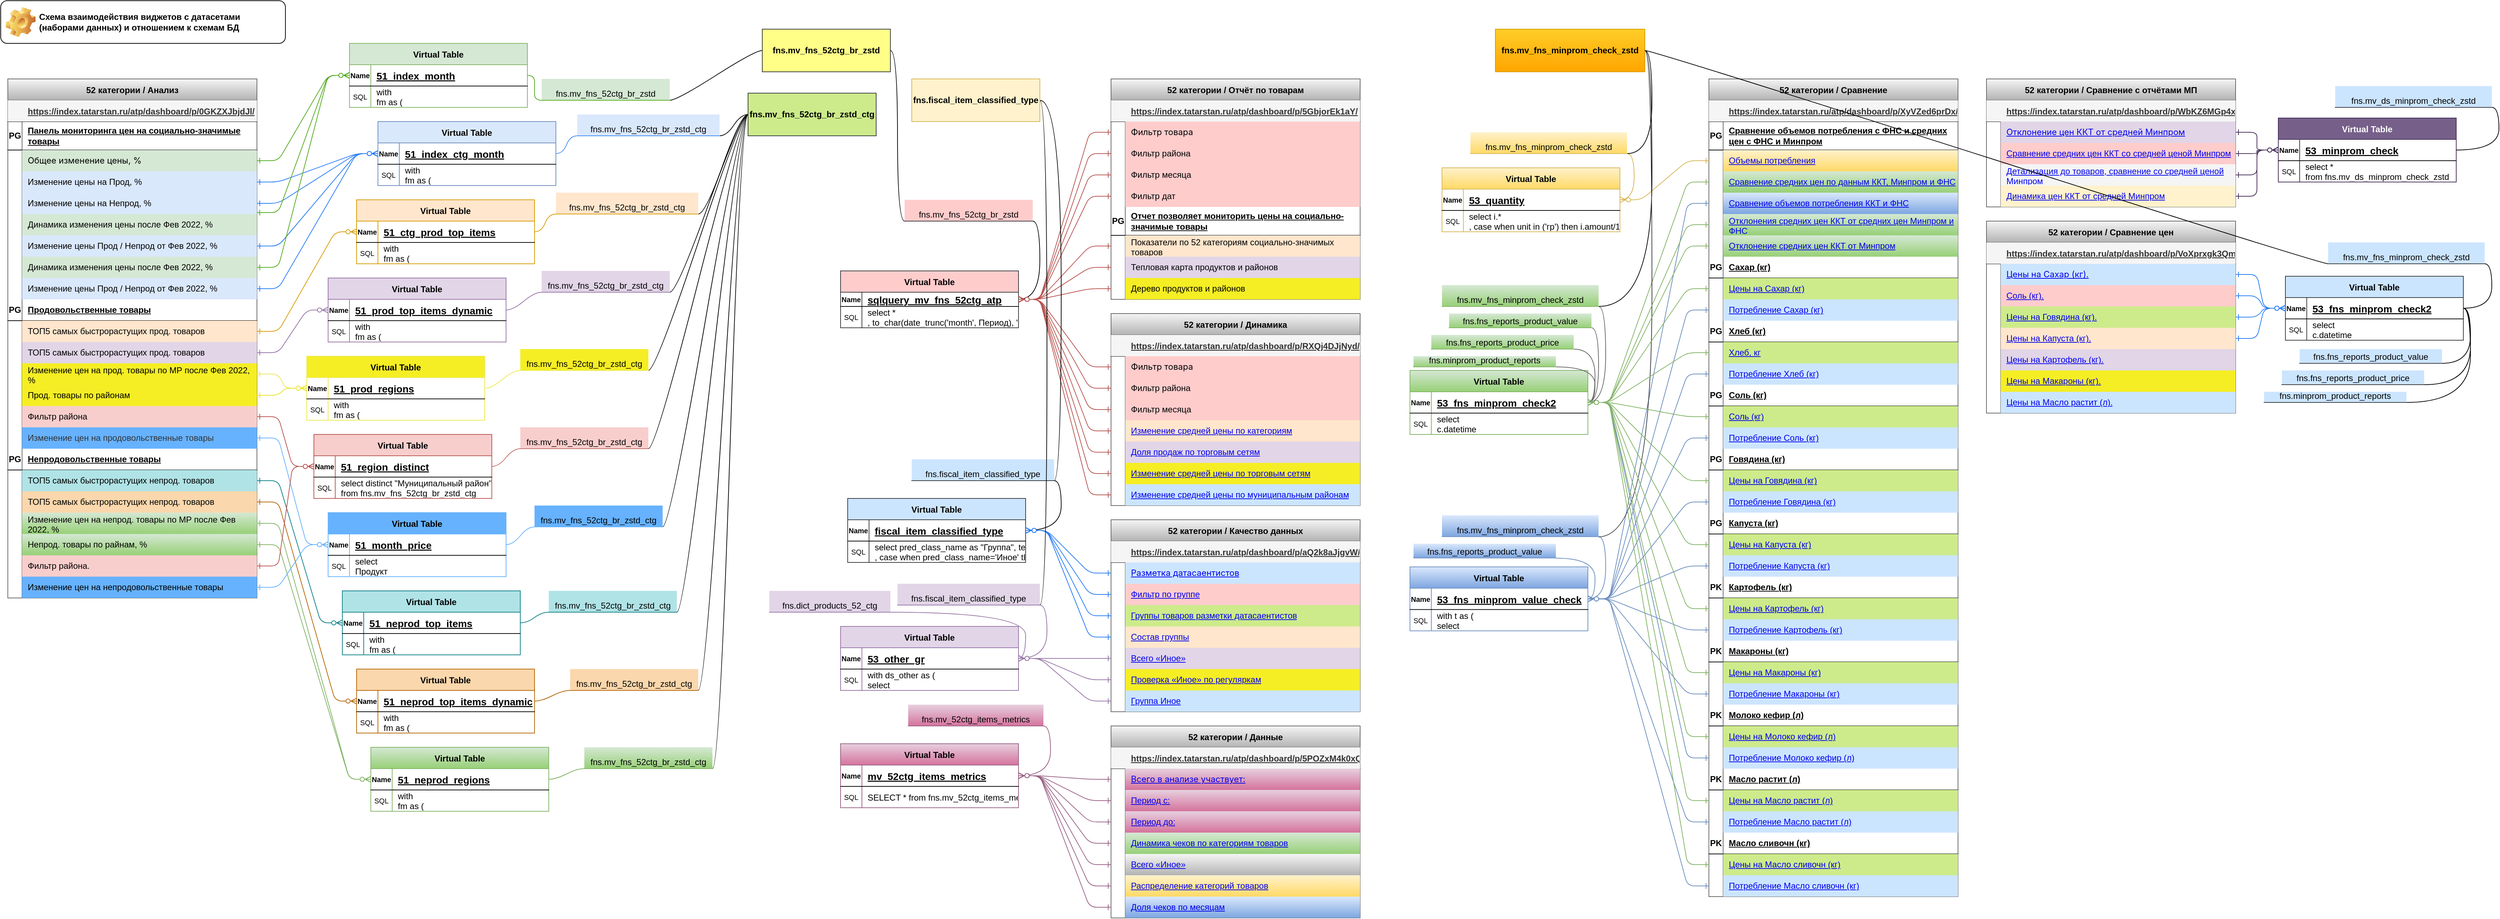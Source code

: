 <mxfile version="21.7.2" type="github" pages="2">
  <diagram id="R2lEEEUBdFMjLlhIrx00" name="Dashboard">
    <mxGraphModel dx="1912" dy="1053" grid="1" gridSize="10" guides="1" tooltips="1" connect="1" arrows="1" fold="1" page="1" pageScale="1" pageWidth="2336" pageHeight="1654" math="0" shadow="0" extFonts="Permanent Marker^https://fonts.googleapis.com/css?family=Permanent+Marker">
      <root>
        <mxCell id="0" />
        <mxCell id="1" parent="0" />
        <mxCell id="C-vyLk0tnHw3VtMMgP7b-1" value="" style="edgeStyle=entityRelationEdgeStyle;endArrow=ERzeroToMany;startArrow=ERone;endFill=1;startFill=0;exitX=1;exitY=0.5;exitDx=0;exitDy=0;fillColor=#d5e8d4;strokeColor=#51aa1d;" parent="1" source="cZlH_uICHx_65WiVwD99-50" target="C-vyLk0tnHw3VtMMgP7b-3" edge="1">
          <mxGeometry width="100" height="100" relative="1" as="geometry">
            <mxPoint x="370" y="190" as="sourcePoint" />
            <mxPoint x="440" y="90" as="targetPoint" />
            <Array as="points">
              <mxPoint x="390" y="220" />
              <mxPoint x="370" y="165" />
            </Array>
          </mxGeometry>
        </mxCell>
        <mxCell id="C-vyLk0tnHw3VtMMgP7b-12" value="" style="edgeStyle=entityRelationEdgeStyle;endArrow=ERzeroToMany;startArrow=ERone;endFill=1;startFill=0;fillColor=#ffe6cc;strokeColor=#d79b00;" parent="1" target="C-vyLk0tnHw3VtMMgP7b-14" edge="1" source="Anw2G6PZaNTNL3sMPsv6-94">
          <mxGeometry width="100" height="100" relative="1" as="geometry">
            <mxPoint x="530" y="380" as="sourcePoint" />
            <mxPoint x="460" y="205" as="targetPoint" />
          </mxGeometry>
        </mxCell>
        <mxCell id="C-vyLk0tnHw3VtMMgP7b-2" value="Virtual Table" style="shape=table;startSize=30;container=1;collapsible=1;childLayout=tableLayout;fixedRows=1;rowLines=0;fontStyle=1;align=center;resizeLast=1;fillColor=#d5e8d4;strokeColor=#82b366;" parent="1" vertex="1">
          <mxGeometry x="500" y="70" width="250" height="90" as="geometry" />
        </mxCell>
        <mxCell id="C-vyLk0tnHw3VtMMgP7b-3" value="" style="shape=partialRectangle;collapsible=0;dropTarget=0;pointerEvents=0;fillColor=none;points=[[0,0.5],[1,0.5]];portConstraint=eastwest;top=0;left=0;right=0;bottom=1;" parent="C-vyLk0tnHw3VtMMgP7b-2" vertex="1">
          <mxGeometry y="30" width="250" height="30" as="geometry" />
        </mxCell>
        <mxCell id="C-vyLk0tnHw3VtMMgP7b-4" value="Name" style="shape=partialRectangle;overflow=hidden;connectable=0;fillColor=none;top=0;left=0;bottom=0;right=0;fontStyle=1;fontSize=10;" parent="C-vyLk0tnHw3VtMMgP7b-3" vertex="1">
          <mxGeometry width="30" height="30" as="geometry">
            <mxRectangle width="30" height="30" as="alternateBounds" />
          </mxGeometry>
        </mxCell>
        <mxCell id="C-vyLk0tnHw3VtMMgP7b-5" value="51_index_month" style="shape=partialRectangle;overflow=hidden;connectable=0;fillColor=none;top=0;left=0;bottom=0;right=0;align=left;spacingLeft=6;fontStyle=5;fontSize=14;" parent="C-vyLk0tnHw3VtMMgP7b-3" vertex="1">
          <mxGeometry x="30" width="220" height="30" as="geometry">
            <mxRectangle width="220" height="30" as="alternateBounds" />
          </mxGeometry>
        </mxCell>
        <mxCell id="C-vyLk0tnHw3VtMMgP7b-6" value="" style="shape=partialRectangle;collapsible=0;dropTarget=0;pointerEvents=0;fillColor=none;points=[[0,0.5],[1,0.5]];portConstraint=eastwest;top=0;left=0;right=0;bottom=0;" parent="C-vyLk0tnHw3VtMMgP7b-2" vertex="1">
          <mxGeometry y="60" width="250" height="30" as="geometry" />
        </mxCell>
        <mxCell id="C-vyLk0tnHw3VtMMgP7b-7" value="SQL" style="shape=partialRectangle;overflow=hidden;connectable=0;fillColor=none;top=0;left=0;bottom=0;right=0;fontSize=10;" parent="C-vyLk0tnHw3VtMMgP7b-6" vertex="1">
          <mxGeometry width="30" height="30" as="geometry">
            <mxRectangle width="30" height="30" as="alternateBounds" />
          </mxGeometry>
        </mxCell>
        <mxCell id="C-vyLk0tnHw3VtMMgP7b-8" value="with&#xa;fm as (&#xa;select min(date_trunc(&#39;month&#39;, Период)) as first_m from fns.mv_fns_52ctg_br_zstd&#xa;)&#xa;, t_first as (&#xa;select &#xa;Продукт&#xa;, avg(median_price) as med_first&#xa;from fns.mv_fns_52ctg_br_zstd&#xa;join fm on fm.first_m=date_trunc(&#39;month&#39;, Период)&#xa;group by 1&#xa;)&#xa;, t as (&#xa;select &#xa;date_trunc(&#39;month&#39;, m.Период) as mon&#xa;, m.Продукт&#xa;, t_first.med_first&#xa;, avg(median_price) as med_curr&#xa;from fns.mv_fns_52ctg_br_zstd m&#xa;left join t_first on t_first.Продукт=m.Продукт&#xa;group by 1,2,3&#xa;)&#xa;select &#xa;mon&#xa;, Продукт&#xa;, case when med_first=0 then 0 else (med_curr-med_first)/med_first*100 end as delta&#xa;from t" style="shape=partialRectangle;overflow=hidden;connectable=0;fillColor=none;top=0;left=0;bottom=0;right=0;align=left;spacingLeft=6;" parent="C-vyLk0tnHw3VtMMgP7b-6" vertex="1">
          <mxGeometry x="30" width="220" height="30" as="geometry">
            <mxRectangle width="220" height="30" as="alternateBounds" />
          </mxGeometry>
        </mxCell>
        <mxCell id="C-vyLk0tnHw3VtMMgP7b-13" value="Virtual Table" style="shape=table;startSize=30;container=1;collapsible=1;childLayout=tableLayout;fixedRows=1;rowLines=0;fontStyle=1;align=center;resizeLast=1;fillColor=#ffe6cc;strokeColor=#d79b00;" parent="1" vertex="1">
          <mxGeometry x="510" y="290" width="250" height="90" as="geometry" />
        </mxCell>
        <mxCell id="C-vyLk0tnHw3VtMMgP7b-14" value="" style="shape=partialRectangle;collapsible=0;dropTarget=0;pointerEvents=0;fillColor=none;points=[[0,0.5],[1,0.5]];portConstraint=eastwest;top=0;left=0;right=0;bottom=1;" parent="C-vyLk0tnHw3VtMMgP7b-13" vertex="1">
          <mxGeometry y="30" width="250" height="30" as="geometry" />
        </mxCell>
        <mxCell id="C-vyLk0tnHw3VtMMgP7b-15" value="Name" style="shape=partialRectangle;overflow=hidden;connectable=0;fillColor=none;top=0;left=0;bottom=0;right=0;fontStyle=1;fontSize=10;" parent="C-vyLk0tnHw3VtMMgP7b-14" vertex="1">
          <mxGeometry width="30" height="30" as="geometry">
            <mxRectangle width="30" height="30" as="alternateBounds" />
          </mxGeometry>
        </mxCell>
        <mxCell id="C-vyLk0tnHw3VtMMgP7b-16" value="51_ctg_prod_top_items" style="shape=partialRectangle;overflow=hidden;connectable=0;fillColor=none;top=0;left=0;bottom=0;right=0;align=left;spacingLeft=6;fontStyle=5;fontSize=14;" parent="C-vyLk0tnHw3VtMMgP7b-14" vertex="1">
          <mxGeometry x="30" width="220" height="30" as="geometry">
            <mxRectangle width="220" height="30" as="alternateBounds" />
          </mxGeometry>
        </mxCell>
        <mxCell id="C-vyLk0tnHw3VtMMgP7b-17" value="" style="shape=partialRectangle;collapsible=0;dropTarget=0;pointerEvents=0;fillColor=none;points=[[0,0.5],[1,0.5]];portConstraint=eastwest;top=0;left=0;right=0;bottom=0;" parent="C-vyLk0tnHw3VtMMgP7b-13" vertex="1">
          <mxGeometry y="60" width="250" height="30" as="geometry" />
        </mxCell>
        <mxCell id="C-vyLk0tnHw3VtMMgP7b-18" value="SQL" style="shape=partialRectangle;overflow=hidden;connectable=0;fillColor=none;top=0;left=0;bottom=0;right=0;fontSize=10;" parent="C-vyLk0tnHw3VtMMgP7b-17" vertex="1">
          <mxGeometry width="30" height="30" as="geometry">
            <mxRectangle width="30" height="30" as="alternateBounds" />
          </mxGeometry>
        </mxCell>
        <mxCell id="C-vyLk0tnHw3VtMMgP7b-19" value="with&#xa;fm as (&#xa;select min(date_trunc(&#39;month&#39;, Период)) as first_m from fns.mv_fns_52ctg_br_zstd_ctg&#xa;)&#xa;, lm as (&#xa;select max(date_trunc(&#39;month&#39;, Период)) as last_m from fns.mv_fns_52ctg_br_zstd_ctg&#xa;)&#xa;, t_first as (&#xa;select &#xa;Продукт,&#xa;Категория&#xa;, avg(median_price) as med_first&#xa;from fns.mv_fns_52ctg_br_zstd_ctg&#xa;join fm on fm.first_m=date_trunc(&#39;month&#39;, Период)&#xa;group by 1,2&#xa;)&#xa;, t as (&#xa;select &#xa;date_trunc(&#39;month&#39;, m.Период) as mon&#xa;, m.Продукт&#xa;, m.Категория&#xa;, t_first.med_first&#xa;, avg(median_price) as med_curr&#xa;from fns.mv_fns_52ctg_br_zstd_ctg m&#xa;left join t_first on t_first.Продукт=m.Продукт&#xa;group by 1,2,3,4&#xa;)&#xa;select &#xa;mon&#xa;, Категория&#xa;, Продукт&#xa;, case when med_first=0 then 0 else (med_curr-med_first)/med_first*100 end as delta&#xa;, lm.last_m&#xa;from t&#xa;left join lm on lm.last_m=t.mon&#xa;where Категория=&#39;Прод&#39;&#xa;order by mon desc, delta desc&#xa;limit 5" style="shape=partialRectangle;overflow=hidden;connectable=0;fillColor=none;top=0;left=0;bottom=0;right=0;align=left;spacingLeft=6;" parent="C-vyLk0tnHw3VtMMgP7b-17" vertex="1">
          <mxGeometry x="30" width="220" height="30" as="geometry">
            <mxRectangle width="220" height="30" as="alternateBounds" />
          </mxGeometry>
        </mxCell>
        <mxCell id="C-vyLk0tnHw3VtMMgP7b-23" value="52 категории / Анализ" style="shape=table;startSize=30;container=1;collapsible=1;childLayout=tableLayout;fixedRows=1;rowLines=0;fontStyle=1;align=center;resizeLast=1;fillColor=#f5f5f5;strokeColor=#666666;gradientColor=#b3b3b3;" parent="1" vertex="1">
          <mxGeometry x="20" y="120" width="350" height="730" as="geometry">
            <mxRectangle x="120" y="120" width="100" height="30" as="alternateBounds" />
          </mxGeometry>
        </mxCell>
        <mxCell id="C-vyLk0tnHw3VtMMgP7b-24" value="" style="shape=partialRectangle;collapsible=0;dropTarget=0;pointerEvents=0;fillColor=none;points=[[0,0.5],[1,0.5]];portConstraint=eastwest;top=0;left=0;right=0;bottom=1;" parent="C-vyLk0tnHw3VtMMgP7b-23" vertex="1">
          <mxGeometry y="30" width="350" height="30" as="geometry" />
        </mxCell>
        <mxCell id="C-vyLk0tnHw3VtMMgP7b-25" value="" style="shape=partialRectangle;overflow=hidden;connectable=0;fillColor=#f5f5f5;top=0;left=0;bottom=0;right=0;fontStyle=1;fontColor=#333333;strokeColor=#666666;" parent="C-vyLk0tnHw3VtMMgP7b-24" vertex="1">
          <mxGeometry width="20" height="30" as="geometry">
            <mxRectangle width="20" height="30" as="alternateBounds" />
          </mxGeometry>
        </mxCell>
        <mxCell id="C-vyLk0tnHw3VtMMgP7b-26" value="https://index.tatarstan.ru/atp/dashboard/p/0GKZXJbjdJl/" style="shape=partialRectangle;overflow=hidden;connectable=0;fillColor=#f5f5f5;top=0;left=0;bottom=0;right=0;align=left;spacingLeft=6;fontStyle=5;fontColor=#333333;strokeColor=#666666;" parent="C-vyLk0tnHw3VtMMgP7b-24" vertex="1">
          <mxGeometry x="20" width="330" height="30" as="geometry">
            <mxRectangle width="330" height="30" as="alternateBounds" />
          </mxGeometry>
        </mxCell>
        <mxCell id="Anw2G6PZaNTNL3sMPsv6-139" value="" style="shape=tableRow;horizontal=0;startSize=0;swimlaneHead=0;swimlaneBody=0;fillColor=none;collapsible=0;dropTarget=0;points=[[0,0.5],[1,0.5]];portConstraint=eastwest;top=0;left=0;right=0;bottom=1;" vertex="1" parent="C-vyLk0tnHw3VtMMgP7b-23">
          <mxGeometry y="60" width="350" height="40" as="geometry" />
        </mxCell>
        <mxCell id="Anw2G6PZaNTNL3sMPsv6-140" value="PG" style="shape=partialRectangle;connectable=0;fillColor=none;top=0;left=0;bottom=0;right=0;fontStyle=1;overflow=hidden;whiteSpace=wrap;html=1;" vertex="1" parent="Anw2G6PZaNTNL3sMPsv6-139">
          <mxGeometry width="20" height="40" as="geometry">
            <mxRectangle width="20" height="40" as="alternateBounds" />
          </mxGeometry>
        </mxCell>
        <mxCell id="Anw2G6PZaNTNL3sMPsv6-141" value="Панель мониторинга цен на социально-значимые товары" style="shape=partialRectangle;connectable=0;fillColor=none;top=0;left=0;bottom=0;right=0;align=left;spacingLeft=6;fontStyle=5;overflow=hidden;whiteSpace=wrap;html=1;" vertex="1" parent="Anw2G6PZaNTNL3sMPsv6-139">
          <mxGeometry x="20" width="330" height="40" as="geometry">
            <mxRectangle width="330" height="40" as="alternateBounds" />
          </mxGeometry>
        </mxCell>
        <mxCell id="cZlH_uICHx_65WiVwD99-50" value="" style="shape=tableRow;horizontal=0;startSize=0;swimlaneHead=0;swimlaneBody=0;fillColor=none;collapsible=0;dropTarget=0;points=[[0,0.5],[1,0.5]];portConstraint=eastwest;top=0;left=0;right=0;bottom=0;" parent="C-vyLk0tnHw3VtMMgP7b-23" vertex="1">
          <mxGeometry y="100" width="350" height="30" as="geometry" />
        </mxCell>
        <mxCell id="cZlH_uICHx_65WiVwD99-51" value="" style="shape=partialRectangle;connectable=0;fillColor=none;top=0;left=0;bottom=0;right=0;editable=1;overflow=hidden;whiteSpace=wrap;html=1;" parent="cZlH_uICHx_65WiVwD99-50" vertex="1">
          <mxGeometry width="20" height="30" as="geometry">
            <mxRectangle width="20" height="30" as="alternateBounds" />
          </mxGeometry>
        </mxCell>
        <mxCell id="cZlH_uICHx_65WiVwD99-52" value="&lt;div style=&quot;box-sizing: border-box; display: flex; font-size: 12px; overflow: hidden; text-overflow: ellipsis; caret-color: rgb(51, 51, 51); font-family: Inter, Helvetica, Arial;&quot; class=&quot;css-6szfdn&quot;&gt;Общее изменение цены, %&lt;span style=&quot;box-sizing: border-box; position: absolute; left: -9999px; display: inline-block; font-size: 12px;&quot; tabindex=&quot;-1&quot; aria-hidden=&quot;true&quot; class=&quot;input-sizer&quot;&gt;Общее&amp;nbsp;изменение&amp;nbsp;цены,&amp;nbsp;%&lt;/span&gt;&lt;/div&gt;" style="shape=partialRectangle;connectable=0;fillColor=#d5e8d4;top=0;left=0;bottom=0;right=0;align=left;spacingLeft=6;overflow=hidden;whiteSpace=wrap;html=1;fontSize=12;fontStyle=0;strokeColor=#82b366;" parent="cZlH_uICHx_65WiVwD99-50" vertex="1">
          <mxGeometry x="20" width="330" height="30" as="geometry">
            <mxRectangle width="330" height="30" as="alternateBounds" />
          </mxGeometry>
        </mxCell>
        <mxCell id="cZlH_uICHx_65WiVwD99-32" value="" style="shape=tableRow;horizontal=0;startSize=0;swimlaneHead=0;swimlaneBody=0;fillColor=none;collapsible=0;dropTarget=0;points=[[0,0.5],[1,0.5]];portConstraint=eastwest;top=0;left=0;right=0;bottom=0;" parent="C-vyLk0tnHw3VtMMgP7b-23" vertex="1">
          <mxGeometry y="130" width="350" height="30" as="geometry" />
        </mxCell>
        <mxCell id="cZlH_uICHx_65WiVwD99-33" value="" style="shape=partialRectangle;connectable=0;fillColor=none;top=0;left=0;bottom=0;right=0;editable=1;overflow=hidden;whiteSpace=wrap;html=1;" parent="cZlH_uICHx_65WiVwD99-32" vertex="1">
          <mxGeometry width="20" height="30" as="geometry">
            <mxRectangle width="20" height="30" as="alternateBounds" />
          </mxGeometry>
        </mxCell>
        <mxCell id="cZlH_uICHx_65WiVwD99-34" value="Изменение цены на Прод, %" style="shape=partialRectangle;connectable=0;fillColor=#dae8fc;top=0;left=0;bottom=0;right=0;align=left;spacingLeft=6;overflow=hidden;whiteSpace=wrap;html=1;strokeColor=#6c8ebf;" parent="cZlH_uICHx_65WiVwD99-32" vertex="1">
          <mxGeometry x="20" width="330" height="30" as="geometry">
            <mxRectangle width="330" height="30" as="alternateBounds" />
          </mxGeometry>
        </mxCell>
        <mxCell id="cZlH_uICHx_65WiVwD99-29" value="" style="shape=tableRow;horizontal=0;startSize=0;swimlaneHead=0;swimlaneBody=0;fillColor=none;collapsible=0;dropTarget=0;points=[[0,0.5],[1,0.5]];portConstraint=eastwest;top=0;left=0;right=0;bottom=0;" parent="C-vyLk0tnHw3VtMMgP7b-23" vertex="1">
          <mxGeometry y="160" width="350" height="30" as="geometry" />
        </mxCell>
        <mxCell id="cZlH_uICHx_65WiVwD99-30" value="" style="shape=partialRectangle;connectable=0;fillColor=none;top=0;left=0;bottom=0;right=0;editable=1;overflow=hidden;whiteSpace=wrap;html=1;" parent="cZlH_uICHx_65WiVwD99-29" vertex="1">
          <mxGeometry width="20" height="30" as="geometry">
            <mxRectangle width="20" height="30" as="alternateBounds" />
          </mxGeometry>
        </mxCell>
        <mxCell id="cZlH_uICHx_65WiVwD99-31" value="Изменение цены на Непрод, %" style="shape=partialRectangle;connectable=0;fillColor=#dae8fc;top=0;left=0;bottom=0;right=0;align=left;spacingLeft=6;overflow=hidden;whiteSpace=wrap;html=1;strokeColor=#6c8ebf;" parent="cZlH_uICHx_65WiVwD99-29" vertex="1">
          <mxGeometry x="20" width="330" height="30" as="geometry">
            <mxRectangle width="330" height="30" as="alternateBounds" />
          </mxGeometry>
        </mxCell>
        <mxCell id="cZlH_uICHx_65WiVwD99-26" value="" style="shape=tableRow;horizontal=0;startSize=0;swimlaneHead=0;swimlaneBody=0;fillColor=none;collapsible=0;dropTarget=0;points=[[0,0.5],[1,0.5]];portConstraint=eastwest;top=0;left=0;right=0;bottom=0;" parent="C-vyLk0tnHw3VtMMgP7b-23" vertex="1">
          <mxGeometry y="190" width="350" height="30" as="geometry" />
        </mxCell>
        <mxCell id="cZlH_uICHx_65WiVwD99-27" value="" style="shape=partialRectangle;connectable=0;fillColor=none;top=0;left=0;bottom=0;right=0;editable=1;overflow=hidden;whiteSpace=wrap;html=1;" parent="cZlH_uICHx_65WiVwD99-26" vertex="1">
          <mxGeometry width="20" height="30" as="geometry">
            <mxRectangle width="20" height="30" as="alternateBounds" />
          </mxGeometry>
        </mxCell>
        <mxCell id="cZlH_uICHx_65WiVwD99-28" value="Динамика изменения цены после Фев 2022, %" style="shape=partialRectangle;connectable=0;fillColor=#d5e8d4;top=0;left=0;bottom=0;right=0;align=left;spacingLeft=6;overflow=hidden;whiteSpace=wrap;html=1;strokeColor=#82b366;" parent="cZlH_uICHx_65WiVwD99-26" vertex="1">
          <mxGeometry x="20" width="330" height="30" as="geometry">
            <mxRectangle width="330" height="30" as="alternateBounds" />
          </mxGeometry>
        </mxCell>
        <mxCell id="cZlH_uICHx_65WiVwD99-85" value="" style="shape=tableRow;horizontal=0;startSize=0;swimlaneHead=0;swimlaneBody=0;fillColor=none;collapsible=0;dropTarget=0;points=[[0,0.5],[1,0.5]];portConstraint=eastwest;top=0;left=0;right=0;bottom=0;" parent="C-vyLk0tnHw3VtMMgP7b-23" vertex="1">
          <mxGeometry y="220" width="350" height="30" as="geometry" />
        </mxCell>
        <mxCell id="cZlH_uICHx_65WiVwD99-86" value="" style="shape=partialRectangle;connectable=0;fillColor=none;top=0;left=0;bottom=0;right=0;editable=1;overflow=hidden;whiteSpace=wrap;html=1;" parent="cZlH_uICHx_65WiVwD99-85" vertex="1">
          <mxGeometry width="20" height="30" as="geometry">
            <mxRectangle width="20" height="30" as="alternateBounds" />
          </mxGeometry>
        </mxCell>
        <mxCell id="cZlH_uICHx_65WiVwD99-87" value="Изменение цены Прод / Непрод от Фев 2022, %" style="shape=partialRectangle;connectable=0;fillColor=#dae8fc;top=0;left=0;bottom=0;right=0;align=left;spacingLeft=6;overflow=hidden;whiteSpace=wrap;html=1;strokeColor=#6c8ebf;" parent="cZlH_uICHx_65WiVwD99-85" vertex="1">
          <mxGeometry x="20" width="330" height="30" as="geometry">
            <mxRectangle width="330" height="30" as="alternateBounds" />
          </mxGeometry>
        </mxCell>
        <mxCell id="cZlH_uICHx_65WiVwD99-82" value="" style="shape=tableRow;horizontal=0;startSize=0;swimlaneHead=0;swimlaneBody=0;fillColor=none;collapsible=0;dropTarget=0;points=[[0,0.5],[1,0.5]];portConstraint=eastwest;top=0;left=0;right=0;bottom=0;" parent="C-vyLk0tnHw3VtMMgP7b-23" vertex="1">
          <mxGeometry y="250" width="350" height="30" as="geometry" />
        </mxCell>
        <mxCell id="cZlH_uICHx_65WiVwD99-83" value="" style="shape=partialRectangle;connectable=0;fillColor=none;top=0;left=0;bottom=0;right=0;editable=1;overflow=hidden;whiteSpace=wrap;html=1;" parent="cZlH_uICHx_65WiVwD99-82" vertex="1">
          <mxGeometry width="20" height="30" as="geometry">
            <mxRectangle width="20" height="30" as="alternateBounds" />
          </mxGeometry>
        </mxCell>
        <mxCell id="cZlH_uICHx_65WiVwD99-84" value="Динамика изменения цены после Фев 2022, %" style="shape=partialRectangle;connectable=0;fillColor=#d5e8d4;top=0;left=0;bottom=0;right=0;align=left;spacingLeft=6;overflow=hidden;whiteSpace=wrap;html=1;strokeColor=#82b366;" parent="cZlH_uICHx_65WiVwD99-82" vertex="1">
          <mxGeometry x="20" width="330" height="30" as="geometry">
            <mxRectangle width="330" height="30" as="alternateBounds" />
          </mxGeometry>
        </mxCell>
        <mxCell id="cZlH_uICHx_65WiVwD99-79" value="" style="shape=tableRow;horizontal=0;startSize=0;swimlaneHead=0;swimlaneBody=0;fillColor=none;collapsible=0;dropTarget=0;points=[[0,0.5],[1,0.5]];portConstraint=eastwest;top=0;left=0;right=0;bottom=0;" parent="C-vyLk0tnHw3VtMMgP7b-23" vertex="1">
          <mxGeometry y="280" width="350" height="30" as="geometry" />
        </mxCell>
        <mxCell id="cZlH_uICHx_65WiVwD99-80" value="" style="shape=partialRectangle;connectable=0;fillColor=none;top=0;left=0;bottom=0;right=0;editable=1;overflow=hidden;whiteSpace=wrap;html=1;" parent="cZlH_uICHx_65WiVwD99-79" vertex="1">
          <mxGeometry width="20" height="30" as="geometry">
            <mxRectangle width="20" height="30" as="alternateBounds" />
          </mxGeometry>
        </mxCell>
        <mxCell id="cZlH_uICHx_65WiVwD99-81" value="&lt;div&gt;Изменение цены Прод / Непрод от Фев 2022, %&lt;/div&gt;" style="shape=partialRectangle;connectable=0;fillColor=#dae8fc;top=0;left=0;bottom=0;right=0;align=left;spacingLeft=6;overflow=hidden;whiteSpace=wrap;html=1;strokeColor=#6c8ebf;" parent="cZlH_uICHx_65WiVwD99-79" vertex="1">
          <mxGeometry x="20" width="330" height="30" as="geometry">
            <mxRectangle width="330" height="30" as="alternateBounds" />
          </mxGeometry>
        </mxCell>
        <mxCell id="Anw2G6PZaNTNL3sMPsv6-124" value="" style="shape=tableRow;horizontal=0;startSize=0;swimlaneHead=0;swimlaneBody=0;fillColor=none;collapsible=0;dropTarget=0;points=[[0,0.5],[1,0.5]];portConstraint=eastwest;top=0;left=0;right=0;bottom=1;perimeterSpacing=1;swimlaneLine=1;" vertex="1" parent="C-vyLk0tnHw3VtMMgP7b-23">
          <mxGeometry y="310" width="350" height="30" as="geometry" />
        </mxCell>
        <mxCell id="Anw2G6PZaNTNL3sMPsv6-125" value="PG" style="shape=partialRectangle;connectable=0;fillColor=none;top=0;left=0;bottom=0;right=0;fontStyle=1;overflow=hidden;whiteSpace=wrap;html=1;" vertex="1" parent="Anw2G6PZaNTNL3sMPsv6-124">
          <mxGeometry width="20" height="30" as="geometry">
            <mxRectangle width="20" height="30" as="alternateBounds" />
          </mxGeometry>
        </mxCell>
        <mxCell id="Anw2G6PZaNTNL3sMPsv6-126" value="Продовольственные товары" style="shape=partialRectangle;connectable=0;fillColor=none;top=0;left=0;bottom=0;right=0;align=left;spacingLeft=6;fontStyle=5;overflow=hidden;whiteSpace=wrap;html=1;" vertex="1" parent="Anw2G6PZaNTNL3sMPsv6-124">
          <mxGeometry x="20" width="330" height="30" as="geometry">
            <mxRectangle width="330" height="30" as="alternateBounds" />
          </mxGeometry>
        </mxCell>
        <mxCell id="Anw2G6PZaNTNL3sMPsv6-94" value="" style="shape=tableRow;horizontal=0;startSize=0;swimlaneHead=0;swimlaneBody=0;fillColor=none;collapsible=0;dropTarget=0;points=[[0,0.5],[1,0.5]];portConstraint=eastwest;top=0;left=0;right=0;bottom=0;" vertex="1" parent="C-vyLk0tnHw3VtMMgP7b-23">
          <mxGeometry y="340" width="350" height="30" as="geometry" />
        </mxCell>
        <mxCell id="Anw2G6PZaNTNL3sMPsv6-95" value="" style="shape=partialRectangle;connectable=0;fillColor=none;top=0;left=0;bottom=0;right=0;editable=1;overflow=hidden;whiteSpace=wrap;html=1;" vertex="1" parent="Anw2G6PZaNTNL3sMPsv6-94">
          <mxGeometry width="20" height="30" as="geometry">
            <mxRectangle width="20" height="30" as="alternateBounds" />
          </mxGeometry>
        </mxCell>
        <mxCell id="Anw2G6PZaNTNL3sMPsv6-96" value="&lt;div&gt;ТОП5 самых быстрорастущих прод. товаров&lt;/div&gt;" style="shape=partialRectangle;connectable=0;fillColor=#ffe6cc;top=0;left=0;bottom=0;right=0;align=left;spacingLeft=6;overflow=hidden;whiteSpace=wrap;html=1;strokeColor=#d79b00;" vertex="1" parent="Anw2G6PZaNTNL3sMPsv6-94">
          <mxGeometry x="20" width="330" height="30" as="geometry">
            <mxRectangle width="330" height="30" as="alternateBounds" />
          </mxGeometry>
        </mxCell>
        <mxCell id="Anw2G6PZaNTNL3sMPsv6-91" value="" style="shape=tableRow;horizontal=0;startSize=0;swimlaneHead=0;swimlaneBody=0;fillColor=none;collapsible=0;dropTarget=0;points=[[0,0.5],[1,0.5]];portConstraint=eastwest;top=0;left=0;right=0;bottom=0;" vertex="1" parent="C-vyLk0tnHw3VtMMgP7b-23">
          <mxGeometry y="370" width="350" height="30" as="geometry" />
        </mxCell>
        <mxCell id="Anw2G6PZaNTNL3sMPsv6-92" value="" style="shape=partialRectangle;connectable=0;fillColor=none;top=0;left=0;bottom=0;right=0;editable=1;overflow=hidden;whiteSpace=wrap;html=1;" vertex="1" parent="Anw2G6PZaNTNL3sMPsv6-91">
          <mxGeometry width="20" height="30" as="geometry">
            <mxRectangle width="20" height="30" as="alternateBounds" />
          </mxGeometry>
        </mxCell>
        <mxCell id="Anw2G6PZaNTNL3sMPsv6-93" value="&lt;div&gt;ТОП5 самых быстрорастущих прод. товаров&lt;/div&gt;" style="shape=partialRectangle;connectable=0;fillColor=#e1d5e7;top=0;left=0;bottom=0;right=0;align=left;spacingLeft=6;overflow=hidden;whiteSpace=wrap;html=1;strokeColor=#9673a6;" vertex="1" parent="Anw2G6PZaNTNL3sMPsv6-91">
          <mxGeometry x="20" width="330" height="30" as="geometry">
            <mxRectangle width="330" height="30" as="alternateBounds" />
          </mxGeometry>
        </mxCell>
        <mxCell id="Anw2G6PZaNTNL3sMPsv6-88" value="" style="shape=tableRow;horizontal=0;startSize=0;swimlaneHead=0;swimlaneBody=0;fillColor=none;collapsible=0;dropTarget=0;points=[[0,0.5],[1,0.5]];portConstraint=eastwest;top=0;left=0;right=0;bottom=0;" vertex="1" parent="C-vyLk0tnHw3VtMMgP7b-23">
          <mxGeometry y="400" width="350" height="30" as="geometry" />
        </mxCell>
        <mxCell id="Anw2G6PZaNTNL3sMPsv6-89" value="" style="shape=partialRectangle;connectable=0;fillColor=none;top=0;left=0;bottom=0;right=0;editable=1;overflow=hidden;whiteSpace=wrap;html=1;" vertex="1" parent="Anw2G6PZaNTNL3sMPsv6-88">
          <mxGeometry width="20" height="30" as="geometry">
            <mxRectangle width="20" height="30" as="alternateBounds" />
          </mxGeometry>
        </mxCell>
        <mxCell id="Anw2G6PZaNTNL3sMPsv6-90" value="Изменение цен на прод. товары по МР после Фев 2022, %" style="shape=partialRectangle;connectable=0;fillColor=#f5ee24;top=0;left=0;bottom=0;right=0;align=left;spacingLeft=6;overflow=hidden;whiteSpace=wrap;html=1;strokeColor=#f5ee24;" vertex="1" parent="Anw2G6PZaNTNL3sMPsv6-88">
          <mxGeometry x="20" width="330" height="30" as="geometry">
            <mxRectangle width="330" height="30" as="alternateBounds" />
          </mxGeometry>
        </mxCell>
        <mxCell id="Anw2G6PZaNTNL3sMPsv6-106" value="" style="shape=tableRow;horizontal=0;startSize=0;swimlaneHead=0;swimlaneBody=0;fillColor=none;collapsible=0;dropTarget=0;points=[[0,0.5],[1,0.5]];portConstraint=eastwest;top=0;left=0;right=0;bottom=0;" vertex="1" parent="C-vyLk0tnHw3VtMMgP7b-23">
          <mxGeometry y="430" width="350" height="30" as="geometry" />
        </mxCell>
        <mxCell id="Anw2G6PZaNTNL3sMPsv6-107" value="" style="shape=partialRectangle;connectable=0;fillColor=none;top=0;left=0;bottom=0;right=0;editable=1;overflow=hidden;whiteSpace=wrap;html=1;" vertex="1" parent="Anw2G6PZaNTNL3sMPsv6-106">
          <mxGeometry width="20" height="30" as="geometry">
            <mxRectangle width="20" height="30" as="alternateBounds" />
          </mxGeometry>
        </mxCell>
        <mxCell id="Anw2G6PZaNTNL3sMPsv6-108" value="&lt;div&gt;Прод. товары по районам&lt;/div&gt;" style="shape=partialRectangle;connectable=0;fillColor=#f5ee24;top=0;left=0;bottom=0;right=0;align=left;spacingLeft=6;overflow=hidden;whiteSpace=wrap;html=1;strokeColor=#f5ee24;" vertex="1" parent="Anw2G6PZaNTNL3sMPsv6-106">
          <mxGeometry x="20" width="330" height="30" as="geometry">
            <mxRectangle width="330" height="30" as="alternateBounds" />
          </mxGeometry>
        </mxCell>
        <mxCell id="Anw2G6PZaNTNL3sMPsv6-103" value="" style="shape=tableRow;horizontal=0;startSize=0;swimlaneHead=0;swimlaneBody=0;fillColor=none;collapsible=0;dropTarget=0;points=[[0,0.5],[1,0.5]];portConstraint=eastwest;top=0;left=0;right=0;bottom=0;" vertex="1" parent="C-vyLk0tnHw3VtMMgP7b-23">
          <mxGeometry y="460" width="350" height="30" as="geometry" />
        </mxCell>
        <mxCell id="Anw2G6PZaNTNL3sMPsv6-104" value="" style="shape=partialRectangle;connectable=0;fillColor=none;top=0;left=0;bottom=0;right=0;editable=1;overflow=hidden;whiteSpace=wrap;html=1;" vertex="1" parent="Anw2G6PZaNTNL3sMPsv6-103">
          <mxGeometry width="20" height="30" as="geometry">
            <mxRectangle width="20" height="30" as="alternateBounds" />
          </mxGeometry>
        </mxCell>
        <mxCell id="Anw2G6PZaNTNL3sMPsv6-105" value="Фильтр района" style="shape=partialRectangle;connectable=0;fillColor=#f8cecc;top=0;left=0;bottom=0;right=0;align=left;spacingLeft=6;overflow=hidden;whiteSpace=wrap;html=1;strokeColor=#b85450;" vertex="1" parent="Anw2G6PZaNTNL3sMPsv6-103">
          <mxGeometry x="20" width="330" height="30" as="geometry">
            <mxRectangle width="330" height="30" as="alternateBounds" />
          </mxGeometry>
        </mxCell>
        <mxCell id="Anw2G6PZaNTNL3sMPsv6-100" value="" style="shape=tableRow;horizontal=0;startSize=0;swimlaneHead=0;swimlaneBody=0;fillColor=none;collapsible=0;dropTarget=0;points=[[0,0.5],[1,0.5]];portConstraint=eastwest;top=0;left=0;right=0;bottom=0;" vertex="1" parent="C-vyLk0tnHw3VtMMgP7b-23">
          <mxGeometry y="490" width="350" height="30" as="geometry" />
        </mxCell>
        <mxCell id="Anw2G6PZaNTNL3sMPsv6-101" value="" style="shape=partialRectangle;connectable=0;fillColor=none;top=0;left=0;bottom=0;right=0;editable=1;overflow=hidden;whiteSpace=wrap;html=1;" vertex="1" parent="Anw2G6PZaNTNL3sMPsv6-100">
          <mxGeometry width="20" height="30" as="geometry">
            <mxRectangle width="20" height="30" as="alternateBounds" />
          </mxGeometry>
        </mxCell>
        <mxCell id="Anw2G6PZaNTNL3sMPsv6-102" value="&lt;div&gt;Изменение цен на продовольственные товары&lt;/div&gt;" style="shape=partialRectangle;connectable=0;fillColor=#66B2FF;top=0;left=0;bottom=0;right=0;align=left;spacingLeft=6;overflow=hidden;whiteSpace=wrap;html=1;strokeColor=#666666;fontColor=#333333;" vertex="1" parent="Anw2G6PZaNTNL3sMPsv6-100">
          <mxGeometry x="20" width="330" height="30" as="geometry">
            <mxRectangle width="330" height="30" as="alternateBounds" />
          </mxGeometry>
        </mxCell>
        <mxCell id="Anw2G6PZaNTNL3sMPsv6-196" value="" style="shape=tableRow;horizontal=0;startSize=0;swimlaneHead=0;swimlaneBody=0;fillColor=none;collapsible=0;dropTarget=0;points=[[0,0.5],[1,0.5]];portConstraint=eastwest;top=0;left=0;right=0;bottom=1;" vertex="1" parent="C-vyLk0tnHw3VtMMgP7b-23">
          <mxGeometry y="520" width="350" height="30" as="geometry" />
        </mxCell>
        <mxCell id="Anw2G6PZaNTNL3sMPsv6-197" value="PG" style="shape=partialRectangle;connectable=0;fillColor=none;top=0;left=0;bottom=0;right=0;fontStyle=1;overflow=hidden;whiteSpace=wrap;html=1;" vertex="1" parent="Anw2G6PZaNTNL3sMPsv6-196">
          <mxGeometry width="20" height="30" as="geometry">
            <mxRectangle width="20" height="30" as="alternateBounds" />
          </mxGeometry>
        </mxCell>
        <mxCell id="Anw2G6PZaNTNL3sMPsv6-198" value="Непродовольственные товары" style="shape=partialRectangle;connectable=0;fillColor=none;top=0;left=0;bottom=0;right=0;align=left;spacingLeft=6;fontStyle=5;overflow=hidden;whiteSpace=wrap;html=1;" vertex="1" parent="Anw2G6PZaNTNL3sMPsv6-196">
          <mxGeometry x="20" width="330" height="30" as="geometry">
            <mxRectangle width="330" height="30" as="alternateBounds" />
          </mxGeometry>
        </mxCell>
        <mxCell id="Anw2G6PZaNTNL3sMPsv6-193" value="" style="shape=tableRow;horizontal=0;startSize=0;swimlaneHead=0;swimlaneBody=0;fillColor=none;collapsible=0;dropTarget=0;points=[[0,0.5],[1,0.5]];portConstraint=eastwest;top=0;left=0;right=0;bottom=0;" vertex="1" parent="C-vyLk0tnHw3VtMMgP7b-23">
          <mxGeometry y="550" width="350" height="30" as="geometry" />
        </mxCell>
        <mxCell id="Anw2G6PZaNTNL3sMPsv6-194" value="" style="shape=partialRectangle;connectable=0;fillColor=none;top=0;left=0;bottom=0;right=0;editable=1;overflow=hidden;whiteSpace=wrap;html=1;" vertex="1" parent="Anw2G6PZaNTNL3sMPsv6-193">
          <mxGeometry width="20" height="30" as="geometry">
            <mxRectangle width="20" height="30" as="alternateBounds" />
          </mxGeometry>
        </mxCell>
        <mxCell id="Anw2G6PZaNTNL3sMPsv6-195" value="&lt;div&gt;ТОП5 самых быстрорастущих непрод. товаров&lt;/div&gt;" style="shape=partialRectangle;connectable=0;fillColor=#b0e3e6;top=0;left=0;bottom=0;right=0;align=left;spacingLeft=6;overflow=hidden;whiteSpace=wrap;html=1;strokeColor=#0e8088;" vertex="1" parent="Anw2G6PZaNTNL3sMPsv6-193">
          <mxGeometry x="20" width="330" height="30" as="geometry">
            <mxRectangle width="330" height="30" as="alternateBounds" />
          </mxGeometry>
        </mxCell>
        <mxCell id="Anw2G6PZaNTNL3sMPsv6-190" value="" style="shape=tableRow;horizontal=0;startSize=0;swimlaneHead=0;swimlaneBody=0;fillColor=none;collapsible=0;dropTarget=0;points=[[0,0.5],[1,0.5]];portConstraint=eastwest;top=0;left=0;right=0;bottom=0;" vertex="1" parent="C-vyLk0tnHw3VtMMgP7b-23">
          <mxGeometry y="580" width="350" height="30" as="geometry" />
        </mxCell>
        <mxCell id="Anw2G6PZaNTNL3sMPsv6-191" value="" style="shape=partialRectangle;connectable=0;fillColor=none;top=0;left=0;bottom=0;right=0;editable=1;overflow=hidden;whiteSpace=wrap;html=1;" vertex="1" parent="Anw2G6PZaNTNL3sMPsv6-190">
          <mxGeometry width="20" height="30" as="geometry">
            <mxRectangle width="20" height="30" as="alternateBounds" />
          </mxGeometry>
        </mxCell>
        <mxCell id="Anw2G6PZaNTNL3sMPsv6-192" value="ТОП5 самых быстрорастущих непрод. товаров" style="shape=partialRectangle;connectable=0;fillColor=#fad7ac;top=0;left=0;bottom=0;right=0;align=left;spacingLeft=6;overflow=hidden;whiteSpace=wrap;html=1;strokeColor=#b46504;" vertex="1" parent="Anw2G6PZaNTNL3sMPsv6-190">
          <mxGeometry x="20" width="330" height="30" as="geometry">
            <mxRectangle width="330" height="30" as="alternateBounds" />
          </mxGeometry>
        </mxCell>
        <mxCell id="Anw2G6PZaNTNL3sMPsv6-187" value="" style="shape=tableRow;horizontal=0;startSize=0;swimlaneHead=0;swimlaneBody=0;fillColor=none;collapsible=0;dropTarget=0;points=[[0,0.5],[1,0.5]];portConstraint=eastwest;top=0;left=0;right=0;bottom=0;" vertex="1" parent="C-vyLk0tnHw3VtMMgP7b-23">
          <mxGeometry y="610" width="350" height="30" as="geometry" />
        </mxCell>
        <mxCell id="Anw2G6PZaNTNL3sMPsv6-188" value="" style="shape=partialRectangle;connectable=0;fillColor=none;top=0;left=0;bottom=0;right=0;editable=1;overflow=hidden;whiteSpace=wrap;html=1;" vertex="1" parent="Anw2G6PZaNTNL3sMPsv6-187">
          <mxGeometry width="20" height="30" as="geometry">
            <mxRectangle width="20" height="30" as="alternateBounds" />
          </mxGeometry>
        </mxCell>
        <mxCell id="Anw2G6PZaNTNL3sMPsv6-189" value="Изменение цен на непрод. товары по МР после Фев 2022, %" style="shape=partialRectangle;connectable=0;fillColor=#d5e8d4;top=0;left=0;bottom=0;right=0;align=left;spacingLeft=6;overflow=hidden;whiteSpace=wrap;html=1;gradientColor=#97d077;strokeColor=#82b366;" vertex="1" parent="Anw2G6PZaNTNL3sMPsv6-187">
          <mxGeometry x="20" width="330" height="30" as="geometry">
            <mxRectangle width="330" height="30" as="alternateBounds" />
          </mxGeometry>
        </mxCell>
        <mxCell id="Anw2G6PZaNTNL3sMPsv6-229" value="" style="shape=tableRow;horizontal=0;startSize=0;swimlaneHead=0;swimlaneBody=0;fillColor=none;collapsible=0;dropTarget=0;points=[[0,0.5],[1,0.5]];portConstraint=eastwest;top=0;left=0;right=0;bottom=0;" vertex="1" parent="C-vyLk0tnHw3VtMMgP7b-23">
          <mxGeometry y="640" width="350" height="30" as="geometry" />
        </mxCell>
        <mxCell id="Anw2G6PZaNTNL3sMPsv6-230" value="" style="shape=partialRectangle;connectable=0;fillColor=none;top=0;left=0;bottom=0;right=0;editable=1;overflow=hidden;whiteSpace=wrap;html=1;" vertex="1" parent="Anw2G6PZaNTNL3sMPsv6-229">
          <mxGeometry width="20" height="30" as="geometry">
            <mxRectangle width="20" height="30" as="alternateBounds" />
          </mxGeometry>
        </mxCell>
        <mxCell id="Anw2G6PZaNTNL3sMPsv6-231" value="Непрод. товары по райнам, %" style="shape=partialRectangle;connectable=0;fillColor=#d5e8d4;top=0;left=0;bottom=0;right=0;align=left;spacingLeft=6;overflow=hidden;whiteSpace=wrap;html=1;gradientColor=#97d077;strokeColor=#82b366;" vertex="1" parent="Anw2G6PZaNTNL3sMPsv6-229">
          <mxGeometry x="20" width="330" height="30" as="geometry">
            <mxRectangle width="330" height="30" as="alternateBounds" />
          </mxGeometry>
        </mxCell>
        <mxCell id="Anw2G6PZaNTNL3sMPsv6-226" value="" style="shape=tableRow;horizontal=0;startSize=0;swimlaneHead=0;swimlaneBody=0;fillColor=none;collapsible=0;dropTarget=0;points=[[0,0.5],[1,0.5]];portConstraint=eastwest;top=0;left=0;right=0;bottom=0;" vertex="1" parent="C-vyLk0tnHw3VtMMgP7b-23">
          <mxGeometry y="670" width="350" height="30" as="geometry" />
        </mxCell>
        <mxCell id="Anw2G6PZaNTNL3sMPsv6-227" value="" style="shape=partialRectangle;connectable=0;fillColor=none;top=0;left=0;bottom=0;right=0;editable=1;overflow=hidden;whiteSpace=wrap;html=1;" vertex="1" parent="Anw2G6PZaNTNL3sMPsv6-226">
          <mxGeometry width="20" height="30" as="geometry">
            <mxRectangle width="20" height="30" as="alternateBounds" />
          </mxGeometry>
        </mxCell>
        <mxCell id="Anw2G6PZaNTNL3sMPsv6-228" value="&lt;div&gt;Фильтр района.&lt;/div&gt;" style="shape=partialRectangle;connectable=0;fillColor=#f8cecc;top=0;left=0;bottom=0;right=0;align=left;spacingLeft=6;overflow=hidden;whiteSpace=wrap;html=1;strokeColor=#b85450;" vertex="1" parent="Anw2G6PZaNTNL3sMPsv6-226">
          <mxGeometry x="20" width="330" height="30" as="geometry">
            <mxRectangle width="330" height="30" as="alternateBounds" />
          </mxGeometry>
        </mxCell>
        <mxCell id="Anw2G6PZaNTNL3sMPsv6-223" value="" style="shape=tableRow;horizontal=0;startSize=0;swimlaneHead=0;swimlaneBody=0;fillColor=none;collapsible=0;dropTarget=0;points=[[0,0.5],[1,0.5]];portConstraint=eastwest;top=0;left=0;right=0;bottom=0;" vertex="1" parent="C-vyLk0tnHw3VtMMgP7b-23">
          <mxGeometry y="700" width="350" height="30" as="geometry" />
        </mxCell>
        <mxCell id="Anw2G6PZaNTNL3sMPsv6-224" value="" style="shape=partialRectangle;connectable=0;fillColor=none;top=0;left=0;bottom=0;right=0;editable=1;overflow=hidden;whiteSpace=wrap;html=1;" vertex="1" parent="Anw2G6PZaNTNL3sMPsv6-223">
          <mxGeometry width="20" height="30" as="geometry">
            <mxRectangle width="20" height="30" as="alternateBounds" />
          </mxGeometry>
        </mxCell>
        <mxCell id="Anw2G6PZaNTNL3sMPsv6-225" value="Изменение цен на непродовольственные товары" style="shape=partialRectangle;connectable=0;fillColor=#66b2ff;top=0;left=0;bottom=0;right=0;align=left;spacingLeft=6;overflow=hidden;whiteSpace=wrap;html=1;" vertex="1" parent="Anw2G6PZaNTNL3sMPsv6-223">
          <mxGeometry x="20" width="330" height="30" as="geometry">
            <mxRectangle width="330" height="30" as="alternateBounds" />
          </mxGeometry>
        </mxCell>
        <mxCell id="Anw2G6PZaNTNL3sMPsv6-343" style="edgeStyle=entityRelationEdgeStyle;rounded=0;orthogonalLoop=1;jettySize=auto;html=1;startArrow=none;endArrow=none;segment=10;curved=1;sourcePerimeterSpacing=0;targetPerimeterSpacing=0;" edge="1" parent="1" source="cZlH_uICHx_65WiVwD99-53" target="Anw2G6PZaNTNL3sMPsv6-339">
          <mxGeometry relative="1" as="geometry">
            <Array as="points">
              <mxPoint x="870" y="10" />
              <mxPoint x="880" />
              <mxPoint x="870" y="20" />
            </Array>
          </mxGeometry>
        </mxCell>
        <mxCell id="cZlH_uICHx_65WiVwD99-53" value="fns.mv_fns_52ctg_br_zstd" style="whiteSpace=wrap;html=1;shape=partialRectangle;top=0;left=0;bottom=1;right=0;points=[[0,1],[1,1]];fillColor=#d5e8d4;align=center;verticalAlign=bottom;routingCenterY=0.5;snapToPoint=1;recursiveResize=0;autosize=1;treeFolding=1;treeMoving=1;newEdgeStyle={&quot;edgeStyle&quot;:&quot;entityRelationEdgeStyle&quot;,&quot;startArrow&quot;:&quot;none&quot;,&quot;endArrow&quot;:&quot;none&quot;,&quot;segment&quot;:10,&quot;curved&quot;:1,&quot;sourcePerimeterSpacing&quot;:0,&quot;targetPerimeterSpacing&quot;:0};strokeColor=#52ab1e;" parent="1" vertex="1">
          <mxGeometry x="770" y="120" width="180" height="30" as="geometry" />
        </mxCell>
        <mxCell id="cZlH_uICHx_65WiVwD99-54" value="" style="edgeStyle=entityRelationEdgeStyle;startArrow=none;endArrow=none;segment=10;curved=1;sourcePerimeterSpacing=0;targetPerimeterSpacing=0;rounded=0;strokeColor=#52ab1e;" parent="1" target="cZlH_uICHx_65WiVwD99-53" edge="1" source="C-vyLk0tnHw3VtMMgP7b-3">
          <mxGeometry relative="1" as="geometry">
            <mxPoint x="790" y="110" as="sourcePoint" />
          </mxGeometry>
        </mxCell>
        <mxCell id="cZlH_uICHx_65WiVwD99-57" value="Virtual Table" style="shape=table;startSize=30;container=1;collapsible=1;childLayout=tableLayout;fixedRows=1;rowLines=0;fontStyle=1;align=center;resizeLast=1;fillColor=#dae8fc;strokeColor=#6c8ebf;" parent="1" vertex="1">
          <mxGeometry x="540" y="180" width="250" height="90" as="geometry" />
        </mxCell>
        <mxCell id="cZlH_uICHx_65WiVwD99-58" value="" style="shape=partialRectangle;collapsible=0;dropTarget=0;pointerEvents=0;fillColor=none;points=[[0,0.5],[1,0.5]];portConstraint=eastwest;top=0;left=0;right=0;bottom=1;" parent="cZlH_uICHx_65WiVwD99-57" vertex="1">
          <mxGeometry y="30" width="250" height="30" as="geometry" />
        </mxCell>
        <mxCell id="cZlH_uICHx_65WiVwD99-59" value="Name" style="shape=partialRectangle;overflow=hidden;connectable=0;fillColor=none;top=0;left=0;bottom=0;right=0;fontStyle=1;fontSize=10;" parent="cZlH_uICHx_65WiVwD99-58" vertex="1">
          <mxGeometry width="30" height="30" as="geometry">
            <mxRectangle width="30" height="30" as="alternateBounds" />
          </mxGeometry>
        </mxCell>
        <mxCell id="cZlH_uICHx_65WiVwD99-60" value="51_index_ctg_month" style="shape=partialRectangle;overflow=hidden;connectable=0;fillColor=none;top=0;left=0;bottom=0;right=0;align=left;spacingLeft=6;fontStyle=5;fontSize=14;" parent="cZlH_uICHx_65WiVwD99-58" vertex="1">
          <mxGeometry x="30" width="220" height="30" as="geometry">
            <mxRectangle width="220" height="30" as="alternateBounds" />
          </mxGeometry>
        </mxCell>
        <mxCell id="cZlH_uICHx_65WiVwD99-61" value="" style="shape=partialRectangle;collapsible=0;dropTarget=0;pointerEvents=0;fillColor=none;points=[[0,0.5],[1,0.5]];portConstraint=eastwest;top=0;left=0;right=0;bottom=0;" parent="cZlH_uICHx_65WiVwD99-57" vertex="1">
          <mxGeometry y="60" width="250" height="30" as="geometry" />
        </mxCell>
        <mxCell id="cZlH_uICHx_65WiVwD99-62" value="SQL" style="shape=partialRectangle;overflow=hidden;connectable=0;fillColor=none;top=0;left=0;bottom=0;right=0;fontSize=10;" parent="cZlH_uICHx_65WiVwD99-61" vertex="1">
          <mxGeometry width="30" height="30" as="geometry">
            <mxRectangle width="30" height="30" as="alternateBounds" />
          </mxGeometry>
        </mxCell>
        <mxCell id="cZlH_uICHx_65WiVwD99-63" value="with&#xa;fm as (&#xa;select min(date_trunc(&#39;month&#39;, Период)) as first_m from fns.mv_fns_52ctg_br_zstd_ctg&#xa;)&#xa;, lm as (&#xa;select max(date_trunc(&#39;month&#39;, Период)) as last_m from fns.mv_fns_52ctg_br_zstd_ctg&#xa;)&#xa;, t_first as (&#xa;select &#xa;Продукт,&#xa;Категория&#xa;, avg(median_price) as med_first&#xa;from fns.mv_fns_52ctg_br_zstd_ctg&#xa;join fm on fm.first_m=date_trunc(&#39;month&#39;, Период)&#xa;group by 1,2&#xa;)&#xa;, t as (&#xa;select &#xa;date_trunc(&#39;month&#39;, m.Период) as mon&#xa;, m.Продукт&#xa;, m.Категория&#xa;, t_first.med_first&#xa;, avg(median_price) as med_curr&#xa;from fns.mv_fns_52ctg_br_zstd_ctg m&#xa;left join t_first on t_first.Продукт=m.Продукт&#xa;group by 1,2,3,4&#xa;)&#xa;select &#xa;mon&#xa;, Категория&#xa;, Продукт&#xa;, case when med_first=0 then 0 else (med_curr-med_first)/med_first*100 end as delta&#xa;, lm.last_m&#xa;from t&#xa;left join lm on lm.last_m=t.mon" style="shape=partialRectangle;overflow=hidden;connectable=0;fillColor=none;top=0;left=0;bottom=0;right=0;align=left;spacingLeft=6;" parent="cZlH_uICHx_65WiVwD99-61" vertex="1">
          <mxGeometry x="30" width="220" height="30" as="geometry">
            <mxRectangle width="220" height="30" as="alternateBounds" />
          </mxGeometry>
        </mxCell>
        <mxCell id="cZlH_uICHx_65WiVwD99-64" value="" style="edgeStyle=entityRelationEdgeStyle;endArrow=ERzeroToMany;startArrow=ERone;endFill=1;startFill=0;exitX=1;exitY=0.5;exitDx=0;exitDy=0;fillColor=#dae8fc;strokeColor=#247bf5;" parent="1" source="cZlH_uICHx_65WiVwD99-32" target="cZlH_uICHx_65WiVwD99-58" edge="1">
          <mxGeometry width="100" height="100" relative="1" as="geometry">
            <mxPoint x="370" y="345" as="sourcePoint" />
            <mxPoint x="440" y="210" as="targetPoint" />
            <Array as="points">
              <mxPoint x="390" y="340" />
              <mxPoint x="370" y="285" />
            </Array>
          </mxGeometry>
        </mxCell>
        <mxCell id="Anw2G6PZaNTNL3sMPsv6-402" style="edgeStyle=entityRelationEdgeStyle;rounded=0;orthogonalLoop=1;jettySize=auto;html=1;startArrow=none;endArrow=none;segment=10;curved=1;sourcePerimeterSpacing=0;targetPerimeterSpacing=0;" edge="1" parent="1" source="cZlH_uICHx_65WiVwD99-65" target="Anw2G6PZaNTNL3sMPsv6-399">
          <mxGeometry relative="1" as="geometry" />
        </mxCell>
        <mxCell id="cZlH_uICHx_65WiVwD99-65" value="fns.mv_fns_52ctg_br_zstd_ctg" style="whiteSpace=wrap;html=1;shape=partialRectangle;top=0;left=0;bottom=1;right=0;points=[[0,1],[1,1]];fillColor=#dae8fc;align=center;verticalAlign=bottom;routingCenterY=0.5;snapToPoint=1;recursiveResize=0;autosize=1;treeFolding=1;treeMoving=1;newEdgeStyle={&quot;edgeStyle&quot;:&quot;entityRelationEdgeStyle&quot;,&quot;startArrow&quot;:&quot;none&quot;,&quot;endArrow&quot;:&quot;none&quot;,&quot;segment&quot;:10,&quot;curved&quot;:1,&quot;sourcePerimeterSpacing&quot;:0,&quot;targetPerimeterSpacing&quot;:0};strokeColor=#418bf2;" parent="1" vertex="1">
          <mxGeometry x="820" y="170" width="200" height="30" as="geometry" />
        </mxCell>
        <mxCell id="cZlH_uICHx_65WiVwD99-66" value="" style="edgeStyle=entityRelationEdgeStyle;startArrow=none;endArrow=none;segment=10;curved=1;sourcePerimeterSpacing=0;targetPerimeterSpacing=0;rounded=0;strokeColor=#418bf2;" parent="1" source="cZlH_uICHx_65WiVwD99-58" target="cZlH_uICHx_65WiVwD99-65" edge="1">
          <mxGeometry relative="1" as="geometry">
            <mxPoint x="690" y="220" as="sourcePoint" />
            <Array as="points">
              <mxPoint x="780" y="240" />
            </Array>
          </mxGeometry>
        </mxCell>
        <mxCell id="cZlH_uICHx_65WiVwD99-67" value="" style="edgeStyle=entityRelationEdgeStyle;endArrow=ERzeroToMany;startArrow=ERone;endFill=1;startFill=0;exitX=1;exitY=0.5;exitDx=0;exitDy=0;entryX=0;entryY=0.5;entryDx=0;entryDy=0;fillColor=#dae8fc;strokeColor=#247bf5;" parent="1" source="cZlH_uICHx_65WiVwD99-29" target="cZlH_uICHx_65WiVwD99-58" edge="1">
          <mxGeometry width="100" height="100" relative="1" as="geometry">
            <mxPoint x="410" y="300" as="sourcePoint" />
            <mxPoint x="480" y="230" as="targetPoint" />
            <Array as="points">
              <mxPoint x="440" y="365" />
              <mxPoint x="420" y="310" />
            </Array>
          </mxGeometry>
        </mxCell>
        <mxCell id="cZlH_uICHx_65WiVwD99-69" value="" style="edgeStyle=entityRelationEdgeStyle;endArrow=ERzeroToMany;startArrow=ERone;endFill=1;startFill=0;entryX=0;entryY=0.5;entryDx=0;entryDy=0;fillColor=#d5e8d4;strokeColor=#51aa1d;" parent="1" target="C-vyLk0tnHw3VtMMgP7b-3" edge="1">
          <mxGeometry width="100" height="100" relative="1" as="geometry">
            <mxPoint x="370" y="308" as="sourcePoint" />
            <mxPoint x="380" y="70" as="targetPoint" />
            <Array as="points">
              <mxPoint x="410" y="360" />
              <mxPoint x="390" y="305" />
              <mxPoint x="430" y="100" />
            </Array>
          </mxGeometry>
        </mxCell>
        <mxCell id="cZlH_uICHx_65WiVwD99-70" value="" style="edgeStyle=entityRelationEdgeStyle;endArrow=ERzeroToMany;startArrow=ERone;endFill=1;startFill=0;fillColor=#dae8fc;strokeColor=#247bf5;" parent="1" target="cZlH_uICHx_65WiVwD99-58" edge="1" source="cZlH_uICHx_65WiVwD99-85">
          <mxGeometry width="100" height="100" relative="1" as="geometry">
            <mxPoint x="370" y="337" as="sourcePoint" />
            <mxPoint x="500" y="337" as="targetPoint" />
            <Array as="points">
              <mxPoint x="430" y="440" />
              <mxPoint x="410" y="385" />
            </Array>
          </mxGeometry>
        </mxCell>
        <mxCell id="Anw2G6PZaNTNL3sMPsv6-64" value="" style="edgeStyle=entityRelationEdgeStyle;endArrow=ERzeroToMany;startArrow=ERone;endFill=1;startFill=0;fillColor=#d5e8d4;strokeColor=#51aa1d;" edge="1" parent="1" source="cZlH_uICHx_65WiVwD99-82" target="C-vyLk0tnHw3VtMMgP7b-3">
          <mxGeometry width="100" height="100" relative="1" as="geometry">
            <mxPoint x="380" y="373" as="sourcePoint" />
            <mxPoint x="450" y="160" as="targetPoint" />
            <Array as="points">
              <mxPoint x="420" y="425" />
              <mxPoint x="400" y="370" />
              <mxPoint x="440" y="165" />
            </Array>
          </mxGeometry>
        </mxCell>
        <mxCell id="Anw2G6PZaNTNL3sMPsv6-66" value="" style="edgeStyle=entityRelationEdgeStyle;endArrow=ERzeroToMany;startArrow=ERone;endFill=1;startFill=0;fillColor=#dae8fc;strokeColor=#247bf5;" edge="1" parent="1" source="cZlH_uICHx_65WiVwD99-79" target="cZlH_uICHx_65WiVwD99-58">
          <mxGeometry width="100" height="100" relative="1" as="geometry">
            <mxPoint x="380" y="402" as="sourcePoint" />
            <mxPoint x="550" y="290" as="targetPoint" />
            <Array as="points">
              <mxPoint x="440" y="505" />
              <mxPoint x="420" y="450" />
            </Array>
          </mxGeometry>
        </mxCell>
        <mxCell id="Anw2G6PZaNTNL3sMPsv6-403" style="edgeStyle=entityRelationEdgeStyle;rounded=0;orthogonalLoop=1;jettySize=auto;html=1;startArrow=none;endArrow=none;segment=10;curved=1;sourcePerimeterSpacing=0;targetPerimeterSpacing=0;" edge="1" parent="1" source="Anw2G6PZaNTNL3sMPsv6-112" target="Anw2G6PZaNTNL3sMPsv6-399">
          <mxGeometry relative="1" as="geometry" />
        </mxCell>
        <mxCell id="Anw2G6PZaNTNL3sMPsv6-112" value="fns.mv_fns_52ctg_br_zstd_ctg" style="whiteSpace=wrap;html=1;shape=partialRectangle;top=0;left=0;bottom=1;right=0;points=[[0,1],[1,1]];fillColor=#ffe6cc;align=center;verticalAlign=bottom;routingCenterY=0.5;snapToPoint=1;recursiveResize=0;autosize=1;treeFolding=1;treeMoving=1;newEdgeStyle={&quot;edgeStyle&quot;:&quot;entityRelationEdgeStyle&quot;,&quot;startArrow&quot;:&quot;none&quot;,&quot;endArrow&quot;:&quot;none&quot;,&quot;segment&quot;:10,&quot;curved&quot;:1,&quot;sourcePerimeterSpacing&quot;:0,&quot;targetPerimeterSpacing&quot;:0};strokeColor=#d89c01;" vertex="1" parent="1">
          <mxGeometry x="790" y="280" width="200" height="30" as="geometry" />
        </mxCell>
        <mxCell id="Anw2G6PZaNTNL3sMPsv6-113" value="" style="edgeStyle=entityRelationEdgeStyle;startArrow=none;endArrow=none;segment=10;curved=1;sourcePerimeterSpacing=0;targetPerimeterSpacing=0;rounded=0;strokeColor=#d89c01;" edge="1" target="Anw2G6PZaNTNL3sMPsv6-112" parent="1" source="C-vyLk0tnHw3VtMMgP7b-14">
          <mxGeometry relative="1" as="geometry">
            <mxPoint x="770" y="360" as="sourcePoint" />
            <Array as="points">
              <mxPoint x="780" y="370" />
            </Array>
          </mxGeometry>
        </mxCell>
        <mxCell id="Anw2G6PZaNTNL3sMPsv6-146" value="Virtual Table" style="shape=table;startSize=30;container=1;collapsible=1;childLayout=tableLayout;fixedRows=1;rowLines=0;fontStyle=1;align=center;resizeLast=1;fillColor=#e1d5e7;strokeColor=#9673a6;" vertex="1" parent="1">
          <mxGeometry x="470" y="400" width="250" height="90" as="geometry" />
        </mxCell>
        <mxCell id="Anw2G6PZaNTNL3sMPsv6-147" value="" style="shape=partialRectangle;collapsible=0;dropTarget=0;pointerEvents=0;fillColor=none;points=[[0,0.5],[1,0.5]];portConstraint=eastwest;top=0;left=0;right=0;bottom=1;" vertex="1" parent="Anw2G6PZaNTNL3sMPsv6-146">
          <mxGeometry y="30" width="250" height="30" as="geometry" />
        </mxCell>
        <mxCell id="Anw2G6PZaNTNL3sMPsv6-148" value="Name" style="shape=partialRectangle;overflow=hidden;connectable=0;fillColor=none;top=0;left=0;bottom=0;right=0;fontStyle=1;fontSize=10;" vertex="1" parent="Anw2G6PZaNTNL3sMPsv6-147">
          <mxGeometry width="30" height="30" as="geometry">
            <mxRectangle width="30" height="30" as="alternateBounds" />
          </mxGeometry>
        </mxCell>
        <mxCell id="Anw2G6PZaNTNL3sMPsv6-149" value="51_prod_top_items_dynamic" style="shape=partialRectangle;overflow=hidden;connectable=0;fillColor=none;top=0;left=0;bottom=0;right=0;align=left;spacingLeft=6;fontStyle=5;fontSize=14;" vertex="1" parent="Anw2G6PZaNTNL3sMPsv6-147">
          <mxGeometry x="30" width="220" height="30" as="geometry">
            <mxRectangle width="220" height="30" as="alternateBounds" />
          </mxGeometry>
        </mxCell>
        <mxCell id="Anw2G6PZaNTNL3sMPsv6-150" value="" style="shape=partialRectangle;collapsible=0;dropTarget=0;pointerEvents=0;fillColor=none;points=[[0,0.5],[1,0.5]];portConstraint=eastwest;top=0;left=0;right=0;bottom=0;" vertex="1" parent="Anw2G6PZaNTNL3sMPsv6-146">
          <mxGeometry y="60" width="250" height="30" as="geometry" />
        </mxCell>
        <mxCell id="Anw2G6PZaNTNL3sMPsv6-151" value="SQL" style="shape=partialRectangle;overflow=hidden;connectable=0;fillColor=none;top=0;left=0;bottom=0;right=0;fontSize=10;" vertex="1" parent="Anw2G6PZaNTNL3sMPsv6-150">
          <mxGeometry width="30" height="30" as="geometry">
            <mxRectangle width="30" height="30" as="alternateBounds" />
          </mxGeometry>
        </mxCell>
        <mxCell id="Anw2G6PZaNTNL3sMPsv6-152" value="with&#xa;fm as (&#xa;select min(date_trunc(&#39;month&#39;, Период)) as first_m from fns.mv_fns_52ctg_br_zstd_ctg&#xa;)&#xa;, lm as (&#xa;select max(date_trunc(&#39;month&#39;, Период)) as last_m from fns.mv_fns_52ctg_br_zstd_ctg&#xa;)&#xa;, t_first as (&#xa;select &#xa;Продукт,&#xa;Категория&#xa;, avg(median_price) as med_first&#xa;from fns.mv_fns_52ctg_br_zstd_ctg&#xa;join fm on fm.first_m=date_trunc(&#39;month&#39;, Период)&#xa;group by 1,2&#xa;)&#xa;, t as (&#xa;select &#xa;date_trunc(&#39;month&#39;, m.Период) as mon&#xa;, m.Продукт&#xa;, m.Категория&#xa;, t_first.med_first&#xa;, avg(median_price) as med_curr&#xa;, sum(sums) as sums&#xa;from fns.mv_fns_52ctg_br_zstd_ctg m&#xa;left join t_first on t_first.Продукт=m.Продукт&#xa;group by 1,2,3,4&#xa;)&#xa;, t2 as (&#xa;select &#xa;mon&#xa;, Продукт&#xa;, case when med_first=0 then 0 else (med_curr-med_first)/med_first*100 end as delta&#xa;from t&#xa;where Категория=&#39;Прод&#39;&#xa;order by mon desc, delta desc&#xa;limit 5&#xa;)&#xa;select &#xa;t.mon&#xa;, t.Категория&#xa;, t.Продукт&#xa;, case when med_first=0 then 0 else (med_curr-med_first)/med_first*100 end as delta&#xa;, sums&#xa;from t&#xa;join t2 on t2.Продукт=t.Продукт" style="shape=partialRectangle;overflow=hidden;connectable=0;fillColor=none;top=0;left=0;bottom=0;right=0;align=left;spacingLeft=6;" vertex="1" parent="Anw2G6PZaNTNL3sMPsv6-150">
          <mxGeometry x="30" width="220" height="30" as="geometry">
            <mxRectangle width="220" height="30" as="alternateBounds" />
          </mxGeometry>
        </mxCell>
        <mxCell id="Anw2G6PZaNTNL3sMPsv6-154" style="edgeStyle=entityRelationEdgeStyle;rounded=0;orthogonalLoop=1;jettySize=auto;html=1;startArrow=none;endArrow=none;segment=10;curved=1;sourcePerimeterSpacing=0;targetPerimeterSpacing=0;strokeColor=#9673a6;" edge="1" parent="1" source="Anw2G6PZaNTNL3sMPsv6-153" target="Anw2G6PZaNTNL3sMPsv6-147">
          <mxGeometry relative="1" as="geometry" />
        </mxCell>
        <mxCell id="Anw2G6PZaNTNL3sMPsv6-404" style="edgeStyle=entityRelationEdgeStyle;rounded=0;orthogonalLoop=1;jettySize=auto;html=1;startArrow=none;endArrow=none;segment=10;curved=1;sourcePerimeterSpacing=0;targetPerimeterSpacing=0;" edge="1" parent="1" source="Anw2G6PZaNTNL3sMPsv6-153" target="Anw2G6PZaNTNL3sMPsv6-399">
          <mxGeometry relative="1" as="geometry" />
        </mxCell>
        <mxCell id="Anw2G6PZaNTNL3sMPsv6-153" value="fns.mv_fns_52ctg_br_zstd_ctg" style="whiteSpace=wrap;html=1;shape=partialRectangle;top=0;left=0;bottom=1;right=0;points=[[0,1],[1,1]];fillColor=#e1d5e7;align=center;verticalAlign=bottom;routingCenterY=0.5;snapToPoint=1;recursiveResize=0;autosize=1;treeFolding=1;treeMoving=1;newEdgeStyle={&quot;edgeStyle&quot;:&quot;entityRelationEdgeStyle&quot;,&quot;startArrow&quot;:&quot;none&quot;,&quot;endArrow&quot;:&quot;none&quot;,&quot;segment&quot;:10,&quot;curved&quot;:1,&quot;sourcePerimeterSpacing&quot;:0,&quot;targetPerimeterSpacing&quot;:0};strokeColor=#9673a6;" vertex="1" parent="1">
          <mxGeometry x="770" y="390" width="180" height="30" as="geometry" />
        </mxCell>
        <mxCell id="Anw2G6PZaNTNL3sMPsv6-155" value="" style="edgeStyle=entityRelationEdgeStyle;endArrow=ERzeroToMany;startArrow=ERone;endFill=1;startFill=0;fillColor=#e1d5e7;strokeColor=#9673a6;" edge="1" parent="1" source="Anw2G6PZaNTNL3sMPsv6-91" target="Anw2G6PZaNTNL3sMPsv6-147">
          <mxGeometry width="100" height="100" relative="1" as="geometry">
            <mxPoint x="400" y="640" as="sourcePoint" />
            <mxPoint x="530" y="490" as="targetPoint" />
          </mxGeometry>
        </mxCell>
        <mxCell id="Anw2G6PZaNTNL3sMPsv6-156" value="Virtual Table" style="shape=table;startSize=30;container=1;collapsible=1;childLayout=tableLayout;fixedRows=1;rowLines=0;fontStyle=1;align=center;resizeLast=1;fillColor=#f5ee24;strokeColor=#ede854;" vertex="1" parent="1">
          <mxGeometry x="440" y="510" width="250" height="90" as="geometry">
            <mxRectangle x="500" y="570" width="110" height="30" as="alternateBounds" />
          </mxGeometry>
        </mxCell>
        <mxCell id="Anw2G6PZaNTNL3sMPsv6-157" value="" style="shape=partialRectangle;collapsible=0;dropTarget=0;pointerEvents=0;fillColor=none;points=[[0,0.5],[1,0.5]];portConstraint=eastwest;top=0;left=0;right=0;bottom=1;" vertex="1" parent="Anw2G6PZaNTNL3sMPsv6-156">
          <mxGeometry y="30" width="250" height="30" as="geometry" />
        </mxCell>
        <mxCell id="Anw2G6PZaNTNL3sMPsv6-158" value="Name" style="shape=partialRectangle;overflow=hidden;connectable=0;fillColor=none;top=0;left=0;bottom=0;right=0;fontStyle=1;fontSize=10;" vertex="1" parent="Anw2G6PZaNTNL3sMPsv6-157">
          <mxGeometry width="30" height="30" as="geometry">
            <mxRectangle width="30" height="30" as="alternateBounds" />
          </mxGeometry>
        </mxCell>
        <mxCell id="Anw2G6PZaNTNL3sMPsv6-159" value="51_prod_regions" style="shape=partialRectangle;overflow=hidden;connectable=0;fillColor=none;top=0;left=0;bottom=0;right=0;align=left;spacingLeft=6;fontStyle=5;fontSize=14;" vertex="1" parent="Anw2G6PZaNTNL3sMPsv6-157">
          <mxGeometry x="30" width="220" height="30" as="geometry">
            <mxRectangle width="220" height="30" as="alternateBounds" />
          </mxGeometry>
        </mxCell>
        <mxCell id="Anw2G6PZaNTNL3sMPsv6-160" value="" style="shape=partialRectangle;collapsible=0;dropTarget=0;pointerEvents=0;fillColor=none;points=[[0,0.5],[1,0.5]];portConstraint=eastwest;top=0;left=0;right=0;bottom=0;" vertex="1" parent="Anw2G6PZaNTNL3sMPsv6-156">
          <mxGeometry y="60" width="250" height="30" as="geometry" />
        </mxCell>
        <mxCell id="Anw2G6PZaNTNL3sMPsv6-161" value="SQL" style="shape=partialRectangle;overflow=hidden;connectable=0;fillColor=none;top=0;left=0;bottom=0;right=0;fontSize=10;" vertex="1" parent="Anw2G6PZaNTNL3sMPsv6-160">
          <mxGeometry width="30" height="30" as="geometry">
            <mxRectangle width="30" height="30" as="alternateBounds" />
          </mxGeometry>
        </mxCell>
        <mxCell id="Anw2G6PZaNTNL3sMPsv6-162" value="with&#xa;fm as (&#xa;select min(date_trunc(&#39;month&#39;, Период)) as first_m from fns.mv_fns_52ctg_br_zstd_ctg&#xa;)&#xa;, lm as (&#xa;select max(date_trunc(&#39;month&#39;, Период)) as last_m from fns.mv_fns_52ctg_br_zstd_ctg&#xa;)&#xa;, t_first as (&#xa;select &#xa;Продукт,&#xa;Категория&#xa;, avg(median_price) as med_first&#xa;from fns.mv_fns_52ctg_br_zstd_ctg&#xa;join fm on fm.first_m=date_trunc(&#39;month&#39;, Период)&#xa;group by 1,2&#xa;)&#xa;, t as (&#xa;select &#xa;date_trunc(&#39;month&#39;, m.Период) as mon&#xa;, m.Продукт&#xa;, m.Категория&#xa;, &quot;Муниципальный район&quot;&#xa;, oktmo&#xa;, t_first.med_first&#xa;, avg(median_price) as med_curr&#xa;from fns.mv_fns_52ctg_br_zstd_ctg m&#xa;left join t_first on t_first.Продукт=m.Продукт&#xa;group by 1,2,3,4,5,6&#xa;)&#xa;select &#xa;mon&#xa;, Категория&#xa;, Продукт&#xa;, &quot;Муниципальный район&quot;&#xa;, oktmo&#xa;, case when med_first=0 then 0 else (med_curr-med_first)/med_first*100 end as delta&#xa;, lm.last_m&#xa;, Продукт as prod_color&#xa;from t&#xa;join lm on lm.last_m=t.mon&#xa;where Категория=&#39;Прод&#39;" style="shape=partialRectangle;overflow=hidden;connectable=0;fillColor=none;top=0;left=0;bottom=0;right=0;align=left;spacingLeft=6;" vertex="1" parent="Anw2G6PZaNTNL3sMPsv6-160">
          <mxGeometry x="30" width="220" height="30" as="geometry">
            <mxRectangle width="220" height="30" as="alternateBounds" />
          </mxGeometry>
        </mxCell>
        <mxCell id="Anw2G6PZaNTNL3sMPsv6-165" style="edgeStyle=entityRelationEdgeStyle;rounded=0;orthogonalLoop=1;jettySize=auto;html=1;startArrow=none;endArrow=none;segment=10;curved=1;sourcePerimeterSpacing=0;targetPerimeterSpacing=0;strokeColor=#ede854;" edge="1" parent="1" source="Anw2G6PZaNTNL3sMPsv6-163" target="Anw2G6PZaNTNL3sMPsv6-157">
          <mxGeometry relative="1" as="geometry" />
        </mxCell>
        <mxCell id="Anw2G6PZaNTNL3sMPsv6-405" style="edgeStyle=entityRelationEdgeStyle;rounded=0;orthogonalLoop=1;jettySize=auto;html=1;startArrow=none;endArrow=none;segment=10;curved=1;sourcePerimeterSpacing=0;targetPerimeterSpacing=0;" edge="1" parent="1" source="Anw2G6PZaNTNL3sMPsv6-163" target="Anw2G6PZaNTNL3sMPsv6-399">
          <mxGeometry relative="1" as="geometry" />
        </mxCell>
        <mxCell id="Anw2G6PZaNTNL3sMPsv6-163" value="fns.mv_fns_52ctg_br_zstd_ctg" style="whiteSpace=wrap;html=1;shape=partialRectangle;top=0;left=0;bottom=1;right=0;points=[[0,1],[1,1]];fillColor=#f5ee24;align=center;verticalAlign=bottom;routingCenterY=0.5;snapToPoint=1;recursiveResize=0;autosize=1;treeFolding=1;treeMoving=1;newEdgeStyle={&quot;edgeStyle&quot;:&quot;entityRelationEdgeStyle&quot;,&quot;startArrow&quot;:&quot;none&quot;,&quot;endArrow&quot;:&quot;none&quot;,&quot;segment&quot;:10,&quot;curved&quot;:1,&quot;sourcePerimeterSpacing&quot;:0,&quot;targetPerimeterSpacing&quot;:0};strokeColor=#ede854;" vertex="1" parent="1">
          <mxGeometry x="740" y="500" width="180" height="30" as="geometry" />
        </mxCell>
        <mxCell id="Anw2G6PZaNTNL3sMPsv6-164" value="" style="edgeStyle=entityRelationEdgeStyle;endArrow=ERzeroToMany;startArrow=ERone;endFill=1;startFill=0;fillColor=#f8cecc;strokeColor=#ede854;" edge="1" parent="1" target="Anw2G6PZaNTNL3sMPsv6-157" source="Anw2G6PZaNTNL3sMPsv6-88">
          <mxGeometry width="100" height="100" relative="1" as="geometry">
            <mxPoint x="330" y="665" as="sourcePoint" />
            <mxPoint x="490" y="610" as="targetPoint" />
          </mxGeometry>
        </mxCell>
        <mxCell id="Anw2G6PZaNTNL3sMPsv6-166" value="" style="edgeStyle=entityRelationEdgeStyle;endArrow=ERzeroToMany;startArrow=ERone;endFill=1;startFill=0;fillColor=#f8cecc;strokeColor=#e8e226;" edge="1" parent="1" source="Anw2G6PZaNTNL3sMPsv6-106" target="Anw2G6PZaNTNL3sMPsv6-157">
          <mxGeometry width="100" height="100" relative="1" as="geometry">
            <mxPoint x="390" y="610" as="sourcePoint" />
            <mxPoint x="520" y="650" as="targetPoint" />
          </mxGeometry>
        </mxCell>
        <mxCell id="Anw2G6PZaNTNL3sMPsv6-167" value="Virtual Table" style="shape=table;startSize=30;container=1;collapsible=1;childLayout=tableLayout;fixedRows=1;rowLines=0;fontStyle=1;align=center;resizeLast=1;fillColor=#f8cecc;strokeColor=#b85450;" vertex="1" parent="1">
          <mxGeometry x="450" y="620" width="250" height="90" as="geometry" />
        </mxCell>
        <mxCell id="Anw2G6PZaNTNL3sMPsv6-168" value="" style="shape=partialRectangle;collapsible=0;dropTarget=0;pointerEvents=0;fillColor=none;points=[[0,0.5],[1,0.5]];portConstraint=eastwest;top=0;left=0;right=0;bottom=1;" vertex="1" parent="Anw2G6PZaNTNL3sMPsv6-167">
          <mxGeometry y="30" width="250" height="30" as="geometry" />
        </mxCell>
        <mxCell id="Anw2G6PZaNTNL3sMPsv6-169" value="Name" style="shape=partialRectangle;overflow=hidden;connectable=0;fillColor=none;top=0;left=0;bottom=0;right=0;fontStyle=1;fontSize=10;" vertex="1" parent="Anw2G6PZaNTNL3sMPsv6-168">
          <mxGeometry width="30" height="30" as="geometry">
            <mxRectangle width="30" height="30" as="alternateBounds" />
          </mxGeometry>
        </mxCell>
        <mxCell id="Anw2G6PZaNTNL3sMPsv6-170" value="51_region_distinct" style="shape=partialRectangle;overflow=hidden;connectable=0;fillColor=none;top=0;left=0;bottom=0;right=0;align=left;spacingLeft=6;fontStyle=5;fontSize=14;" vertex="1" parent="Anw2G6PZaNTNL3sMPsv6-168">
          <mxGeometry x="30" width="220" height="30" as="geometry">
            <mxRectangle width="220" height="30" as="alternateBounds" />
          </mxGeometry>
        </mxCell>
        <mxCell id="Anw2G6PZaNTNL3sMPsv6-171" value="" style="shape=partialRectangle;collapsible=0;dropTarget=0;pointerEvents=0;fillColor=none;points=[[0,0.5],[1,0.5]];portConstraint=eastwest;top=0;left=0;right=0;bottom=0;" vertex="1" parent="Anw2G6PZaNTNL3sMPsv6-167">
          <mxGeometry y="60" width="250" height="30" as="geometry" />
        </mxCell>
        <mxCell id="Anw2G6PZaNTNL3sMPsv6-172" value="SQL" style="shape=partialRectangle;overflow=hidden;connectable=0;fillColor=none;top=0;left=0;bottom=0;right=0;fontSize=10;" vertex="1" parent="Anw2G6PZaNTNL3sMPsv6-171">
          <mxGeometry width="30" height="30" as="geometry">
            <mxRectangle width="30" height="30" as="alternateBounds" />
          </mxGeometry>
        </mxCell>
        <mxCell id="Anw2G6PZaNTNL3sMPsv6-173" value="select distinct &quot;Муниципальный район&quot;&#xa;from fns.mv_fns_52ctg_br_zstd_ctg&#xa;where &quot;Муниципальный район&quot; is not null&#xa;order by 1" style="shape=partialRectangle;overflow=hidden;connectable=0;fillColor=none;top=0;left=0;bottom=0;right=0;align=left;spacingLeft=6;" vertex="1" parent="Anw2G6PZaNTNL3sMPsv6-171">
          <mxGeometry x="30" width="220" height="30" as="geometry">
            <mxRectangle width="220" height="30" as="alternateBounds" />
          </mxGeometry>
        </mxCell>
        <mxCell id="Anw2G6PZaNTNL3sMPsv6-174" style="edgeStyle=entityRelationEdgeStyle;rounded=0;orthogonalLoop=1;jettySize=auto;html=1;startArrow=none;endArrow=none;segment=10;curved=1;sourcePerimeterSpacing=0;targetPerimeterSpacing=0;strokeColor=#c16b67;" edge="1" parent="1" source="Anw2G6PZaNTNL3sMPsv6-175" target="Anw2G6PZaNTNL3sMPsv6-168">
          <mxGeometry relative="1" as="geometry" />
        </mxCell>
        <mxCell id="Anw2G6PZaNTNL3sMPsv6-406" style="edgeStyle=entityRelationEdgeStyle;rounded=0;orthogonalLoop=1;jettySize=auto;html=1;startArrow=none;endArrow=none;segment=10;curved=1;sourcePerimeterSpacing=0;targetPerimeterSpacing=0;" edge="1" parent="1" source="Anw2G6PZaNTNL3sMPsv6-175" target="Anw2G6PZaNTNL3sMPsv6-399">
          <mxGeometry relative="1" as="geometry" />
        </mxCell>
        <mxCell id="Anw2G6PZaNTNL3sMPsv6-175" value="fns.mv_fns_52ctg_br_zstd_ctg" style="whiteSpace=wrap;html=1;shape=partialRectangle;top=0;left=0;bottom=1;right=0;points=[[0,1],[1,1]];fillColor=#f8cecc;align=center;verticalAlign=bottom;routingCenterY=0.5;snapToPoint=1;recursiveResize=0;autosize=1;treeFolding=1;treeMoving=1;newEdgeStyle={&quot;edgeStyle&quot;:&quot;entityRelationEdgeStyle&quot;,&quot;startArrow&quot;:&quot;none&quot;,&quot;endArrow&quot;:&quot;none&quot;,&quot;segment&quot;:10,&quot;curved&quot;:1,&quot;sourcePerimeterSpacing&quot;:0,&quot;targetPerimeterSpacing&quot;:0};strokeColor=#c16b67;" vertex="1" parent="1">
          <mxGeometry x="740" y="610" width="180" height="30" as="geometry" />
        </mxCell>
        <mxCell id="Anw2G6PZaNTNL3sMPsv6-176" value="" style="edgeStyle=entityRelationEdgeStyle;endArrow=ERzeroToMany;startArrow=ERone;endFill=1;startFill=0;fillColor=#f8cecc;strokeColor=#b85450;" edge="1" parent="1" target="Anw2G6PZaNTNL3sMPsv6-168" source="Anw2G6PZaNTNL3sMPsv6-103">
          <mxGeometry width="100" height="100" relative="1" as="geometry">
            <mxPoint x="280" y="635" as="sourcePoint" />
            <mxPoint x="450" y="740" as="targetPoint" />
          </mxGeometry>
        </mxCell>
        <mxCell id="Anw2G6PZaNTNL3sMPsv6-177" value="Virtual Table" style="shape=table;startSize=30;container=1;collapsible=1;childLayout=tableLayout;fixedRows=1;rowLines=0;fontStyle=1;align=center;resizeLast=1;fillColor=#66b2ff;strokeColor=#66b2ff;" vertex="1" parent="1">
          <mxGeometry x="470" y="730" width="250" height="90" as="geometry" />
        </mxCell>
        <mxCell id="Anw2G6PZaNTNL3sMPsv6-178" value="" style="shape=partialRectangle;collapsible=0;dropTarget=0;pointerEvents=0;fillColor=none;points=[[0,0.5],[1,0.5]];portConstraint=eastwest;top=0;left=0;right=0;bottom=1;" vertex="1" parent="Anw2G6PZaNTNL3sMPsv6-177">
          <mxGeometry y="30" width="250" height="30" as="geometry" />
        </mxCell>
        <mxCell id="Anw2G6PZaNTNL3sMPsv6-179" value="Name" style="shape=partialRectangle;overflow=hidden;connectable=0;fillColor=none;top=0;left=0;bottom=0;right=0;fontStyle=1;fontSize=10;" vertex="1" parent="Anw2G6PZaNTNL3sMPsv6-178">
          <mxGeometry width="30" height="30" as="geometry">
            <mxRectangle width="30" height="30" as="alternateBounds" />
          </mxGeometry>
        </mxCell>
        <mxCell id="Anw2G6PZaNTNL3sMPsv6-180" value="51_month_price" style="shape=partialRectangle;overflow=hidden;connectable=0;fillColor=none;top=0;left=0;bottom=0;right=0;align=left;spacingLeft=6;fontStyle=5;fontSize=14;" vertex="1" parent="Anw2G6PZaNTNL3sMPsv6-178">
          <mxGeometry x="30" width="220" height="30" as="geometry">
            <mxRectangle width="220" height="30" as="alternateBounds" />
          </mxGeometry>
        </mxCell>
        <mxCell id="Anw2G6PZaNTNL3sMPsv6-181" value="" style="shape=partialRectangle;collapsible=0;dropTarget=0;pointerEvents=0;fillColor=none;points=[[0,0.5],[1,0.5]];portConstraint=eastwest;top=0;left=0;right=0;bottom=0;" vertex="1" parent="Anw2G6PZaNTNL3sMPsv6-177">
          <mxGeometry y="60" width="250" height="30" as="geometry" />
        </mxCell>
        <mxCell id="Anw2G6PZaNTNL3sMPsv6-182" value="SQL" style="shape=partialRectangle;overflow=hidden;connectable=0;fillColor=none;top=0;left=0;bottom=0;right=0;fontSize=10;" vertex="1" parent="Anw2G6PZaNTNL3sMPsv6-181">
          <mxGeometry width="30" height="30" as="geometry">
            <mxRectangle width="30" height="30" as="alternateBounds" />
          </mxGeometry>
        </mxCell>
        <mxCell id="Anw2G6PZaNTNL3sMPsv6-183" value="select &#xa;Продукт&#xa;, Категория&#xa;, &quot;Муниципальный район&quot;&#xa;, Продукт as prod_color&#xa;, avg(case when to_char(date_trunc(&#39;month&#39;, Период), &#39;YYYY-MM-DD&#39;)=&#39;2022-02-01&#39; then median_price end) as avg1&#xa;, avg(case when to_char(date_trunc(&#39;month&#39;, Период), &#39;YYYY-MM-DD&#39;)=&#39;2023-01-01&#39; then median_price end) as avg2&#xa;, avg(case when to_char(date_trunc(&#39;month&#39;, Период), &#39;YYYY-MM-DD&#39;)=&#39;2023-01-01&#39; then median_price end)/&#xa;avg(case when to_char(date_trunc(&#39;month&#39;, Период), &#39;YYYY-MM-DD&#39;)=&#39;2022-02-01&#39; then median_price end) as avg_delta&#xa;from fns.mv_fns_52ctg_br_zstd_ctg&#xa;group by 1,2,3,4" style="shape=partialRectangle;overflow=hidden;connectable=0;fillColor=none;top=0;left=0;bottom=0;right=0;align=left;spacingLeft=6;" vertex="1" parent="Anw2G6PZaNTNL3sMPsv6-181">
          <mxGeometry x="30" width="220" height="30" as="geometry">
            <mxRectangle width="220" height="30" as="alternateBounds" />
          </mxGeometry>
        </mxCell>
        <mxCell id="Anw2G6PZaNTNL3sMPsv6-184" style="edgeStyle=entityRelationEdgeStyle;rounded=0;orthogonalLoop=1;jettySize=auto;html=1;startArrow=none;endArrow=none;segment=10;curved=1;sourcePerimeterSpacing=0;targetPerimeterSpacing=0;strokeColor=#66b2ff;" edge="1" parent="1" source="Anw2G6PZaNTNL3sMPsv6-185" target="Anw2G6PZaNTNL3sMPsv6-178">
          <mxGeometry relative="1" as="geometry" />
        </mxCell>
        <mxCell id="Anw2G6PZaNTNL3sMPsv6-407" style="edgeStyle=entityRelationEdgeStyle;rounded=0;orthogonalLoop=1;jettySize=auto;html=1;startArrow=none;endArrow=none;segment=10;curved=1;sourcePerimeterSpacing=0;targetPerimeterSpacing=0;" edge="1" parent="1" source="Anw2G6PZaNTNL3sMPsv6-185" target="Anw2G6PZaNTNL3sMPsv6-399">
          <mxGeometry relative="1" as="geometry" />
        </mxCell>
        <mxCell id="Anw2G6PZaNTNL3sMPsv6-185" value="fns.mv_fns_52ctg_br_zstd_ctg" style="whiteSpace=wrap;html=1;shape=partialRectangle;top=0;left=0;bottom=1;right=0;points=[[0,1],[1,1]];fillColor=#66b2ff;align=center;verticalAlign=bottom;routingCenterY=0.5;snapToPoint=1;recursiveResize=0;autosize=1;treeFolding=1;treeMoving=1;newEdgeStyle={&quot;edgeStyle&quot;:&quot;entityRelationEdgeStyle&quot;,&quot;startArrow&quot;:&quot;none&quot;,&quot;endArrow&quot;:&quot;none&quot;,&quot;segment&quot;:10,&quot;curved&quot;:1,&quot;sourcePerimeterSpacing&quot;:0,&quot;targetPerimeterSpacing&quot;:0};strokeColor=#66b2ff;" vertex="1" parent="1">
          <mxGeometry x="760" y="720" width="180" height="30" as="geometry" />
        </mxCell>
        <mxCell id="Anw2G6PZaNTNL3sMPsv6-186" value="" style="edgeStyle=entityRelationEdgeStyle;endArrow=ERzeroToMany;startArrow=ERone;endFill=1;startFill=0;fillColor=#f8cecc;strokeColor=#66b2ff;" edge="1" parent="1" target="Anw2G6PZaNTNL3sMPsv6-178" source="Anw2G6PZaNTNL3sMPsv6-100">
          <mxGeometry width="100" height="100" relative="1" as="geometry">
            <mxPoint x="350" y="745" as="sourcePoint" />
            <mxPoint x="520" y="850" as="targetPoint" />
          </mxGeometry>
        </mxCell>
        <mxCell id="Anw2G6PZaNTNL3sMPsv6-200" value="Virtual Table" style="shape=table;startSize=30;container=1;collapsible=1;childLayout=tableLayout;fixedRows=1;rowLines=0;fontStyle=1;align=center;resizeLast=1;fillColor=#b0e3e6;strokeColor=#0e8088;" vertex="1" parent="1">
          <mxGeometry x="490" y="840" width="250" height="90" as="geometry" />
        </mxCell>
        <mxCell id="Anw2G6PZaNTNL3sMPsv6-201" value="" style="shape=partialRectangle;collapsible=0;dropTarget=0;pointerEvents=0;fillColor=none;points=[[0,0.5],[1,0.5]];portConstraint=eastwest;top=0;left=0;right=0;bottom=1;" vertex="1" parent="Anw2G6PZaNTNL3sMPsv6-200">
          <mxGeometry y="30" width="250" height="30" as="geometry" />
        </mxCell>
        <mxCell id="Anw2G6PZaNTNL3sMPsv6-202" value="Name" style="shape=partialRectangle;overflow=hidden;connectable=0;fillColor=none;top=0;left=0;bottom=0;right=0;fontStyle=1;fontSize=10;" vertex="1" parent="Anw2G6PZaNTNL3sMPsv6-201">
          <mxGeometry width="30" height="30" as="geometry">
            <mxRectangle width="30" height="30" as="alternateBounds" />
          </mxGeometry>
        </mxCell>
        <mxCell id="Anw2G6PZaNTNL3sMPsv6-203" value="51_neprod_top_items" style="shape=partialRectangle;overflow=hidden;connectable=0;fillColor=none;top=0;left=0;bottom=0;right=0;align=left;spacingLeft=6;fontStyle=5;fontSize=14;" vertex="1" parent="Anw2G6PZaNTNL3sMPsv6-201">
          <mxGeometry x="30" width="220" height="30" as="geometry">
            <mxRectangle width="220" height="30" as="alternateBounds" />
          </mxGeometry>
        </mxCell>
        <mxCell id="Anw2G6PZaNTNL3sMPsv6-204" value="" style="shape=partialRectangle;collapsible=0;dropTarget=0;pointerEvents=0;fillColor=none;points=[[0,0.5],[1,0.5]];portConstraint=eastwest;top=0;left=0;right=0;bottom=0;" vertex="1" parent="Anw2G6PZaNTNL3sMPsv6-200">
          <mxGeometry y="60" width="250" height="30" as="geometry" />
        </mxCell>
        <mxCell id="Anw2G6PZaNTNL3sMPsv6-205" value="SQL" style="shape=partialRectangle;overflow=hidden;connectable=0;fillColor=none;top=0;left=0;bottom=0;right=0;fontSize=10;" vertex="1" parent="Anw2G6PZaNTNL3sMPsv6-204">
          <mxGeometry width="30" height="30" as="geometry">
            <mxRectangle width="30" height="30" as="alternateBounds" />
          </mxGeometry>
        </mxCell>
        <mxCell id="Anw2G6PZaNTNL3sMPsv6-206" value="with&#xa;fm as (&#xa;select min(date_trunc(&#39;month&#39;, Период)) as first_m from fns.mv_fns_52ctg_br_zstd_ctg&#xa;)&#xa;, lm as (&#xa;select max(date_trunc(&#39;month&#39;, Период)) as last_m from fns.mv_fns_52ctg_br_zstd_ctg&#xa;)&#xa;, t_first as (&#xa;select &#xa;Продукт,&#xa;Категория&#xa;, avg(median_price) as med_first&#xa;from fns.mv_fns_52ctg_br_zstd_ctg&#xa;join fm on fm.first_m=date_trunc(&#39;month&#39;, Период)&#xa;group by 1,2&#xa;)&#xa;, t as (&#xa;select &#xa;date_trunc(&#39;month&#39;, m.Период) as mon&#xa;, m.Продукт&#xa;, m.Категория&#xa;, t_first.med_first&#xa;, avg(median_price) as med_curr&#xa;from fns.mv_fns_52ctg_br_zstd_ctg m&#xa;left join t_first on t_first.Продукт=m.Продукт&#xa;group by 1,2,3,4&#xa;)&#xa;select &#xa;mon&#xa;, Категория&#xa;, Продукт&#xa;, case when med_first=0 then 0 else (med_curr-med_first)/med_first*100 end as delta&#xa;, lm.last_m&#xa;from t&#xa;left join lm on lm.last_m=t.mon&#xa;where Категория=&#39;Непрод&#39;&#xa;order by mon desc, delta desc&#xa;limit 5" style="shape=partialRectangle;overflow=hidden;connectable=0;fillColor=none;top=0;left=0;bottom=0;right=0;align=left;spacingLeft=6;" vertex="1" parent="Anw2G6PZaNTNL3sMPsv6-204">
          <mxGeometry x="30" width="220" height="30" as="geometry">
            <mxRectangle width="220" height="30" as="alternateBounds" />
          </mxGeometry>
        </mxCell>
        <mxCell id="Anw2G6PZaNTNL3sMPsv6-207" style="edgeStyle=entityRelationEdgeStyle;rounded=0;orthogonalLoop=1;jettySize=auto;html=1;startArrow=none;endArrow=none;segment=10;curved=1;sourcePerimeterSpacing=0;targetPerimeterSpacing=0;strokeColor=#0e8088;fillColor=#b0e3e6;" edge="1" parent="1" source="Anw2G6PZaNTNL3sMPsv6-208" target="Anw2G6PZaNTNL3sMPsv6-201">
          <mxGeometry relative="1" as="geometry" />
        </mxCell>
        <mxCell id="Anw2G6PZaNTNL3sMPsv6-408" style="edgeStyle=entityRelationEdgeStyle;rounded=0;orthogonalLoop=1;jettySize=auto;html=1;startArrow=none;endArrow=none;segment=10;curved=1;sourcePerimeterSpacing=0;targetPerimeterSpacing=0;" edge="1" parent="1" source="Anw2G6PZaNTNL3sMPsv6-208" target="Anw2G6PZaNTNL3sMPsv6-399">
          <mxGeometry relative="1" as="geometry" />
        </mxCell>
        <mxCell id="Anw2G6PZaNTNL3sMPsv6-208" value="fns.mv_fns_52ctg_br_zstd_ctg" style="whiteSpace=wrap;html=1;shape=partialRectangle;top=0;left=0;bottom=1;right=0;points=[[0,1],[1,1]];fillColor=#b0e3e6;align=center;verticalAlign=bottom;routingCenterY=0.5;snapToPoint=1;recursiveResize=0;autosize=1;treeFolding=1;treeMoving=1;newEdgeStyle={&quot;edgeStyle&quot;:&quot;entityRelationEdgeStyle&quot;,&quot;startArrow&quot;:&quot;none&quot;,&quot;endArrow&quot;:&quot;none&quot;,&quot;segment&quot;:10,&quot;curved&quot;:1,&quot;sourcePerimeterSpacing&quot;:0,&quot;targetPerimeterSpacing&quot;:0};strokeColor=#0e8088;" vertex="1" parent="1">
          <mxGeometry x="780" y="840" width="180" height="30" as="geometry" />
        </mxCell>
        <mxCell id="Anw2G6PZaNTNL3sMPsv6-209" value="" style="edgeStyle=entityRelationEdgeStyle;endArrow=ERzeroToMany;startArrow=ERone;endFill=1;startFill=0;fillColor=#b0e3e6;strokeColor=#0e8088;" edge="1" parent="1" target="Anw2G6PZaNTNL3sMPsv6-201" source="Anw2G6PZaNTNL3sMPsv6-193">
          <mxGeometry width="100" height="100" relative="1" as="geometry">
            <mxPoint x="390" y="780" as="sourcePoint" />
            <mxPoint x="540" y="965" as="targetPoint" />
          </mxGeometry>
        </mxCell>
        <mxCell id="Anw2G6PZaNTNL3sMPsv6-210" value="Virtual Table" style="shape=table;startSize=30;container=1;collapsible=1;childLayout=tableLayout;fixedRows=1;rowLines=0;fontStyle=1;align=center;resizeLast=1;fillColor=#fad7ac;strokeColor=#b46504;" vertex="1" parent="1">
          <mxGeometry x="510" y="950" width="250" height="90" as="geometry" />
        </mxCell>
        <mxCell id="Anw2G6PZaNTNL3sMPsv6-211" value="" style="shape=partialRectangle;collapsible=0;dropTarget=0;pointerEvents=0;fillColor=none;points=[[0,0.5],[1,0.5]];portConstraint=eastwest;top=0;left=0;right=0;bottom=1;" vertex="1" parent="Anw2G6PZaNTNL3sMPsv6-210">
          <mxGeometry y="30" width="250" height="30" as="geometry" />
        </mxCell>
        <mxCell id="Anw2G6PZaNTNL3sMPsv6-212" value="Name" style="shape=partialRectangle;overflow=hidden;connectable=0;fillColor=none;top=0;left=0;bottom=0;right=0;fontStyle=1;fontSize=10;" vertex="1" parent="Anw2G6PZaNTNL3sMPsv6-211">
          <mxGeometry width="30" height="30" as="geometry">
            <mxRectangle width="30" height="30" as="alternateBounds" />
          </mxGeometry>
        </mxCell>
        <mxCell id="Anw2G6PZaNTNL3sMPsv6-213" value="51_neprod_top_items_dynamic" style="shape=partialRectangle;overflow=hidden;connectable=0;fillColor=none;top=0;left=0;bottom=0;right=0;align=left;spacingLeft=6;fontStyle=5;fontSize=14;" vertex="1" parent="Anw2G6PZaNTNL3sMPsv6-211">
          <mxGeometry x="30" width="220" height="30" as="geometry">
            <mxRectangle width="220" height="30" as="alternateBounds" />
          </mxGeometry>
        </mxCell>
        <mxCell id="Anw2G6PZaNTNL3sMPsv6-214" value="" style="shape=partialRectangle;collapsible=0;dropTarget=0;pointerEvents=0;fillColor=none;points=[[0,0.5],[1,0.5]];portConstraint=eastwest;top=0;left=0;right=0;bottom=0;" vertex="1" parent="Anw2G6PZaNTNL3sMPsv6-210">
          <mxGeometry y="60" width="250" height="30" as="geometry" />
        </mxCell>
        <mxCell id="Anw2G6PZaNTNL3sMPsv6-215" value="SQL" style="shape=partialRectangle;overflow=hidden;connectable=0;fillColor=none;top=0;left=0;bottom=0;right=0;fontSize=10;" vertex="1" parent="Anw2G6PZaNTNL3sMPsv6-214">
          <mxGeometry width="30" height="30" as="geometry">
            <mxRectangle width="30" height="30" as="alternateBounds" />
          </mxGeometry>
        </mxCell>
        <mxCell id="Anw2G6PZaNTNL3sMPsv6-216" value="with&#xa;fm as (&#xa;select min(date_trunc(&#39;month&#39;, Период)) as first_m from fns.mv_fns_52ctg_br_zstd_ctg&#xa;)&#xa;, lm as (&#xa;select max(date_trunc(&#39;month&#39;, Период)) as last_m from fns.mv_fns_52ctg_br_zstd_ctg&#xa;)&#xa;, t_first as (&#xa;select &#xa;Продукт,&#xa;Категория&#xa;, avg(median_price) as med_first&#xa;from fns.mv_fns_52ctg_br_zstd_ctg&#xa;join fm on fm.first_m=date_trunc(&#39;month&#39;, Период)&#xa;group by 1,2&#xa;)&#xa;, t as (&#xa;select &#xa;date_trunc(&#39;month&#39;, m.Период) as mon&#xa;, m.Продукт&#xa;, m.Категория&#xa;, t_first.med_first&#xa;, avg(median_price) as med_curr&#xa;from fns.mv_fns_52ctg_br_zstd_ctg m&#xa;left join t_first on t_first.Продукт=m.Продукт&#xa;group by 1,2,3,4&#xa;)&#xa;, t2 as (&#xa;select &#xa;mon&#xa;, Продукт&#xa;, case when med_first=0 then 0 else (med_curr-med_first)/med_first*100 end as delta&#xa;from t&#xa;where Категория=&#39;Непрод&#39;&#xa;order by mon desc, delta desc&#xa;limit 5&#xa;)&#xa;select &#xa;t.mon&#xa;, t.Категория&#xa;, t.Продукт&#xa;, case when med_first=0 then 0 else (med_curr-med_first)/med_first*100 end as delta&#xa;from t&#xa;join t2 on t2.Продукт=t.Продукт" style="shape=partialRectangle;overflow=hidden;connectable=0;fillColor=none;top=0;left=0;bottom=0;right=0;align=left;spacingLeft=6;" vertex="1" parent="Anw2G6PZaNTNL3sMPsv6-214">
          <mxGeometry x="30" width="220" height="30" as="geometry">
            <mxRectangle width="220" height="30" as="alternateBounds" />
          </mxGeometry>
        </mxCell>
        <mxCell id="Anw2G6PZaNTNL3sMPsv6-217" style="edgeStyle=entityRelationEdgeStyle;rounded=0;orthogonalLoop=1;jettySize=auto;html=1;startArrow=none;endArrow=none;segment=10;curved=1;sourcePerimeterSpacing=0;targetPerimeterSpacing=0;strokeColor=#b46504;fillColor=#fad7ac;" edge="1" parent="1" source="Anw2G6PZaNTNL3sMPsv6-218" target="Anw2G6PZaNTNL3sMPsv6-211">
          <mxGeometry relative="1" as="geometry" />
        </mxCell>
        <mxCell id="Anw2G6PZaNTNL3sMPsv6-409" style="edgeStyle=entityRelationEdgeStyle;rounded=0;orthogonalLoop=1;jettySize=auto;html=1;startArrow=none;endArrow=none;segment=10;curved=1;sourcePerimeterSpacing=0;targetPerimeterSpacing=0;" edge="1" parent="1" source="Anw2G6PZaNTNL3sMPsv6-218" target="Anw2G6PZaNTNL3sMPsv6-399">
          <mxGeometry relative="1" as="geometry" />
        </mxCell>
        <mxCell id="Anw2G6PZaNTNL3sMPsv6-218" value="fns.mv_fns_52ctg_br_zstd_ctg" style="whiteSpace=wrap;html=1;shape=partialRectangle;top=0;left=0;bottom=1;right=0;points=[[0,1],[1,1]];fillColor=#fad7ac;align=center;verticalAlign=bottom;routingCenterY=0.5;snapToPoint=1;recursiveResize=0;autosize=1;treeFolding=1;treeMoving=1;newEdgeStyle={&quot;edgeStyle&quot;:&quot;entityRelationEdgeStyle&quot;,&quot;startArrow&quot;:&quot;none&quot;,&quot;endArrow&quot;:&quot;none&quot;,&quot;segment&quot;:10,&quot;curved&quot;:1,&quot;sourcePerimeterSpacing&quot;:0,&quot;targetPerimeterSpacing&quot;:0};strokeColor=#b46504;" vertex="1" parent="1">
          <mxGeometry x="810" y="950" width="180" height="30" as="geometry" />
        </mxCell>
        <mxCell id="Anw2G6PZaNTNL3sMPsv6-219" value="" style="edgeStyle=entityRelationEdgeStyle;endArrow=ERzeroToMany;startArrow=ERone;endFill=1;startFill=0;fillColor=#fad7ac;strokeColor=#b46504;" edge="1" parent="1" target="Anw2G6PZaNTNL3sMPsv6-211" source="Anw2G6PZaNTNL3sMPsv6-190">
          <mxGeometry width="100" height="100" relative="1" as="geometry">
            <mxPoint x="480" y="910" as="sourcePoint" />
            <mxPoint x="650" y="1150" as="targetPoint" />
          </mxGeometry>
        </mxCell>
        <mxCell id="Anw2G6PZaNTNL3sMPsv6-235" value="Virtual Table" style="shape=table;startSize=30;container=1;collapsible=1;childLayout=tableLayout;fixedRows=1;rowLines=0;fontStyle=1;align=center;resizeLast=1;fillColor=#d5e8d4;strokeColor=#82b366;gradientColor=#97d077;" vertex="1" parent="1">
          <mxGeometry x="530" y="1060" width="250" height="90" as="geometry" />
        </mxCell>
        <mxCell id="Anw2G6PZaNTNL3sMPsv6-236" value="" style="shape=partialRectangle;collapsible=0;dropTarget=0;pointerEvents=0;fillColor=none;points=[[0,0.5],[1,0.5]];portConstraint=eastwest;top=0;left=0;right=0;bottom=1;" vertex="1" parent="Anw2G6PZaNTNL3sMPsv6-235">
          <mxGeometry y="30" width="250" height="30" as="geometry" />
        </mxCell>
        <mxCell id="Anw2G6PZaNTNL3sMPsv6-237" value="Name" style="shape=partialRectangle;overflow=hidden;connectable=0;fillColor=none;top=0;left=0;bottom=0;right=0;fontStyle=1;fontSize=10;" vertex="1" parent="Anw2G6PZaNTNL3sMPsv6-236">
          <mxGeometry width="30" height="30" as="geometry">
            <mxRectangle width="30" height="30" as="alternateBounds" />
          </mxGeometry>
        </mxCell>
        <mxCell id="Anw2G6PZaNTNL3sMPsv6-238" value="51_neprod_regions" style="shape=partialRectangle;overflow=hidden;connectable=0;fillColor=none;top=0;left=0;bottom=0;right=0;align=left;spacingLeft=6;fontStyle=5;fontSize=14;" vertex="1" parent="Anw2G6PZaNTNL3sMPsv6-236">
          <mxGeometry x="30" width="220" height="30" as="geometry">
            <mxRectangle width="220" height="30" as="alternateBounds" />
          </mxGeometry>
        </mxCell>
        <mxCell id="Anw2G6PZaNTNL3sMPsv6-239" value="" style="shape=partialRectangle;collapsible=0;dropTarget=0;pointerEvents=0;fillColor=none;points=[[0,0.5],[1,0.5]];portConstraint=eastwest;top=0;left=0;right=0;bottom=0;" vertex="1" parent="Anw2G6PZaNTNL3sMPsv6-235">
          <mxGeometry y="60" width="250" height="30" as="geometry" />
        </mxCell>
        <mxCell id="Anw2G6PZaNTNL3sMPsv6-240" value="SQL" style="shape=partialRectangle;overflow=hidden;connectable=0;fillColor=none;top=0;left=0;bottom=0;right=0;fontSize=10;" vertex="1" parent="Anw2G6PZaNTNL3sMPsv6-239">
          <mxGeometry width="30" height="30" as="geometry">
            <mxRectangle width="30" height="30" as="alternateBounds" />
          </mxGeometry>
        </mxCell>
        <mxCell id="Anw2G6PZaNTNL3sMPsv6-241" value="with&#xa;fm as (&#xa;select min(date_trunc(&#39;month&#39;, Период)) as first_m from fns.mv_fns_52ctg_br_zstd_ctg&#xa;)&#xa;, lm as (&#xa;select max(date_trunc(&#39;month&#39;, Период)) as last_m from fns.mv_fns_52ctg_br_zstd_ctg&#xa;)&#xa;, t_first as (&#xa;select &#xa;Продукт,&#xa;Категория&#xa;, avg(median_price) as med_first&#xa;from fns.mv_fns_52ctg_br_zstd_ctg&#xa;join fm on fm.first_m=date_trunc(&#39;month&#39;, Период)&#xa;group by 1,2&#xa;)&#xa;, t as (&#xa;select &#xa;date_trunc(&#39;month&#39;, m.Период) as mon&#xa;, m.Продукт&#xa;, m.Категория&#xa;, &quot;Муниципальный район&quot;&#xa;, oktmo&#xa;, t_first.med_first&#xa;, avg(median_price) as med_curr&#xa;from fns.mv_fns_52ctg_br_zstd_ctg m&#xa;left join t_first on t_first.Продукт=m.Продукт&#xa;group by 1,2,3,4,5,6&#xa;)&#xa;select &#xa;mon&#xa;, Категория&#xa;, Продукт&#xa;, &quot;Муниципальный район&quot;&#xa;, oktmo&#xa;, case when med_first=0 then 0 else (med_curr-med_first)/med_first*100 end as delta&#xa;, lm.last_m&#xa;from t&#xa;join lm on lm.last_m=t.mon&#xa;where Категория=&#39;Непрод&#39;" style="shape=partialRectangle;overflow=hidden;connectable=0;fillColor=none;top=0;left=0;bottom=0;right=0;align=left;spacingLeft=6;" vertex="1" parent="Anw2G6PZaNTNL3sMPsv6-239">
          <mxGeometry x="30" width="220" height="30" as="geometry">
            <mxRectangle width="220" height="30" as="alternateBounds" />
          </mxGeometry>
        </mxCell>
        <mxCell id="Anw2G6PZaNTNL3sMPsv6-242" style="edgeStyle=entityRelationEdgeStyle;rounded=0;orthogonalLoop=1;jettySize=auto;html=1;startArrow=none;endArrow=none;segment=10;curved=1;sourcePerimeterSpacing=0;targetPerimeterSpacing=0;strokeColor=#82b366;fillColor=#d5e8d4;gradientColor=#97d077;" edge="1" parent="1" source="Anw2G6PZaNTNL3sMPsv6-243" target="Anw2G6PZaNTNL3sMPsv6-236">
          <mxGeometry relative="1" as="geometry" />
        </mxCell>
        <mxCell id="Anw2G6PZaNTNL3sMPsv6-410" style="edgeStyle=entityRelationEdgeStyle;rounded=0;orthogonalLoop=1;jettySize=auto;html=1;startArrow=none;endArrow=none;segment=10;curved=1;sourcePerimeterSpacing=0;targetPerimeterSpacing=0;" edge="1" parent="1" source="Anw2G6PZaNTNL3sMPsv6-243" target="Anw2G6PZaNTNL3sMPsv6-399">
          <mxGeometry relative="1" as="geometry" />
        </mxCell>
        <mxCell id="Anw2G6PZaNTNL3sMPsv6-243" value="fns.mv_fns_52ctg_br_zstd_ctg" style="whiteSpace=wrap;html=1;shape=partialRectangle;top=0;left=0;bottom=1;right=0;points=[[0,1],[1,1]];fillColor=#d5e8d4;align=center;verticalAlign=bottom;routingCenterY=0.5;snapToPoint=1;recursiveResize=0;autosize=1;treeFolding=1;treeMoving=1;newEdgeStyle={&quot;edgeStyle&quot;:&quot;entityRelationEdgeStyle&quot;,&quot;startArrow&quot;:&quot;none&quot;,&quot;endArrow&quot;:&quot;none&quot;,&quot;segment&quot;:10,&quot;curved&quot;:1,&quot;sourcePerimeterSpacing&quot;:0,&quot;targetPerimeterSpacing&quot;:0};strokeColor=#82b366;gradientColor=#97d077;" vertex="1" parent="1">
          <mxGeometry x="830" y="1060" width="180" height="30" as="geometry" />
        </mxCell>
        <mxCell id="Anw2G6PZaNTNL3sMPsv6-244" value="" style="edgeStyle=entityRelationEdgeStyle;endArrow=ERzeroToMany;startArrow=ERone;endFill=1;startFill=0;fillColor=#d5e8d4;strokeColor=#82b366;gradientColor=#97d077;" edge="1" parent="1" target="Anw2G6PZaNTNL3sMPsv6-236" source="Anw2G6PZaNTNL3sMPsv6-187">
          <mxGeometry width="100" height="100" relative="1" as="geometry">
            <mxPoint x="340" y="860" as="sourcePoint" />
            <mxPoint x="620" y="1255" as="targetPoint" />
          </mxGeometry>
        </mxCell>
        <mxCell id="Anw2G6PZaNTNL3sMPsv6-245" value="" style="edgeStyle=entityRelationEdgeStyle;endArrow=ERzeroToMany;startArrow=ERone;endFill=1;startFill=0;fillColor=#d5e8d4;strokeColor=#82b366;gradientColor=#97d077;" edge="1" parent="1" source="Anw2G6PZaNTNL3sMPsv6-229" target="Anw2G6PZaNTNL3sMPsv6-236">
          <mxGeometry width="100" height="100" relative="1" as="geometry">
            <mxPoint x="360" y="870" as="sourcePoint" />
            <mxPoint x="520" y="1190" as="targetPoint" />
          </mxGeometry>
        </mxCell>
        <mxCell id="Anw2G6PZaNTNL3sMPsv6-246" value="" style="edgeStyle=entityRelationEdgeStyle;endArrow=ERzeroToMany;startArrow=ERone;endFill=1;startFill=0;fillColor=#f8cecc;strokeColor=#b85450;" edge="1" parent="1" source="Anw2G6PZaNTNL3sMPsv6-226" target="Anw2G6PZaNTNL3sMPsv6-168">
          <mxGeometry width="100" height="100" relative="1" as="geometry">
            <mxPoint x="390" y="840" as="sourcePoint" />
            <mxPoint x="470" y="870" as="targetPoint" />
          </mxGeometry>
        </mxCell>
        <mxCell id="Anw2G6PZaNTNL3sMPsv6-247" value="" style="edgeStyle=entityRelationEdgeStyle;endArrow=ERzeroToMany;startArrow=ERone;endFill=1;startFill=0;fillColor=#f8cecc;strokeColor=#66b2ff;" edge="1" parent="1" source="Anw2G6PZaNTNL3sMPsv6-223" target="Anw2G6PZaNTNL3sMPsv6-178">
          <mxGeometry width="100" height="100" relative="1" as="geometry">
            <mxPoint x="380" y="900" as="sourcePoint" />
            <mxPoint x="480" y="1010" as="targetPoint" />
          </mxGeometry>
        </mxCell>
        <mxCell id="Anw2G6PZaNTNL3sMPsv6-248" value="52 категории / Отчёт по товарам" style="shape=table;startSize=30;container=1;collapsible=1;childLayout=tableLayout;fixedRows=1;rowLines=0;fontStyle=1;align=center;resizeLast=1;fillColor=#f5f5f5;strokeColor=#666666;gradientColor=#b3b3b3;" vertex="1" parent="1">
          <mxGeometry x="1570" y="120" width="350" height="310" as="geometry">
            <mxRectangle x="120" y="120" width="100" height="30" as="alternateBounds" />
          </mxGeometry>
        </mxCell>
        <mxCell id="Anw2G6PZaNTNL3sMPsv6-249" value="" style="shape=partialRectangle;collapsible=0;dropTarget=0;pointerEvents=0;fillColor=none;points=[[0,0.5],[1,0.5]];portConstraint=eastwest;top=0;left=0;right=0;bottom=1;" vertex="1" parent="Anw2G6PZaNTNL3sMPsv6-248">
          <mxGeometry y="30" width="350" height="30" as="geometry" />
        </mxCell>
        <mxCell id="Anw2G6PZaNTNL3sMPsv6-250" value="" style="shape=partialRectangle;overflow=hidden;connectable=0;fillColor=#f5f5f5;top=0;left=0;bottom=0;right=0;fontStyle=1;fontColor=#333333;strokeColor=#666666;" vertex="1" parent="Anw2G6PZaNTNL3sMPsv6-249">
          <mxGeometry width="20" height="30" as="geometry">
            <mxRectangle width="20" height="30" as="alternateBounds" />
          </mxGeometry>
        </mxCell>
        <mxCell id="Anw2G6PZaNTNL3sMPsv6-251" value="https://index.tatarstan.ru/atp/dashboard/p/5GbjorEk1aY/" style="shape=partialRectangle;overflow=hidden;connectable=0;fillColor=#f5f5f5;top=0;left=0;bottom=0;right=0;align=left;spacingLeft=6;fontStyle=5;fontColor=#333333;strokeColor=#666666;" vertex="1" parent="Anw2G6PZaNTNL3sMPsv6-249">
          <mxGeometry x="20" width="330" height="30" as="geometry">
            <mxRectangle width="330" height="30" as="alternateBounds" />
          </mxGeometry>
        </mxCell>
        <mxCell id="Anw2G6PZaNTNL3sMPsv6-258" value="" style="shape=tableRow;horizontal=0;startSize=0;swimlaneHead=0;swimlaneBody=0;fillColor=none;collapsible=0;dropTarget=0;points=[[0,0.5],[1,0.5]];portConstraint=eastwest;top=0;left=0;right=0;bottom=0;" vertex="1" parent="Anw2G6PZaNTNL3sMPsv6-248">
          <mxGeometry y="60" width="350" height="30" as="geometry" />
        </mxCell>
        <mxCell id="Anw2G6PZaNTNL3sMPsv6-259" value="" style="shape=partialRectangle;connectable=0;fillColor=none;top=0;left=0;bottom=0;right=0;editable=1;overflow=hidden;whiteSpace=wrap;html=1;" vertex="1" parent="Anw2G6PZaNTNL3sMPsv6-258">
          <mxGeometry width="20" height="30" as="geometry">
            <mxRectangle width="20" height="30" as="alternateBounds" />
          </mxGeometry>
        </mxCell>
        <mxCell id="Anw2G6PZaNTNL3sMPsv6-260" value="&lt;div style=&quot;box-sizing: border-box; display: flex; overflow: hidden; text-overflow: ellipsis; font-size: 12px;&quot; class=&quot;css-6szfdn&quot;&gt;&lt;font face=&quot;Inter, Helvetica, Arial&quot; style=&quot;font-size: 12px;&quot;&gt;Фильтр товара&lt;/font&gt;&lt;br style=&quot;font-size: 12px;&quot;&gt;&lt;/div&gt;" style="shape=partialRectangle;connectable=0;fillColor=#ffcccc;top=0;left=0;bottom=0;right=0;align=left;spacingLeft=6;overflow=hidden;whiteSpace=wrap;html=1;fontSize=12;fontStyle=0;strokeColor=#36393d;" vertex="1" parent="Anw2G6PZaNTNL3sMPsv6-258">
          <mxGeometry x="20" width="330" height="30" as="geometry">
            <mxRectangle width="330" height="30" as="alternateBounds" />
          </mxGeometry>
        </mxCell>
        <mxCell id="Anw2G6PZaNTNL3sMPsv6-261" value="" style="shape=tableRow;horizontal=0;startSize=0;swimlaneHead=0;swimlaneBody=0;fillColor=none;collapsible=0;dropTarget=0;points=[[0,0.5],[1,0.5]];portConstraint=eastwest;top=0;left=0;right=0;bottom=0;" vertex="1" parent="Anw2G6PZaNTNL3sMPsv6-248">
          <mxGeometry y="90" width="350" height="30" as="geometry" />
        </mxCell>
        <mxCell id="Anw2G6PZaNTNL3sMPsv6-262" value="" style="shape=partialRectangle;connectable=0;fillColor=none;top=0;left=0;bottom=0;right=0;editable=1;overflow=hidden;whiteSpace=wrap;html=1;" vertex="1" parent="Anw2G6PZaNTNL3sMPsv6-261">
          <mxGeometry width="20" height="30" as="geometry">
            <mxRectangle width="20" height="30" as="alternateBounds" />
          </mxGeometry>
        </mxCell>
        <mxCell id="Anw2G6PZaNTNL3sMPsv6-263" value="Фильтр района" style="shape=partialRectangle;connectable=0;fillColor=#ffcccc;top=0;left=0;bottom=0;right=0;align=left;spacingLeft=6;overflow=hidden;whiteSpace=wrap;html=1;strokeColor=#36393d;" vertex="1" parent="Anw2G6PZaNTNL3sMPsv6-261">
          <mxGeometry x="20" width="330" height="30" as="geometry">
            <mxRectangle width="330" height="30" as="alternateBounds" />
          </mxGeometry>
        </mxCell>
        <mxCell id="Anw2G6PZaNTNL3sMPsv6-264" value="" style="shape=tableRow;horizontal=0;startSize=0;swimlaneHead=0;swimlaneBody=0;fillColor=none;collapsible=0;dropTarget=0;points=[[0,0.5],[1,0.5]];portConstraint=eastwest;top=0;left=0;right=0;bottom=0;" vertex="1" parent="Anw2G6PZaNTNL3sMPsv6-248">
          <mxGeometry y="120" width="350" height="30" as="geometry" />
        </mxCell>
        <mxCell id="Anw2G6PZaNTNL3sMPsv6-265" value="" style="shape=partialRectangle;connectable=0;fillColor=none;top=0;left=0;bottom=0;right=0;editable=1;overflow=hidden;whiteSpace=wrap;html=1;" vertex="1" parent="Anw2G6PZaNTNL3sMPsv6-264">
          <mxGeometry width="20" height="30" as="geometry">
            <mxRectangle width="20" height="30" as="alternateBounds" />
          </mxGeometry>
        </mxCell>
        <mxCell id="Anw2G6PZaNTNL3sMPsv6-266" value="Фильтр месяца" style="shape=partialRectangle;connectable=0;fillColor=#ffcccc;top=0;left=0;bottom=0;right=0;align=left;spacingLeft=6;overflow=hidden;whiteSpace=wrap;html=1;strokeColor=#6c8ebf;" vertex="1" parent="Anw2G6PZaNTNL3sMPsv6-264">
          <mxGeometry x="20" width="330" height="30" as="geometry">
            <mxRectangle width="330" height="30" as="alternateBounds" />
          </mxGeometry>
        </mxCell>
        <mxCell id="Anw2G6PZaNTNL3sMPsv6-267" value="" style="shape=tableRow;horizontal=0;startSize=0;swimlaneHead=0;swimlaneBody=0;fillColor=none;collapsible=0;dropTarget=0;points=[[0,0.5],[1,0.5]];portConstraint=eastwest;top=0;left=0;right=0;bottom=0;" vertex="1" parent="Anw2G6PZaNTNL3sMPsv6-248">
          <mxGeometry y="150" width="350" height="30" as="geometry" />
        </mxCell>
        <mxCell id="Anw2G6PZaNTNL3sMPsv6-268" value="" style="shape=partialRectangle;connectable=0;fillColor=none;top=0;left=0;bottom=0;right=0;editable=1;overflow=hidden;whiteSpace=wrap;html=1;" vertex="1" parent="Anw2G6PZaNTNL3sMPsv6-267">
          <mxGeometry width="20" height="30" as="geometry">
            <mxRectangle width="20" height="30" as="alternateBounds" />
          </mxGeometry>
        </mxCell>
        <mxCell id="Anw2G6PZaNTNL3sMPsv6-269" value="&lt;div&gt;Фильтр дат&lt;/div&gt;" style="shape=partialRectangle;connectable=0;fillColor=#ffcccc;top=0;left=0;bottom=0;right=0;align=left;spacingLeft=6;overflow=hidden;whiteSpace=wrap;html=1;strokeColor=#82b366;" vertex="1" parent="Anw2G6PZaNTNL3sMPsv6-267">
          <mxGeometry x="20" width="330" height="30" as="geometry">
            <mxRectangle width="330" height="30" as="alternateBounds" />
          </mxGeometry>
        </mxCell>
        <mxCell id="Anw2G6PZaNTNL3sMPsv6-279" value="" style="shape=tableRow;horizontal=0;startSize=0;swimlaneHead=0;swimlaneBody=0;fillColor=none;collapsible=0;dropTarget=0;points=[[0,0.5],[1,0.5]];portConstraint=eastwest;top=0;left=0;right=0;bottom=1;perimeterSpacing=1;swimlaneLine=1;" vertex="1" parent="Anw2G6PZaNTNL3sMPsv6-248">
          <mxGeometry y="180" width="350" height="40" as="geometry" />
        </mxCell>
        <mxCell id="Anw2G6PZaNTNL3sMPsv6-280" value="PG" style="shape=partialRectangle;connectable=0;fillColor=none;top=0;left=0;bottom=0;right=0;fontStyle=1;overflow=hidden;whiteSpace=wrap;html=1;" vertex="1" parent="Anw2G6PZaNTNL3sMPsv6-279">
          <mxGeometry width="20" height="40" as="geometry">
            <mxRectangle width="20" height="40" as="alternateBounds" />
          </mxGeometry>
        </mxCell>
        <mxCell id="Anw2G6PZaNTNL3sMPsv6-281" value="Отчет позволяет мониторить цены на социально-значимые товары" style="shape=partialRectangle;connectable=0;fillColor=none;top=0;left=0;bottom=0;right=0;align=left;spacingLeft=6;fontStyle=5;overflow=hidden;whiteSpace=wrap;html=1;" vertex="1" parent="Anw2G6PZaNTNL3sMPsv6-279">
          <mxGeometry x="20" width="330" height="40" as="geometry">
            <mxRectangle width="330" height="40" as="alternateBounds" />
          </mxGeometry>
        </mxCell>
        <mxCell id="Anw2G6PZaNTNL3sMPsv6-282" value="" style="shape=tableRow;horizontal=0;startSize=0;swimlaneHead=0;swimlaneBody=0;fillColor=none;collapsible=0;dropTarget=0;points=[[0,0.5],[1,0.5]];portConstraint=eastwest;top=0;left=0;right=0;bottom=0;" vertex="1" parent="Anw2G6PZaNTNL3sMPsv6-248">
          <mxGeometry y="220" width="350" height="30" as="geometry" />
        </mxCell>
        <mxCell id="Anw2G6PZaNTNL3sMPsv6-283" value="" style="shape=partialRectangle;connectable=0;fillColor=none;top=0;left=0;bottom=0;right=0;editable=1;overflow=hidden;whiteSpace=wrap;html=1;" vertex="1" parent="Anw2G6PZaNTNL3sMPsv6-282">
          <mxGeometry width="20" height="30" as="geometry">
            <mxRectangle width="20" height="30" as="alternateBounds" />
          </mxGeometry>
        </mxCell>
        <mxCell id="Anw2G6PZaNTNL3sMPsv6-284" value="&lt;div&gt;Показатели по 52 категориям социально-значимых товаров&lt;/div&gt;" style="shape=partialRectangle;connectable=0;fillColor=#ffe6cc;top=0;left=0;bottom=0;right=0;align=left;spacingLeft=6;overflow=hidden;whiteSpace=wrap;html=1;strokeColor=#d79b00;" vertex="1" parent="Anw2G6PZaNTNL3sMPsv6-282">
          <mxGeometry x="20" width="330" height="30" as="geometry">
            <mxRectangle width="330" height="30" as="alternateBounds" />
          </mxGeometry>
        </mxCell>
        <mxCell id="Anw2G6PZaNTNL3sMPsv6-285" value="" style="shape=tableRow;horizontal=0;startSize=0;swimlaneHead=0;swimlaneBody=0;fillColor=none;collapsible=0;dropTarget=0;points=[[0,0.5],[1,0.5]];portConstraint=eastwest;top=0;left=0;right=0;bottom=0;" vertex="1" parent="Anw2G6PZaNTNL3sMPsv6-248">
          <mxGeometry y="250" width="350" height="30" as="geometry" />
        </mxCell>
        <mxCell id="Anw2G6PZaNTNL3sMPsv6-286" value="" style="shape=partialRectangle;connectable=0;fillColor=none;top=0;left=0;bottom=0;right=0;editable=1;overflow=hidden;whiteSpace=wrap;html=1;" vertex="1" parent="Anw2G6PZaNTNL3sMPsv6-285">
          <mxGeometry width="20" height="30" as="geometry">
            <mxRectangle width="20" height="30" as="alternateBounds" />
          </mxGeometry>
        </mxCell>
        <mxCell id="Anw2G6PZaNTNL3sMPsv6-287" value="&lt;div&gt;Тепловая карта продуктов и районов&lt;/div&gt;" style="shape=partialRectangle;connectable=0;fillColor=#e1d5e7;top=0;left=0;bottom=0;right=0;align=left;spacingLeft=6;overflow=hidden;whiteSpace=wrap;html=1;strokeColor=#9673a6;" vertex="1" parent="Anw2G6PZaNTNL3sMPsv6-285">
          <mxGeometry x="20" width="330" height="30" as="geometry">
            <mxRectangle width="330" height="30" as="alternateBounds" />
          </mxGeometry>
        </mxCell>
        <mxCell id="Anw2G6PZaNTNL3sMPsv6-288" value="" style="shape=tableRow;horizontal=0;startSize=0;swimlaneHead=0;swimlaneBody=0;fillColor=none;collapsible=0;dropTarget=0;points=[[0,0.5],[1,0.5]];portConstraint=eastwest;top=0;left=0;right=0;bottom=0;" vertex="1" parent="Anw2G6PZaNTNL3sMPsv6-248">
          <mxGeometry y="280" width="350" height="30" as="geometry" />
        </mxCell>
        <mxCell id="Anw2G6PZaNTNL3sMPsv6-289" value="" style="shape=partialRectangle;connectable=0;fillColor=none;top=0;left=0;bottom=0;right=0;editable=1;overflow=hidden;whiteSpace=wrap;html=1;" vertex="1" parent="Anw2G6PZaNTNL3sMPsv6-288">
          <mxGeometry width="20" height="30" as="geometry">
            <mxRectangle width="20" height="30" as="alternateBounds" />
          </mxGeometry>
        </mxCell>
        <mxCell id="Anw2G6PZaNTNL3sMPsv6-290" value="Дерево продуктов и районов" style="shape=partialRectangle;connectable=0;fillColor=#f5ee24;top=0;left=0;bottom=0;right=0;align=left;spacingLeft=6;overflow=hidden;whiteSpace=wrap;html=1;strokeColor=#f5ee24;" vertex="1" parent="Anw2G6PZaNTNL3sMPsv6-288">
          <mxGeometry x="20" width="330" height="30" as="geometry">
            <mxRectangle width="330" height="30" as="alternateBounds" />
          </mxGeometry>
        </mxCell>
        <mxCell id="Anw2G6PZaNTNL3sMPsv6-323" value="Virtual Table" style="shape=table;startSize=30;container=1;collapsible=1;childLayout=tableLayout;fixedRows=1;rowLines=0;fontStyle=1;align=center;resizeLast=1;fillColor=#ffcccc;strokeColor=#36393d;" vertex="1" parent="1">
          <mxGeometry x="1190" y="390" width="250" height="80" as="geometry" />
        </mxCell>
        <mxCell id="Anw2G6PZaNTNL3sMPsv6-324" value="" style="shape=partialRectangle;collapsible=0;dropTarget=0;pointerEvents=0;fillColor=none;points=[[0,0.5],[1,0.5]];portConstraint=eastwest;top=0;left=0;right=0;bottom=1;" vertex="1" parent="Anw2G6PZaNTNL3sMPsv6-323">
          <mxGeometry y="30" width="250" height="20" as="geometry" />
        </mxCell>
        <mxCell id="Anw2G6PZaNTNL3sMPsv6-325" value="Name" style="shape=partialRectangle;overflow=hidden;connectable=0;fillColor=none;top=0;left=0;bottom=0;right=0;fontStyle=1;fontSize=10;" vertex="1" parent="Anw2G6PZaNTNL3sMPsv6-324">
          <mxGeometry width="30" height="20" as="geometry">
            <mxRectangle width="30" height="20" as="alternateBounds" />
          </mxGeometry>
        </mxCell>
        <mxCell id="Anw2G6PZaNTNL3sMPsv6-326" value="sqlquery_mv_fns_52ctg_atp" style="shape=partialRectangle;overflow=hidden;connectable=0;fillColor=none;top=0;left=0;bottom=0;right=0;align=left;spacingLeft=6;fontStyle=5;fontSize=14;" vertex="1" parent="Anw2G6PZaNTNL3sMPsv6-324">
          <mxGeometry x="30" width="220" height="20" as="geometry">
            <mxRectangle width="220" height="20" as="alternateBounds" />
          </mxGeometry>
        </mxCell>
        <mxCell id="Anw2G6PZaNTNL3sMPsv6-327" value="" style="shape=partialRectangle;collapsible=0;dropTarget=0;pointerEvents=0;fillColor=none;points=[[0,0.5],[1,0.5]];portConstraint=eastwest;top=0;left=0;right=0;bottom=0;" vertex="1" parent="Anw2G6PZaNTNL3sMPsv6-323">
          <mxGeometry y="50" width="250" height="30" as="geometry" />
        </mxCell>
        <mxCell id="Anw2G6PZaNTNL3sMPsv6-328" value="SQL" style="shape=partialRectangle;overflow=hidden;connectable=0;fillColor=none;top=0;left=0;bottom=0;right=0;fontSize=10;" vertex="1" parent="Anw2G6PZaNTNL3sMPsv6-327">
          <mxGeometry width="30" height="30" as="geometry">
            <mxRectangle width="30" height="30" as="alternateBounds" />
          </mxGeometry>
        </mxCell>
        <mxCell id="Anw2G6PZaNTNL3sMPsv6-329" value="select *&#xa;, to_char(date_trunc(&#39;month&#39;, Период), &#39;YYYY-MM-DD&#39;) as &quot;Месяц&quot;&#xa;from fns.mv_fns_52ctg_br_zstd" style="shape=partialRectangle;overflow=hidden;connectable=0;fillColor=none;top=0;left=0;bottom=0;right=0;align=left;spacingLeft=6;" vertex="1" parent="Anw2G6PZaNTNL3sMPsv6-327">
          <mxGeometry x="30" width="220" height="30" as="geometry">
            <mxRectangle width="220" height="30" as="alternateBounds" />
          </mxGeometry>
        </mxCell>
        <mxCell id="Anw2G6PZaNTNL3sMPsv6-332" style="edgeStyle=entityRelationEdgeStyle;rounded=0;orthogonalLoop=1;jettySize=auto;html=1;startArrow=none;endArrow=none;segment=10;curved=1;sourcePerimeterSpacing=0;targetPerimeterSpacing=0;" edge="1" parent="1" source="Anw2G6PZaNTNL3sMPsv6-330" target="Anw2G6PZaNTNL3sMPsv6-324">
          <mxGeometry relative="1" as="geometry" />
        </mxCell>
        <mxCell id="Anw2G6PZaNTNL3sMPsv6-341" style="edgeStyle=entityRelationEdgeStyle;rounded=0;orthogonalLoop=1;jettySize=auto;html=1;startArrow=none;endArrow=none;segment=10;curved=1;sourcePerimeterSpacing=0;targetPerimeterSpacing=0;" edge="1" parent="1" source="Anw2G6PZaNTNL3sMPsv6-330" target="Anw2G6PZaNTNL3sMPsv6-339">
          <mxGeometry relative="1" as="geometry" />
        </mxCell>
        <mxCell id="Anw2G6PZaNTNL3sMPsv6-330" value="fns.mv_fns_52ctg_br_zstd" style="whiteSpace=wrap;html=1;shape=partialRectangle;top=0;left=0;bottom=1;right=0;points=[[0,1],[1,1]];fillColor=#ffcccc;align=center;verticalAlign=bottom;routingCenterY=0.5;snapToPoint=1;recursiveResize=0;autosize=1;treeFolding=1;treeMoving=1;newEdgeStyle={&quot;edgeStyle&quot;:&quot;entityRelationEdgeStyle&quot;,&quot;startArrow&quot;:&quot;none&quot;,&quot;endArrow&quot;:&quot;none&quot;,&quot;segment&quot;:10,&quot;curved&quot;:1,&quot;sourcePerimeterSpacing&quot;:0,&quot;targetPerimeterSpacing&quot;:0};strokeColor=#36393d;" vertex="1" parent="1">
          <mxGeometry x="1280" y="290" width="180" height="30" as="geometry" />
        </mxCell>
        <mxCell id="Anw2G6PZaNTNL3sMPsv6-331" value="" style="edgeStyle=entityRelationEdgeStyle;endArrow=ERzeroToMany;startArrow=ERone;endFill=1;startFill=0;fillColor=#f8cecc;strokeColor=#b85450;entryX=1;entryY=0.5;entryDx=0;entryDy=0;" edge="1" parent="1" target="Anw2G6PZaNTNL3sMPsv6-324" source="Anw2G6PZaNTNL3sMPsv6-258">
          <mxGeometry width="100" height="100" relative="1" as="geometry">
            <mxPoint x="1340" y="240" as="sourcePoint" />
            <mxPoint x="1420" y="270" as="targetPoint" />
          </mxGeometry>
        </mxCell>
        <mxCell id="Anw2G6PZaNTNL3sMPsv6-333" value="" style="edgeStyle=entityRelationEdgeStyle;endArrow=ERzeroToMany;startArrow=ERone;endFill=1;startFill=0;fillColor=#f8cecc;strokeColor=#b85450;" edge="1" parent="1" source="Anw2G6PZaNTNL3sMPsv6-261" target="Anw2G6PZaNTNL3sMPsv6-324">
          <mxGeometry width="100" height="100" relative="1" as="geometry">
            <mxPoint x="1460" y="350" as="sourcePoint" />
            <mxPoint x="1400" y="230" as="targetPoint" />
          </mxGeometry>
        </mxCell>
        <mxCell id="Anw2G6PZaNTNL3sMPsv6-339" value="fns.mv_fns_52ctg_br_zstd" style="whiteSpace=wrap;html=1;align=center;verticalAlign=middle;treeFolding=1;treeMoving=1;newEdgeStyle={&quot;edgeStyle&quot;:&quot;elbowEdgeStyle&quot;,&quot;startArrow&quot;:&quot;none&quot;,&quot;endArrow&quot;:&quot;none&quot;};fillColor=#ffff88;strokeColor=#36393d;fontStyle=1" vertex="1" parent="1">
          <mxGeometry x="1080" y="50" width="180" height="60" as="geometry" />
        </mxCell>
        <mxCell id="Anw2G6PZaNTNL3sMPsv6-344" value="" style="edgeStyle=entityRelationEdgeStyle;endArrow=ERzeroToMany;startArrow=ERone;endFill=1;startFill=0;fillColor=#f8cecc;strokeColor=#b85450;" edge="1" parent="1" source="Anw2G6PZaNTNL3sMPsv6-264" target="Anw2G6PZaNTNL3sMPsv6-324">
          <mxGeometry width="100" height="100" relative="1" as="geometry">
            <mxPoint x="1470" y="300" as="sourcePoint" />
            <mxPoint x="1410" y="150" as="targetPoint" />
          </mxGeometry>
        </mxCell>
        <mxCell id="Anw2G6PZaNTNL3sMPsv6-345" value="" style="edgeStyle=entityRelationEdgeStyle;endArrow=ERzeroToMany;startArrow=ERone;endFill=1;startFill=0;fillColor=#f8cecc;strokeColor=#b85450;" edge="1" parent="1" source="Anw2G6PZaNTNL3sMPsv6-267" target="Anw2G6PZaNTNL3sMPsv6-324">
          <mxGeometry width="100" height="100" relative="1" as="geometry">
            <mxPoint x="1580" y="295" as="sourcePoint" />
            <mxPoint x="1520" y="115" as="targetPoint" />
          </mxGeometry>
        </mxCell>
        <mxCell id="Anw2G6PZaNTNL3sMPsv6-346" value="" style="edgeStyle=entityRelationEdgeStyle;endArrow=ERzeroToMany;startArrow=ERone;endFill=1;startFill=0;fillColor=#f8cecc;strokeColor=#b85450;" edge="1" parent="1" source="Anw2G6PZaNTNL3sMPsv6-282" target="Anw2G6PZaNTNL3sMPsv6-324">
          <mxGeometry width="100" height="100" relative="1" as="geometry">
            <mxPoint x="1580" y="325" as="sourcePoint" />
            <mxPoint x="1440" y="245" as="targetPoint" />
          </mxGeometry>
        </mxCell>
        <mxCell id="Anw2G6PZaNTNL3sMPsv6-347" value="" style="edgeStyle=entityRelationEdgeStyle;endArrow=ERzeroToMany;startArrow=ERone;endFill=1;startFill=0;fillColor=#f8cecc;strokeColor=#b85450;" edge="1" parent="1" source="Anw2G6PZaNTNL3sMPsv6-285" target="Anw2G6PZaNTNL3sMPsv6-324">
          <mxGeometry width="100" height="100" relative="1" as="geometry">
            <mxPoint x="1580" y="395" as="sourcePoint" />
            <mxPoint x="1440" y="245" as="targetPoint" />
          </mxGeometry>
        </mxCell>
        <mxCell id="Anw2G6PZaNTNL3sMPsv6-348" value="" style="edgeStyle=entityRelationEdgeStyle;endArrow=ERzeroToMany;startArrow=ERone;endFill=1;startFill=0;fillColor=#f8cecc;strokeColor=#b85450;" edge="1" parent="1" source="Anw2G6PZaNTNL3sMPsv6-288" target="Anw2G6PZaNTNL3sMPsv6-324">
          <mxGeometry width="100" height="100" relative="1" as="geometry">
            <mxPoint x="1580" y="425" as="sourcePoint" />
            <mxPoint x="1440" y="245" as="targetPoint" />
          </mxGeometry>
        </mxCell>
        <mxCell id="Anw2G6PZaNTNL3sMPsv6-349" value="52 категории / Динамика" style="shape=table;startSize=30;container=1;collapsible=1;childLayout=tableLayout;fixedRows=1;rowLines=0;fontStyle=1;align=center;resizeLast=1;fillColor=#f5f5f5;strokeColor=#666666;gradientColor=#b3b3b3;" vertex="1" parent="1">
          <mxGeometry x="1570" y="450" width="350" height="270" as="geometry">
            <mxRectangle x="120" y="120" width="100" height="30" as="alternateBounds" />
          </mxGeometry>
        </mxCell>
        <mxCell id="Anw2G6PZaNTNL3sMPsv6-350" value="" style="shape=partialRectangle;collapsible=0;dropTarget=0;pointerEvents=0;fillColor=none;points=[[0,0.5],[1,0.5]];portConstraint=eastwest;top=0;left=0;right=0;bottom=1;" vertex="1" parent="Anw2G6PZaNTNL3sMPsv6-349">
          <mxGeometry y="30" width="350" height="30" as="geometry" />
        </mxCell>
        <mxCell id="Anw2G6PZaNTNL3sMPsv6-351" value="" style="shape=partialRectangle;overflow=hidden;connectable=0;fillColor=#f5f5f5;top=0;left=0;bottom=0;right=0;fontStyle=1;fontColor=#333333;strokeColor=#666666;" vertex="1" parent="Anw2G6PZaNTNL3sMPsv6-350">
          <mxGeometry width="20" height="30" as="geometry">
            <mxRectangle width="20" height="30" as="alternateBounds" />
          </mxGeometry>
        </mxCell>
        <mxCell id="Anw2G6PZaNTNL3sMPsv6-352" value="https://index.tatarstan.ru/atp/dashboard/p/RXQj4DJjNyd/" style="shape=partialRectangle;overflow=hidden;connectable=0;fillColor=#f5f5f5;top=0;left=0;bottom=0;right=0;align=left;spacingLeft=6;fontStyle=5;fontColor=#333333;strokeColor=#666666;" vertex="1" parent="Anw2G6PZaNTNL3sMPsv6-350">
          <mxGeometry x="20" width="330" height="30" as="geometry">
            <mxRectangle width="330" height="30" as="alternateBounds" />
          </mxGeometry>
        </mxCell>
        <mxCell id="Anw2G6PZaNTNL3sMPsv6-356" value="" style="shape=tableRow;horizontal=0;startSize=0;swimlaneHead=0;swimlaneBody=0;fillColor=none;collapsible=0;dropTarget=0;points=[[0,0.5],[1,0.5]];portConstraint=eastwest;top=0;left=0;right=0;bottom=0;" vertex="1" parent="Anw2G6PZaNTNL3sMPsv6-349">
          <mxGeometry y="60" width="350" height="30" as="geometry" />
        </mxCell>
        <mxCell id="Anw2G6PZaNTNL3sMPsv6-357" value="" style="shape=partialRectangle;connectable=0;fillColor=none;top=0;left=0;bottom=0;right=0;editable=1;overflow=hidden;whiteSpace=wrap;html=1;" vertex="1" parent="Anw2G6PZaNTNL3sMPsv6-356">
          <mxGeometry width="20" height="30" as="geometry">
            <mxRectangle width="20" height="30" as="alternateBounds" />
          </mxGeometry>
        </mxCell>
        <mxCell id="Anw2G6PZaNTNL3sMPsv6-358" value="&lt;div style=&quot;box-sizing: border-box; display: flex; overflow: hidden; text-overflow: ellipsis; font-size: 12px;&quot; class=&quot;css-6szfdn&quot;&gt;&lt;font face=&quot;Inter, Helvetica, Arial&quot; style=&quot;font-size: 12px;&quot;&gt;Фильтр товара&lt;/font&gt;&lt;br style=&quot;font-size: 12px;&quot;&gt;&lt;/div&gt;" style="shape=partialRectangle;connectable=0;fillColor=#ffcccc;top=0;left=0;bottom=0;right=0;align=left;spacingLeft=6;overflow=hidden;whiteSpace=wrap;html=1;fontSize=12;fontStyle=0;strokeColor=#36393d;" vertex="1" parent="Anw2G6PZaNTNL3sMPsv6-356">
          <mxGeometry x="20" width="330" height="30" as="geometry">
            <mxRectangle width="330" height="30" as="alternateBounds" />
          </mxGeometry>
        </mxCell>
        <mxCell id="Anw2G6PZaNTNL3sMPsv6-359" value="" style="shape=tableRow;horizontal=0;startSize=0;swimlaneHead=0;swimlaneBody=0;fillColor=none;collapsible=0;dropTarget=0;points=[[0,0.5],[1,0.5]];portConstraint=eastwest;top=0;left=0;right=0;bottom=0;" vertex="1" parent="Anw2G6PZaNTNL3sMPsv6-349">
          <mxGeometry y="90" width="350" height="30" as="geometry" />
        </mxCell>
        <mxCell id="Anw2G6PZaNTNL3sMPsv6-360" value="" style="shape=partialRectangle;connectable=0;fillColor=none;top=0;left=0;bottom=0;right=0;editable=1;overflow=hidden;whiteSpace=wrap;html=1;" vertex="1" parent="Anw2G6PZaNTNL3sMPsv6-359">
          <mxGeometry width="20" height="30" as="geometry">
            <mxRectangle width="20" height="30" as="alternateBounds" />
          </mxGeometry>
        </mxCell>
        <mxCell id="Anw2G6PZaNTNL3sMPsv6-361" value="Фильтр района" style="shape=partialRectangle;connectable=0;fillColor=#ffcccc;top=0;left=0;bottom=0;right=0;align=left;spacingLeft=6;overflow=hidden;whiteSpace=wrap;html=1;strokeColor=#36393d;" vertex="1" parent="Anw2G6PZaNTNL3sMPsv6-359">
          <mxGeometry x="20" width="330" height="30" as="geometry">
            <mxRectangle width="330" height="30" as="alternateBounds" />
          </mxGeometry>
        </mxCell>
        <mxCell id="Anw2G6PZaNTNL3sMPsv6-362" value="" style="shape=tableRow;horizontal=0;startSize=0;swimlaneHead=0;swimlaneBody=0;fillColor=none;collapsible=0;dropTarget=0;points=[[0,0.5],[1,0.5]];portConstraint=eastwest;top=0;left=0;right=0;bottom=0;" vertex="1" parent="Anw2G6PZaNTNL3sMPsv6-349">
          <mxGeometry y="120" width="350" height="30" as="geometry" />
        </mxCell>
        <mxCell id="Anw2G6PZaNTNL3sMPsv6-363" value="" style="shape=partialRectangle;connectable=0;fillColor=none;top=0;left=0;bottom=0;right=0;editable=1;overflow=hidden;whiteSpace=wrap;html=1;" vertex="1" parent="Anw2G6PZaNTNL3sMPsv6-362">
          <mxGeometry width="20" height="30" as="geometry">
            <mxRectangle width="20" height="30" as="alternateBounds" />
          </mxGeometry>
        </mxCell>
        <mxCell id="Anw2G6PZaNTNL3sMPsv6-364" value="Фильтр месяца" style="shape=partialRectangle;connectable=0;fillColor=#ffcccc;top=0;left=0;bottom=0;right=0;align=left;spacingLeft=6;overflow=hidden;whiteSpace=wrap;html=1;strokeColor=#6c8ebf;" vertex="1" parent="Anw2G6PZaNTNL3sMPsv6-362">
          <mxGeometry x="20" width="330" height="30" as="geometry">
            <mxRectangle width="330" height="30" as="alternateBounds" />
          </mxGeometry>
        </mxCell>
        <mxCell id="Anw2G6PZaNTNL3sMPsv6-371" value="" style="shape=tableRow;horizontal=0;startSize=0;swimlaneHead=0;swimlaneBody=0;fillColor=none;collapsible=0;dropTarget=0;points=[[0,0.5],[1,0.5]];portConstraint=eastwest;top=0;left=0;right=0;bottom=0;" vertex="1" parent="Anw2G6PZaNTNL3sMPsv6-349">
          <mxGeometry y="150" width="350" height="30" as="geometry" />
        </mxCell>
        <mxCell id="Anw2G6PZaNTNL3sMPsv6-372" value="" style="shape=partialRectangle;connectable=0;fillColor=none;top=0;left=0;bottom=0;right=0;editable=1;overflow=hidden;whiteSpace=wrap;html=1;" vertex="1" parent="Anw2G6PZaNTNL3sMPsv6-371">
          <mxGeometry width="20" height="30" as="geometry">
            <mxRectangle width="20" height="30" as="alternateBounds" />
          </mxGeometry>
        </mxCell>
        <mxCell id="Anw2G6PZaNTNL3sMPsv6-373" value="&lt;div&gt;&lt;a href=&quot;https://index.tatarstan.ru/atp/explore/?form_data_key=839ERnwVYCAAIqgU-VIXRGYs10zrszyIwYKkQhlQJ6oC97wzSVhfB73EN8fwCdN1&amp;amp;slice_id=245&quot;&gt;Изменение средней цены по категориям&lt;/a&gt;&lt;/div&gt;" style="shape=partialRectangle;connectable=0;fillColor=#ffe6cc;top=0;left=0;bottom=0;right=0;align=left;spacingLeft=6;overflow=hidden;whiteSpace=wrap;html=1;strokeColor=#d79b00;" vertex="1" parent="Anw2G6PZaNTNL3sMPsv6-371">
          <mxGeometry x="20" width="330" height="30" as="geometry">
            <mxRectangle width="330" height="30" as="alternateBounds" />
          </mxGeometry>
        </mxCell>
        <mxCell id="Anw2G6PZaNTNL3sMPsv6-374" value="" style="shape=tableRow;horizontal=0;startSize=0;swimlaneHead=0;swimlaneBody=0;fillColor=none;collapsible=0;dropTarget=0;points=[[0,0.5],[1,0.5]];portConstraint=eastwest;top=0;left=0;right=0;bottom=0;" vertex="1" parent="Anw2G6PZaNTNL3sMPsv6-349">
          <mxGeometry y="180" width="350" height="30" as="geometry" />
        </mxCell>
        <mxCell id="Anw2G6PZaNTNL3sMPsv6-375" value="" style="shape=partialRectangle;connectable=0;fillColor=none;top=0;left=0;bottom=0;right=0;editable=1;overflow=hidden;whiteSpace=wrap;html=1;" vertex="1" parent="Anw2G6PZaNTNL3sMPsv6-374">
          <mxGeometry width="20" height="30" as="geometry">
            <mxRectangle width="20" height="30" as="alternateBounds" />
          </mxGeometry>
        </mxCell>
        <mxCell id="Anw2G6PZaNTNL3sMPsv6-376" value="&lt;div&gt;&lt;a href=&quot;https://index.tatarstan.ru/atp/explore/?form_data_key=uZviVmU64gbMqFEzCbKYSZAQqtiUEsGw6bUzPqRJATR3ghjfvApicRpi1jOT-pxj&amp;amp;slice_id=252&quot;&gt;Доля продаж по торговым сетям&lt;/a&gt;&lt;/div&gt;" style="shape=partialRectangle;connectable=0;fillColor=#e1d5e7;top=0;left=0;bottom=0;right=0;align=left;spacingLeft=6;overflow=hidden;whiteSpace=wrap;html=1;strokeColor=#9673a6;" vertex="1" parent="Anw2G6PZaNTNL3sMPsv6-374">
          <mxGeometry x="20" width="330" height="30" as="geometry">
            <mxRectangle width="330" height="30" as="alternateBounds" />
          </mxGeometry>
        </mxCell>
        <mxCell id="Anw2G6PZaNTNL3sMPsv6-377" value="" style="shape=tableRow;horizontal=0;startSize=0;swimlaneHead=0;swimlaneBody=0;fillColor=none;collapsible=0;dropTarget=0;points=[[0,0.5],[1,0.5]];portConstraint=eastwest;top=0;left=0;right=0;bottom=0;" vertex="1" parent="Anw2G6PZaNTNL3sMPsv6-349">
          <mxGeometry y="210" width="350" height="30" as="geometry" />
        </mxCell>
        <mxCell id="Anw2G6PZaNTNL3sMPsv6-378" value="" style="shape=partialRectangle;connectable=0;fillColor=none;top=0;left=0;bottom=0;right=0;editable=1;overflow=hidden;whiteSpace=wrap;html=1;" vertex="1" parent="Anw2G6PZaNTNL3sMPsv6-377">
          <mxGeometry width="20" height="30" as="geometry">
            <mxRectangle width="20" height="30" as="alternateBounds" />
          </mxGeometry>
        </mxCell>
        <mxCell id="Anw2G6PZaNTNL3sMPsv6-379" value="&lt;div&gt;&lt;a href=&quot;https://index.tatarstan.ru/atp/explore/?form_data_key=mPjvwdr2BUznLwjTt0PsCVpG_8nwAViFeukQtNdB3ZfT-5_qEofISfGpjUX9I30D&amp;amp;slice_id=249&quot;&gt;Изменение средней цены по торговым сетям&lt;/a&gt;&lt;/div&gt;" style="shape=partialRectangle;connectable=0;fillColor=#f5ee24;top=0;left=0;bottom=0;right=0;align=left;spacingLeft=6;overflow=hidden;whiteSpace=wrap;html=1;strokeColor=#f5ee24;" vertex="1" parent="Anw2G6PZaNTNL3sMPsv6-377">
          <mxGeometry x="20" width="330" height="30" as="geometry">
            <mxRectangle width="330" height="30" as="alternateBounds" />
          </mxGeometry>
        </mxCell>
        <mxCell id="Anw2G6PZaNTNL3sMPsv6-390" value="" style="shape=tableRow;horizontal=0;startSize=0;swimlaneHead=0;swimlaneBody=0;fillColor=none;collapsible=0;dropTarget=0;points=[[0,0.5],[1,0.5]];portConstraint=eastwest;top=0;left=0;right=0;bottom=0;" vertex="1" parent="Anw2G6PZaNTNL3sMPsv6-349">
          <mxGeometry y="240" width="350" height="30" as="geometry" />
        </mxCell>
        <mxCell id="Anw2G6PZaNTNL3sMPsv6-391" value="" style="shape=partialRectangle;connectable=0;fillColor=none;top=0;left=0;bottom=0;right=0;editable=1;overflow=hidden;whiteSpace=wrap;html=1;" vertex="1" parent="Anw2G6PZaNTNL3sMPsv6-390">
          <mxGeometry width="20" height="30" as="geometry">
            <mxRectangle width="20" height="30" as="alternateBounds" />
          </mxGeometry>
        </mxCell>
        <mxCell id="Anw2G6PZaNTNL3sMPsv6-392" value="&lt;div&gt;&lt;a href=&quot;https://index.tatarstan.ru/atp/explore/?form_data_key=UXlr4vyVxvmEXqvm5cQtikUijWUZvGlyn9vrDGge9iPuaAPnBqrKVnLBdveg-bmV&amp;amp;slice_id=250&quot;&gt;Изменение средней цены по муниципальным районам&lt;/a&gt;&lt;/div&gt;" style="shape=partialRectangle;connectable=0;fillColor=#cce5ff;top=0;left=0;bottom=0;right=0;align=left;spacingLeft=6;overflow=hidden;whiteSpace=wrap;html=1;strokeColor=#36393d;" vertex="1" parent="Anw2G6PZaNTNL3sMPsv6-390">
          <mxGeometry x="20" width="330" height="30" as="geometry">
            <mxRectangle width="330" height="30" as="alternateBounds" />
          </mxGeometry>
        </mxCell>
        <mxCell id="Anw2G6PZaNTNL3sMPsv6-380" value="" style="edgeStyle=entityRelationEdgeStyle;endArrow=ERzeroToMany;startArrow=ERone;endFill=1;startFill=0;fillColor=#f8cecc;strokeColor=#b85450;" edge="1" parent="1" source="Anw2G6PZaNTNL3sMPsv6-356" target="Anw2G6PZaNTNL3sMPsv6-324">
          <mxGeometry width="100" height="100" relative="1" as="geometry">
            <mxPoint x="1580" y="455" as="sourcePoint" />
            <mxPoint x="1420" y="345" as="targetPoint" />
          </mxGeometry>
        </mxCell>
        <mxCell id="Anw2G6PZaNTNL3sMPsv6-381" value="" style="edgeStyle=entityRelationEdgeStyle;endArrow=ERzeroToMany;startArrow=ERone;endFill=1;startFill=0;fillColor=#f8cecc;strokeColor=#b85450;" edge="1" parent="1" source="Anw2G6PZaNTNL3sMPsv6-359" target="Anw2G6PZaNTNL3sMPsv6-324">
          <mxGeometry width="100" height="100" relative="1" as="geometry">
            <mxPoint x="1580" y="595" as="sourcePoint" />
            <mxPoint x="1420" y="345" as="targetPoint" />
          </mxGeometry>
        </mxCell>
        <mxCell id="Anw2G6PZaNTNL3sMPsv6-382" value="" style="edgeStyle=entityRelationEdgeStyle;endArrow=ERzeroToMany;startArrow=ERone;endFill=1;startFill=0;fillColor=#f8cecc;strokeColor=#b85450;" edge="1" parent="1" source="Anw2G6PZaNTNL3sMPsv6-362" target="Anw2G6PZaNTNL3sMPsv6-324">
          <mxGeometry width="100" height="100" relative="1" as="geometry">
            <mxPoint x="1580" y="625" as="sourcePoint" />
            <mxPoint x="1420" y="345" as="targetPoint" />
          </mxGeometry>
        </mxCell>
        <mxCell id="Anw2G6PZaNTNL3sMPsv6-383" value="" style="edgeStyle=entityRelationEdgeStyle;endArrow=ERzeroToMany;startArrow=ERone;endFill=1;startFill=0;fillColor=#f8cecc;strokeColor=#b85450;" edge="1" parent="1" source="Anw2G6PZaNTNL3sMPsv6-371" target="Anw2G6PZaNTNL3sMPsv6-324">
          <mxGeometry width="100" height="100" relative="1" as="geometry">
            <mxPoint x="1580" y="655" as="sourcePoint" />
            <mxPoint x="1440" y="485" as="targetPoint" />
          </mxGeometry>
        </mxCell>
        <mxCell id="Anw2G6PZaNTNL3sMPsv6-396" value="" style="edgeStyle=entityRelationEdgeStyle;endArrow=ERzeroToMany;startArrow=ERone;endFill=1;startFill=0;fillColor=#f8cecc;strokeColor=#b85450;" edge="1" parent="1" source="Anw2G6PZaNTNL3sMPsv6-374" target="Anw2G6PZaNTNL3sMPsv6-324">
          <mxGeometry width="100" height="100" relative="1" as="geometry">
            <mxPoint x="1580" y="685" as="sourcePoint" />
            <mxPoint x="1440" y="485" as="targetPoint" />
          </mxGeometry>
        </mxCell>
        <mxCell id="Anw2G6PZaNTNL3sMPsv6-397" value="" style="edgeStyle=entityRelationEdgeStyle;endArrow=ERzeroToMany;startArrow=ERone;endFill=1;startFill=0;fillColor=#f8cecc;strokeColor=#b85450;" edge="1" parent="1" source="Anw2G6PZaNTNL3sMPsv6-377" target="Anw2G6PZaNTNL3sMPsv6-324">
          <mxGeometry width="100" height="100" relative="1" as="geometry">
            <mxPoint x="1580" y="715" as="sourcePoint" />
            <mxPoint x="1440" y="485" as="targetPoint" />
          </mxGeometry>
        </mxCell>
        <mxCell id="Anw2G6PZaNTNL3sMPsv6-398" value="" style="edgeStyle=entityRelationEdgeStyle;endArrow=ERzeroToMany;startArrow=ERone;endFill=1;startFill=0;fillColor=#f8cecc;strokeColor=#b85450;" edge="1" parent="1" source="Anw2G6PZaNTNL3sMPsv6-390" target="Anw2G6PZaNTNL3sMPsv6-324">
          <mxGeometry width="100" height="100" relative="1" as="geometry">
            <mxPoint x="1580" y="745" as="sourcePoint" />
            <mxPoint x="1440" y="485" as="targetPoint" />
          </mxGeometry>
        </mxCell>
        <mxCell id="Anw2G6PZaNTNL3sMPsv6-399" value="fns.mv_fns_52ctg_br_zstd_ctg" style="whiteSpace=wrap;html=1;align=center;verticalAlign=middle;treeFolding=1;treeMoving=1;newEdgeStyle={&quot;edgeStyle&quot;:&quot;elbowEdgeStyle&quot;,&quot;startArrow&quot;:&quot;none&quot;,&quot;endArrow&quot;:&quot;none&quot;};fillColor=#cdeb8b;strokeColor=#36393d;fontStyle=1" vertex="1" parent="1">
          <mxGeometry x="1060" y="140" width="180" height="60" as="geometry" />
        </mxCell>
        <mxCell id="Anw2G6PZaNTNL3sMPsv6-411" value="52 категории / Качество данных" style="shape=table;startSize=30;container=1;collapsible=1;childLayout=tableLayout;fixedRows=1;rowLines=0;fontStyle=1;align=center;resizeLast=1;fillColor=#f5f5f5;strokeColor=#666666;gradientColor=#b3b3b3;" vertex="1" parent="1">
          <mxGeometry x="1570" y="740" width="350" height="270" as="geometry">
            <mxRectangle x="120" y="120" width="100" height="30" as="alternateBounds" />
          </mxGeometry>
        </mxCell>
        <mxCell id="Anw2G6PZaNTNL3sMPsv6-412" value="" style="shape=partialRectangle;collapsible=0;dropTarget=0;pointerEvents=0;fillColor=none;points=[[0,0.5],[1,0.5]];portConstraint=eastwest;top=0;left=0;right=0;bottom=1;" vertex="1" parent="Anw2G6PZaNTNL3sMPsv6-411">
          <mxGeometry y="30" width="350" height="30" as="geometry" />
        </mxCell>
        <mxCell id="Anw2G6PZaNTNL3sMPsv6-413" value="" style="shape=partialRectangle;overflow=hidden;connectable=0;fillColor=#f5f5f5;top=0;left=0;bottom=0;right=0;fontStyle=1;fontColor=#333333;strokeColor=#666666;" vertex="1" parent="Anw2G6PZaNTNL3sMPsv6-412">
          <mxGeometry width="20" height="30" as="geometry">
            <mxRectangle width="20" height="30" as="alternateBounds" />
          </mxGeometry>
        </mxCell>
        <mxCell id="Anw2G6PZaNTNL3sMPsv6-414" value="https://index.tatarstan.ru/atp/dashboard/p/aQ2k8aJjgvW/" style="shape=partialRectangle;overflow=hidden;connectable=0;fillColor=#f5f5f5;top=0;left=0;bottom=0;right=0;align=left;spacingLeft=6;fontStyle=5;fontColor=#333333;strokeColor=#666666;" vertex="1" parent="Anw2G6PZaNTNL3sMPsv6-412">
          <mxGeometry x="20" width="330" height="30" as="geometry">
            <mxRectangle width="330" height="30" as="alternateBounds" />
          </mxGeometry>
        </mxCell>
        <mxCell id="Anw2G6PZaNTNL3sMPsv6-418" value="" style="shape=tableRow;horizontal=0;startSize=0;swimlaneHead=0;swimlaneBody=0;fillColor=none;collapsible=0;dropTarget=0;points=[[0,0.5],[1,0.5]];portConstraint=eastwest;top=0;left=0;right=0;bottom=0;" vertex="1" parent="Anw2G6PZaNTNL3sMPsv6-411">
          <mxGeometry y="60" width="350" height="30" as="geometry" />
        </mxCell>
        <mxCell id="Anw2G6PZaNTNL3sMPsv6-419" value="" style="shape=partialRectangle;connectable=0;fillColor=none;top=0;left=0;bottom=0;right=0;editable=1;overflow=hidden;whiteSpace=wrap;html=1;" vertex="1" parent="Anw2G6PZaNTNL3sMPsv6-418">
          <mxGeometry width="20" height="30" as="geometry">
            <mxRectangle width="20" height="30" as="alternateBounds" />
          </mxGeometry>
        </mxCell>
        <mxCell id="Anw2G6PZaNTNL3sMPsv6-420" value="&lt;div style=&quot;box-sizing: border-box; display: flex; overflow: hidden; text-overflow: ellipsis;&quot; class=&quot;css-6szfdn&quot;&gt;&lt;font face=&quot;Inter, Helvetica, Arial&quot; style=&quot;&quot;&gt;&lt;a href=&quot;https://index.tatarstan.ru/atp/explore/?form_data_key=RtUhwjSdR0033HUQtU7P3qIGXXSlB4QiEeEOHNya9GY935KP3M3GBl3JOOSTn6ck&amp;amp;slice_id=238&quot;&gt;&lt;font style=&quot;&quot; face=&quot;Inter, Helvetica, Arial&quot;&gt;Разметка датасаентистов&lt;/font&gt;&lt;br&gt;&lt;/a&gt;&lt;/font&gt;&lt;div style=&quot;font-size: 12px;&quot;&gt;&lt;font face=&quot;Inter, Helvetica, Arial&quot;&gt;&lt;br&gt;&lt;/font&gt;&lt;/div&gt;&lt;/div&gt;" style="shape=partialRectangle;connectable=0;fillColor=#cce5ff;top=0;left=0;bottom=0;right=0;align=left;spacingLeft=6;overflow=hidden;whiteSpace=wrap;html=1;fontSize=12;fontStyle=0;strokeColor=#36393d;" vertex="1" parent="Anw2G6PZaNTNL3sMPsv6-418">
          <mxGeometry x="20" width="330" height="30" as="geometry">
            <mxRectangle width="330" height="30" as="alternateBounds" />
          </mxGeometry>
        </mxCell>
        <mxCell id="Anw2G6PZaNTNL3sMPsv6-421" value="" style="shape=tableRow;horizontal=0;startSize=0;swimlaneHead=0;swimlaneBody=0;fillColor=none;collapsible=0;dropTarget=0;points=[[0,0.5],[1,0.5]];portConstraint=eastwest;top=0;left=0;right=0;bottom=0;" vertex="1" parent="Anw2G6PZaNTNL3sMPsv6-411">
          <mxGeometry y="90" width="350" height="30" as="geometry" />
        </mxCell>
        <mxCell id="Anw2G6PZaNTNL3sMPsv6-422" value="" style="shape=partialRectangle;connectable=0;fillColor=none;top=0;left=0;bottom=0;right=0;editable=1;overflow=hidden;whiteSpace=wrap;html=1;" vertex="1" parent="Anw2G6PZaNTNL3sMPsv6-421">
          <mxGeometry width="20" height="30" as="geometry">
            <mxRectangle width="20" height="30" as="alternateBounds" />
          </mxGeometry>
        </mxCell>
        <mxCell id="Anw2G6PZaNTNL3sMPsv6-423" value="&lt;a href=&quot;https://index.tatarstan.ru/atp/explore/?form_data_key=Op4xOnGwX6WSjaU_NXDalRm9ST90YzkYjOfbDyzDAwwvGijLB4YPDQi9wwHn2UeD&amp;amp;slice_id=237&quot;&gt;Фильтр по группе&lt;/a&gt;" style="shape=partialRectangle;connectable=0;fillColor=#ffcccc;top=0;left=0;bottom=0;right=0;align=left;spacingLeft=6;overflow=hidden;whiteSpace=wrap;html=1;strokeColor=#36393d;" vertex="1" parent="Anw2G6PZaNTNL3sMPsv6-421">
          <mxGeometry x="20" width="330" height="30" as="geometry">
            <mxRectangle width="330" height="30" as="alternateBounds" />
          </mxGeometry>
        </mxCell>
        <mxCell id="Anw2G6PZaNTNL3sMPsv6-424" value="" style="shape=tableRow;horizontal=0;startSize=0;swimlaneHead=0;swimlaneBody=0;fillColor=none;collapsible=0;dropTarget=0;points=[[0,0.5],[1,0.5]];portConstraint=eastwest;top=0;left=0;right=0;bottom=0;" vertex="1" parent="Anw2G6PZaNTNL3sMPsv6-411">
          <mxGeometry y="120" width="350" height="30" as="geometry" />
        </mxCell>
        <mxCell id="Anw2G6PZaNTNL3sMPsv6-425" value="" style="shape=partialRectangle;connectable=0;fillColor=none;top=0;left=0;bottom=0;right=0;editable=1;overflow=hidden;whiteSpace=wrap;html=1;" vertex="1" parent="Anw2G6PZaNTNL3sMPsv6-424">
          <mxGeometry width="20" height="30" as="geometry">
            <mxRectangle width="20" height="30" as="alternateBounds" />
          </mxGeometry>
        </mxCell>
        <mxCell id="Anw2G6PZaNTNL3sMPsv6-426" value="&lt;div&gt;&lt;a href=&quot;https://index.tatarstan.ru/atp/explore/?form_data_key=mDSAoHDG-L3qyAMwQfqDace1IF5j94M3EKJKqLdus5hpL8GAfCVGzRzV3dIBzj4n&amp;amp;slice_id=235&quot;&gt;Группы товаров разметки датасаентистов&lt;/a&gt;&lt;/div&gt;" style="shape=partialRectangle;connectable=0;fillColor=#cdeb8b;top=0;left=0;bottom=0;right=0;align=left;spacingLeft=6;overflow=hidden;whiteSpace=wrap;html=1;strokeColor=#36393d;" vertex="1" parent="Anw2G6PZaNTNL3sMPsv6-424">
          <mxGeometry x="20" width="330" height="30" as="geometry">
            <mxRectangle width="330" height="30" as="alternateBounds" />
          </mxGeometry>
        </mxCell>
        <mxCell id="Anw2G6PZaNTNL3sMPsv6-427" value="" style="shape=tableRow;horizontal=0;startSize=0;swimlaneHead=0;swimlaneBody=0;fillColor=none;collapsible=0;dropTarget=0;points=[[0,0.5],[1,0.5]];portConstraint=eastwest;top=0;left=0;right=0;bottom=0;" vertex="1" parent="Anw2G6PZaNTNL3sMPsv6-411">
          <mxGeometry y="150" width="350" height="30" as="geometry" />
        </mxCell>
        <mxCell id="Anw2G6PZaNTNL3sMPsv6-428" value="" style="shape=partialRectangle;connectable=0;fillColor=none;top=0;left=0;bottom=0;right=0;editable=1;overflow=hidden;whiteSpace=wrap;html=1;" vertex="1" parent="Anw2G6PZaNTNL3sMPsv6-427">
          <mxGeometry width="20" height="30" as="geometry">
            <mxRectangle width="20" height="30" as="alternateBounds" />
          </mxGeometry>
        </mxCell>
        <mxCell id="Anw2G6PZaNTNL3sMPsv6-429" value="&lt;div&gt;&lt;font color=&quot;#0000ee&quot;&gt;&lt;u&gt;&lt;a href=&quot;https://index.tatarstan.ru/atp/explore/?form_data_key=7HlwIZnhvLEprDYQj0W_xM3kbWLruWQ70s_MJAFXO2BUzZaD2OCzcAJriM4D7CMZ&amp;amp;slice_id=236&quot;&gt;Состав группы&lt;/a&gt;&lt;/u&gt;&lt;/font&gt;&lt;/div&gt;" style="shape=partialRectangle;connectable=0;fillColor=#ffe6cc;top=0;left=0;bottom=0;right=0;align=left;spacingLeft=6;overflow=hidden;whiteSpace=wrap;html=1;strokeColor=#d79b00;" vertex="1" parent="Anw2G6PZaNTNL3sMPsv6-427">
          <mxGeometry x="20" width="330" height="30" as="geometry">
            <mxRectangle width="330" height="30" as="alternateBounds" />
          </mxGeometry>
        </mxCell>
        <mxCell id="Anw2G6PZaNTNL3sMPsv6-430" value="" style="shape=tableRow;horizontal=0;startSize=0;swimlaneHead=0;swimlaneBody=0;fillColor=none;collapsible=0;dropTarget=0;points=[[0,0.5],[1,0.5]];portConstraint=eastwest;top=0;left=0;right=0;bottom=0;" vertex="1" parent="Anw2G6PZaNTNL3sMPsv6-411">
          <mxGeometry y="180" width="350" height="30" as="geometry" />
        </mxCell>
        <mxCell id="Anw2G6PZaNTNL3sMPsv6-431" value="" style="shape=partialRectangle;connectable=0;fillColor=none;top=0;left=0;bottom=0;right=0;editable=1;overflow=hidden;whiteSpace=wrap;html=1;" vertex="1" parent="Anw2G6PZaNTNL3sMPsv6-430">
          <mxGeometry width="20" height="30" as="geometry">
            <mxRectangle width="20" height="30" as="alternateBounds" />
          </mxGeometry>
        </mxCell>
        <mxCell id="Anw2G6PZaNTNL3sMPsv6-432" value="&lt;div&gt;&lt;a href=&quot;https://index.tatarstan.ru/atp/explore/?form_data_key=ijxTOUtzFO_Cwn9nh3wWV3vlESwEchxY0KmWwp0pEv5fGnkrxcdl3yGyHjE49mAM&amp;amp;slice_id=330&quot;&gt;Всего «Иное»&lt;/a&gt;&lt;/div&gt;" style="shape=partialRectangle;connectable=0;fillColor=#e1d5e7;top=0;left=0;bottom=0;right=0;align=left;spacingLeft=6;overflow=hidden;whiteSpace=wrap;html=1;strokeColor=#9673a6;" vertex="1" parent="Anw2G6PZaNTNL3sMPsv6-430">
          <mxGeometry x="20" width="330" height="30" as="geometry">
            <mxRectangle width="330" height="30" as="alternateBounds" />
          </mxGeometry>
        </mxCell>
        <mxCell id="Anw2G6PZaNTNL3sMPsv6-433" value="" style="shape=tableRow;horizontal=0;startSize=0;swimlaneHead=0;swimlaneBody=0;fillColor=none;collapsible=0;dropTarget=0;points=[[0,0.5],[1,0.5]];portConstraint=eastwest;top=0;left=0;right=0;bottom=0;" vertex="1" parent="Anw2G6PZaNTNL3sMPsv6-411">
          <mxGeometry y="210" width="350" height="30" as="geometry" />
        </mxCell>
        <mxCell id="Anw2G6PZaNTNL3sMPsv6-434" value="" style="shape=partialRectangle;connectable=0;fillColor=none;top=0;left=0;bottom=0;right=0;editable=1;overflow=hidden;whiteSpace=wrap;html=1;" vertex="1" parent="Anw2G6PZaNTNL3sMPsv6-433">
          <mxGeometry width="20" height="30" as="geometry">
            <mxRectangle width="20" height="30" as="alternateBounds" />
          </mxGeometry>
        </mxCell>
        <mxCell id="Anw2G6PZaNTNL3sMPsv6-435" value="&lt;div&gt;&lt;a href=&quot;https://index.tatarstan.ru/atp/explore/?form_data_key=YRi54eJVmVeC-El5MaL7y-LLSaiPZp1Qoslbwp6P9ibrFcoQXYhLpOncr93LX1O2&amp;amp;slice_id=331&quot;&gt;Проверка «Иное» по регуляркам&lt;/a&gt;&lt;/div&gt;" style="shape=partialRectangle;connectable=0;fillColor=#f5ee24;top=0;left=0;bottom=0;right=0;align=left;spacingLeft=6;overflow=hidden;whiteSpace=wrap;html=1;strokeColor=#f5ee24;" vertex="1" parent="Anw2G6PZaNTNL3sMPsv6-433">
          <mxGeometry x="20" width="330" height="30" as="geometry">
            <mxRectangle width="330" height="30" as="alternateBounds" />
          </mxGeometry>
        </mxCell>
        <mxCell id="Anw2G6PZaNTNL3sMPsv6-436" value="" style="shape=tableRow;horizontal=0;startSize=0;swimlaneHead=0;swimlaneBody=0;fillColor=none;collapsible=0;dropTarget=0;points=[[0,0.5],[1,0.5]];portConstraint=eastwest;top=0;left=0;right=0;bottom=0;" vertex="1" parent="Anw2G6PZaNTNL3sMPsv6-411">
          <mxGeometry y="240" width="350" height="30" as="geometry" />
        </mxCell>
        <mxCell id="Anw2G6PZaNTNL3sMPsv6-437" value="" style="shape=partialRectangle;connectable=0;fillColor=none;top=0;left=0;bottom=0;right=0;editable=1;overflow=hidden;whiteSpace=wrap;html=1;" vertex="1" parent="Anw2G6PZaNTNL3sMPsv6-436">
          <mxGeometry width="20" height="30" as="geometry">
            <mxRectangle width="20" height="30" as="alternateBounds" />
          </mxGeometry>
        </mxCell>
        <mxCell id="Anw2G6PZaNTNL3sMPsv6-438" value="&lt;div&gt;&lt;font color=&quot;#0000ee&quot;&gt;&lt;u&gt;&lt;a href=&quot;https://index.tatarstan.ru/atp/explore/?form_data_key=QcSNzMKUap4RD0AycJ2KxGbbKZfTzWIZvpVkBywFICPSbsFAoxbj51Fgj4W7LsY1&amp;amp;slice_id=317&quot;&gt;Группа Иное&lt;/a&gt;&lt;/u&gt;&lt;/font&gt;&lt;/div&gt;" style="shape=partialRectangle;connectable=0;fillColor=#cce5ff;top=0;left=0;bottom=0;right=0;align=left;spacingLeft=6;overflow=hidden;whiteSpace=wrap;html=1;strokeColor=#36393d;" vertex="1" parent="Anw2G6PZaNTNL3sMPsv6-436">
          <mxGeometry x="20" width="330" height="30" as="geometry">
            <mxRectangle width="330" height="30" as="alternateBounds" />
          </mxGeometry>
        </mxCell>
        <mxCell id="Anw2G6PZaNTNL3sMPsv6-439" value="Virtual Table" style="shape=table;startSize=30;container=1;collapsible=1;childLayout=tableLayout;fixedRows=1;rowLines=0;fontStyle=1;align=center;resizeLast=1;fillColor=#cce5ff;strokeColor=#36393d;" vertex="1" parent="1">
          <mxGeometry x="1200" y="710" width="250" height="90" as="geometry" />
        </mxCell>
        <mxCell id="Anw2G6PZaNTNL3sMPsv6-440" value="" style="shape=partialRectangle;collapsible=0;dropTarget=0;pointerEvents=0;fillColor=none;points=[[0,0.5],[1,0.5]];portConstraint=eastwest;top=0;left=0;right=0;bottom=1;" vertex="1" parent="Anw2G6PZaNTNL3sMPsv6-439">
          <mxGeometry y="30" width="250" height="30" as="geometry" />
        </mxCell>
        <mxCell id="Anw2G6PZaNTNL3sMPsv6-441" value="Name" style="shape=partialRectangle;overflow=hidden;connectable=0;fillColor=none;top=0;left=0;bottom=0;right=0;fontStyle=1;fontSize=10;" vertex="1" parent="Anw2G6PZaNTNL3sMPsv6-440">
          <mxGeometry width="30" height="30" as="geometry">
            <mxRectangle width="30" height="30" as="alternateBounds" />
          </mxGeometry>
        </mxCell>
        <mxCell id="Anw2G6PZaNTNL3sMPsv6-442" value="fiscal_item_classified_type" style="shape=partialRectangle;overflow=hidden;connectable=0;fillColor=none;top=0;left=0;bottom=0;right=0;align=left;spacingLeft=6;fontStyle=5;fontSize=14;" vertex="1" parent="Anw2G6PZaNTNL3sMPsv6-440">
          <mxGeometry x="30" width="220" height="30" as="geometry">
            <mxRectangle width="220" height="30" as="alternateBounds" />
          </mxGeometry>
        </mxCell>
        <mxCell id="Anw2G6PZaNTNL3sMPsv6-443" value="" style="shape=partialRectangle;collapsible=0;dropTarget=0;pointerEvents=0;fillColor=none;points=[[0,0.5],[1,0.5]];portConstraint=eastwest;top=0;left=0;right=0;bottom=0;" vertex="1" parent="Anw2G6PZaNTNL3sMPsv6-439">
          <mxGeometry y="60" width="250" height="30" as="geometry" />
        </mxCell>
        <mxCell id="Anw2G6PZaNTNL3sMPsv6-444" value="SQL" style="shape=partialRectangle;overflow=hidden;connectable=0;fillColor=none;top=0;left=0;bottom=0;right=0;fontSize=10;" vertex="1" parent="Anw2G6PZaNTNL3sMPsv6-443">
          <mxGeometry width="30" height="30" as="geometry">
            <mxRectangle width="30" height="30" as="alternateBounds" />
          </mxGeometry>
        </mxCell>
        <mxCell id="Anw2G6PZaNTNL3sMPsv6-445" value="select pred_class_name as &quot;Группа&quot;, text_origin as &quot;Товар&quot;, md5 as id&#xa;, case when pred_class_name=&#39;Иное&#39; then pred_class_name else &#39;Размечено&#39; end as &quot;Разметка&quot;&#xa;from fns.fiscal_item_classified_type " style="shape=partialRectangle;overflow=hidden;connectable=0;fillColor=none;top=0;left=0;bottom=0;right=0;align=left;spacingLeft=6;" vertex="1" parent="Anw2G6PZaNTNL3sMPsv6-443">
          <mxGeometry x="30" width="220" height="30" as="geometry">
            <mxRectangle width="220" height="30" as="alternateBounds" />
          </mxGeometry>
        </mxCell>
        <mxCell id="Anw2G6PZaNTNL3sMPsv6-446" value="" style="edgeStyle=entityRelationEdgeStyle;endArrow=ERzeroToMany;startArrow=ERone;endFill=1;startFill=0;fillColor=#dae8fc;strokeColor=#247bf5;" edge="1" parent="1" target="Anw2G6PZaNTNL3sMPsv6-440" source="Anw2G6PZaNTNL3sMPsv6-418">
          <mxGeometry width="100" height="100" relative="1" as="geometry">
            <mxPoint x="1120" y="850" as="sourcePoint" />
            <mxPoint x="1390" y="970" as="targetPoint" />
            <Array as="points">
              <mxPoint x="1140" y="925" />
              <mxPoint x="1120" y="870" />
            </Array>
          </mxGeometry>
        </mxCell>
        <mxCell id="Anw2G6PZaNTNL3sMPsv6-448" style="edgeStyle=entityRelationEdgeStyle;rounded=0;orthogonalLoop=1;jettySize=auto;html=1;startArrow=none;endArrow=none;segment=10;curved=1;sourcePerimeterSpacing=0;targetPerimeterSpacing=0;" edge="1" parent="1" source="Anw2G6PZaNTNL3sMPsv6-447" target="Anw2G6PZaNTNL3sMPsv6-440">
          <mxGeometry relative="1" as="geometry" />
        </mxCell>
        <mxCell id="Anw2G6PZaNTNL3sMPsv6-476" style="edgeStyle=entityRelationEdgeStyle;rounded=0;orthogonalLoop=1;jettySize=auto;html=1;startArrow=none;endArrow=none;segment=10;curved=1;sourcePerimeterSpacing=0;targetPerimeterSpacing=0;" edge="1" parent="1" source="Anw2G6PZaNTNL3sMPsv6-447" target="Anw2G6PZaNTNL3sMPsv6-475">
          <mxGeometry relative="1" as="geometry" />
        </mxCell>
        <mxCell id="Anw2G6PZaNTNL3sMPsv6-447" value="fns.fiscal_item_classified_type" style="whiteSpace=wrap;html=1;shape=partialRectangle;top=0;left=0;bottom=1;right=0;points=[[0,1],[1,1]];fillColor=#cce5ff;align=center;verticalAlign=bottom;routingCenterY=0.5;snapToPoint=1;recursiveResize=0;autosize=1;treeFolding=1;treeMoving=1;newEdgeStyle={&quot;edgeStyle&quot;:&quot;entityRelationEdgeStyle&quot;,&quot;startArrow&quot;:&quot;none&quot;,&quot;endArrow&quot;:&quot;none&quot;,&quot;segment&quot;:10,&quot;curved&quot;:1,&quot;sourcePerimeterSpacing&quot;:0,&quot;targetPerimeterSpacing&quot;:0};strokeColor=#36393d;" vertex="1" parent="1">
          <mxGeometry x="1290" y="655" width="200" height="30" as="geometry" />
        </mxCell>
        <mxCell id="Anw2G6PZaNTNL3sMPsv6-449" value="" style="edgeStyle=entityRelationEdgeStyle;endArrow=ERzeroToMany;startArrow=ERone;endFill=1;startFill=0;fillColor=#dae8fc;strokeColor=#247bf5;" edge="1" parent="1" source="Anw2G6PZaNTNL3sMPsv6-421" target="Anw2G6PZaNTNL3sMPsv6-440">
          <mxGeometry width="100" height="100" relative="1" as="geometry">
            <mxPoint x="1580" y="855" as="sourcePoint" />
            <mxPoint x="1460" y="765" as="targetPoint" />
            <Array as="points">
              <mxPoint x="1150" y="935" />
              <mxPoint x="1130" y="880" />
            </Array>
          </mxGeometry>
        </mxCell>
        <mxCell id="Anw2G6PZaNTNL3sMPsv6-450" value="" style="edgeStyle=entityRelationEdgeStyle;endArrow=ERzeroToMany;startArrow=ERone;endFill=1;startFill=0;fillColor=#dae8fc;strokeColor=#247bf5;" edge="1" parent="1" source="Anw2G6PZaNTNL3sMPsv6-424" target="Anw2G6PZaNTNL3sMPsv6-440">
          <mxGeometry width="100" height="100" relative="1" as="geometry">
            <mxPoint x="1580" y="885" as="sourcePoint" />
            <mxPoint x="1460" y="765" as="targetPoint" />
            <Array as="points">
              <mxPoint x="1160" y="945" />
              <mxPoint x="1140" y="890" />
            </Array>
          </mxGeometry>
        </mxCell>
        <mxCell id="Anw2G6PZaNTNL3sMPsv6-451" value="" style="edgeStyle=entityRelationEdgeStyle;endArrow=ERzeroToMany;startArrow=ERone;endFill=1;startFill=0;fillColor=#dae8fc;strokeColor=#247bf5;" edge="1" parent="1" source="Anw2G6PZaNTNL3sMPsv6-427" target="Anw2G6PZaNTNL3sMPsv6-440">
          <mxGeometry width="100" height="100" relative="1" as="geometry">
            <mxPoint x="1580" y="915" as="sourcePoint" />
            <mxPoint x="1460" y="765" as="targetPoint" />
            <Array as="points">
              <mxPoint x="1170" y="955" />
              <mxPoint x="1150" y="900" />
            </Array>
          </mxGeometry>
        </mxCell>
        <mxCell id="Anw2G6PZaNTNL3sMPsv6-461" value="Virtual Table" style="shape=table;startSize=30;container=1;collapsible=1;childLayout=tableLayout;fixedRows=1;rowLines=0;fontStyle=1;align=center;resizeLast=1;fillColor=#e1d5e7;strokeColor=#9673a6;" vertex="1" parent="1">
          <mxGeometry x="1190" y="890" width="250" height="90" as="geometry" />
        </mxCell>
        <mxCell id="Anw2G6PZaNTNL3sMPsv6-462" value="" style="shape=partialRectangle;collapsible=0;dropTarget=0;pointerEvents=0;fillColor=none;points=[[0,0.5],[1,0.5]];portConstraint=eastwest;top=0;left=0;right=0;bottom=1;" vertex="1" parent="Anw2G6PZaNTNL3sMPsv6-461">
          <mxGeometry y="30" width="250" height="30" as="geometry" />
        </mxCell>
        <mxCell id="Anw2G6PZaNTNL3sMPsv6-463" value="Name" style="shape=partialRectangle;overflow=hidden;connectable=0;fillColor=none;top=0;left=0;bottom=0;right=0;fontStyle=1;fontSize=10;" vertex="1" parent="Anw2G6PZaNTNL3sMPsv6-462">
          <mxGeometry width="30" height="30" as="geometry">
            <mxRectangle width="30" height="30" as="alternateBounds" />
          </mxGeometry>
        </mxCell>
        <mxCell id="Anw2G6PZaNTNL3sMPsv6-464" value="53_other_gr" style="shape=partialRectangle;overflow=hidden;connectable=0;fillColor=none;top=0;left=0;bottom=0;right=0;align=left;spacingLeft=6;fontStyle=5;fontSize=14;" vertex="1" parent="Anw2G6PZaNTNL3sMPsv6-462">
          <mxGeometry x="30" width="220" height="30" as="geometry">
            <mxRectangle width="220" height="30" as="alternateBounds" />
          </mxGeometry>
        </mxCell>
        <mxCell id="Anw2G6PZaNTNL3sMPsv6-465" value="" style="shape=partialRectangle;collapsible=0;dropTarget=0;pointerEvents=0;fillColor=none;points=[[0,0.5],[1,0.5]];portConstraint=eastwest;top=0;left=0;right=0;bottom=0;" vertex="1" parent="Anw2G6PZaNTNL3sMPsv6-461">
          <mxGeometry y="60" width="250" height="30" as="geometry" />
        </mxCell>
        <mxCell id="Anw2G6PZaNTNL3sMPsv6-466" value="SQL" style="shape=partialRectangle;overflow=hidden;connectable=0;fillColor=none;top=0;left=0;bottom=0;right=0;fontSize=10;" vertex="1" parent="Anw2G6PZaNTNL3sMPsv6-465">
          <mxGeometry width="30" height="30" as="geometry">
            <mxRectangle width="30" height="30" as="alternateBounds" />
          </mxGeometry>
        </mxCell>
        <mxCell id="Anw2G6PZaNTNL3sMPsv6-467" value="with ds_other as (&#xa;select &#xa;text_origin, pred_class_name from fns.fiscal_item_classified_type where pred_class_name=&#39;Иное&#39; group by 1,2&#xa;)&#xa;, items as (&#xa;select name, product as full_group from fns.dict_products_52_ctg&#xa;)&#xa;select pred_class_name, full_group, name&#xa;from ds_other d&#xa;left join items i on i.name=d.text_origin" style="shape=partialRectangle;overflow=hidden;connectable=0;fillColor=none;top=0;left=0;bottom=0;right=0;align=left;spacingLeft=6;" vertex="1" parent="Anw2G6PZaNTNL3sMPsv6-465">
          <mxGeometry x="30" width="220" height="30" as="geometry">
            <mxRectangle width="220" height="30" as="alternateBounds" />
          </mxGeometry>
        </mxCell>
        <mxCell id="Anw2G6PZaNTNL3sMPsv6-468" value="" style="edgeStyle=entityRelationEdgeStyle;endArrow=ERzeroToMany;startArrow=ERone;endFill=1;startFill=0;fillColor=#e1d5e7;strokeColor=#9673a6;" edge="1" parent="1" target="Anw2G6PZaNTNL3sMPsv6-462" source="Anw2G6PZaNTNL3sMPsv6-430">
          <mxGeometry width="100" height="100" relative="1" as="geometry">
            <mxPoint x="1520" y="1050" as="sourcePoint" />
            <mxPoint x="1340" y="1175" as="targetPoint" />
            <Array as="points">
              <mxPoint x="1090" y="1130" />
              <mxPoint x="1070" y="1075" />
            </Array>
          </mxGeometry>
        </mxCell>
        <mxCell id="Anw2G6PZaNTNL3sMPsv6-469" style="edgeStyle=entityRelationEdgeStyle;rounded=0;orthogonalLoop=1;jettySize=auto;html=1;startArrow=none;endArrow=none;segment=10;curved=1;sourcePerimeterSpacing=0;targetPerimeterSpacing=0;fillColor=#e1d5e7;strokeColor=#9673a6;" edge="1" parent="1" source="Anw2G6PZaNTNL3sMPsv6-470" target="Anw2G6PZaNTNL3sMPsv6-462">
          <mxGeometry relative="1" as="geometry" />
        </mxCell>
        <mxCell id="Anw2G6PZaNTNL3sMPsv6-477" style="edgeStyle=entityRelationEdgeStyle;rounded=0;orthogonalLoop=1;jettySize=auto;html=1;startArrow=none;endArrow=none;segment=10;curved=1;sourcePerimeterSpacing=0;targetPerimeterSpacing=0;" edge="1" parent="1" source="Anw2G6PZaNTNL3sMPsv6-470" target="Anw2G6PZaNTNL3sMPsv6-475">
          <mxGeometry relative="1" as="geometry" />
        </mxCell>
        <mxCell id="Anw2G6PZaNTNL3sMPsv6-470" value="fns.fiscal_item_classified_type" style="whiteSpace=wrap;html=1;shape=partialRectangle;top=0;left=0;bottom=1;right=0;points=[[0,1],[1,1]];fillColor=#e1d5e7;align=center;verticalAlign=bottom;routingCenterY=0.5;snapToPoint=1;recursiveResize=0;autosize=1;treeFolding=1;treeMoving=1;newEdgeStyle={&quot;edgeStyle&quot;:&quot;entityRelationEdgeStyle&quot;,&quot;startArrow&quot;:&quot;none&quot;,&quot;endArrow&quot;:&quot;none&quot;,&quot;segment&quot;:10,&quot;curved&quot;:1,&quot;sourcePerimeterSpacing&quot;:0,&quot;targetPerimeterSpacing&quot;:0};strokeColor=#9673a6;" vertex="1" parent="1">
          <mxGeometry x="1270" y="830" width="200" height="30" as="geometry" />
        </mxCell>
        <mxCell id="Anw2G6PZaNTNL3sMPsv6-471" style="edgeStyle=entityRelationEdgeStyle;rounded=0;orthogonalLoop=1;jettySize=auto;html=1;startArrow=none;endArrow=none;segment=10;curved=1;sourcePerimeterSpacing=0;targetPerimeterSpacing=0;fillColor=#e1d5e7;strokeColor=#9673a6;" edge="1" parent="1" source="Anw2G6PZaNTNL3sMPsv6-472" target="Anw2G6PZaNTNL3sMPsv6-462">
          <mxGeometry relative="1" as="geometry">
            <mxPoint x="1290" y="1150" as="targetPoint" />
          </mxGeometry>
        </mxCell>
        <mxCell id="Anw2G6PZaNTNL3sMPsv6-472" value="fns.dict_products_52_ctg" style="whiteSpace=wrap;html=1;shape=partialRectangle;top=0;left=0;bottom=1;right=0;points=[[0,1],[1,1]];fillColor=#e1d5e7;align=center;verticalAlign=bottom;routingCenterY=0.5;snapToPoint=1;recursiveResize=0;autosize=1;treeFolding=1;treeMoving=1;newEdgeStyle={&quot;edgeStyle&quot;:&quot;entityRelationEdgeStyle&quot;,&quot;startArrow&quot;:&quot;none&quot;,&quot;endArrow&quot;:&quot;none&quot;,&quot;segment&quot;:10,&quot;curved&quot;:1,&quot;sourcePerimeterSpacing&quot;:0,&quot;targetPerimeterSpacing&quot;:0};strokeColor=#9673a6;" vertex="1" parent="1">
          <mxGeometry x="1090" y="840" width="170" height="30" as="geometry" />
        </mxCell>
        <mxCell id="Anw2G6PZaNTNL3sMPsv6-473" value="" style="edgeStyle=entityRelationEdgeStyle;endArrow=ERzeroToMany;startArrow=ERone;endFill=1;startFill=0;fillColor=#e1d5e7;strokeColor=#9673a6;" edge="1" parent="1" source="Anw2G6PZaNTNL3sMPsv6-433" target="Anw2G6PZaNTNL3sMPsv6-462">
          <mxGeometry width="100" height="100" relative="1" as="geometry">
            <mxPoint x="1580" y="975" as="sourcePoint" />
            <mxPoint x="1450" y="945" as="targetPoint" />
            <Array as="points">
              <mxPoint x="1100" y="1140" />
              <mxPoint x="1080" y="1085" />
            </Array>
          </mxGeometry>
        </mxCell>
        <mxCell id="Anw2G6PZaNTNL3sMPsv6-474" value="" style="edgeStyle=entityRelationEdgeStyle;endArrow=ERzeroToMany;startArrow=ERone;endFill=1;startFill=0;fillColor=#e1d5e7;strokeColor=#9673a6;" edge="1" parent="1" source="Anw2G6PZaNTNL3sMPsv6-436" target="Anw2G6PZaNTNL3sMPsv6-462">
          <mxGeometry width="100" height="100" relative="1" as="geometry">
            <mxPoint x="1580" y="1005" as="sourcePoint" />
            <mxPoint x="1450" y="945" as="targetPoint" />
            <Array as="points">
              <mxPoint x="1110" y="1150" />
              <mxPoint x="1090" y="1095" />
            </Array>
          </mxGeometry>
        </mxCell>
        <mxCell id="Anw2G6PZaNTNL3sMPsv6-475" value="fns.fiscal_item_classified_type" style="whiteSpace=wrap;html=1;align=center;verticalAlign=middle;treeFolding=1;treeMoving=1;newEdgeStyle={&quot;edgeStyle&quot;:&quot;elbowEdgeStyle&quot;,&quot;startArrow&quot;:&quot;none&quot;,&quot;endArrow&quot;:&quot;none&quot;};fillColor=#fff2cc;strokeColor=#d6b656;fontStyle=1" vertex="1" parent="1">
          <mxGeometry x="1290" y="120" width="180" height="60" as="geometry" />
        </mxCell>
        <mxCell id="Anw2G6PZaNTNL3sMPsv6-478" value="52 категории / Данные" style="shape=table;startSize=30;container=1;collapsible=1;childLayout=tableLayout;fixedRows=1;rowLines=0;fontStyle=1;align=center;resizeLast=1;fillColor=#f5f5f5;strokeColor=#666666;gradientColor=#b3b3b3;" vertex="1" parent="1">
          <mxGeometry x="1570" y="1030" width="350" height="270" as="geometry">
            <mxRectangle x="120" y="120" width="100" height="30" as="alternateBounds" />
          </mxGeometry>
        </mxCell>
        <mxCell id="Anw2G6PZaNTNL3sMPsv6-479" value="" style="shape=partialRectangle;collapsible=0;dropTarget=0;pointerEvents=0;fillColor=none;points=[[0,0.5],[1,0.5]];portConstraint=eastwest;top=0;left=0;right=0;bottom=1;" vertex="1" parent="Anw2G6PZaNTNL3sMPsv6-478">
          <mxGeometry y="30" width="350" height="30" as="geometry" />
        </mxCell>
        <mxCell id="Anw2G6PZaNTNL3sMPsv6-480" value="" style="shape=partialRectangle;overflow=hidden;connectable=0;fillColor=#f5f5f5;top=0;left=0;bottom=0;right=0;fontStyle=1;fontColor=#333333;strokeColor=#666666;" vertex="1" parent="Anw2G6PZaNTNL3sMPsv6-479">
          <mxGeometry width="20" height="30" as="geometry">
            <mxRectangle width="20" height="30" as="alternateBounds" />
          </mxGeometry>
        </mxCell>
        <mxCell id="Anw2G6PZaNTNL3sMPsv6-481" value="https://index.tatarstan.ru/atp/dashboard/p/5POZxM4k0xQ/" style="shape=partialRectangle;overflow=hidden;connectable=0;fillColor=#f5f5f5;top=0;left=0;bottom=0;right=0;align=left;spacingLeft=6;fontStyle=5;fontColor=#333333;strokeColor=#666666;" vertex="1" parent="Anw2G6PZaNTNL3sMPsv6-479">
          <mxGeometry x="20" width="330" height="30" as="geometry">
            <mxRectangle width="330" height="30" as="alternateBounds" />
          </mxGeometry>
        </mxCell>
        <mxCell id="Anw2G6PZaNTNL3sMPsv6-485" value="" style="shape=tableRow;horizontal=0;startSize=0;swimlaneHead=0;swimlaneBody=0;fillColor=none;collapsible=0;dropTarget=0;points=[[0,0.5],[1,0.5]];portConstraint=eastwest;top=0;left=0;right=0;bottom=0;" vertex="1" parent="Anw2G6PZaNTNL3sMPsv6-478">
          <mxGeometry y="60" width="350" height="30" as="geometry" />
        </mxCell>
        <mxCell id="Anw2G6PZaNTNL3sMPsv6-486" value="" style="shape=partialRectangle;connectable=0;fillColor=none;top=0;left=0;bottom=0;right=0;editable=1;overflow=hidden;whiteSpace=wrap;html=1;" vertex="1" parent="Anw2G6PZaNTNL3sMPsv6-485">
          <mxGeometry width="20" height="30" as="geometry">
            <mxRectangle width="20" height="30" as="alternateBounds" />
          </mxGeometry>
        </mxCell>
        <mxCell id="Anw2G6PZaNTNL3sMPsv6-487" value="&lt;div class=&quot;css-6szfdn&quot; style=&quot;box-sizing: border-box; display: flex; overflow: hidden; text-overflow: ellipsis;&quot;&gt;&lt;font style=&quot;&quot; face=&quot;Inter, Helvetica, Arial&quot;&gt;&lt;font color=&quot;#0000ee&quot;&gt;&lt;u&gt;&lt;a href=&quot;https://index.tatarstan.ru/atp/explore/?form_data_key=3tFF_7qfgXw7KcMoiK7VgKDkznlLP0k_aLDN3w14gGd9eHRLYNzPdWhgGda9ZRW2&amp;amp;slice_id=239&quot;&gt;Всего в анализе участвует:&lt;br&gt;&lt;/a&gt;&lt;/u&gt;&lt;/font&gt;&lt;/font&gt;&lt;div&gt;&lt;font face=&quot;Inter, Helvetica, Arial&quot;&gt;&lt;br&gt;&lt;/font&gt;&lt;/div&gt;&lt;/div&gt;" style="shape=partialRectangle;connectable=0;fillColor=#e6d0de;top=0;left=0;bottom=0;right=0;align=left;spacingLeft=6;overflow=hidden;whiteSpace=wrap;html=1;fontSize=12;fontStyle=0;strokeColor=#996185;gradientColor=#d5739d;" vertex="1" parent="Anw2G6PZaNTNL3sMPsv6-485">
          <mxGeometry x="20" width="330" height="30" as="geometry">
            <mxRectangle width="330" height="30" as="alternateBounds" />
          </mxGeometry>
        </mxCell>
        <mxCell id="Anw2G6PZaNTNL3sMPsv6-488" value="" style="shape=tableRow;horizontal=0;startSize=0;swimlaneHead=0;swimlaneBody=0;fillColor=none;collapsible=0;dropTarget=0;points=[[0,0.5],[1,0.5]];portConstraint=eastwest;top=0;left=0;right=0;bottom=0;" vertex="1" parent="Anw2G6PZaNTNL3sMPsv6-478">
          <mxGeometry y="90" width="350" height="30" as="geometry" />
        </mxCell>
        <mxCell id="Anw2G6PZaNTNL3sMPsv6-489" value="" style="shape=partialRectangle;connectable=0;fillColor=none;top=0;left=0;bottom=0;right=0;editable=1;overflow=hidden;whiteSpace=wrap;html=1;" vertex="1" parent="Anw2G6PZaNTNL3sMPsv6-488">
          <mxGeometry width="20" height="30" as="geometry">
            <mxRectangle width="20" height="30" as="alternateBounds" />
          </mxGeometry>
        </mxCell>
        <mxCell id="Anw2G6PZaNTNL3sMPsv6-490" value="&lt;div&gt;&lt;font color=&quot;#0000ee&quot;&gt;&lt;u&gt;&lt;a href=&quot;https://index.tatarstan.ru/atp/explore/?form_data_key=Xm1gJY6xhOL0BKIq4gwU_R22Z_nnNdwq5fsei_uWqDbpsIA5tEIDa-uddfb2N3-9&amp;amp;slice_id=243&quot;&gt;Период с:&lt;/a&gt;&lt;/u&gt;&lt;/font&gt;&lt;/div&gt;" style="shape=partialRectangle;connectable=0;fillColor=#e6d0de;top=0;left=0;bottom=0;right=0;align=left;spacingLeft=6;overflow=hidden;whiteSpace=wrap;html=1;strokeColor=#996185;gradientColor=#d5739d;" vertex="1" parent="Anw2G6PZaNTNL3sMPsv6-488">
          <mxGeometry x="20" width="330" height="30" as="geometry">
            <mxRectangle width="330" height="30" as="alternateBounds" />
          </mxGeometry>
        </mxCell>
        <mxCell id="Anw2G6PZaNTNL3sMPsv6-491" value="" style="shape=tableRow;horizontal=0;startSize=0;swimlaneHead=0;swimlaneBody=0;fillColor=none;collapsible=0;dropTarget=0;points=[[0,0.5],[1,0.5]];portConstraint=eastwest;top=0;left=0;right=0;bottom=0;" vertex="1" parent="Anw2G6PZaNTNL3sMPsv6-478">
          <mxGeometry y="120" width="350" height="30" as="geometry" />
        </mxCell>
        <mxCell id="Anw2G6PZaNTNL3sMPsv6-492" value="" style="shape=partialRectangle;connectable=0;fillColor=none;top=0;left=0;bottom=0;right=0;editable=1;overflow=hidden;whiteSpace=wrap;html=1;" vertex="1" parent="Anw2G6PZaNTNL3sMPsv6-491">
          <mxGeometry width="20" height="30" as="geometry">
            <mxRectangle width="20" height="30" as="alternateBounds" />
          </mxGeometry>
        </mxCell>
        <mxCell id="Anw2G6PZaNTNL3sMPsv6-493" value="&lt;div&gt;&lt;font color=&quot;#0000ee&quot;&gt;&lt;u&gt;&lt;a href=&quot;https://index.tatarstan.ru/atp/explore/?form_data_key=wHHHYMo7niJTSt5evyAFOqrDzi-L-aaofD0YramLLurswS7B_5JUPrYWhtoNz-UQ&amp;amp;slice_id=244&quot;&gt;Период до:&lt;/a&gt;&lt;/u&gt;&lt;/font&gt;&lt;/div&gt;" style="shape=partialRectangle;connectable=0;fillColor=#e6d0de;top=0;left=0;bottom=0;right=0;align=left;spacingLeft=6;overflow=hidden;whiteSpace=wrap;html=1;strokeColor=#996185;gradientColor=#d5739d;" vertex="1" parent="Anw2G6PZaNTNL3sMPsv6-491">
          <mxGeometry x="20" width="330" height="30" as="geometry">
            <mxRectangle width="330" height="30" as="alternateBounds" />
          </mxGeometry>
        </mxCell>
        <mxCell id="Anw2G6PZaNTNL3sMPsv6-494" value="" style="shape=tableRow;horizontal=0;startSize=0;swimlaneHead=0;swimlaneBody=0;fillColor=none;collapsible=0;dropTarget=0;points=[[0,0.5],[1,0.5]];portConstraint=eastwest;top=0;left=0;right=0;bottom=0;" vertex="1" parent="Anw2G6PZaNTNL3sMPsv6-478">
          <mxGeometry y="150" width="350" height="30" as="geometry" />
        </mxCell>
        <mxCell id="Anw2G6PZaNTNL3sMPsv6-495" value="" style="shape=partialRectangle;connectable=0;fillColor=none;top=0;left=0;bottom=0;right=0;editable=1;overflow=hidden;whiteSpace=wrap;html=1;" vertex="1" parent="Anw2G6PZaNTNL3sMPsv6-494">
          <mxGeometry width="20" height="30" as="geometry">
            <mxRectangle width="20" height="30" as="alternateBounds" />
          </mxGeometry>
        </mxCell>
        <mxCell id="Anw2G6PZaNTNL3sMPsv6-496" value="&lt;div&gt;&lt;font color=&quot;#0000ee&quot;&gt;&lt;u&gt;&lt;a href=&quot;https://index.tatarstan.ru/atp/explore/?form_data_key=DKjctiUid9BOTJ8jrlHmcfvI-YVRYECl5JJRZe98_1X6yC01RgVuXMtqkPnT3XsS&amp;amp;slice_id=240&quot;&gt;Динамика чеков по категориям товаров&lt;/a&gt;&lt;/u&gt;&lt;/font&gt;&lt;/div&gt;" style="shape=partialRectangle;connectable=0;fillColor=#d5e8d4;top=0;left=0;bottom=0;right=0;align=left;spacingLeft=6;overflow=hidden;whiteSpace=wrap;html=1;strokeColor=#82b366;gradientColor=#97d077;" vertex="1" parent="Anw2G6PZaNTNL3sMPsv6-494">
          <mxGeometry x="20" width="330" height="30" as="geometry">
            <mxRectangle width="330" height="30" as="alternateBounds" />
          </mxGeometry>
        </mxCell>
        <mxCell id="Anw2G6PZaNTNL3sMPsv6-497" value="" style="shape=tableRow;horizontal=0;startSize=0;swimlaneHead=0;swimlaneBody=0;fillColor=none;collapsible=0;dropTarget=0;points=[[0,0.5],[1,0.5]];portConstraint=eastwest;top=0;left=0;right=0;bottom=0;" vertex="1" parent="Anw2G6PZaNTNL3sMPsv6-478">
          <mxGeometry y="180" width="350" height="30" as="geometry" />
        </mxCell>
        <mxCell id="Anw2G6PZaNTNL3sMPsv6-498" value="" style="shape=partialRectangle;connectable=0;fillColor=none;top=0;left=0;bottom=0;right=0;editable=1;overflow=hidden;whiteSpace=wrap;html=1;" vertex="1" parent="Anw2G6PZaNTNL3sMPsv6-497">
          <mxGeometry width="20" height="30" as="geometry">
            <mxRectangle width="20" height="30" as="alternateBounds" />
          </mxGeometry>
        </mxCell>
        <mxCell id="Anw2G6PZaNTNL3sMPsv6-499" value="&lt;div&gt;&lt;a href=&quot;https://index.tatarstan.ru/atp/explore/?form_data_key=ijxTOUtzFO_Cwn9nh3wWV3vlESwEchxY0KmWwp0pEv5fGnkrxcdl3yGyHjE49mAM&amp;amp;slice_id=330&quot;&gt;Всего «Иное»&lt;/a&gt;&lt;/div&gt;" style="shape=partialRectangle;connectable=0;fillColor=#f5f5f5;top=0;left=0;bottom=0;right=0;align=left;spacingLeft=6;overflow=hidden;whiteSpace=wrap;html=1;strokeColor=#666666;gradientColor=#b3b3b3;" vertex="1" parent="Anw2G6PZaNTNL3sMPsv6-497">
          <mxGeometry x="20" width="330" height="30" as="geometry">
            <mxRectangle width="330" height="30" as="alternateBounds" />
          </mxGeometry>
        </mxCell>
        <mxCell id="Anw2G6PZaNTNL3sMPsv6-500" value="" style="shape=tableRow;horizontal=0;startSize=0;swimlaneHead=0;swimlaneBody=0;fillColor=none;collapsible=0;dropTarget=0;points=[[0,0.5],[1,0.5]];portConstraint=eastwest;top=0;left=0;right=0;bottom=0;" vertex="1" parent="Anw2G6PZaNTNL3sMPsv6-478">
          <mxGeometry y="210" width="350" height="30" as="geometry" />
        </mxCell>
        <mxCell id="Anw2G6PZaNTNL3sMPsv6-501" value="" style="shape=partialRectangle;connectable=0;fillColor=none;top=0;left=0;bottom=0;right=0;editable=1;overflow=hidden;whiteSpace=wrap;html=1;" vertex="1" parent="Anw2G6PZaNTNL3sMPsv6-500">
          <mxGeometry width="20" height="30" as="geometry">
            <mxRectangle width="20" height="30" as="alternateBounds" />
          </mxGeometry>
        </mxCell>
        <mxCell id="Anw2G6PZaNTNL3sMPsv6-502" value="&lt;div&gt;&lt;font color=&quot;#0000ee&quot;&gt;&lt;u&gt;&lt;a href=&quot;https://index.tatarstan.ru/atp/explore/?form_data_key=3Bh5xzlWyeiw_C7HmLJQH6-fNLB2PI-J0IepjpDOBPDyiqhMManwtzOXQBwdapjn&amp;amp;slice_id=265&quot;&gt;Распределение категорий товаров&lt;/a&gt;&lt;/u&gt;&lt;/font&gt;&lt;/div&gt;" style="shape=partialRectangle;connectable=0;fillColor=#fff2cc;top=0;left=0;bottom=0;right=0;align=left;spacingLeft=6;overflow=hidden;whiteSpace=wrap;html=1;strokeColor=#d6b656;gradientColor=#ffd966;" vertex="1" parent="Anw2G6PZaNTNL3sMPsv6-500">
          <mxGeometry x="20" width="330" height="30" as="geometry">
            <mxRectangle width="330" height="30" as="alternateBounds" />
          </mxGeometry>
        </mxCell>
        <mxCell id="Anw2G6PZaNTNL3sMPsv6-503" value="" style="shape=tableRow;horizontal=0;startSize=0;swimlaneHead=0;swimlaneBody=0;fillColor=none;collapsible=0;dropTarget=0;points=[[0,0.5],[1,0.5]];portConstraint=eastwest;top=0;left=0;right=0;bottom=0;" vertex="1" parent="Anw2G6PZaNTNL3sMPsv6-478">
          <mxGeometry y="240" width="350" height="30" as="geometry" />
        </mxCell>
        <mxCell id="Anw2G6PZaNTNL3sMPsv6-504" value="" style="shape=partialRectangle;connectable=0;fillColor=none;top=0;left=0;bottom=0;right=0;editable=1;overflow=hidden;whiteSpace=wrap;html=1;" vertex="1" parent="Anw2G6PZaNTNL3sMPsv6-503">
          <mxGeometry width="20" height="30" as="geometry">
            <mxRectangle width="20" height="30" as="alternateBounds" />
          </mxGeometry>
        </mxCell>
        <mxCell id="Anw2G6PZaNTNL3sMPsv6-505" value="&lt;font color=&quot;#0000ee&quot;&gt;&lt;u&gt;&lt;a href=&quot;https://index.tatarstan.ru/atp/explore/?form_data_key=VS3-TMwwH_N98hy9i-xMFOmO0c9qELtsIZa9GA8K6yQIchDUzzvZugBy-tpZTjjN&amp;amp;slice_id=263&quot;&gt;Доля чеков по месяцам&lt;/a&gt;&lt;/u&gt;&lt;/font&gt;" style="shape=partialRectangle;connectable=0;fillColor=#dae8fc;top=0;left=0;bottom=0;right=0;align=left;spacingLeft=6;overflow=hidden;whiteSpace=wrap;html=1;strokeColor=#6c8ebf;gradientColor=#7ea6e0;" vertex="1" parent="Anw2G6PZaNTNL3sMPsv6-503">
          <mxGeometry x="20" width="330" height="30" as="geometry">
            <mxRectangle width="330" height="30" as="alternateBounds" />
          </mxGeometry>
        </mxCell>
        <mxCell id="Anw2G6PZaNTNL3sMPsv6-506" value="Virtual Table" style="shape=table;startSize=30;container=1;collapsible=1;childLayout=tableLayout;fixedRows=1;rowLines=0;fontStyle=1;align=center;resizeLast=1;fillColor=#e6d0de;strokeColor=#996185;gradientColor=#d5739d;" vertex="1" parent="1">
          <mxGeometry x="1190" y="1055" width="250" height="90" as="geometry" />
        </mxCell>
        <mxCell id="Anw2G6PZaNTNL3sMPsv6-507" value="" style="shape=partialRectangle;collapsible=0;dropTarget=0;pointerEvents=0;fillColor=none;points=[[0,0.5],[1,0.5]];portConstraint=eastwest;top=0;left=0;right=0;bottom=1;" vertex="1" parent="Anw2G6PZaNTNL3sMPsv6-506">
          <mxGeometry y="30" width="250" height="30" as="geometry" />
        </mxCell>
        <mxCell id="Anw2G6PZaNTNL3sMPsv6-508" value="Name" style="shape=partialRectangle;overflow=hidden;connectable=0;fillColor=none;top=0;left=0;bottom=0;right=0;fontStyle=1;fontSize=10;" vertex="1" parent="Anw2G6PZaNTNL3sMPsv6-507">
          <mxGeometry width="30" height="30" as="geometry">
            <mxRectangle width="30" height="30" as="alternateBounds" />
          </mxGeometry>
        </mxCell>
        <mxCell id="Anw2G6PZaNTNL3sMPsv6-509" value="mv_52ctg_items_metrics" style="shape=partialRectangle;overflow=hidden;connectable=0;fillColor=none;top=0;left=0;bottom=0;right=0;align=left;spacingLeft=6;fontStyle=5;fontSize=14;" vertex="1" parent="Anw2G6PZaNTNL3sMPsv6-507">
          <mxGeometry x="30" width="220" height="30" as="geometry">
            <mxRectangle width="220" height="30" as="alternateBounds" />
          </mxGeometry>
        </mxCell>
        <mxCell id="Anw2G6PZaNTNL3sMPsv6-510" value="" style="shape=partialRectangle;collapsible=0;dropTarget=0;pointerEvents=0;fillColor=none;points=[[0,0.5],[1,0.5]];portConstraint=eastwest;top=0;left=0;right=0;bottom=0;" vertex="1" parent="Anw2G6PZaNTNL3sMPsv6-506">
          <mxGeometry y="60" width="250" height="30" as="geometry" />
        </mxCell>
        <mxCell id="Anw2G6PZaNTNL3sMPsv6-511" value="SQL" style="shape=partialRectangle;overflow=hidden;connectable=0;fillColor=none;top=0;left=0;bottom=0;right=0;fontSize=10;" vertex="1" parent="Anw2G6PZaNTNL3sMPsv6-510">
          <mxGeometry width="30" height="30" as="geometry">
            <mxRectangle width="30" height="30" as="alternateBounds" />
          </mxGeometry>
        </mxCell>
        <mxCell id="Anw2G6PZaNTNL3sMPsv6-512" value="SELECT * from fns.mv_52ctg_items_metrics" style="shape=partialRectangle;overflow=hidden;connectable=0;fillColor=none;top=0;left=0;bottom=0;right=0;align=left;spacingLeft=6;" vertex="1" parent="Anw2G6PZaNTNL3sMPsv6-510">
          <mxGeometry x="30" width="220" height="30" as="geometry">
            <mxRectangle width="220" height="30" as="alternateBounds" />
          </mxGeometry>
        </mxCell>
        <mxCell id="Anw2G6PZaNTNL3sMPsv6-513" value="" style="edgeStyle=entityRelationEdgeStyle;endArrow=ERzeroToMany;startArrow=ERone;endFill=1;startFill=0;fillColor=#e6d0de;strokeColor=#996185;gradientColor=#d5739d;" edge="1" parent="1" target="Anw2G6PZaNTNL3sMPsv6-507" source="Anw2G6PZaNTNL3sMPsv6-485">
          <mxGeometry width="100" height="100" relative="1" as="geometry">
            <mxPoint x="2410" y="250" as="sourcePoint" />
            <mxPoint x="2230" y="405" as="targetPoint" />
            <Array as="points">
              <mxPoint x="1980" y="360" />
              <mxPoint x="1960" y="305" />
            </Array>
          </mxGeometry>
        </mxCell>
        <mxCell id="Anw2G6PZaNTNL3sMPsv6-514" style="edgeStyle=entityRelationEdgeStyle;rounded=0;orthogonalLoop=1;jettySize=auto;html=1;startArrow=none;endArrow=none;segment=10;curved=1;sourcePerimeterSpacing=0;targetPerimeterSpacing=0;fillColor=#e6d0de;gradientColor=#d5739d;strokeColor=#996185;" edge="1" parent="1" source="Anw2G6PZaNTNL3sMPsv6-515" target="Anw2G6PZaNTNL3sMPsv6-507">
          <mxGeometry relative="1" as="geometry" />
        </mxCell>
        <mxCell id="Anw2G6PZaNTNL3sMPsv6-515" value="fns.mv_52ctg_items_metrics" style="whiteSpace=wrap;html=1;shape=partialRectangle;top=0;left=0;bottom=1;right=0;points=[[0,1],[1,1]];fillColor=#e6d0de;align=center;verticalAlign=bottom;routingCenterY=0.5;snapToPoint=1;recursiveResize=0;autosize=1;treeFolding=1;treeMoving=1;newEdgeStyle={&quot;edgeStyle&quot;:&quot;entityRelationEdgeStyle&quot;,&quot;startArrow&quot;:&quot;none&quot;,&quot;endArrow&quot;:&quot;none&quot;,&quot;segment&quot;:10,&quot;curved&quot;:1,&quot;sourcePerimeterSpacing&quot;:0,&quot;targetPerimeterSpacing&quot;:0};strokeColor=#996185;gradientColor=#d5739d;" vertex="1" parent="1">
          <mxGeometry x="1285" y="1000" width="190" height="30" as="geometry" />
        </mxCell>
        <mxCell id="Anw2G6PZaNTNL3sMPsv6-516" value="" style="edgeStyle=entityRelationEdgeStyle;endArrow=ERzeroToMany;startArrow=ERone;endFill=1;startFill=0;fillColor=#e6d0de;strokeColor=#996185;gradientColor=#d5739d;" edge="1" parent="1" source="Anw2G6PZaNTNL3sMPsv6-488" target="Anw2G6PZaNTNL3sMPsv6-507">
          <mxGeometry width="100" height="100" relative="1" as="geometry">
            <mxPoint x="2280" y="365" as="sourcePoint" />
            <mxPoint x="2200" y="360" as="targetPoint" />
            <Array as="points">
              <mxPoint x="1890" y="530" />
              <mxPoint x="2210" y="420" />
              <mxPoint x="2300" y="390" />
              <mxPoint x="1870" y="475" />
            </Array>
          </mxGeometry>
        </mxCell>
        <mxCell id="Anw2G6PZaNTNL3sMPsv6-517" value="" style="edgeStyle=entityRelationEdgeStyle;endArrow=ERzeroToMany;startArrow=ERone;endFill=1;startFill=0;fillColor=#e6d0de;strokeColor=#996185;gradientColor=#d5739d;" edge="1" parent="1" source="Anw2G6PZaNTNL3sMPsv6-491" target="Anw2G6PZaNTNL3sMPsv6-507">
          <mxGeometry width="100" height="100" relative="1" as="geometry">
            <mxPoint x="2380" y="235" as="sourcePoint" />
            <mxPoint x="2300" y="200" as="targetPoint" />
            <Array as="points">
              <mxPoint x="1900" y="540" />
              <mxPoint x="2220" y="430" />
              <mxPoint x="2310" y="400" />
              <mxPoint x="1880" y="485" />
            </Array>
          </mxGeometry>
        </mxCell>
        <mxCell id="Anw2G6PZaNTNL3sMPsv6-518" value="" style="edgeStyle=entityRelationEdgeStyle;endArrow=ERzeroToMany;startArrow=ERone;endFill=1;startFill=0;fillColor=#e6d0de;strokeColor=#996185;gradientColor=#d5739d;" edge="1" parent="1" source="Anw2G6PZaNTNL3sMPsv6-494" target="Anw2G6PZaNTNL3sMPsv6-507">
          <mxGeometry width="100" height="100" relative="1" as="geometry">
            <mxPoint x="2380" y="265" as="sourcePoint" />
            <mxPoint x="2300" y="200" as="targetPoint" />
            <Array as="points">
              <mxPoint x="1910" y="550" />
              <mxPoint x="2230" y="440" />
              <mxPoint x="2320" y="410" />
              <mxPoint x="1890" y="495" />
            </Array>
          </mxGeometry>
        </mxCell>
        <mxCell id="Anw2G6PZaNTNL3sMPsv6-519" value="" style="edgeStyle=entityRelationEdgeStyle;endArrow=ERzeroToMany;startArrow=ERone;endFill=1;startFill=0;fillColor=#e6d0de;strokeColor=#996185;gradientColor=#d5739d;" edge="1" parent="1" source="Anw2G6PZaNTNL3sMPsv6-497" target="Anw2G6PZaNTNL3sMPsv6-507">
          <mxGeometry width="100" height="100" relative="1" as="geometry">
            <mxPoint x="2380" y="295" as="sourcePoint" />
            <mxPoint x="2300" y="200" as="targetPoint" />
            <Array as="points">
              <mxPoint x="1920" y="560" />
              <mxPoint x="2240" y="450" />
              <mxPoint x="2330" y="420" />
              <mxPoint x="1900" y="505" />
            </Array>
          </mxGeometry>
        </mxCell>
        <mxCell id="Anw2G6PZaNTNL3sMPsv6-520" value="" style="edgeStyle=entityRelationEdgeStyle;endArrow=ERzeroToMany;startArrow=ERone;endFill=1;startFill=0;fillColor=#e6d0de;strokeColor=#996185;gradientColor=#d5739d;" edge="1" parent="1" source="Anw2G6PZaNTNL3sMPsv6-500" target="Anw2G6PZaNTNL3sMPsv6-507">
          <mxGeometry width="100" height="100" relative="1" as="geometry">
            <mxPoint x="2380" y="325" as="sourcePoint" />
            <mxPoint x="2300" y="200" as="targetPoint" />
            <Array as="points">
              <mxPoint x="1930" y="570" />
              <mxPoint x="2250" y="460" />
              <mxPoint x="2340" y="430" />
              <mxPoint x="1910" y="515" />
            </Array>
          </mxGeometry>
        </mxCell>
        <mxCell id="Anw2G6PZaNTNL3sMPsv6-521" value="" style="edgeStyle=entityRelationEdgeStyle;endArrow=ERzeroToMany;startArrow=ERone;endFill=1;startFill=0;fillColor=#e6d0de;strokeColor=#996185;gradientColor=#d5739d;" edge="1" parent="1" source="Anw2G6PZaNTNL3sMPsv6-503" target="Anw2G6PZaNTNL3sMPsv6-507">
          <mxGeometry width="100" height="100" relative="1" as="geometry">
            <mxPoint x="2380" y="355" as="sourcePoint" />
            <mxPoint x="2300" y="200" as="targetPoint" />
            <Array as="points">
              <mxPoint x="1940" y="580" />
              <mxPoint x="2260" y="470" />
              <mxPoint x="2350" y="440" />
              <mxPoint x="1920" y="525" />
            </Array>
          </mxGeometry>
        </mxCell>
        <mxCell id="Anw2G6PZaNTNL3sMPsv6-522" value="52 категории / Сравнение" style="shape=table;startSize=30;container=1;collapsible=1;childLayout=tableLayout;fixedRows=1;rowLines=0;fontStyle=1;align=center;resizeLast=1;fillColor=#f5f5f5;strokeColor=#666666;gradientColor=#b3b3b3;" vertex="1" parent="1">
          <mxGeometry x="2410" y="120" width="350" height="1150" as="geometry">
            <mxRectangle x="120" y="120" width="100" height="30" as="alternateBounds" />
          </mxGeometry>
        </mxCell>
        <mxCell id="Anw2G6PZaNTNL3sMPsv6-523" value="" style="shape=partialRectangle;collapsible=0;dropTarget=0;pointerEvents=0;fillColor=none;points=[[0,0.5],[1,0.5]];portConstraint=eastwest;top=0;left=0;right=0;bottom=1;" vertex="1" parent="Anw2G6PZaNTNL3sMPsv6-522">
          <mxGeometry y="30" width="350" height="30" as="geometry" />
        </mxCell>
        <mxCell id="Anw2G6PZaNTNL3sMPsv6-524" value="" style="shape=partialRectangle;overflow=hidden;connectable=0;fillColor=#f5f5f5;top=0;left=0;bottom=0;right=0;fontStyle=1;fontColor=#333333;strokeColor=#666666;" vertex="1" parent="Anw2G6PZaNTNL3sMPsv6-523">
          <mxGeometry width="20" height="30" as="geometry">
            <mxRectangle width="20" height="30" as="alternateBounds" />
          </mxGeometry>
        </mxCell>
        <mxCell id="Anw2G6PZaNTNL3sMPsv6-525" value="https://index.tatarstan.ru/atp/dashboard/p/XyVZed6prDx/" style="shape=partialRectangle;overflow=hidden;connectable=0;fillColor=#f5f5f5;top=0;left=0;bottom=0;right=0;align=left;spacingLeft=6;fontStyle=5;fontColor=#333333;strokeColor=#666666;" vertex="1" parent="Anw2G6PZaNTNL3sMPsv6-523">
          <mxGeometry x="20" width="330" height="30" as="geometry">
            <mxRectangle width="330" height="30" as="alternateBounds" />
          </mxGeometry>
        </mxCell>
        <mxCell id="Anw2G6PZaNTNL3sMPsv6-538" value="" style="shape=tableRow;horizontal=0;startSize=0;swimlaneHead=0;swimlaneBody=0;fillColor=none;collapsible=0;dropTarget=0;points=[[0,0.5],[1,0.5]];portConstraint=eastwest;top=0;left=0;right=0;bottom=1;perimeterSpacing=1;swimlaneLine=1;" vertex="1" parent="Anw2G6PZaNTNL3sMPsv6-522">
          <mxGeometry y="60" width="350" height="40" as="geometry" />
        </mxCell>
        <mxCell id="Anw2G6PZaNTNL3sMPsv6-539" value="PG" style="shape=partialRectangle;connectable=0;fillColor=none;top=0;left=0;bottom=0;right=0;fontStyle=1;overflow=hidden;whiteSpace=wrap;html=1;" vertex="1" parent="Anw2G6PZaNTNL3sMPsv6-538">
          <mxGeometry width="20" height="40" as="geometry">
            <mxRectangle width="20" height="40" as="alternateBounds" />
          </mxGeometry>
        </mxCell>
        <mxCell id="Anw2G6PZaNTNL3sMPsv6-540" value="Сравнение объемов потребления с ФНС и средних цен с ФНС и Минпром" style="shape=partialRectangle;connectable=0;fillColor=none;top=0;left=0;bottom=0;right=0;align=left;spacingLeft=6;fontStyle=5;overflow=hidden;whiteSpace=wrap;html=1;" vertex="1" parent="Anw2G6PZaNTNL3sMPsv6-538">
          <mxGeometry x="20" width="330" height="40" as="geometry">
            <mxRectangle width="330" height="40" as="alternateBounds" />
          </mxGeometry>
        </mxCell>
        <mxCell id="Anw2G6PZaNTNL3sMPsv6-541" value="" style="shape=tableRow;horizontal=0;startSize=0;swimlaneHead=0;swimlaneBody=0;fillColor=none;collapsible=0;dropTarget=0;points=[[0,0.5],[1,0.5]];portConstraint=eastwest;top=0;left=0;right=0;bottom=0;" vertex="1" parent="Anw2G6PZaNTNL3sMPsv6-522">
          <mxGeometry y="100" width="350" height="30" as="geometry" />
        </mxCell>
        <mxCell id="Anw2G6PZaNTNL3sMPsv6-542" value="" style="shape=partialRectangle;connectable=0;fillColor=none;top=0;left=0;bottom=0;right=0;editable=1;overflow=hidden;whiteSpace=wrap;html=1;" vertex="1" parent="Anw2G6PZaNTNL3sMPsv6-541">
          <mxGeometry width="20" height="30" as="geometry">
            <mxRectangle width="20" height="30" as="alternateBounds" />
          </mxGeometry>
        </mxCell>
        <mxCell id="Anw2G6PZaNTNL3sMPsv6-543" value="&lt;div&gt;&lt;a href=&quot;https://index.tatarstan.ru/atp/explore/?form_data_key=Ul7dUaCRkghi7z2Behxl8sKyJqcsnh1AdqQaDYVB3vatidKID6B-sr-eXx3hdyuE&amp;amp;slice_id=649&quot;&gt;Объемы потребления&lt;/a&gt;&lt;/div&gt;" style="shape=partialRectangle;connectable=0;fillColor=#fff2cc;top=0;left=0;bottom=0;right=0;align=left;spacingLeft=6;overflow=hidden;whiteSpace=wrap;html=1;strokeColor=#d6b656;gradientColor=#ffd966;" vertex="1" parent="Anw2G6PZaNTNL3sMPsv6-541">
          <mxGeometry x="20" width="330" height="30" as="geometry">
            <mxRectangle width="330" height="30" as="alternateBounds" />
          </mxGeometry>
        </mxCell>
        <mxCell id="Anw2G6PZaNTNL3sMPsv6-544" value="" style="shape=tableRow;horizontal=0;startSize=0;swimlaneHead=0;swimlaneBody=0;fillColor=none;collapsible=0;dropTarget=0;points=[[0,0.5],[1,0.5]];portConstraint=eastwest;top=0;left=0;right=0;bottom=0;" vertex="1" parent="Anw2G6PZaNTNL3sMPsv6-522">
          <mxGeometry y="130" width="350" height="30" as="geometry" />
        </mxCell>
        <mxCell id="Anw2G6PZaNTNL3sMPsv6-545" value="" style="shape=partialRectangle;connectable=0;fillColor=none;top=0;left=0;bottom=0;right=0;editable=1;overflow=hidden;whiteSpace=wrap;html=1;" vertex="1" parent="Anw2G6PZaNTNL3sMPsv6-544">
          <mxGeometry width="20" height="30" as="geometry">
            <mxRectangle width="20" height="30" as="alternateBounds" />
          </mxGeometry>
        </mxCell>
        <mxCell id="Anw2G6PZaNTNL3sMPsv6-546" value="&lt;div&gt;&lt;a href=&quot;https://index.tatarstan.ru/atp/explore/?form_data_key=2_Y7QHMCBEd5vvGf-6kDRcn1XF7i1PsorauDkfJkSlaX5gHzganumt9MiypuEjyR&amp;amp;slice_id=427&quot;&gt;Сравнение средних цен по данным ККТ, Минпром и ФНС&lt;/a&gt;&lt;/div&gt;" style="shape=partialRectangle;connectable=0;fillColor=#d5e8d4;top=0;left=0;bottom=0;right=0;align=left;spacingLeft=6;overflow=hidden;whiteSpace=wrap;html=1;strokeColor=#82b366;gradientColor=#97d077;" vertex="1" parent="Anw2G6PZaNTNL3sMPsv6-544">
          <mxGeometry x="20" width="330" height="30" as="geometry">
            <mxRectangle width="330" height="30" as="alternateBounds" />
          </mxGeometry>
        </mxCell>
        <mxCell id="Anw2G6PZaNTNL3sMPsv6-547" value="" style="shape=tableRow;horizontal=0;startSize=0;swimlaneHead=0;swimlaneBody=0;fillColor=none;collapsible=0;dropTarget=0;points=[[0,0.5],[1,0.5]];portConstraint=eastwest;top=0;left=0;right=0;bottom=0;" vertex="1" parent="Anw2G6PZaNTNL3sMPsv6-522">
          <mxGeometry y="160" width="350" height="30" as="geometry" />
        </mxCell>
        <mxCell id="Anw2G6PZaNTNL3sMPsv6-548" value="" style="shape=partialRectangle;connectable=0;fillColor=none;top=0;left=0;bottom=0;right=0;editable=1;overflow=hidden;whiteSpace=wrap;html=1;" vertex="1" parent="Anw2G6PZaNTNL3sMPsv6-547">
          <mxGeometry width="20" height="30" as="geometry">
            <mxRectangle width="20" height="30" as="alternateBounds" />
          </mxGeometry>
        </mxCell>
        <mxCell id="Anw2G6PZaNTNL3sMPsv6-549" value="&lt;a href=&quot;https://index.tatarstan.ru/atp/explore/?form_data_key=qEOT45bigMhFHYm4v8C-Mlpi-cpANNYL6LqvRA8lGmXNEBXVaLIo_KJt1HCwG-oE&amp;amp;slice_id=426&quot;&gt;Сравнение объемов потребления ККТ и ФНС&lt;/a&gt;" style="shape=partialRectangle;connectable=0;fillColor=#dae8fc;top=0;left=0;bottom=0;right=0;align=left;spacingLeft=6;overflow=hidden;whiteSpace=wrap;html=1;strokeColor=#6c8ebf;gradientColor=#7ea6e0;" vertex="1" parent="Anw2G6PZaNTNL3sMPsv6-547">
          <mxGeometry x="20" width="330" height="30" as="geometry">
            <mxRectangle width="330" height="30" as="alternateBounds" />
          </mxGeometry>
        </mxCell>
        <mxCell id="Anw2G6PZaNTNL3sMPsv6-598" value="" style="shape=tableRow;horizontal=0;startSize=0;swimlaneHead=0;swimlaneBody=0;fillColor=none;collapsible=0;dropTarget=0;points=[[0,0.5],[1,0.5]];portConstraint=eastwest;top=0;left=0;right=0;bottom=0;" vertex="1" parent="Anw2G6PZaNTNL3sMPsv6-522">
          <mxGeometry y="190" width="350" height="30" as="geometry" />
        </mxCell>
        <mxCell id="Anw2G6PZaNTNL3sMPsv6-599" value="" style="shape=partialRectangle;connectable=0;fillColor=none;top=0;left=0;bottom=0;right=0;editable=1;overflow=hidden;whiteSpace=wrap;html=1;" vertex="1" parent="Anw2G6PZaNTNL3sMPsv6-598">
          <mxGeometry width="20" height="30" as="geometry">
            <mxRectangle width="20" height="30" as="alternateBounds" />
          </mxGeometry>
        </mxCell>
        <mxCell id="Anw2G6PZaNTNL3sMPsv6-600" value="&lt;a href=&quot;https://index.tatarstan.ru/atp/explore/?form_data_key=LDjF9mCTqmXWrx2z7gmyjBupsNycfcmo_6IaPQ3Yqtae5dcU2fP6BcjEq30UeUky&amp;amp;slice_id=428&quot;&gt;Отклонения средних цен ККТ от средних цен Минпром и ФНС&lt;/a&gt;" style="shape=partialRectangle;connectable=0;fillColor=#d5e8d4;top=0;left=0;bottom=0;right=0;align=left;spacingLeft=6;overflow=hidden;whiteSpace=wrap;html=1;strokeColor=#82b366;gradientColor=#97d077;" vertex="1" parent="Anw2G6PZaNTNL3sMPsv6-598">
          <mxGeometry x="20" width="330" height="30" as="geometry">
            <mxRectangle width="330" height="30" as="alternateBounds" />
          </mxGeometry>
        </mxCell>
        <mxCell id="Anw2G6PZaNTNL3sMPsv6-595" value="" style="shape=tableRow;horizontal=0;startSize=0;swimlaneHead=0;swimlaneBody=0;fillColor=none;collapsible=0;dropTarget=0;points=[[0,0.5],[1,0.5]];portConstraint=eastwest;top=0;left=0;right=0;bottom=0;" vertex="1" parent="Anw2G6PZaNTNL3sMPsv6-522">
          <mxGeometry y="220" width="350" height="30" as="geometry" />
        </mxCell>
        <mxCell id="Anw2G6PZaNTNL3sMPsv6-596" value="" style="shape=partialRectangle;connectable=0;fillColor=none;top=0;left=0;bottom=0;right=0;editable=1;overflow=hidden;whiteSpace=wrap;html=1;" vertex="1" parent="Anw2G6PZaNTNL3sMPsv6-595">
          <mxGeometry width="20" height="30" as="geometry">
            <mxRectangle width="20" height="30" as="alternateBounds" />
          </mxGeometry>
        </mxCell>
        <mxCell id="Anw2G6PZaNTNL3sMPsv6-597" value="&lt;div&gt;&lt;a href=&quot;https://index.tatarstan.ru/atp/explore/?form_data_key=E3-z1a3Zz8eC0s3xN-mwip81DPF23wZcmlAYSXf1bwQsHo5UXK9qVp0IPYKK5GVe&amp;amp;slice_id=430&quot;&gt;Отклонение средних цен ККТ от Минпром&lt;/a&gt;&lt;/div&gt;" style="shape=partialRectangle;connectable=0;fillColor=#d5e8d4;top=0;left=0;bottom=0;right=0;align=left;spacingLeft=6;overflow=hidden;whiteSpace=wrap;html=1;strokeColor=#82b366;gradientColor=#97d077;" vertex="1" parent="Anw2G6PZaNTNL3sMPsv6-595">
          <mxGeometry x="20" width="330" height="30" as="geometry">
            <mxRectangle width="330" height="30" as="alternateBounds" />
          </mxGeometry>
        </mxCell>
        <mxCell id="Anw2G6PZaNTNL3sMPsv6-625" value="" style="shape=tableRow;horizontal=0;startSize=0;swimlaneHead=0;swimlaneBody=0;fillColor=none;collapsible=0;dropTarget=0;points=[[0,0.5],[1,0.5]];portConstraint=eastwest;top=0;left=0;right=0;bottom=1;" vertex="1" parent="Anw2G6PZaNTNL3sMPsv6-522">
          <mxGeometry y="250" width="350" height="30" as="geometry" />
        </mxCell>
        <mxCell id="Anw2G6PZaNTNL3sMPsv6-626" value="PG" style="shape=partialRectangle;connectable=0;fillColor=none;top=0;left=0;bottom=0;right=0;fontStyle=1;overflow=hidden;whiteSpace=wrap;html=1;" vertex="1" parent="Anw2G6PZaNTNL3sMPsv6-625">
          <mxGeometry width="20" height="30" as="geometry">
            <mxRectangle width="20" height="30" as="alternateBounds" />
          </mxGeometry>
        </mxCell>
        <mxCell id="Anw2G6PZaNTNL3sMPsv6-627" value="Сахар (кг)" style="shape=partialRectangle;connectable=0;fillColor=none;top=0;left=0;bottom=0;right=0;align=left;spacingLeft=6;fontStyle=5;overflow=hidden;whiteSpace=wrap;html=1;" vertex="1" parent="Anw2G6PZaNTNL3sMPsv6-625">
          <mxGeometry x="20" width="330" height="30" as="geometry">
            <mxRectangle width="330" height="30" as="alternateBounds" />
          </mxGeometry>
        </mxCell>
        <mxCell id="Anw2G6PZaNTNL3sMPsv6-622" value="" style="shape=tableRow;horizontal=0;startSize=0;swimlaneHead=0;swimlaneBody=0;fillColor=none;collapsible=0;dropTarget=0;points=[[0,0.5],[1,0.5]];portConstraint=eastwest;top=0;left=0;right=0;bottom=0;" vertex="1" parent="Anw2G6PZaNTNL3sMPsv6-522">
          <mxGeometry y="280" width="350" height="30" as="geometry" />
        </mxCell>
        <mxCell id="Anw2G6PZaNTNL3sMPsv6-623" value="" style="shape=partialRectangle;connectable=0;fillColor=none;top=0;left=0;bottom=0;right=0;editable=1;overflow=hidden;whiteSpace=wrap;html=1;" vertex="1" parent="Anw2G6PZaNTNL3sMPsv6-622">
          <mxGeometry width="20" height="30" as="geometry">
            <mxRectangle width="20" height="30" as="alternateBounds" />
          </mxGeometry>
        </mxCell>
        <mxCell id="Anw2G6PZaNTNL3sMPsv6-624" value="&lt;div&gt;&lt;a href=&quot;https://index.tatarstan.ru/atp/explore/?form_data_key=Cr0CjXKXiOR1Aq1vQVDs0hchXm0soh6QuP4eITr9UDlvBCiUJpymxRv9AMoblR_z&amp;amp;slice_id=413&quot;&gt;Цены на Сахар (кг)&lt;/a&gt;&lt;/div&gt;" style="shape=partialRectangle;connectable=0;fillColor=#cdeb8b;top=0;left=0;bottom=0;right=0;align=left;spacingLeft=6;overflow=hidden;whiteSpace=wrap;html=1;strokeColor=#36393d;" vertex="1" parent="Anw2G6PZaNTNL3sMPsv6-622">
          <mxGeometry x="20" width="330" height="30" as="geometry">
            <mxRectangle width="330" height="30" as="alternateBounds" />
          </mxGeometry>
        </mxCell>
        <mxCell id="Anw2G6PZaNTNL3sMPsv6-619" value="" style="shape=tableRow;horizontal=0;startSize=0;swimlaneHead=0;swimlaneBody=0;fillColor=none;collapsible=0;dropTarget=0;points=[[0,0.5],[1,0.5]];portConstraint=eastwest;top=0;left=0;right=0;bottom=0;" vertex="1" parent="Anw2G6PZaNTNL3sMPsv6-522">
          <mxGeometry y="310" width="350" height="30" as="geometry" />
        </mxCell>
        <mxCell id="Anw2G6PZaNTNL3sMPsv6-620" value="" style="shape=partialRectangle;connectable=0;fillColor=none;top=0;left=0;bottom=0;right=0;editable=1;overflow=hidden;whiteSpace=wrap;html=1;" vertex="1" parent="Anw2G6PZaNTNL3sMPsv6-619">
          <mxGeometry width="20" height="30" as="geometry">
            <mxRectangle width="20" height="30" as="alternateBounds" />
          </mxGeometry>
        </mxCell>
        <mxCell id="Anw2G6PZaNTNL3sMPsv6-621" value="&lt;a href=&quot;https://index.tatarstan.ru/atp/explore/?form_data_key=9KZkQW5XP7jL2HcAynTMWGwLG1W0hbdY4EZ2FatiI2UbmbL2UPkbjMNgrnLDIt0B&amp;amp;slice_id=415&quot;&gt;Потребление Сахар (кг)&lt;/a&gt;" style="shape=partialRectangle;connectable=0;fillColor=#cce5ff;top=0;left=0;bottom=0;right=0;align=left;spacingLeft=6;overflow=hidden;whiteSpace=wrap;html=1;strokeColor=#36393d;" vertex="1" parent="Anw2G6PZaNTNL3sMPsv6-619">
          <mxGeometry x="20" width="330" height="30" as="geometry">
            <mxRectangle width="330" height="30" as="alternateBounds" />
          </mxGeometry>
        </mxCell>
        <mxCell id="Anw2G6PZaNTNL3sMPsv6-639" value="" style="shape=tableRow;horizontal=0;startSize=0;swimlaneHead=0;swimlaneBody=0;fillColor=none;collapsible=0;dropTarget=0;points=[[0,0.5],[1,0.5]];portConstraint=eastwest;top=0;left=0;right=0;bottom=1;" vertex="1" parent="Anw2G6PZaNTNL3sMPsv6-522">
          <mxGeometry y="340" width="350" height="30" as="geometry" />
        </mxCell>
        <mxCell id="Anw2G6PZaNTNL3sMPsv6-640" value="PG" style="shape=partialRectangle;connectable=0;fillColor=none;top=0;left=0;bottom=0;right=0;fontStyle=1;overflow=hidden;whiteSpace=wrap;html=1;" vertex="1" parent="Anw2G6PZaNTNL3sMPsv6-639">
          <mxGeometry width="20" height="30" as="geometry">
            <mxRectangle width="20" height="30" as="alternateBounds" />
          </mxGeometry>
        </mxCell>
        <mxCell id="Anw2G6PZaNTNL3sMPsv6-641" value="Хлеб (кг)" style="shape=partialRectangle;connectable=0;fillColor=none;top=0;left=0;bottom=0;right=0;align=left;spacingLeft=6;fontStyle=5;overflow=hidden;whiteSpace=wrap;html=1;" vertex="1" parent="Anw2G6PZaNTNL3sMPsv6-639">
          <mxGeometry x="20" width="330" height="30" as="geometry">
            <mxRectangle width="330" height="30" as="alternateBounds" />
          </mxGeometry>
        </mxCell>
        <mxCell id="Anw2G6PZaNTNL3sMPsv6-636" value="" style="shape=tableRow;horizontal=0;startSize=0;swimlaneHead=0;swimlaneBody=0;fillColor=none;collapsible=0;dropTarget=0;points=[[0,0.5],[1,0.5]];portConstraint=eastwest;top=0;left=0;right=0;bottom=0;" vertex="1" parent="Anw2G6PZaNTNL3sMPsv6-522">
          <mxGeometry y="370" width="350" height="30" as="geometry" />
        </mxCell>
        <mxCell id="Anw2G6PZaNTNL3sMPsv6-637" value="" style="shape=partialRectangle;connectable=0;fillColor=none;top=0;left=0;bottom=0;right=0;editable=1;overflow=hidden;whiteSpace=wrap;html=1;" vertex="1" parent="Anw2G6PZaNTNL3sMPsv6-636">
          <mxGeometry width="20" height="30" as="geometry">
            <mxRectangle width="20" height="30" as="alternateBounds" />
          </mxGeometry>
        </mxCell>
        <mxCell id="Anw2G6PZaNTNL3sMPsv6-638" value="&lt;div&gt;&lt;a href=&quot;https://index.tatarstan.ru/atp/explore/?form_data_key=m2sJr_dq2V_iXrcFpRJOa0l0bVKTXJbkqNcbB_-pa26DdziEtgE_cmQ5noo4qNMC&amp;amp;slice_id=412&quot;&gt;Хлеб, кг&lt;/a&gt;&lt;/div&gt;" style="shape=partialRectangle;connectable=0;fillColor=#cdeb8b;top=0;left=0;bottom=0;right=0;align=left;spacingLeft=6;overflow=hidden;whiteSpace=wrap;html=1;strokeColor=#36393d;" vertex="1" parent="Anw2G6PZaNTNL3sMPsv6-636">
          <mxGeometry x="20" width="330" height="30" as="geometry">
            <mxRectangle width="330" height="30" as="alternateBounds" />
          </mxGeometry>
        </mxCell>
        <mxCell id="Anw2G6PZaNTNL3sMPsv6-633" value="" style="shape=tableRow;horizontal=0;startSize=0;swimlaneHead=0;swimlaneBody=0;fillColor=none;collapsible=0;dropTarget=0;points=[[0,0.5],[1,0.5]];portConstraint=eastwest;top=0;left=0;right=0;bottom=0;" vertex="1" parent="Anw2G6PZaNTNL3sMPsv6-522">
          <mxGeometry y="400" width="350" height="30" as="geometry" />
        </mxCell>
        <mxCell id="Anw2G6PZaNTNL3sMPsv6-634" value="" style="shape=partialRectangle;connectable=0;fillColor=none;top=0;left=0;bottom=0;right=0;editable=1;overflow=hidden;whiteSpace=wrap;html=1;" vertex="1" parent="Anw2G6PZaNTNL3sMPsv6-633">
          <mxGeometry width="20" height="30" as="geometry">
            <mxRectangle width="20" height="30" as="alternateBounds" />
          </mxGeometry>
        </mxCell>
        <mxCell id="Anw2G6PZaNTNL3sMPsv6-635" value="&lt;a href=&quot;https://index.tatarstan.ru/atp/explore/?form_data_key=HgtbxuYI0oK2fVp_TX6hRNxk7a8tcR0WN_YB8xrPoRJOmVmgcVUCHYxWttK8GPr0&amp;amp;slice_id=416&quot;&gt;Потребление Хлеб (кг)&lt;/a&gt;" style="shape=partialRectangle;connectable=0;fillColor=#cce5ff;top=0;left=0;bottom=0;right=0;align=left;spacingLeft=6;overflow=hidden;whiteSpace=wrap;html=1;strokeColor=#36393d;" vertex="1" parent="Anw2G6PZaNTNL3sMPsv6-633">
          <mxGeometry x="20" width="330" height="30" as="geometry">
            <mxRectangle width="330" height="30" as="alternateBounds" />
          </mxGeometry>
        </mxCell>
        <mxCell id="Anw2G6PZaNTNL3sMPsv6-653" value="" style="shape=tableRow;horizontal=0;startSize=0;swimlaneHead=0;swimlaneBody=0;fillColor=none;collapsible=0;dropTarget=0;points=[[0,0.5],[1,0.5]];portConstraint=eastwest;top=0;left=0;right=0;bottom=1;" vertex="1" parent="Anw2G6PZaNTNL3sMPsv6-522">
          <mxGeometry y="430" width="350" height="30" as="geometry" />
        </mxCell>
        <mxCell id="Anw2G6PZaNTNL3sMPsv6-654" value="PG" style="shape=partialRectangle;connectable=0;fillColor=none;top=0;left=0;bottom=0;right=0;fontStyle=1;overflow=hidden;whiteSpace=wrap;html=1;" vertex="1" parent="Anw2G6PZaNTNL3sMPsv6-653">
          <mxGeometry width="20" height="30" as="geometry">
            <mxRectangle width="20" height="30" as="alternateBounds" />
          </mxGeometry>
        </mxCell>
        <mxCell id="Anw2G6PZaNTNL3sMPsv6-655" value="Соль (кг)" style="shape=partialRectangle;connectable=0;fillColor=none;top=0;left=0;bottom=0;right=0;align=left;spacingLeft=6;fontStyle=5;overflow=hidden;whiteSpace=wrap;html=1;" vertex="1" parent="Anw2G6PZaNTNL3sMPsv6-653">
          <mxGeometry x="20" width="330" height="30" as="geometry">
            <mxRectangle width="330" height="30" as="alternateBounds" />
          </mxGeometry>
        </mxCell>
        <mxCell id="Anw2G6PZaNTNL3sMPsv6-650" value="" style="shape=tableRow;horizontal=0;startSize=0;swimlaneHead=0;swimlaneBody=0;fillColor=none;collapsible=0;dropTarget=0;points=[[0,0.5],[1,0.5]];portConstraint=eastwest;top=0;left=0;right=0;bottom=0;" vertex="1" parent="Anw2G6PZaNTNL3sMPsv6-522">
          <mxGeometry y="460" width="350" height="30" as="geometry" />
        </mxCell>
        <mxCell id="Anw2G6PZaNTNL3sMPsv6-651" value="" style="shape=partialRectangle;connectable=0;fillColor=none;top=0;left=0;bottom=0;right=0;editable=1;overflow=hidden;whiteSpace=wrap;html=1;" vertex="1" parent="Anw2G6PZaNTNL3sMPsv6-650">
          <mxGeometry width="20" height="30" as="geometry">
            <mxRectangle width="20" height="30" as="alternateBounds" />
          </mxGeometry>
        </mxCell>
        <mxCell id="Anw2G6PZaNTNL3sMPsv6-652" value="&lt;div&gt;&lt;a href=&quot;https://index.tatarstan.ru/atp/explore/?form_data_key=n2GQYDlCmxGZNy9mS71_pqzYZIrrQnX7F4_12VAThOEfGKiseY1qxsg1jimQBvGf&amp;amp;slice_id=414&quot;&gt;Соль (кг)&lt;/a&gt;&lt;/div&gt;" style="shape=partialRectangle;connectable=0;fillColor=#cdeb8b;top=0;left=0;bottom=0;right=0;align=left;spacingLeft=6;overflow=hidden;whiteSpace=wrap;html=1;strokeColor=#36393d;" vertex="1" parent="Anw2G6PZaNTNL3sMPsv6-650">
          <mxGeometry x="20" width="330" height="30" as="geometry">
            <mxRectangle width="330" height="30" as="alternateBounds" />
          </mxGeometry>
        </mxCell>
        <mxCell id="Anw2G6PZaNTNL3sMPsv6-647" value="" style="shape=tableRow;horizontal=0;startSize=0;swimlaneHead=0;swimlaneBody=0;fillColor=none;collapsible=0;dropTarget=0;points=[[0,0.5],[1,0.5]];portConstraint=eastwest;top=0;left=0;right=0;bottom=0;" vertex="1" parent="Anw2G6PZaNTNL3sMPsv6-522">
          <mxGeometry y="490" width="350" height="30" as="geometry" />
        </mxCell>
        <mxCell id="Anw2G6PZaNTNL3sMPsv6-648" value="" style="shape=partialRectangle;connectable=0;fillColor=none;top=0;left=0;bottom=0;right=0;editable=1;overflow=hidden;whiteSpace=wrap;html=1;" vertex="1" parent="Anw2G6PZaNTNL3sMPsv6-647">
          <mxGeometry width="20" height="30" as="geometry">
            <mxRectangle width="20" height="30" as="alternateBounds" />
          </mxGeometry>
        </mxCell>
        <mxCell id="Anw2G6PZaNTNL3sMPsv6-649" value="&lt;a href=&quot;https://index.tatarstan.ru/atp/explore/?form_data_key=uO2xyfaplAQ6KzIP_5b98iSUJDwNE_jtN6BKkmuWn7QbYjkljk6cm5vvRoW2PkC5&amp;amp;slice_id=417&quot;&gt;Потребление Соль (кг)&lt;/a&gt;" style="shape=partialRectangle;connectable=0;fillColor=#cce5ff;top=0;left=0;bottom=0;right=0;align=left;spacingLeft=6;overflow=hidden;whiteSpace=wrap;html=1;strokeColor=#36393d;" vertex="1" parent="Anw2G6PZaNTNL3sMPsv6-647">
          <mxGeometry x="20" width="330" height="30" as="geometry">
            <mxRectangle width="330" height="30" as="alternateBounds" />
          </mxGeometry>
        </mxCell>
        <mxCell id="Anw2G6PZaNTNL3sMPsv6-665" value="" style="shape=tableRow;horizontal=0;startSize=0;swimlaneHead=0;swimlaneBody=0;fillColor=none;collapsible=0;dropTarget=0;points=[[0,0.5],[1,0.5]];portConstraint=eastwest;top=0;left=0;right=0;bottom=1;" vertex="1" parent="Anw2G6PZaNTNL3sMPsv6-522">
          <mxGeometry y="520" width="350" height="30" as="geometry" />
        </mxCell>
        <mxCell id="Anw2G6PZaNTNL3sMPsv6-666" value="PG" style="shape=partialRectangle;connectable=0;fillColor=none;top=0;left=0;bottom=0;right=0;fontStyle=1;overflow=hidden;whiteSpace=wrap;html=1;" vertex="1" parent="Anw2G6PZaNTNL3sMPsv6-665">
          <mxGeometry width="20" height="30" as="geometry">
            <mxRectangle width="20" height="30" as="alternateBounds" />
          </mxGeometry>
        </mxCell>
        <mxCell id="Anw2G6PZaNTNL3sMPsv6-667" value="Говядина (кг)" style="shape=partialRectangle;connectable=0;fillColor=none;top=0;left=0;bottom=0;right=0;align=left;spacingLeft=6;fontStyle=5;overflow=hidden;whiteSpace=wrap;html=1;" vertex="1" parent="Anw2G6PZaNTNL3sMPsv6-665">
          <mxGeometry x="20" width="330" height="30" as="geometry">
            <mxRectangle width="330" height="30" as="alternateBounds" />
          </mxGeometry>
        </mxCell>
        <mxCell id="Anw2G6PZaNTNL3sMPsv6-662" value="" style="shape=tableRow;horizontal=0;startSize=0;swimlaneHead=0;swimlaneBody=0;fillColor=none;collapsible=0;dropTarget=0;points=[[0,0.5],[1,0.5]];portConstraint=eastwest;top=0;left=0;right=0;bottom=0;" vertex="1" parent="Anw2G6PZaNTNL3sMPsv6-522">
          <mxGeometry y="550" width="350" height="30" as="geometry" />
        </mxCell>
        <mxCell id="Anw2G6PZaNTNL3sMPsv6-663" value="" style="shape=partialRectangle;connectable=0;fillColor=none;top=0;left=0;bottom=0;right=0;editable=1;overflow=hidden;whiteSpace=wrap;html=1;" vertex="1" parent="Anw2G6PZaNTNL3sMPsv6-662">
          <mxGeometry width="20" height="30" as="geometry">
            <mxRectangle width="20" height="30" as="alternateBounds" />
          </mxGeometry>
        </mxCell>
        <mxCell id="Anw2G6PZaNTNL3sMPsv6-664" value="&lt;div&gt;&lt;a href=&quot;https://index.tatarstan.ru/atp/explore/?form_data_key=MlF9c_nWroW9qh55QKzqeW4FqA9gKglTREpW8HRUcRm24JHFL1HazaCMDCKZlXRo&amp;amp;slice_id=419&quot;&gt;Цены на Говядина (кг)&lt;/a&gt;&lt;/div&gt;" style="shape=partialRectangle;connectable=0;fillColor=#cdeb8b;top=0;left=0;bottom=0;right=0;align=left;spacingLeft=6;overflow=hidden;whiteSpace=wrap;html=1;strokeColor=#36393d;" vertex="1" parent="Anw2G6PZaNTNL3sMPsv6-662">
          <mxGeometry x="20" width="330" height="30" as="geometry">
            <mxRectangle width="330" height="30" as="alternateBounds" />
          </mxGeometry>
        </mxCell>
        <mxCell id="Anw2G6PZaNTNL3sMPsv6-659" value="" style="shape=tableRow;horizontal=0;startSize=0;swimlaneHead=0;swimlaneBody=0;fillColor=none;collapsible=0;dropTarget=0;points=[[0,0.5],[1,0.5]];portConstraint=eastwest;top=0;left=0;right=0;bottom=0;" vertex="1" parent="Anw2G6PZaNTNL3sMPsv6-522">
          <mxGeometry y="580" width="350" height="30" as="geometry" />
        </mxCell>
        <mxCell id="Anw2G6PZaNTNL3sMPsv6-660" value="" style="shape=partialRectangle;connectable=0;fillColor=none;top=0;left=0;bottom=0;right=0;editable=1;overflow=hidden;whiteSpace=wrap;html=1;" vertex="1" parent="Anw2G6PZaNTNL3sMPsv6-659">
          <mxGeometry width="20" height="30" as="geometry">
            <mxRectangle width="20" height="30" as="alternateBounds" />
          </mxGeometry>
        </mxCell>
        <mxCell id="Anw2G6PZaNTNL3sMPsv6-661" value="&lt;div&gt;&lt;a href=&quot;https://index.tatarstan.ru/atp/explore/?form_data_key=8nbBq88MsyJeaTRqqIWLnIu--wOD2xQjzQTbTAvDfTbxstQ7DLGRDWULdDifUtNQ&amp;amp;slice_id=418&quot;&gt;Потребление Говядина (кг)&lt;/a&gt;&lt;/div&gt;" style="shape=partialRectangle;connectable=0;fillColor=#cce5ff;top=0;left=0;bottom=0;right=0;align=left;spacingLeft=6;overflow=hidden;whiteSpace=wrap;html=1;strokeColor=#36393d;" vertex="1" parent="Anw2G6PZaNTNL3sMPsv6-659">
          <mxGeometry x="20" width="330" height="30" as="geometry">
            <mxRectangle width="330" height="30" as="alternateBounds" />
          </mxGeometry>
        </mxCell>
        <mxCell id="Anw2G6PZaNTNL3sMPsv6-677" value="" style="shape=tableRow;horizontal=0;startSize=0;swimlaneHead=0;swimlaneBody=0;fillColor=none;collapsible=0;dropTarget=0;points=[[0,0.5],[1,0.5]];portConstraint=eastwest;top=0;left=0;right=0;bottom=1;" vertex="1" parent="Anw2G6PZaNTNL3sMPsv6-522">
          <mxGeometry y="610" width="350" height="30" as="geometry" />
        </mxCell>
        <mxCell id="Anw2G6PZaNTNL3sMPsv6-678" value="PG" style="shape=partialRectangle;connectable=0;fillColor=none;top=0;left=0;bottom=0;right=0;fontStyle=1;overflow=hidden;whiteSpace=wrap;html=1;" vertex="1" parent="Anw2G6PZaNTNL3sMPsv6-677">
          <mxGeometry width="20" height="30" as="geometry">
            <mxRectangle width="20" height="30" as="alternateBounds" />
          </mxGeometry>
        </mxCell>
        <mxCell id="Anw2G6PZaNTNL3sMPsv6-679" value="Капуста (кг)" style="shape=partialRectangle;connectable=0;fillColor=none;top=0;left=0;bottom=0;right=0;align=left;spacingLeft=6;fontStyle=5;overflow=hidden;whiteSpace=wrap;html=1;" vertex="1" parent="Anw2G6PZaNTNL3sMPsv6-677">
          <mxGeometry x="20" width="330" height="30" as="geometry">
            <mxRectangle width="330" height="30" as="alternateBounds" />
          </mxGeometry>
        </mxCell>
        <mxCell id="Anw2G6PZaNTNL3sMPsv6-674" value="" style="shape=tableRow;horizontal=0;startSize=0;swimlaneHead=0;swimlaneBody=0;fillColor=none;collapsible=0;dropTarget=0;points=[[0,0.5],[1,0.5]];portConstraint=eastwest;top=0;left=0;right=0;bottom=0;" vertex="1" parent="Anw2G6PZaNTNL3sMPsv6-522">
          <mxGeometry y="640" width="350" height="30" as="geometry" />
        </mxCell>
        <mxCell id="Anw2G6PZaNTNL3sMPsv6-675" value="" style="shape=partialRectangle;connectable=0;fillColor=none;top=0;left=0;bottom=0;right=0;editable=1;overflow=hidden;whiteSpace=wrap;html=1;" vertex="1" parent="Anw2G6PZaNTNL3sMPsv6-674">
          <mxGeometry width="20" height="30" as="geometry">
            <mxRectangle width="20" height="30" as="alternateBounds" />
          </mxGeometry>
        </mxCell>
        <mxCell id="Anw2G6PZaNTNL3sMPsv6-676" value="&lt;div&gt;&lt;a href=&quot;https://index.tatarstan.ru/atp/explore/?form_data_key=VwxX3C1ErniDlA8z7EHgxUx-MeADaxFwK0c8eJbq3R0Qr3_LZGTRMKK6jX2qv89Y&amp;amp;slice_id=423&quot;&gt;Цены на Капуста (кг)&lt;/a&gt;&lt;/div&gt;" style="shape=partialRectangle;connectable=0;fillColor=#cdeb8b;top=0;left=0;bottom=0;right=0;align=left;spacingLeft=6;overflow=hidden;whiteSpace=wrap;html=1;strokeColor=#36393d;" vertex="1" parent="Anw2G6PZaNTNL3sMPsv6-674">
          <mxGeometry x="20" width="330" height="30" as="geometry">
            <mxRectangle width="330" height="30" as="alternateBounds" />
          </mxGeometry>
        </mxCell>
        <mxCell id="Anw2G6PZaNTNL3sMPsv6-671" value="" style="shape=tableRow;horizontal=0;startSize=0;swimlaneHead=0;swimlaneBody=0;fillColor=none;collapsible=0;dropTarget=0;points=[[0,0.5],[1,0.5]];portConstraint=eastwest;top=0;left=0;right=0;bottom=0;" vertex="1" parent="Anw2G6PZaNTNL3sMPsv6-522">
          <mxGeometry y="670" width="350" height="30" as="geometry" />
        </mxCell>
        <mxCell id="Anw2G6PZaNTNL3sMPsv6-672" value="" style="shape=partialRectangle;connectable=0;fillColor=none;top=0;left=0;bottom=0;right=0;editable=1;overflow=hidden;whiteSpace=wrap;html=1;" vertex="1" parent="Anw2G6PZaNTNL3sMPsv6-671">
          <mxGeometry width="20" height="30" as="geometry">
            <mxRectangle width="20" height="30" as="alternateBounds" />
          </mxGeometry>
        </mxCell>
        <mxCell id="Anw2G6PZaNTNL3sMPsv6-673" value="&lt;div&gt;&lt;a href=&quot;https://index.tatarstan.ru/atp/explore/?form_data_key=qfljtoy_MEve62HtCbWXLX5DqpFxh3xcthj5N4STck3ysI--DjsJxRqN3wIuGBhf&amp;amp;slice_id=420&quot;&gt;Потребление Капуста (кг)&lt;/a&gt;&lt;/div&gt;" style="shape=partialRectangle;connectable=0;fillColor=#cce5ff;top=0;left=0;bottom=0;right=0;align=left;spacingLeft=6;overflow=hidden;whiteSpace=wrap;html=1;strokeColor=#36393d;" vertex="1" parent="Anw2G6PZaNTNL3sMPsv6-671">
          <mxGeometry x="20" width="330" height="30" as="geometry">
            <mxRectangle width="330" height="30" as="alternateBounds" />
          </mxGeometry>
        </mxCell>
        <mxCell id="Anw2G6PZaNTNL3sMPsv6-691" value="" style="shape=tableRow;horizontal=0;startSize=0;swimlaneHead=0;swimlaneBody=0;fillColor=none;collapsible=0;dropTarget=0;points=[[0,0.5],[1,0.5]];portConstraint=eastwest;top=0;left=0;right=0;bottom=1;" vertex="1" parent="Anw2G6PZaNTNL3sMPsv6-522">
          <mxGeometry y="700" width="350" height="30" as="geometry" />
        </mxCell>
        <mxCell id="Anw2G6PZaNTNL3sMPsv6-692" value="PK" style="shape=partialRectangle;connectable=0;fillColor=none;top=0;left=0;bottom=0;right=0;fontStyle=1;overflow=hidden;whiteSpace=wrap;html=1;" vertex="1" parent="Anw2G6PZaNTNL3sMPsv6-691">
          <mxGeometry width="20" height="30" as="geometry">
            <mxRectangle width="20" height="30" as="alternateBounds" />
          </mxGeometry>
        </mxCell>
        <mxCell id="Anw2G6PZaNTNL3sMPsv6-693" value="Картофель (кг)" style="shape=partialRectangle;connectable=0;fillColor=none;top=0;left=0;bottom=0;right=0;align=left;spacingLeft=6;fontStyle=5;overflow=hidden;whiteSpace=wrap;html=1;" vertex="1" parent="Anw2G6PZaNTNL3sMPsv6-691">
          <mxGeometry x="20" width="330" height="30" as="geometry">
            <mxRectangle width="330" height="30" as="alternateBounds" />
          </mxGeometry>
        </mxCell>
        <mxCell id="Anw2G6PZaNTNL3sMPsv6-688" value="" style="shape=tableRow;horizontal=0;startSize=0;swimlaneHead=0;swimlaneBody=0;fillColor=none;collapsible=0;dropTarget=0;points=[[0,0.5],[1,0.5]];portConstraint=eastwest;top=0;left=0;right=0;bottom=0;" vertex="1" parent="Anw2G6PZaNTNL3sMPsv6-522">
          <mxGeometry y="730" width="350" height="30" as="geometry" />
        </mxCell>
        <mxCell id="Anw2G6PZaNTNL3sMPsv6-689" value="" style="shape=partialRectangle;connectable=0;fillColor=none;top=0;left=0;bottom=0;right=0;editable=1;overflow=hidden;whiteSpace=wrap;html=1;" vertex="1" parent="Anw2G6PZaNTNL3sMPsv6-688">
          <mxGeometry width="20" height="30" as="geometry">
            <mxRectangle width="20" height="30" as="alternateBounds" />
          </mxGeometry>
        </mxCell>
        <mxCell id="Anw2G6PZaNTNL3sMPsv6-690" value="&lt;div&gt;&lt;a href=&quot;https://index.tatarstan.ru/atp/explore/?form_data_key=uo5v8c-81gMenid9x5SKhmbhwOjUnT9MUutkwM9pzM0fUO1xHpm6mhjh35KEKHkJ&amp;amp;slice_id=421&quot;&gt;Цены на Картофель (кг)&lt;/a&gt;&lt;/div&gt;" style="shape=partialRectangle;connectable=0;fillColor=#cdeb8b;top=0;left=0;bottom=0;right=0;align=left;spacingLeft=6;overflow=hidden;whiteSpace=wrap;html=1;strokeColor=#36393d;" vertex="1" parent="Anw2G6PZaNTNL3sMPsv6-688">
          <mxGeometry x="20" width="330" height="30" as="geometry">
            <mxRectangle width="330" height="30" as="alternateBounds" />
          </mxGeometry>
        </mxCell>
        <mxCell id="Anw2G6PZaNTNL3sMPsv6-685" value="" style="shape=tableRow;horizontal=0;startSize=0;swimlaneHead=0;swimlaneBody=0;fillColor=none;collapsible=0;dropTarget=0;points=[[0,0.5],[1,0.5]];portConstraint=eastwest;top=0;left=0;right=0;bottom=0;" vertex="1" parent="Anw2G6PZaNTNL3sMPsv6-522">
          <mxGeometry y="760" width="350" height="30" as="geometry" />
        </mxCell>
        <mxCell id="Anw2G6PZaNTNL3sMPsv6-686" value="" style="shape=partialRectangle;connectable=0;fillColor=none;top=0;left=0;bottom=0;right=0;editable=1;overflow=hidden;whiteSpace=wrap;html=1;" vertex="1" parent="Anw2G6PZaNTNL3sMPsv6-685">
          <mxGeometry width="20" height="30" as="geometry">
            <mxRectangle width="20" height="30" as="alternateBounds" />
          </mxGeometry>
        </mxCell>
        <mxCell id="Anw2G6PZaNTNL3sMPsv6-687" value="&lt;div&gt;&lt;a href=&quot;https://index.tatarstan.ru/atp/explore/?form_data_key=-pQ_JcLozx87iNTRSbctKyxK1Vp1DcEgivu4gvn5FmwgMaZklVj5e_31Uk-S0atl&amp;amp;slice_id=422&quot;&gt;Потребление Картофель (кг)&lt;/a&gt;&lt;/div&gt;" style="shape=partialRectangle;connectable=0;fillColor=#cce5ff;top=0;left=0;bottom=0;right=0;align=left;spacingLeft=6;overflow=hidden;whiteSpace=wrap;html=1;strokeColor=#36393d;" vertex="1" parent="Anw2G6PZaNTNL3sMPsv6-685">
          <mxGeometry x="20" width="330" height="30" as="geometry">
            <mxRectangle width="330" height="30" as="alternateBounds" />
          </mxGeometry>
        </mxCell>
        <mxCell id="Anw2G6PZaNTNL3sMPsv6-715" value="" style="shape=tableRow;horizontal=0;startSize=0;swimlaneHead=0;swimlaneBody=0;fillColor=none;collapsible=0;dropTarget=0;points=[[0,0.5],[1,0.5]];portConstraint=eastwest;top=0;left=0;right=0;bottom=1;" vertex="1" parent="Anw2G6PZaNTNL3sMPsv6-522">
          <mxGeometry y="790" width="350" height="30" as="geometry" />
        </mxCell>
        <mxCell id="Anw2G6PZaNTNL3sMPsv6-716" value="PK" style="shape=partialRectangle;connectable=0;fillColor=none;top=0;left=0;bottom=0;right=0;fontStyle=1;overflow=hidden;whiteSpace=wrap;html=1;" vertex="1" parent="Anw2G6PZaNTNL3sMPsv6-715">
          <mxGeometry width="20" height="30" as="geometry">
            <mxRectangle width="20" height="30" as="alternateBounds" />
          </mxGeometry>
        </mxCell>
        <mxCell id="Anw2G6PZaNTNL3sMPsv6-717" value="Макароны (кг)" style="shape=partialRectangle;connectable=0;fillColor=none;top=0;left=0;bottom=0;right=0;align=left;spacingLeft=6;fontStyle=5;overflow=hidden;whiteSpace=wrap;html=1;" vertex="1" parent="Anw2G6PZaNTNL3sMPsv6-715">
          <mxGeometry x="20" width="330" height="30" as="geometry">
            <mxRectangle width="330" height="30" as="alternateBounds" />
          </mxGeometry>
        </mxCell>
        <mxCell id="Anw2G6PZaNTNL3sMPsv6-712" value="" style="shape=tableRow;horizontal=0;startSize=0;swimlaneHead=0;swimlaneBody=0;fillColor=none;collapsible=0;dropTarget=0;points=[[0,0.5],[1,0.5]];portConstraint=eastwest;top=0;left=0;right=0;bottom=0;" vertex="1" parent="Anw2G6PZaNTNL3sMPsv6-522">
          <mxGeometry y="820" width="350" height="30" as="geometry" />
        </mxCell>
        <mxCell id="Anw2G6PZaNTNL3sMPsv6-713" value="" style="shape=partialRectangle;connectable=0;fillColor=none;top=0;left=0;bottom=0;right=0;editable=1;overflow=hidden;whiteSpace=wrap;html=1;" vertex="1" parent="Anw2G6PZaNTNL3sMPsv6-712">
          <mxGeometry width="20" height="30" as="geometry">
            <mxRectangle width="20" height="30" as="alternateBounds" />
          </mxGeometry>
        </mxCell>
        <mxCell id="Anw2G6PZaNTNL3sMPsv6-714" value="&lt;div&gt;&lt;a href=&quot;https://index.tatarstan.ru/atp/explore/?form_data_key=njQ3adrNIzpDaXquP7UX38Mpxq0yoxFMNlagoegxeUnSMc8eqVt1Z58f20Oh6bRg&amp;amp;slice_id=424&quot;&gt;Цены на Макароны (кг)&lt;/a&gt;&lt;/div&gt;" style="shape=partialRectangle;connectable=0;fillColor=#cdeb8b;top=0;left=0;bottom=0;right=0;align=left;spacingLeft=6;overflow=hidden;whiteSpace=wrap;html=1;strokeColor=#36393d;" vertex="1" parent="Anw2G6PZaNTNL3sMPsv6-712">
          <mxGeometry x="20" width="330" height="30" as="geometry">
            <mxRectangle width="330" height="30" as="alternateBounds" />
          </mxGeometry>
        </mxCell>
        <mxCell id="Anw2G6PZaNTNL3sMPsv6-709" value="" style="shape=tableRow;horizontal=0;startSize=0;swimlaneHead=0;swimlaneBody=0;fillColor=none;collapsible=0;dropTarget=0;points=[[0,0.5],[1,0.5]];portConstraint=eastwest;top=0;left=0;right=0;bottom=0;" vertex="1" parent="Anw2G6PZaNTNL3sMPsv6-522">
          <mxGeometry y="850" width="350" height="30" as="geometry" />
        </mxCell>
        <mxCell id="Anw2G6PZaNTNL3sMPsv6-710" value="" style="shape=partialRectangle;connectable=0;fillColor=none;top=0;left=0;bottom=0;right=0;editable=1;overflow=hidden;whiteSpace=wrap;html=1;" vertex="1" parent="Anw2G6PZaNTNL3sMPsv6-709">
          <mxGeometry width="20" height="30" as="geometry">
            <mxRectangle width="20" height="30" as="alternateBounds" />
          </mxGeometry>
        </mxCell>
        <mxCell id="Anw2G6PZaNTNL3sMPsv6-711" value="&lt;div&gt;&lt;a href=&quot;https://index.tatarstan.ru/atp/explore/?form_data_key=iYV6PGOM5z0M5TWyNRxgD9cz30HGvmjkhr3X6YpTeG0gYeMbihgBWWqkP_tVmc5C&amp;amp;slice_id=425&quot;&gt;Потребление Макароны (кг)&lt;/a&gt;&lt;/div&gt;" style="shape=partialRectangle;connectable=0;fillColor=#cce5ff;top=0;left=0;bottom=0;right=0;align=left;spacingLeft=6;overflow=hidden;whiteSpace=wrap;html=1;strokeColor=#36393d;" vertex="1" parent="Anw2G6PZaNTNL3sMPsv6-709">
          <mxGeometry x="20" width="330" height="30" as="geometry">
            <mxRectangle width="330" height="30" as="alternateBounds" />
          </mxGeometry>
        </mxCell>
        <mxCell id="Anw2G6PZaNTNL3sMPsv6-727" value="" style="shape=tableRow;horizontal=0;startSize=0;swimlaneHead=0;swimlaneBody=0;fillColor=none;collapsible=0;dropTarget=0;points=[[0,0.5],[1,0.5]];portConstraint=eastwest;top=0;left=0;right=0;bottom=1;" vertex="1" parent="Anw2G6PZaNTNL3sMPsv6-522">
          <mxGeometry y="880" width="350" height="30" as="geometry" />
        </mxCell>
        <mxCell id="Anw2G6PZaNTNL3sMPsv6-728" value="PK" style="shape=partialRectangle;connectable=0;fillColor=none;top=0;left=0;bottom=0;right=0;fontStyle=1;overflow=hidden;whiteSpace=wrap;html=1;" vertex="1" parent="Anw2G6PZaNTNL3sMPsv6-727">
          <mxGeometry width="20" height="30" as="geometry">
            <mxRectangle width="20" height="30" as="alternateBounds" />
          </mxGeometry>
        </mxCell>
        <mxCell id="Anw2G6PZaNTNL3sMPsv6-729" value="Молоко кефир (л)" style="shape=partialRectangle;connectable=0;fillColor=none;top=0;left=0;bottom=0;right=0;align=left;spacingLeft=6;fontStyle=5;overflow=hidden;whiteSpace=wrap;html=1;" vertex="1" parent="Anw2G6PZaNTNL3sMPsv6-727">
          <mxGeometry x="20" width="330" height="30" as="geometry">
            <mxRectangle width="330" height="30" as="alternateBounds" />
          </mxGeometry>
        </mxCell>
        <mxCell id="Anw2G6PZaNTNL3sMPsv6-724" value="" style="shape=tableRow;horizontal=0;startSize=0;swimlaneHead=0;swimlaneBody=0;fillColor=none;collapsible=0;dropTarget=0;points=[[0,0.5],[1,0.5]];portConstraint=eastwest;top=0;left=0;right=0;bottom=0;" vertex="1" parent="Anw2G6PZaNTNL3sMPsv6-522">
          <mxGeometry y="910" width="350" height="30" as="geometry" />
        </mxCell>
        <mxCell id="Anw2G6PZaNTNL3sMPsv6-725" value="" style="shape=partialRectangle;connectable=0;fillColor=none;top=0;left=0;bottom=0;right=0;editable=1;overflow=hidden;whiteSpace=wrap;html=1;" vertex="1" parent="Anw2G6PZaNTNL3sMPsv6-724">
          <mxGeometry width="20" height="30" as="geometry">
            <mxRectangle width="20" height="30" as="alternateBounds" />
          </mxGeometry>
        </mxCell>
        <mxCell id="Anw2G6PZaNTNL3sMPsv6-726" value="&lt;div&gt;&lt;a href=&quot;https://index.tatarstan.ru/atp/explore/?form_data_key=LfiqX-zj6rLbAzQM3ItAujhpQ_0AiSEyoKkOz-jH10Mb9wabl1U94P7BSxt_y0ww&amp;amp;slice_id=466&quot;&gt;Цены на Молоко кефир (л)&lt;/a&gt;&lt;/div&gt;" style="shape=partialRectangle;connectable=0;fillColor=#cdeb8b;top=0;left=0;bottom=0;right=0;align=left;spacingLeft=6;overflow=hidden;whiteSpace=wrap;html=1;strokeColor=#36393d;" vertex="1" parent="Anw2G6PZaNTNL3sMPsv6-724">
          <mxGeometry x="20" width="330" height="30" as="geometry">
            <mxRectangle width="330" height="30" as="alternateBounds" />
          </mxGeometry>
        </mxCell>
        <mxCell id="Anw2G6PZaNTNL3sMPsv6-721" value="" style="shape=tableRow;horizontal=0;startSize=0;swimlaneHead=0;swimlaneBody=0;fillColor=none;collapsible=0;dropTarget=0;points=[[0,0.5],[1,0.5]];portConstraint=eastwest;top=0;left=0;right=0;bottom=0;" vertex="1" parent="Anw2G6PZaNTNL3sMPsv6-522">
          <mxGeometry y="940" width="350" height="30" as="geometry" />
        </mxCell>
        <mxCell id="Anw2G6PZaNTNL3sMPsv6-722" value="" style="shape=partialRectangle;connectable=0;fillColor=none;top=0;left=0;bottom=0;right=0;editable=1;overflow=hidden;whiteSpace=wrap;html=1;" vertex="1" parent="Anw2G6PZaNTNL3sMPsv6-721">
          <mxGeometry width="20" height="30" as="geometry">
            <mxRectangle width="20" height="30" as="alternateBounds" />
          </mxGeometry>
        </mxCell>
        <mxCell id="Anw2G6PZaNTNL3sMPsv6-723" value="&lt;div&gt;&lt;a href=&quot;https://index.tatarstan.ru/atp/explore/?form_data_key=IU8y7AdKzOycDaQv83YHR365yFqxcNYq-6ABxfyWSXcxZRYL8f-8YueqdVIIq3jO&amp;amp;slice_id=465&quot;&gt;Потребление Молоко кефир (л)&lt;/a&gt;&lt;/div&gt;" style="shape=partialRectangle;connectable=0;fillColor=#cce5ff;top=0;left=0;bottom=0;right=0;align=left;spacingLeft=6;overflow=hidden;whiteSpace=wrap;html=1;strokeColor=#36393d;" vertex="1" parent="Anw2G6PZaNTNL3sMPsv6-721">
          <mxGeometry x="20" width="330" height="30" as="geometry">
            <mxRectangle width="330" height="30" as="alternateBounds" />
          </mxGeometry>
        </mxCell>
        <mxCell id="Anw2G6PZaNTNL3sMPsv6-739" value="" style="shape=tableRow;horizontal=0;startSize=0;swimlaneHead=0;swimlaneBody=0;fillColor=none;collapsible=0;dropTarget=0;points=[[0,0.5],[1,0.5]];portConstraint=eastwest;top=0;left=0;right=0;bottom=1;" vertex="1" parent="Anw2G6PZaNTNL3sMPsv6-522">
          <mxGeometry y="970" width="350" height="30" as="geometry" />
        </mxCell>
        <mxCell id="Anw2G6PZaNTNL3sMPsv6-740" value="PK" style="shape=partialRectangle;connectable=0;fillColor=none;top=0;left=0;bottom=0;right=0;fontStyle=1;overflow=hidden;whiteSpace=wrap;html=1;" vertex="1" parent="Anw2G6PZaNTNL3sMPsv6-739">
          <mxGeometry width="20" height="30" as="geometry">
            <mxRectangle width="20" height="30" as="alternateBounds" />
          </mxGeometry>
        </mxCell>
        <mxCell id="Anw2G6PZaNTNL3sMPsv6-741" value="Масло растит (л)" style="shape=partialRectangle;connectable=0;fillColor=none;top=0;left=0;bottom=0;right=0;align=left;spacingLeft=6;fontStyle=5;overflow=hidden;whiteSpace=wrap;html=1;" vertex="1" parent="Anw2G6PZaNTNL3sMPsv6-739">
          <mxGeometry x="20" width="330" height="30" as="geometry">
            <mxRectangle width="330" height="30" as="alternateBounds" />
          </mxGeometry>
        </mxCell>
        <mxCell id="Anw2G6PZaNTNL3sMPsv6-736" value="" style="shape=tableRow;horizontal=0;startSize=0;swimlaneHead=0;swimlaneBody=0;fillColor=none;collapsible=0;dropTarget=0;points=[[0,0.5],[1,0.5]];portConstraint=eastwest;top=0;left=0;right=0;bottom=0;" vertex="1" parent="Anw2G6PZaNTNL3sMPsv6-522">
          <mxGeometry y="1000" width="350" height="30" as="geometry" />
        </mxCell>
        <mxCell id="Anw2G6PZaNTNL3sMPsv6-737" value="" style="shape=partialRectangle;connectable=0;fillColor=none;top=0;left=0;bottom=0;right=0;editable=1;overflow=hidden;whiteSpace=wrap;html=1;" vertex="1" parent="Anw2G6PZaNTNL3sMPsv6-736">
          <mxGeometry width="20" height="30" as="geometry">
            <mxRectangle width="20" height="30" as="alternateBounds" />
          </mxGeometry>
        </mxCell>
        <mxCell id="Anw2G6PZaNTNL3sMPsv6-738" value="&lt;a href=&quot;https://index.tatarstan.ru/atp/explore/?form_data_key=QAA0kHuM010D4IiKFcfWlJR8m5NmfrnqUn8V5wdqBNDkTEFNuf_QQ8STLtQAzb94&amp;amp;slice_id=462&quot;&gt;Цены на Масло растит (л)&lt;/a&gt;" style="shape=partialRectangle;connectable=0;fillColor=#cdeb8b;top=0;left=0;bottom=0;right=0;align=left;spacingLeft=6;overflow=hidden;whiteSpace=wrap;html=1;strokeColor=#36393d;" vertex="1" parent="Anw2G6PZaNTNL3sMPsv6-736">
          <mxGeometry x="20" width="330" height="30" as="geometry">
            <mxRectangle width="330" height="30" as="alternateBounds" />
          </mxGeometry>
        </mxCell>
        <mxCell id="Anw2G6PZaNTNL3sMPsv6-733" value="" style="shape=tableRow;horizontal=0;startSize=0;swimlaneHead=0;swimlaneBody=0;fillColor=none;collapsible=0;dropTarget=0;points=[[0,0.5],[1,0.5]];portConstraint=eastwest;top=0;left=0;right=0;bottom=0;" vertex="1" parent="Anw2G6PZaNTNL3sMPsv6-522">
          <mxGeometry y="1030" width="350" height="30" as="geometry" />
        </mxCell>
        <mxCell id="Anw2G6PZaNTNL3sMPsv6-734" value="" style="shape=partialRectangle;connectable=0;fillColor=none;top=0;left=0;bottom=0;right=0;editable=1;overflow=hidden;whiteSpace=wrap;html=1;" vertex="1" parent="Anw2G6PZaNTNL3sMPsv6-733">
          <mxGeometry width="20" height="30" as="geometry">
            <mxRectangle width="20" height="30" as="alternateBounds" />
          </mxGeometry>
        </mxCell>
        <mxCell id="Anw2G6PZaNTNL3sMPsv6-735" value="&lt;a href=&quot;https://index.tatarstan.ru/atp/explore/?form_data_key=FzLM8Fjg5VHsN7joIl-wAE5rLojPV5wYe9pFrKusu6_DdMhJ-ACPjr3YY6Ys6OdJ&amp;amp;slice_id=461&quot;&gt;Потребление Масло растит (л)&lt;/a&gt;" style="shape=partialRectangle;connectable=0;fillColor=#cce5ff;top=0;left=0;bottom=0;right=0;align=left;spacingLeft=6;overflow=hidden;whiteSpace=wrap;html=1;strokeColor=#36393d;" vertex="1" parent="Anw2G6PZaNTNL3sMPsv6-733">
          <mxGeometry x="20" width="330" height="30" as="geometry">
            <mxRectangle width="330" height="30" as="alternateBounds" />
          </mxGeometry>
        </mxCell>
        <mxCell id="Anw2G6PZaNTNL3sMPsv6-751" value="" style="shape=tableRow;horizontal=0;startSize=0;swimlaneHead=0;swimlaneBody=0;fillColor=none;collapsible=0;dropTarget=0;points=[[0,0.5],[1,0.5]];portConstraint=eastwest;top=0;left=0;right=0;bottom=1;" vertex="1" parent="Anw2G6PZaNTNL3sMPsv6-522">
          <mxGeometry y="1060" width="350" height="30" as="geometry" />
        </mxCell>
        <mxCell id="Anw2G6PZaNTNL3sMPsv6-752" value="PK" style="shape=partialRectangle;connectable=0;fillColor=none;top=0;left=0;bottom=0;right=0;fontStyle=1;overflow=hidden;whiteSpace=wrap;html=1;" vertex="1" parent="Anw2G6PZaNTNL3sMPsv6-751">
          <mxGeometry width="20" height="30" as="geometry">
            <mxRectangle width="20" height="30" as="alternateBounds" />
          </mxGeometry>
        </mxCell>
        <mxCell id="Anw2G6PZaNTNL3sMPsv6-753" value="Масло сливочн (кг)" style="shape=partialRectangle;connectable=0;fillColor=none;top=0;left=0;bottom=0;right=0;align=left;spacingLeft=6;fontStyle=5;overflow=hidden;whiteSpace=wrap;html=1;" vertex="1" parent="Anw2G6PZaNTNL3sMPsv6-751">
          <mxGeometry x="20" width="330" height="30" as="geometry">
            <mxRectangle width="330" height="30" as="alternateBounds" />
          </mxGeometry>
        </mxCell>
        <mxCell id="Anw2G6PZaNTNL3sMPsv6-748" value="" style="shape=tableRow;horizontal=0;startSize=0;swimlaneHead=0;swimlaneBody=0;fillColor=none;collapsible=0;dropTarget=0;points=[[0,0.5],[1,0.5]];portConstraint=eastwest;top=0;left=0;right=0;bottom=0;" vertex="1" parent="Anw2G6PZaNTNL3sMPsv6-522">
          <mxGeometry y="1090" width="350" height="30" as="geometry" />
        </mxCell>
        <mxCell id="Anw2G6PZaNTNL3sMPsv6-749" value="" style="shape=partialRectangle;connectable=0;fillColor=none;top=0;left=0;bottom=0;right=0;editable=1;overflow=hidden;whiteSpace=wrap;html=1;" vertex="1" parent="Anw2G6PZaNTNL3sMPsv6-748">
          <mxGeometry width="20" height="30" as="geometry">
            <mxRectangle width="20" height="30" as="alternateBounds" />
          </mxGeometry>
        </mxCell>
        <mxCell id="Anw2G6PZaNTNL3sMPsv6-750" value="&lt;div&gt;&lt;a href=&quot;https://index.tatarstan.ru/atp/explore/?form_data_key=MR4ptY7rhxJEXeSB2m3dExqgcWhjYjF0poX9Y6YzZYwsmpuUYeTn3nFn_2HKhDY_&amp;amp;slice_id=464&quot;&gt;Цены на Масло сливочн (кг)&lt;/a&gt;&lt;/div&gt;" style="shape=partialRectangle;connectable=0;fillColor=#cdeb8b;top=0;left=0;bottom=0;right=0;align=left;spacingLeft=6;overflow=hidden;whiteSpace=wrap;html=1;strokeColor=#36393d;" vertex="1" parent="Anw2G6PZaNTNL3sMPsv6-748">
          <mxGeometry x="20" width="330" height="30" as="geometry">
            <mxRectangle width="330" height="30" as="alternateBounds" />
          </mxGeometry>
        </mxCell>
        <mxCell id="Anw2G6PZaNTNL3sMPsv6-745" value="" style="shape=tableRow;horizontal=0;startSize=0;swimlaneHead=0;swimlaneBody=0;fillColor=none;collapsible=0;dropTarget=0;points=[[0,0.5],[1,0.5]];portConstraint=eastwest;top=0;left=0;right=0;bottom=0;" vertex="1" parent="Anw2G6PZaNTNL3sMPsv6-522">
          <mxGeometry y="1120" width="350" height="30" as="geometry" />
        </mxCell>
        <mxCell id="Anw2G6PZaNTNL3sMPsv6-746" value="" style="shape=partialRectangle;connectable=0;fillColor=none;top=0;left=0;bottom=0;right=0;editable=1;overflow=hidden;whiteSpace=wrap;html=1;" vertex="1" parent="Anw2G6PZaNTNL3sMPsv6-745">
          <mxGeometry width="20" height="30" as="geometry">
            <mxRectangle width="20" height="30" as="alternateBounds" />
          </mxGeometry>
        </mxCell>
        <mxCell id="Anw2G6PZaNTNL3sMPsv6-747" value="&lt;div&gt;&lt;a href=&quot;https://index.tatarstan.ru/atp/explore/?form_data_key=K46vg5yCNpj30oL52Ln2hYCvRZLciOsiZyuysunBAqv-xiBq6C6jXEsUDCxWlBvq&amp;amp;slice_id=463&quot;&gt;Потребление Масло сливочн (кг)&lt;/a&gt;&lt;/div&gt;" style="shape=partialRectangle;connectable=0;fillColor=#cce5ff;top=0;left=0;bottom=0;right=0;align=left;spacingLeft=6;overflow=hidden;whiteSpace=wrap;html=1;strokeColor=#36393d;" vertex="1" parent="Anw2G6PZaNTNL3sMPsv6-745">
          <mxGeometry x="20" width="330" height="30" as="geometry">
            <mxRectangle width="330" height="30" as="alternateBounds" />
          </mxGeometry>
        </mxCell>
        <mxCell id="Anw2G6PZaNTNL3sMPsv6-550" value="Virtual Table" style="shape=table;startSize=30;container=1;collapsible=1;childLayout=tableLayout;fixedRows=1;rowLines=0;fontStyle=1;align=center;resizeLast=1;fillColor=#fff2cc;strokeColor=#d6b656;gradientColor=#ffd966;" vertex="1" parent="1">
          <mxGeometry x="2035" y="245" width="250" height="90" as="geometry" />
        </mxCell>
        <mxCell id="Anw2G6PZaNTNL3sMPsv6-551" value="" style="shape=partialRectangle;collapsible=0;dropTarget=0;pointerEvents=0;fillColor=none;points=[[0,0.5],[1,0.5]];portConstraint=eastwest;top=0;left=0;right=0;bottom=1;" vertex="1" parent="Anw2G6PZaNTNL3sMPsv6-550">
          <mxGeometry y="30" width="250" height="30" as="geometry" />
        </mxCell>
        <mxCell id="Anw2G6PZaNTNL3sMPsv6-552" value="Name" style="shape=partialRectangle;overflow=hidden;connectable=0;fillColor=none;top=0;left=0;bottom=0;right=0;fontStyle=1;fontSize=10;" vertex="1" parent="Anw2G6PZaNTNL3sMPsv6-551">
          <mxGeometry width="30" height="30" as="geometry">
            <mxRectangle width="30" height="30" as="alternateBounds" />
          </mxGeometry>
        </mxCell>
        <mxCell id="Anw2G6PZaNTNL3sMPsv6-553" value="53_quantity" style="shape=partialRectangle;overflow=hidden;connectable=0;fillColor=none;top=0;left=0;bottom=0;right=0;align=left;spacingLeft=6;fontStyle=5;fontSize=14;" vertex="1" parent="Anw2G6PZaNTNL3sMPsv6-551">
          <mxGeometry x="30" width="220" height="30" as="geometry">
            <mxRectangle width="220" height="30" as="alternateBounds" />
          </mxGeometry>
        </mxCell>
        <mxCell id="Anw2G6PZaNTNL3sMPsv6-554" value="" style="shape=partialRectangle;collapsible=0;dropTarget=0;pointerEvents=0;fillColor=none;points=[[0,0.5],[1,0.5]];portConstraint=eastwest;top=0;left=0;right=0;bottom=0;" vertex="1" parent="Anw2G6PZaNTNL3sMPsv6-550">
          <mxGeometry y="60" width="250" height="30" as="geometry" />
        </mxCell>
        <mxCell id="Anw2G6PZaNTNL3sMPsv6-555" value="SQL" style="shape=partialRectangle;overflow=hidden;connectable=0;fillColor=none;top=0;left=0;bottom=0;right=0;fontSize=10;" vertex="1" parent="Anw2G6PZaNTNL3sMPsv6-554">
          <mxGeometry width="30" height="30" as="geometry">
            <mxRectangle width="30" height="30" as="alternateBounds" />
          </mxGeometry>
        </mxCell>
        <mxCell id="Anw2G6PZaNTNL3sMPsv6-556" value="select i.*&#xa;, case when unit in (&#39;гр&#39;) then i.amount/1000 * i.quantity&#xa; when unit in (&#39;мл&#39;) then i.amount/1000 * i.quantity&#xa; when unit in (&#39;кг&#39;) then i.amount * i.quantity&#xa; when unit in (&#39;л&#39;) then i.amount * i.quantity&#xa; when unit in (&#39;шт&#39;) then i.quantity&#xa; end as amount_corr&#xa;from fns.mv_fns_minprom_check_zstd i" style="shape=partialRectangle;overflow=hidden;connectable=0;fillColor=none;top=0;left=0;bottom=0;right=0;align=left;spacingLeft=6;" vertex="1" parent="Anw2G6PZaNTNL3sMPsv6-554">
          <mxGeometry x="30" width="220" height="30" as="geometry">
            <mxRectangle width="220" height="30" as="alternateBounds" />
          </mxGeometry>
        </mxCell>
        <mxCell id="Anw2G6PZaNTNL3sMPsv6-557" value="" style="edgeStyle=entityRelationEdgeStyle;endArrow=ERzeroToMany;startArrow=ERone;endFill=1;startFill=0;fillColor=#fff2cc;strokeColor=#d6b656;gradientColor=#ffd966;" edge="1" parent="1" target="Anw2G6PZaNTNL3sMPsv6-551" source="Anw2G6PZaNTNL3sMPsv6-541">
          <mxGeometry width="100" height="100" relative="1" as="geometry">
            <mxPoint x="2340" y="460" as="sourcePoint" />
            <mxPoint x="2200" y="670" as="targetPoint" />
            <Array as="points">
              <mxPoint x="1950" y="625" />
              <mxPoint x="1930" y="570" />
            </Array>
          </mxGeometry>
        </mxCell>
        <mxCell id="Anw2G6PZaNTNL3sMPsv6-558" style="edgeStyle=entityRelationEdgeStyle;rounded=0;orthogonalLoop=1;jettySize=auto;html=1;startArrow=none;endArrow=none;segment=10;curved=1;sourcePerimeterSpacing=0;targetPerimeterSpacing=0;fillColor=#fff2cc;gradientColor=#ffd966;strokeColor=#d6b656;" edge="1" parent="1" source="Anw2G6PZaNTNL3sMPsv6-559" target="Anw2G6PZaNTNL3sMPsv6-551">
          <mxGeometry relative="1" as="geometry" />
        </mxCell>
        <mxCell id="Anw2G6PZaNTNL3sMPsv6-578" style="edgeStyle=entityRelationEdgeStyle;rounded=0;orthogonalLoop=1;jettySize=auto;html=1;startArrow=none;endArrow=none;segment=10;curved=1;sourcePerimeterSpacing=0;targetPerimeterSpacing=0;" edge="1" parent="1" source="Anw2G6PZaNTNL3sMPsv6-559" target="Anw2G6PZaNTNL3sMPsv6-576">
          <mxGeometry relative="1" as="geometry">
            <Array as="points">
              <mxPoint x="2430" y="90" />
              <mxPoint x="2390" y="110" />
            </Array>
          </mxGeometry>
        </mxCell>
        <mxCell id="Anw2G6PZaNTNL3sMPsv6-559" value="fns.mv_fns_minprom_check_zstd" style="whiteSpace=wrap;html=1;shape=partialRectangle;top=0;left=0;bottom=1;right=0;points=[[0,1],[1,1]];fillColor=#fff2cc;align=center;verticalAlign=bottom;routingCenterY=0.5;snapToPoint=1;recursiveResize=0;autosize=1;treeFolding=1;treeMoving=1;newEdgeStyle={&quot;edgeStyle&quot;:&quot;entityRelationEdgeStyle&quot;,&quot;startArrow&quot;:&quot;none&quot;,&quot;endArrow&quot;:&quot;none&quot;,&quot;segment&quot;:10,&quot;curved&quot;:1,&quot;sourcePerimeterSpacing&quot;:0,&quot;targetPerimeterSpacing&quot;:0};strokeColor=#d6b656;gradientColor=#ffd966;" vertex="1" parent="1">
          <mxGeometry x="2075" y="195" width="220" height="30" as="geometry" />
        </mxCell>
        <mxCell id="Anw2G6PZaNTNL3sMPsv6-560" value="Virtual Table" style="shape=table;startSize=30;container=1;collapsible=1;childLayout=tableLayout;fixedRows=1;rowLines=0;fontStyle=1;align=center;resizeLast=1;fillColor=#d5e8d4;strokeColor=#82b366;gradientColor=#97d077;" vertex="1" parent="1">
          <mxGeometry x="1990" y="530" width="250" height="90" as="geometry" />
        </mxCell>
        <mxCell id="Anw2G6PZaNTNL3sMPsv6-561" value="" style="shape=partialRectangle;collapsible=0;dropTarget=0;pointerEvents=0;fillColor=none;points=[[0,0.5],[1,0.5]];portConstraint=eastwest;top=0;left=0;right=0;bottom=1;" vertex="1" parent="Anw2G6PZaNTNL3sMPsv6-560">
          <mxGeometry y="30" width="250" height="30" as="geometry" />
        </mxCell>
        <mxCell id="Anw2G6PZaNTNL3sMPsv6-562" value="Name" style="shape=partialRectangle;overflow=hidden;connectable=0;fillColor=none;top=0;left=0;bottom=0;right=0;fontStyle=1;fontSize=10;" vertex="1" parent="Anw2G6PZaNTNL3sMPsv6-561">
          <mxGeometry width="30" height="30" as="geometry">
            <mxRectangle width="30" height="30" as="alternateBounds" />
          </mxGeometry>
        </mxCell>
        <mxCell id="Anw2G6PZaNTNL3sMPsv6-563" value="53_fns_minprom_check2" style="shape=partialRectangle;overflow=hidden;connectable=0;fillColor=none;top=0;left=0;bottom=0;right=0;align=left;spacingLeft=6;fontStyle=5;fontSize=14;" vertex="1" parent="Anw2G6PZaNTNL3sMPsv6-561">
          <mxGeometry x="30" width="220" height="30" as="geometry">
            <mxRectangle width="220" height="30" as="alternateBounds" />
          </mxGeometry>
        </mxCell>
        <mxCell id="Anw2G6PZaNTNL3sMPsv6-564" value="" style="shape=partialRectangle;collapsible=0;dropTarget=0;pointerEvents=0;fillColor=none;points=[[0,0.5],[1,0.5]];portConstraint=eastwest;top=0;left=0;right=0;bottom=0;" vertex="1" parent="Anw2G6PZaNTNL3sMPsv6-560">
          <mxGeometry y="60" width="250" height="30" as="geometry" />
        </mxCell>
        <mxCell id="Anw2G6PZaNTNL3sMPsv6-565" value="SQL" style="shape=partialRectangle;overflow=hidden;connectable=0;fillColor=none;top=0;left=0;bottom=0;right=0;fontSize=10;" vertex="1" parent="Anw2G6PZaNTNL3sMPsv6-564">
          <mxGeometry width="30" height="30" as="geometry">
            <mxRectangle width="30" height="30" as="alternateBounds" />
          </mxGeometry>
        </mxCell>
        <mxCell id="Anw2G6PZaNTNL3sMPsv6-566" value="select &#xa;c.datetime&#xa;, c.name&#xa;, c.price&#xa;, c.quantity&#xa;, c.&quot;sum&quot; as sums&#xa;, c.unit&#xa;, c.amount&#xa;, c.fns_value_ctg&#xa;, fv.value as fns_value&#xa;, fp.price as fns_price&#xa;, mp.price_avg&#xa;, (case when c.unit=&#39;кг&#39; and c.amount &gt;0 then c.price / c.amount else null end) as avg_price_cdt_52&#xa;from fns.mv_fns_minprom_check_zstd c&#xa;left join fns.fns_reports_product_value fv on fv.&quot;date&quot; = c.datetime and fv.product = c.fns_value_ctg&#xa;left join fns.fns_reports_product_price fp on fp.&quot;date&quot; = c.datetime and fp.product = c.fns_price_ctg&#xa;left join fns.minprom_product_reports mp on mp.dt = c.datetime and mp.product = c.minprom_price_ctg&#xa;where 1=1&#xa;and mp.price_avg is not null" style="shape=partialRectangle;overflow=hidden;connectable=0;fillColor=none;top=0;left=0;bottom=0;right=0;align=left;spacingLeft=6;" vertex="1" parent="Anw2G6PZaNTNL3sMPsv6-564">
          <mxGeometry x="30" width="220" height="30" as="geometry">
            <mxRectangle width="220" height="30" as="alternateBounds" />
          </mxGeometry>
        </mxCell>
        <mxCell id="Anw2G6PZaNTNL3sMPsv6-567" value="" style="edgeStyle=entityRelationEdgeStyle;endArrow=ERzeroToMany;startArrow=ERone;endFill=1;startFill=0;fillColor=#d5e8d4;strokeColor=#82b366;gradientColor=#97d077;" edge="1" parent="1" target="Anw2G6PZaNTNL3sMPsv6-561" source="Anw2G6PZaNTNL3sMPsv6-544">
          <mxGeometry width="100" height="100" relative="1" as="geometry">
            <mxPoint x="2365" y="685" as="sourcePoint" />
            <mxPoint x="2195" y="830" as="targetPoint" />
            <Array as="points">
              <mxPoint x="1945" y="785" />
              <mxPoint x="1925" y="730" />
            </Array>
          </mxGeometry>
        </mxCell>
        <mxCell id="Anw2G6PZaNTNL3sMPsv6-568" style="edgeStyle=entityRelationEdgeStyle;rounded=0;orthogonalLoop=1;jettySize=auto;html=1;startArrow=none;endArrow=none;segment=10;curved=1;sourcePerimeterSpacing=0;targetPerimeterSpacing=0;fillColor=#f5f5f5;gradientColor=#b3b3b3;strokeColor=#666666;" edge="1" parent="1" source="Anw2G6PZaNTNL3sMPsv6-569" target="Anw2G6PZaNTNL3sMPsv6-561">
          <mxGeometry relative="1" as="geometry" />
        </mxCell>
        <mxCell id="Anw2G6PZaNTNL3sMPsv6-577" style="edgeStyle=entityRelationEdgeStyle;rounded=0;orthogonalLoop=1;jettySize=auto;html=1;startArrow=none;endArrow=none;segment=10;curved=1;sourcePerimeterSpacing=0;targetPerimeterSpacing=0;" edge="1" parent="1" source="Anw2G6PZaNTNL3sMPsv6-569" target="Anw2G6PZaNTNL3sMPsv6-576">
          <mxGeometry relative="1" as="geometry" />
        </mxCell>
        <mxCell id="Anw2G6PZaNTNL3sMPsv6-569" value="fns.mv_fns_minprom_check_zstd" style="whiteSpace=wrap;html=1;shape=partialRectangle;top=0;left=0;bottom=1;right=0;points=[[0,1],[1,1]];fillColor=#d5e8d4;align=center;verticalAlign=bottom;routingCenterY=0.5;snapToPoint=1;recursiveResize=0;autosize=1;treeFolding=1;treeMoving=1;newEdgeStyle={&quot;edgeStyle&quot;:&quot;entityRelationEdgeStyle&quot;,&quot;startArrow&quot;:&quot;none&quot;,&quot;endArrow&quot;:&quot;none&quot;,&quot;segment&quot;:10,&quot;curved&quot;:1,&quot;sourcePerimeterSpacing&quot;:0,&quot;targetPerimeterSpacing&quot;:0};strokeColor=#82b366;gradientColor=#97d077;" vertex="1" parent="1">
          <mxGeometry x="2035" y="410" width="220" height="30" as="geometry" />
        </mxCell>
        <mxCell id="Anw2G6PZaNTNL3sMPsv6-571" style="edgeStyle=entityRelationEdgeStyle;rounded=0;orthogonalLoop=1;jettySize=auto;html=1;startArrow=none;endArrow=none;segment=10;curved=1;sourcePerimeterSpacing=0;targetPerimeterSpacing=0;fillColor=#f5f5f5;gradientColor=#b3b3b3;strokeColor=#666666;" edge="1" parent="1" source="Anw2G6PZaNTNL3sMPsv6-570" target="Anw2G6PZaNTNL3sMPsv6-561">
          <mxGeometry relative="1" as="geometry" />
        </mxCell>
        <mxCell id="Anw2G6PZaNTNL3sMPsv6-570" value="fns.fns_reports_product_value" style="whiteSpace=wrap;html=1;shape=partialRectangle;top=0;left=0;bottom=1;right=0;points=[[0,1],[1,1]];fillColor=#d5e8d4;align=center;verticalAlign=bottom;routingCenterY=0.5;snapToPoint=1;recursiveResize=0;autosize=1;treeFolding=1;treeMoving=1;newEdgeStyle={&quot;edgeStyle&quot;:&quot;entityRelationEdgeStyle&quot;,&quot;startArrow&quot;:&quot;none&quot;,&quot;endArrow&quot;:&quot;none&quot;,&quot;segment&quot;:10,&quot;curved&quot;:1,&quot;sourcePerimeterSpacing&quot;:0,&quot;targetPerimeterSpacing&quot;:0};strokeColor=#82b366;gradientColor=#97d077;" vertex="1" parent="1">
          <mxGeometry x="2045" y="450" width="200" height="20" as="geometry" />
        </mxCell>
        <mxCell id="Anw2G6PZaNTNL3sMPsv6-573" style="edgeStyle=entityRelationEdgeStyle;rounded=0;orthogonalLoop=1;jettySize=auto;html=1;startArrow=none;endArrow=none;segment=10;curved=1;sourcePerimeterSpacing=0;targetPerimeterSpacing=0;fillColor=#f5f5f5;gradientColor=#b3b3b3;strokeColor=#666666;" edge="1" parent="1" source="Anw2G6PZaNTNL3sMPsv6-572" target="Anw2G6PZaNTNL3sMPsv6-561">
          <mxGeometry relative="1" as="geometry" />
        </mxCell>
        <mxCell id="Anw2G6PZaNTNL3sMPsv6-572" value="fns.fns_reports_product_price" style="whiteSpace=wrap;html=1;shape=partialRectangle;top=0;left=0;bottom=1;right=0;points=[[0,1],[1,1]];fillColor=#d5e8d4;align=center;verticalAlign=bottom;routingCenterY=0.5;snapToPoint=1;recursiveResize=0;autosize=1;treeFolding=1;treeMoving=1;newEdgeStyle={&quot;edgeStyle&quot;:&quot;entityRelationEdgeStyle&quot;,&quot;startArrow&quot;:&quot;none&quot;,&quot;endArrow&quot;:&quot;none&quot;,&quot;segment&quot;:10,&quot;curved&quot;:1,&quot;sourcePerimeterSpacing&quot;:0,&quot;targetPerimeterSpacing&quot;:0};strokeColor=#82b366;gradientColor=#97d077;" vertex="1" parent="1">
          <mxGeometry x="2020" y="480" width="200" height="20" as="geometry" />
        </mxCell>
        <mxCell id="Anw2G6PZaNTNL3sMPsv6-575" style="edgeStyle=entityRelationEdgeStyle;rounded=0;orthogonalLoop=1;jettySize=auto;html=1;startArrow=none;endArrow=none;segment=10;curved=1;sourcePerimeterSpacing=0;targetPerimeterSpacing=0;fillColor=#f5f5f5;gradientColor=#b3b3b3;strokeColor=#666666;" edge="1" parent="1" source="Anw2G6PZaNTNL3sMPsv6-574" target="Anw2G6PZaNTNL3sMPsv6-561">
          <mxGeometry relative="1" as="geometry" />
        </mxCell>
        <mxCell id="Anw2G6PZaNTNL3sMPsv6-574" value="fns.minprom_product_reports" style="whiteSpace=wrap;html=1;shape=partialRectangle;top=0;left=0;bottom=1;right=0;points=[[0,1],[1,1]];fillColor=#d5e8d4;align=center;verticalAlign=bottom;routingCenterY=0.5;snapToPoint=1;recursiveResize=0;autosize=1;treeFolding=1;treeMoving=1;newEdgeStyle={&quot;edgeStyle&quot;:&quot;entityRelationEdgeStyle&quot;,&quot;startArrow&quot;:&quot;none&quot;,&quot;endArrow&quot;:&quot;none&quot;,&quot;segment&quot;:10,&quot;curved&quot;:1,&quot;sourcePerimeterSpacing&quot;:0,&quot;targetPerimeterSpacing&quot;:0};strokeColor=#82b366;gradientColor=#97d077;" vertex="1" parent="1">
          <mxGeometry x="1995" y="510" width="200" height="15" as="geometry" />
        </mxCell>
        <mxCell id="Anw2G6PZaNTNL3sMPsv6-576" value="fns.mv_fns_minprom_check_zstd" style="whiteSpace=wrap;html=1;align=center;verticalAlign=middle;treeFolding=1;treeMoving=1;newEdgeStyle={&quot;edgeStyle&quot;:&quot;elbowEdgeStyle&quot;,&quot;startArrow&quot;:&quot;none&quot;,&quot;endArrow&quot;:&quot;none&quot;};fillColor=#ffcd28;strokeColor=#d79b00;fontStyle=1;gradientColor=#ffa500;" vertex="1" parent="1">
          <mxGeometry x="2110" y="50" width="210" height="60" as="geometry" />
        </mxCell>
        <mxCell id="Anw2G6PZaNTNL3sMPsv6-579" value="Virtual Table" style="shape=table;startSize=30;container=1;collapsible=1;childLayout=tableLayout;fixedRows=1;rowLines=0;fontStyle=1;align=center;resizeLast=1;fillColor=#dae8fc;strokeColor=#6c8ebf;gradientColor=#7ea6e0;" vertex="1" parent="1">
          <mxGeometry x="1990" y="806.25" width="250" height="90" as="geometry" />
        </mxCell>
        <mxCell id="Anw2G6PZaNTNL3sMPsv6-580" value="" style="shape=partialRectangle;collapsible=0;dropTarget=0;pointerEvents=0;fillColor=none;points=[[0,0.5],[1,0.5]];portConstraint=eastwest;top=0;left=0;right=0;bottom=1;" vertex="1" parent="Anw2G6PZaNTNL3sMPsv6-579">
          <mxGeometry y="30" width="250" height="30" as="geometry" />
        </mxCell>
        <mxCell id="Anw2G6PZaNTNL3sMPsv6-581" value="Name" style="shape=partialRectangle;overflow=hidden;connectable=0;fillColor=none;top=0;left=0;bottom=0;right=0;fontStyle=1;fontSize=10;" vertex="1" parent="Anw2G6PZaNTNL3sMPsv6-580">
          <mxGeometry width="30" height="30" as="geometry">
            <mxRectangle width="30" height="30" as="alternateBounds" />
          </mxGeometry>
        </mxCell>
        <mxCell id="Anw2G6PZaNTNL3sMPsv6-582" value="53_fns_minprom_value_check" style="shape=partialRectangle;overflow=hidden;connectable=0;fillColor=none;top=0;left=0;bottom=0;right=0;align=left;spacingLeft=6;fontStyle=5;fontSize=14;" vertex="1" parent="Anw2G6PZaNTNL3sMPsv6-580">
          <mxGeometry x="30" width="220" height="30" as="geometry">
            <mxRectangle width="220" height="30" as="alternateBounds" />
          </mxGeometry>
        </mxCell>
        <mxCell id="Anw2G6PZaNTNL3sMPsv6-583" value="" style="shape=partialRectangle;collapsible=0;dropTarget=0;pointerEvents=0;fillColor=none;points=[[0,0.5],[1,0.5]];portConstraint=eastwest;top=0;left=0;right=0;bottom=0;" vertex="1" parent="Anw2G6PZaNTNL3sMPsv6-579">
          <mxGeometry y="60" width="250" height="30" as="geometry" />
        </mxCell>
        <mxCell id="Anw2G6PZaNTNL3sMPsv6-584" value="SQL" style="shape=partialRectangle;overflow=hidden;connectable=0;fillColor=none;top=0;left=0;bottom=0;right=0;fontSize=10;" vertex="1" parent="Anw2G6PZaNTNL3sMPsv6-583">
          <mxGeometry width="30" height="30" as="geometry">
            <mxRectangle width="30" height="30" as="alternateBounds" />
          </mxGeometry>
        </mxCell>
        <mxCell id="Anw2G6PZaNTNL3sMPsv6-585" value="with t as (&#xa;select &#xa;c.datetime&#xa;, c.fns_value_ctg&#xa;, sum(case &#xa;when c.unit=&#39;кг&#39; then c.amount*quantity / 1&#xa;            when c.unit=&#39;гр&#39; then c.amount*quantity  / 1000&#xa;        end)&#xa;        as amount_cdt_52&#xa;from fns.mv_fns_minprom_check_zstd c&#xa;where 1=1&#xa;and c.quantity &lt; 10 -- тут&#xa;and c.&quot;sum&quot; &lt; 10000&#xa;group by 1,2&#xa;)&#xa;        select &#xa;t.*&#xa;, fv.value as amount_fns&#xa;from t&#xa;left join fns.fns_reports_product_value fv on fv.&quot;date&quot; = t.datetime and fv.product = t.fns_value_ctg" style="shape=partialRectangle;overflow=hidden;connectable=0;fillColor=none;top=0;left=0;bottom=0;right=0;align=left;spacingLeft=6;" vertex="1" parent="Anw2G6PZaNTNL3sMPsv6-583">
          <mxGeometry x="30" width="220" height="30" as="geometry">
            <mxRectangle width="220" height="30" as="alternateBounds" />
          </mxGeometry>
        </mxCell>
        <mxCell id="Anw2G6PZaNTNL3sMPsv6-586" value="" style="edgeStyle=entityRelationEdgeStyle;endArrow=ERzeroToMany;startArrow=ERone;endFill=1;startFill=0;fillColor=#dae8fc;strokeColor=#6c8ebf;gradientColor=#7ea6e0;" edge="1" parent="1" target="Anw2G6PZaNTNL3sMPsv6-580" source="Anw2G6PZaNTNL3sMPsv6-547">
          <mxGeometry width="100" height="100" relative="1" as="geometry">
            <mxPoint x="2365" y="927.5" as="sourcePoint" />
            <mxPoint x="2195" y="1072.5" as="targetPoint" />
            <Array as="points">
              <mxPoint x="1945" y="1027.5" />
              <mxPoint x="1925" y="972.5" />
            </Array>
          </mxGeometry>
        </mxCell>
        <mxCell id="Anw2G6PZaNTNL3sMPsv6-588" style="edgeStyle=entityRelationEdgeStyle;rounded=0;orthogonalLoop=1;jettySize=auto;html=1;startArrow=none;endArrow=none;segment=10;curved=1;sourcePerimeterSpacing=0;targetPerimeterSpacing=0;fillColor=#dae8fc;gradientColor=#7ea6e0;strokeColor=#6c8ebf;" edge="1" parent="1" source="Anw2G6PZaNTNL3sMPsv6-587" target="Anw2G6PZaNTNL3sMPsv6-580">
          <mxGeometry relative="1" as="geometry" />
        </mxCell>
        <mxCell id="Anw2G6PZaNTNL3sMPsv6-591" style="edgeStyle=entityRelationEdgeStyle;rounded=0;orthogonalLoop=1;jettySize=auto;html=1;startArrow=none;endArrow=none;segment=10;curved=1;sourcePerimeterSpacing=0;targetPerimeterSpacing=0;fillColor=#ffcc99;strokeColor=#36393d;" edge="1" parent="1" source="Anw2G6PZaNTNL3sMPsv6-587" target="Anw2G6PZaNTNL3sMPsv6-576">
          <mxGeometry relative="1" as="geometry">
            <mxPoint x="2040" y="290" as="targetPoint" />
          </mxGeometry>
        </mxCell>
        <mxCell id="Anw2G6PZaNTNL3sMPsv6-587" value="fns.mv_fns_minprom_check_zstd" style="whiteSpace=wrap;html=1;shape=partialRectangle;top=0;left=0;bottom=1;right=0;points=[[0,1],[1,1]];fillColor=#dae8fc;align=center;verticalAlign=bottom;routingCenterY=0.5;snapToPoint=1;recursiveResize=0;autosize=1;treeFolding=1;treeMoving=1;newEdgeStyle={&quot;edgeStyle&quot;:&quot;entityRelationEdgeStyle&quot;,&quot;startArrow&quot;:&quot;none&quot;,&quot;endArrow&quot;:&quot;none&quot;,&quot;segment&quot;:10,&quot;curved&quot;:1,&quot;sourcePerimeterSpacing&quot;:0,&quot;targetPerimeterSpacing&quot;:0};strokeColor=#6c8ebf;gradientColor=#7ea6e0;" vertex="1" parent="1">
          <mxGeometry x="2035" y="733.75" width="220" height="30" as="geometry" />
        </mxCell>
        <mxCell id="Anw2G6PZaNTNL3sMPsv6-590" style="edgeStyle=entityRelationEdgeStyle;rounded=0;orthogonalLoop=1;jettySize=auto;html=1;startArrow=none;endArrow=none;segment=10;curved=1;sourcePerimeterSpacing=0;targetPerimeterSpacing=0;fillColor=#dae8fc;gradientColor=#7ea6e0;strokeColor=#6c8ebf;" edge="1" parent="1" source="Anw2G6PZaNTNL3sMPsv6-589" target="Anw2G6PZaNTNL3sMPsv6-580">
          <mxGeometry relative="1" as="geometry" />
        </mxCell>
        <mxCell id="Anw2G6PZaNTNL3sMPsv6-589" value="fns.fns_reports_product_value" style="whiteSpace=wrap;html=1;shape=partialRectangle;top=0;left=0;bottom=1;right=0;points=[[0,1],[1,1]];fillColor=#dae8fc;align=center;verticalAlign=bottom;routingCenterY=0.5;snapToPoint=1;recursiveResize=0;autosize=1;treeFolding=1;treeMoving=1;newEdgeStyle={&quot;edgeStyle&quot;:&quot;entityRelationEdgeStyle&quot;,&quot;startArrow&quot;:&quot;none&quot;,&quot;endArrow&quot;:&quot;none&quot;,&quot;segment&quot;:10,&quot;curved&quot;:1,&quot;sourcePerimeterSpacing&quot;:0,&quot;targetPerimeterSpacing&quot;:0};strokeColor=#6c8ebf;gradientColor=#7ea6e0;" vertex="1" parent="1">
          <mxGeometry x="1995" y="773.75" width="200" height="20" as="geometry" />
        </mxCell>
        <mxCell id="Anw2G6PZaNTNL3sMPsv6-614" value="" style="edgeStyle=entityRelationEdgeStyle;endArrow=ERzeroToMany;startArrow=ERone;endFill=1;startFill=0;fillColor=#d5e8d4;strokeColor=#82b366;gradientColor=#97d077;" edge="1" parent="1" source="Anw2G6PZaNTNL3sMPsv6-598" target="Anw2G6PZaNTNL3sMPsv6-561">
          <mxGeometry width="100" height="100" relative="1" as="geometry">
            <mxPoint x="2380" y="565" as="sourcePoint" />
            <mxPoint x="2250" y="665" as="targetPoint" />
            <Array as="points">
              <mxPoint x="1955" y="795" />
              <mxPoint x="1935" y="740" />
            </Array>
          </mxGeometry>
        </mxCell>
        <mxCell id="Anw2G6PZaNTNL3sMPsv6-615" value="" style="edgeStyle=entityRelationEdgeStyle;endArrow=ERzeroToMany;startArrow=ERone;endFill=1;startFill=0;fillColor=#d5e8d4;strokeColor=#82b366;gradientColor=#97d077;" edge="1" parent="1" source="Anw2G6PZaNTNL3sMPsv6-595" target="Anw2G6PZaNTNL3sMPsv6-561">
          <mxGeometry width="100" height="100" relative="1" as="geometry">
            <mxPoint x="2380" y="625" as="sourcePoint" />
            <mxPoint x="2250" y="665" as="targetPoint" />
            <Array as="points">
              <mxPoint x="1965" y="805" />
              <mxPoint x="1945" y="750" />
            </Array>
          </mxGeometry>
        </mxCell>
        <mxCell id="Anw2G6PZaNTNL3sMPsv6-628" value="" style="edgeStyle=entityRelationEdgeStyle;endArrow=ERzeroToMany;startArrow=ERone;endFill=1;startFill=0;fillColor=#d5e8d4;strokeColor=#82b366;gradientColor=#97d077;" edge="1" parent="1" source="Anw2G6PZaNTNL3sMPsv6-622" target="Anw2G6PZaNTNL3sMPsv6-561">
          <mxGeometry width="100" height="100" relative="1" as="geometry">
            <mxPoint x="2380" y="655" as="sourcePoint" />
            <mxPoint x="2250" y="665" as="targetPoint" />
            <Array as="points">
              <mxPoint x="1975" y="815" />
              <mxPoint x="1955" y="760" />
            </Array>
          </mxGeometry>
        </mxCell>
        <mxCell id="Anw2G6PZaNTNL3sMPsv6-629" value="" style="edgeStyle=entityRelationEdgeStyle;endArrow=ERzeroToMany;startArrow=ERone;endFill=1;startFill=0;fillColor=#dae8fc;strokeColor=#6c8ebf;gradientColor=#7ea6e0;" edge="1" parent="1" source="Anw2G6PZaNTNL3sMPsv6-619" target="Anw2G6PZaNTNL3sMPsv6-580">
          <mxGeometry width="100" height="100" relative="1" as="geometry">
            <mxPoint x="2730" y="595" as="sourcePoint" />
            <mxPoint x="2790" y="518" as="targetPoint" />
            <Array as="points">
              <mxPoint x="1955" y="1037.5" />
              <mxPoint x="1935" y="982.5" />
            </Array>
          </mxGeometry>
        </mxCell>
        <mxCell id="Anw2G6PZaNTNL3sMPsv6-642" value="" style="edgeStyle=entityRelationEdgeStyle;endArrow=ERzeroToMany;startArrow=ERone;endFill=1;startFill=0;fillColor=#d5e8d4;strokeColor=#82b366;gradientColor=#97d077;" edge="1" parent="1" source="Anw2G6PZaNTNL3sMPsv6-636" target="Anw2G6PZaNTNL3sMPsv6-561">
          <mxGeometry width="100" height="100" relative="1" as="geometry">
            <mxPoint x="2380" y="715" as="sourcePoint" />
            <mxPoint x="2260" y="665" as="targetPoint" />
            <Array as="points">
              <mxPoint x="1985" y="825" />
              <mxPoint x="1965" y="770" />
            </Array>
          </mxGeometry>
        </mxCell>
        <mxCell id="Anw2G6PZaNTNL3sMPsv6-643" value="" style="edgeStyle=entityRelationEdgeStyle;endArrow=ERzeroToMany;startArrow=ERone;endFill=1;startFill=0;fillColor=#dae8fc;strokeColor=#6c8ebf;gradientColor=#7ea6e0;" edge="1" parent="1" source="Anw2G6PZaNTNL3sMPsv6-633" target="Anw2G6PZaNTNL3sMPsv6-580">
          <mxGeometry width="100" height="100" relative="1" as="geometry">
            <mxPoint x="2380" y="745" as="sourcePoint" />
            <mxPoint x="2280" y="838" as="targetPoint" />
            <Array as="points">
              <mxPoint x="1965" y="1047.5" />
              <mxPoint x="1945" y="992.5" />
            </Array>
          </mxGeometry>
        </mxCell>
        <mxCell id="Anw2G6PZaNTNL3sMPsv6-680" value="" style="edgeStyle=entityRelationEdgeStyle;endArrow=ERzeroToMany;startArrow=ERone;endFill=1;startFill=0;fillColor=#dae8fc;strokeColor=#6c8ebf;gradientColor=#7ea6e0;" edge="1" parent="1" source="Anw2G6PZaNTNL3sMPsv6-647" target="Anw2G6PZaNTNL3sMPsv6-580">
          <mxGeometry width="100" height="100" relative="1" as="geometry">
            <mxPoint x="2280" y="980" as="sourcePoint" />
            <mxPoint x="2180" y="983" as="targetPoint" />
            <Array as="points">
              <mxPoint x="1875" y="1202.5" />
              <mxPoint x="2220" y="1085" />
              <mxPoint x="1855" y="1147.5" />
            </Array>
          </mxGeometry>
        </mxCell>
        <mxCell id="Anw2G6PZaNTNL3sMPsv6-681" value="" style="edgeStyle=entityRelationEdgeStyle;endArrow=ERzeroToMany;startArrow=ERone;endFill=1;startFill=0;fillColor=#d5e8d4;strokeColor=#82b366;gradientColor=#97d077;" edge="1" parent="1" source="Anw2G6PZaNTNL3sMPsv6-650" target="Anw2G6PZaNTNL3sMPsv6-561">
          <mxGeometry width="100" height="100" relative="1" as="geometry">
            <mxPoint x="2380" y="805" as="sourcePoint" />
            <mxPoint x="2260" y="665" as="targetPoint" />
            <Array as="points">
              <mxPoint x="1995" y="835" />
              <mxPoint x="1975" y="780" />
            </Array>
          </mxGeometry>
        </mxCell>
        <mxCell id="Anw2G6PZaNTNL3sMPsv6-754" value="" style="edgeStyle=entityRelationEdgeStyle;endArrow=ERzeroToMany;startArrow=ERone;endFill=1;startFill=0;fillColor=#d5e8d4;strokeColor=#82b366;gradientColor=#97d077;" edge="1" parent="1" source="Anw2G6PZaNTNL3sMPsv6-662" target="Anw2G6PZaNTNL3sMPsv6-561">
          <mxGeometry width="100" height="100" relative="1" as="geometry">
            <mxPoint x="2380" y="895" as="sourcePoint" />
            <mxPoint x="2260" y="665" as="targetPoint" />
            <Array as="points">
              <mxPoint x="2005" y="845" />
              <mxPoint x="1985" y="790" />
            </Array>
          </mxGeometry>
        </mxCell>
        <mxCell id="Anw2G6PZaNTNL3sMPsv6-755" value="" style="edgeStyle=entityRelationEdgeStyle;endArrow=ERzeroToMany;startArrow=ERone;endFill=1;startFill=0;fillColor=#dae8fc;strokeColor=#6c8ebf;gradientColor=#7ea6e0;" edge="1" parent="1" source="Anw2G6PZaNTNL3sMPsv6-659" target="Anw2G6PZaNTNL3sMPsv6-580">
          <mxGeometry width="100" height="100" relative="1" as="geometry">
            <mxPoint x="2380" y="925" as="sourcePoint" />
            <mxPoint x="2280" y="838" as="targetPoint" />
            <Array as="points">
              <mxPoint x="1885" y="1212.5" />
              <mxPoint x="2230" y="1095" />
              <mxPoint x="1865" y="1157.5" />
            </Array>
          </mxGeometry>
        </mxCell>
        <mxCell id="Anw2G6PZaNTNL3sMPsv6-756" value="" style="edgeStyle=entityRelationEdgeStyle;endArrow=ERzeroToMany;startArrow=ERone;endFill=1;startFill=0;fillColor=#d5e8d4;strokeColor=#82b366;gradientColor=#97d077;" edge="1" parent="1" source="Anw2G6PZaNTNL3sMPsv6-674" target="Anw2G6PZaNTNL3sMPsv6-561">
          <mxGeometry width="100" height="100" relative="1" as="geometry">
            <mxPoint x="2380" y="985" as="sourcePoint" />
            <mxPoint x="2260" y="665" as="targetPoint" />
            <Array as="points">
              <mxPoint x="2015" y="855" />
              <mxPoint x="1995" y="800" />
            </Array>
          </mxGeometry>
        </mxCell>
        <mxCell id="Anw2G6PZaNTNL3sMPsv6-757" value="" style="edgeStyle=entityRelationEdgeStyle;endArrow=ERzeroToMany;startArrow=ERone;endFill=1;startFill=0;fillColor=#dae8fc;strokeColor=#6c8ebf;gradientColor=#7ea6e0;" edge="1" parent="1" source="Anw2G6PZaNTNL3sMPsv6-671" target="Anw2G6PZaNTNL3sMPsv6-580">
          <mxGeometry width="100" height="100" relative="1" as="geometry">
            <mxPoint x="2380" y="1015" as="sourcePoint" />
            <mxPoint x="2280" y="838" as="targetPoint" />
            <Array as="points">
              <mxPoint x="1895" y="1222.5" />
              <mxPoint x="2240" y="1105" />
              <mxPoint x="1875" y="1167.5" />
            </Array>
          </mxGeometry>
        </mxCell>
        <mxCell id="Anw2G6PZaNTNL3sMPsv6-758" value="" style="edgeStyle=entityRelationEdgeStyle;endArrow=ERzeroToMany;startArrow=ERone;endFill=1;startFill=0;fillColor=#d5e8d4;strokeColor=#82b366;gradientColor=#97d077;" edge="1" parent="1" source="Anw2G6PZaNTNL3sMPsv6-688" target="Anw2G6PZaNTNL3sMPsv6-561">
          <mxGeometry width="100" height="100" relative="1" as="geometry">
            <mxPoint x="2380" y="1075" as="sourcePoint" />
            <mxPoint x="2260" y="665" as="targetPoint" />
            <Array as="points">
              <mxPoint x="2025" y="865" />
              <mxPoint x="2005" y="810" />
            </Array>
          </mxGeometry>
        </mxCell>
        <mxCell id="Anw2G6PZaNTNL3sMPsv6-759" value="" style="edgeStyle=entityRelationEdgeStyle;endArrow=ERzeroToMany;startArrow=ERone;endFill=1;startFill=0;fillColor=#dae8fc;strokeColor=#6c8ebf;gradientColor=#7ea6e0;" edge="1" parent="1" source="Anw2G6PZaNTNL3sMPsv6-685" target="Anw2G6PZaNTNL3sMPsv6-580">
          <mxGeometry width="100" height="100" relative="1" as="geometry">
            <mxPoint x="2380" y="1105" as="sourcePoint" />
            <mxPoint x="2280" y="838" as="targetPoint" />
            <Array as="points">
              <mxPoint x="1905" y="1232.5" />
              <mxPoint x="2250" y="1115" />
              <mxPoint x="1885" y="1177.5" />
            </Array>
          </mxGeometry>
        </mxCell>
        <mxCell id="Anw2G6PZaNTNL3sMPsv6-760" value="" style="edgeStyle=entityRelationEdgeStyle;endArrow=ERzeroToMany;startArrow=ERone;endFill=1;startFill=0;fillColor=#d5e8d4;strokeColor=#82b366;gradientColor=#97d077;" edge="1" parent="1" source="Anw2G6PZaNTNL3sMPsv6-712" target="Anw2G6PZaNTNL3sMPsv6-561">
          <mxGeometry width="100" height="100" relative="1" as="geometry">
            <mxPoint x="2380" y="1165" as="sourcePoint" />
            <mxPoint x="2250" y="825" as="targetPoint" />
            <Array as="points">
              <mxPoint x="2035" y="875" />
              <mxPoint x="2015" y="820" />
            </Array>
          </mxGeometry>
        </mxCell>
        <mxCell id="Anw2G6PZaNTNL3sMPsv6-761" value="" style="edgeStyle=entityRelationEdgeStyle;endArrow=ERzeroToMany;startArrow=ERone;endFill=1;startFill=0;fillColor=#dae8fc;strokeColor=#6c8ebf;gradientColor=#7ea6e0;" edge="1" parent="1" source="Anw2G6PZaNTNL3sMPsv6-709" target="Anw2G6PZaNTNL3sMPsv6-580">
          <mxGeometry width="100" height="100" relative="1" as="geometry">
            <mxPoint x="2380" y="1195" as="sourcePoint" />
            <mxPoint x="2265" y="1005" as="targetPoint" />
            <Array as="points">
              <mxPoint x="1915" y="1242.5" />
              <mxPoint x="2260" y="1125" />
              <mxPoint x="1895" y="1187.5" />
            </Array>
          </mxGeometry>
        </mxCell>
        <mxCell id="Anw2G6PZaNTNL3sMPsv6-762" value="" style="edgeStyle=entityRelationEdgeStyle;endArrow=ERzeroToMany;startArrow=ERone;endFill=1;startFill=0;fillColor=#d5e8d4;strokeColor=#82b366;gradientColor=#97d077;" edge="1" parent="1" source="Anw2G6PZaNTNL3sMPsv6-724" target="Anw2G6PZaNTNL3sMPsv6-561">
          <mxGeometry width="100" height="100" relative="1" as="geometry">
            <mxPoint x="2380" y="1255" as="sourcePoint" />
            <mxPoint x="2250" y="825" as="targetPoint" />
            <Array as="points">
              <mxPoint x="2045" y="885" />
              <mxPoint x="2025" y="830" />
            </Array>
          </mxGeometry>
        </mxCell>
        <mxCell id="Anw2G6PZaNTNL3sMPsv6-763" value="" style="edgeStyle=entityRelationEdgeStyle;endArrow=ERzeroToMany;startArrow=ERone;endFill=1;startFill=0;fillColor=#dae8fc;strokeColor=#6c8ebf;gradientColor=#7ea6e0;" edge="1" parent="1" source="Anw2G6PZaNTNL3sMPsv6-721" target="Anw2G6PZaNTNL3sMPsv6-561">
          <mxGeometry width="100" height="100" relative="1" as="geometry">
            <mxPoint x="2380" y="1285" as="sourcePoint" />
            <mxPoint x="2265" y="1005" as="targetPoint" />
            <Array as="points">
              <mxPoint x="1925" y="1252.5" />
              <mxPoint x="2270" y="1135" />
              <mxPoint x="1905" y="1197.5" />
            </Array>
          </mxGeometry>
        </mxCell>
        <mxCell id="Anw2G6PZaNTNL3sMPsv6-764" value="" style="edgeStyle=entityRelationEdgeStyle;endArrow=ERzeroToMany;startArrow=ERone;endFill=1;startFill=0;fillColor=#d5e8d4;strokeColor=#82b366;gradientColor=#97d077;" edge="1" parent="1" source="Anw2G6PZaNTNL3sMPsv6-736" target="Anw2G6PZaNTNL3sMPsv6-561">
          <mxGeometry width="100" height="100" relative="1" as="geometry">
            <mxPoint x="2380" y="1345" as="sourcePoint" />
            <mxPoint x="2250" y="825" as="targetPoint" />
            <Array as="points">
              <mxPoint x="2055" y="895" />
              <mxPoint x="2035" y="840" />
            </Array>
          </mxGeometry>
        </mxCell>
        <mxCell id="Anw2G6PZaNTNL3sMPsv6-765" value="" style="edgeStyle=entityRelationEdgeStyle;endArrow=ERzeroToMany;startArrow=ERone;endFill=1;startFill=0;fillColor=#dae8fc;strokeColor=#6c8ebf;gradientColor=#7ea6e0;" edge="1" parent="1" source="Anw2G6PZaNTNL3sMPsv6-733" target="Anw2G6PZaNTNL3sMPsv6-580">
          <mxGeometry width="100" height="100" relative="1" as="geometry">
            <mxPoint x="2380" y="1375" as="sourcePoint" />
            <mxPoint x="2250" y="825" as="targetPoint" />
            <Array as="points">
              <mxPoint x="1935" y="1262.5" />
              <mxPoint x="2280" y="1145" />
              <mxPoint x="1915" y="1207.5" />
            </Array>
          </mxGeometry>
        </mxCell>
        <mxCell id="Anw2G6PZaNTNL3sMPsv6-766" value="" style="edgeStyle=entityRelationEdgeStyle;endArrow=ERzeroToMany;startArrow=ERone;endFill=1;startFill=0;fillColor=#d5e8d4;strokeColor=#82b366;gradientColor=#97d077;" edge="1" parent="1" source="Anw2G6PZaNTNL3sMPsv6-748" target="Anw2G6PZaNTNL3sMPsv6-561">
          <mxGeometry width="100" height="100" relative="1" as="geometry">
            <mxPoint x="2400" y="1520" as="sourcePoint" />
            <mxPoint x="2250" y="825" as="targetPoint" />
            <Array as="points">
              <mxPoint x="2065" y="905" />
              <mxPoint x="2045" y="850" />
            </Array>
          </mxGeometry>
        </mxCell>
        <mxCell id="Anw2G6PZaNTNL3sMPsv6-767" value="" style="edgeStyle=entityRelationEdgeStyle;endArrow=ERzeroToMany;startArrow=ERone;endFill=1;startFill=0;fillColor=#dae8fc;strokeColor=#6c8ebf;gradientColor=#7ea6e0;" edge="1" parent="1" source="Anw2G6PZaNTNL3sMPsv6-745" target="Anw2G6PZaNTNL3sMPsv6-580">
          <mxGeometry width="100" height="100" relative="1" as="geometry">
            <mxPoint x="2380" y="1465" as="sourcePoint" />
            <mxPoint x="2265" y="1005" as="targetPoint" />
            <Array as="points">
              <mxPoint x="1945" y="1272.5" />
              <mxPoint x="2290" y="1155" />
              <mxPoint x="1925" y="1217.5" />
            </Array>
          </mxGeometry>
        </mxCell>
        <mxCell id="Anw2G6PZaNTNL3sMPsv6-770" value="52 категории / Сравнение с отчётами МП" style="shape=table;startSize=30;container=1;collapsible=1;childLayout=tableLayout;fixedRows=1;rowLines=0;fontStyle=1;align=center;resizeLast=1;fillColor=#f5f5f5;strokeColor=#666666;gradientColor=#b3b3b3;" vertex="1" parent="1">
          <mxGeometry x="2800" y="120" width="350" height="180" as="geometry">
            <mxRectangle x="120" y="120" width="100" height="30" as="alternateBounds" />
          </mxGeometry>
        </mxCell>
        <mxCell id="Anw2G6PZaNTNL3sMPsv6-771" value="" style="shape=partialRectangle;collapsible=0;dropTarget=0;pointerEvents=0;fillColor=none;points=[[0,0.5],[1,0.5]];portConstraint=eastwest;top=0;left=0;right=0;bottom=1;" vertex="1" parent="Anw2G6PZaNTNL3sMPsv6-770">
          <mxGeometry y="30" width="350" height="30" as="geometry" />
        </mxCell>
        <mxCell id="Anw2G6PZaNTNL3sMPsv6-772" value="" style="shape=partialRectangle;overflow=hidden;connectable=0;fillColor=#f5f5f5;top=0;left=0;bottom=0;right=0;fontStyle=1;fontColor=#333333;strokeColor=#666666;" vertex="1" parent="Anw2G6PZaNTNL3sMPsv6-771">
          <mxGeometry width="20" height="30" as="geometry">
            <mxRectangle width="20" height="30" as="alternateBounds" />
          </mxGeometry>
        </mxCell>
        <mxCell id="Anw2G6PZaNTNL3sMPsv6-773" value="https://index.tatarstan.ru/atp/dashboard/p/WbKZ6MGp4xD/" style="shape=partialRectangle;overflow=hidden;connectable=0;fillColor=#f5f5f5;top=0;left=0;bottom=0;right=0;align=left;spacingLeft=6;fontStyle=5;fontColor=#333333;strokeColor=#666666;" vertex="1" parent="Anw2G6PZaNTNL3sMPsv6-771">
          <mxGeometry x="20" width="330" height="30" as="geometry">
            <mxRectangle width="330" height="30" as="alternateBounds" />
          </mxGeometry>
        </mxCell>
        <mxCell id="Anw2G6PZaNTNL3sMPsv6-774" value="" style="shape=tableRow;horizontal=0;startSize=0;swimlaneHead=0;swimlaneBody=0;fillColor=none;collapsible=0;dropTarget=0;points=[[0,0.5],[1,0.5]];portConstraint=eastwest;top=0;left=0;right=0;bottom=0;" vertex="1" parent="Anw2G6PZaNTNL3sMPsv6-770">
          <mxGeometry y="60" width="350" height="30" as="geometry" />
        </mxCell>
        <mxCell id="Anw2G6PZaNTNL3sMPsv6-775" value="" style="shape=partialRectangle;connectable=0;fillColor=none;top=0;left=0;bottom=0;right=0;editable=1;overflow=hidden;whiteSpace=wrap;html=1;" vertex="1" parent="Anw2G6PZaNTNL3sMPsv6-774">
          <mxGeometry width="20" height="30" as="geometry">
            <mxRectangle width="20" height="30" as="alternateBounds" />
          </mxGeometry>
        </mxCell>
        <mxCell id="Anw2G6PZaNTNL3sMPsv6-776" value="&lt;div class=&quot;css-6szfdn&quot; style=&quot;box-sizing: border-box; display: flex; overflow: hidden; text-overflow: ellipsis;&quot;&gt;&lt;font style=&quot;&quot; face=&quot;Inter, Helvetica, Arial&quot;&gt;&lt;font color=&quot;#0000ee&quot;&gt;&lt;u&gt;&lt;a href=&quot;https://index.tatarstan.ru/atp/explore/?form_data_key=awWVOBvrYE2VsIS6IHp5EBZ76WeyNpO-IlaqD-k0lnQ-mA-qbkx13HBqeRr1l3fn&amp;amp;slice_id=640&quot;&gt;Отклонение цен ККТ от средней Минпром&lt;br&gt;&lt;/a&gt;&lt;/u&gt;&lt;/font&gt;&lt;/font&gt;&lt;div&gt;&lt;font face=&quot;Inter, Helvetica, Arial&quot;&gt;&lt;br&gt;&lt;/font&gt;&lt;/div&gt;&lt;/div&gt;" style="shape=partialRectangle;connectable=0;fillColor=#e1d5e7;top=0;left=0;bottom=0;right=0;align=left;spacingLeft=6;overflow=hidden;whiteSpace=wrap;html=1;fontSize=12;fontStyle=0;strokeColor=#9673a6;" vertex="1" parent="Anw2G6PZaNTNL3sMPsv6-774">
          <mxGeometry x="20" width="330" height="30" as="geometry">
            <mxRectangle width="330" height="30" as="alternateBounds" />
          </mxGeometry>
        </mxCell>
        <mxCell id="Anw2G6PZaNTNL3sMPsv6-777" value="" style="shape=tableRow;horizontal=0;startSize=0;swimlaneHead=0;swimlaneBody=0;fillColor=none;collapsible=0;dropTarget=0;points=[[0,0.5],[1,0.5]];portConstraint=eastwest;top=0;left=0;right=0;bottom=0;" vertex="1" parent="Anw2G6PZaNTNL3sMPsv6-770">
          <mxGeometry y="90" width="350" height="30" as="geometry" />
        </mxCell>
        <mxCell id="Anw2G6PZaNTNL3sMPsv6-778" value="" style="shape=partialRectangle;connectable=0;fillColor=none;top=0;left=0;bottom=0;right=0;editable=1;overflow=hidden;whiteSpace=wrap;html=1;" vertex="1" parent="Anw2G6PZaNTNL3sMPsv6-777">
          <mxGeometry width="20" height="30" as="geometry">
            <mxRectangle width="20" height="30" as="alternateBounds" />
          </mxGeometry>
        </mxCell>
        <mxCell id="Anw2G6PZaNTNL3sMPsv6-779" value="&lt;a href=&quot;https://index.tatarstan.ru/atp/explore/?form_data_key=Op4xOnGwX6WSjaU_NXDalRm9ST90YzkYjOfbDyzDAwwvGijLB4YPDQi9wwHn2UeD&amp;amp;slice_id=237&quot;&gt;Сравнение средних цен ККТ со средней ценой Минпром&lt;/a&gt;" style="shape=partialRectangle;connectable=0;fillColor=#ffcccc;top=0;left=0;bottom=0;right=0;align=left;spacingLeft=6;overflow=hidden;whiteSpace=wrap;html=1;strokeColor=#36393d;" vertex="1" parent="Anw2G6PZaNTNL3sMPsv6-777">
          <mxGeometry x="20" width="330" height="30" as="geometry">
            <mxRectangle width="330" height="30" as="alternateBounds" />
          </mxGeometry>
        </mxCell>
        <mxCell id="Anw2G6PZaNTNL3sMPsv6-780" value="" style="shape=tableRow;horizontal=0;startSize=0;swimlaneHead=0;swimlaneBody=0;fillColor=none;collapsible=0;dropTarget=0;points=[[0,0.5],[1,0.5]];portConstraint=eastwest;top=0;left=0;right=0;bottom=0;" vertex="1" parent="Anw2G6PZaNTNL3sMPsv6-770">
          <mxGeometry y="120" width="350" height="30" as="geometry" />
        </mxCell>
        <mxCell id="Anw2G6PZaNTNL3sMPsv6-781" value="" style="shape=partialRectangle;connectable=0;fillColor=none;top=0;left=0;bottom=0;right=0;editable=1;overflow=hidden;whiteSpace=wrap;html=1;" vertex="1" parent="Anw2G6PZaNTNL3sMPsv6-780">
          <mxGeometry width="20" height="30" as="geometry">
            <mxRectangle width="20" height="30" as="alternateBounds" />
          </mxGeometry>
        </mxCell>
        <mxCell id="Anw2G6PZaNTNL3sMPsv6-782" value="&lt;div&gt;&lt;font color=&quot;#0000ee&quot;&gt;&lt;u&gt;&lt;a href=&quot;https://index.tatarstan.ru/atp/explore/?form_data_key=jmH6AE8NsaJzHoqNtVZ5W0_B2uoSvj0CiI1ZscwCRXaxGfVDUESCsAuZ30XCzdG0&amp;amp;slice_id=638&quot;&gt;Детализация до товаров, сравнение со средней ценой Минпром&lt;/a&gt;&lt;/u&gt;&lt;/font&gt;&lt;/div&gt;" style="shape=partialRectangle;connectable=0;fillColor=#f5f5f5;top=0;left=0;bottom=0;right=0;align=left;spacingLeft=6;overflow=hidden;whiteSpace=wrap;html=1;strokeColor=#666666;fontColor=#333333;" vertex="1" parent="Anw2G6PZaNTNL3sMPsv6-780">
          <mxGeometry x="20" width="330" height="30" as="geometry">
            <mxRectangle width="330" height="30" as="alternateBounds" />
          </mxGeometry>
        </mxCell>
        <mxCell id="Anw2G6PZaNTNL3sMPsv6-783" value="" style="shape=tableRow;horizontal=0;startSize=0;swimlaneHead=0;swimlaneBody=0;fillColor=none;collapsible=0;dropTarget=0;points=[[0,0.5],[1,0.5]];portConstraint=eastwest;top=0;left=0;right=0;bottom=0;" vertex="1" parent="Anw2G6PZaNTNL3sMPsv6-770">
          <mxGeometry y="150" width="350" height="30" as="geometry" />
        </mxCell>
        <mxCell id="Anw2G6PZaNTNL3sMPsv6-784" value="" style="shape=partialRectangle;connectable=0;fillColor=none;top=0;left=0;bottom=0;right=0;editable=1;overflow=hidden;whiteSpace=wrap;html=1;" vertex="1" parent="Anw2G6PZaNTNL3sMPsv6-783">
          <mxGeometry width="20" height="30" as="geometry">
            <mxRectangle width="20" height="30" as="alternateBounds" />
          </mxGeometry>
        </mxCell>
        <mxCell id="Anw2G6PZaNTNL3sMPsv6-785" value="&lt;font color=&quot;#0000ee&quot;&gt;&lt;u&gt;&lt;a href=&quot;https://index.tatarstan.ru/atp/explore/?form_data_key=sfKmbzIXmoqqcEvAewWddJJAhbK3Z-gqB4VIN9uDF9tGgJTLsML50_XapEgJfXTt&amp;amp;slice_id=641&quot;&gt;Динамика цен ККТ от средней Минпром&lt;/a&gt;&lt;/u&gt;&lt;/font&gt;" style="shape=partialRectangle;connectable=0;fillColor=#fff2cc;top=0;left=0;bottom=0;right=0;align=left;spacingLeft=6;overflow=hidden;whiteSpace=wrap;html=1;strokeColor=#d6b656;" vertex="1" parent="Anw2G6PZaNTNL3sMPsv6-783">
          <mxGeometry x="20" width="330" height="30" as="geometry">
            <mxRectangle width="330" height="30" as="alternateBounds" />
          </mxGeometry>
        </mxCell>
        <mxCell id="Anw2G6PZaNTNL3sMPsv6-795" value="Virtual Table" style="shape=table;startSize=30;container=1;collapsible=1;childLayout=tableLayout;fixedRows=1;rowLines=0;fontStyle=1;align=center;resizeLast=1;fillColor=#76608a;strokeColor=#432D57;fontColor=#ffffff;" vertex="1" parent="1">
          <mxGeometry x="3210" y="175" width="250" height="90" as="geometry" />
        </mxCell>
        <mxCell id="Anw2G6PZaNTNL3sMPsv6-796" value="" style="shape=partialRectangle;collapsible=0;dropTarget=0;pointerEvents=0;fillColor=none;points=[[0,0.5],[1,0.5]];portConstraint=eastwest;top=0;left=0;right=0;bottom=1;" vertex="1" parent="Anw2G6PZaNTNL3sMPsv6-795">
          <mxGeometry y="30" width="250" height="30" as="geometry" />
        </mxCell>
        <mxCell id="Anw2G6PZaNTNL3sMPsv6-797" value="Name" style="shape=partialRectangle;overflow=hidden;connectable=0;fillColor=none;top=0;left=0;bottom=0;right=0;fontStyle=1;fontSize=10;" vertex="1" parent="Anw2G6PZaNTNL3sMPsv6-796">
          <mxGeometry width="30" height="30" as="geometry">
            <mxRectangle width="30" height="30" as="alternateBounds" />
          </mxGeometry>
        </mxCell>
        <mxCell id="Anw2G6PZaNTNL3sMPsv6-798" value="53_minprom_check" style="shape=partialRectangle;overflow=hidden;connectable=0;fillColor=none;top=0;left=0;bottom=0;right=0;align=left;spacingLeft=6;fontStyle=5;fontSize=14;" vertex="1" parent="Anw2G6PZaNTNL3sMPsv6-796">
          <mxGeometry x="30" width="220" height="30" as="geometry">
            <mxRectangle width="220" height="30" as="alternateBounds" />
          </mxGeometry>
        </mxCell>
        <mxCell id="Anw2G6PZaNTNL3sMPsv6-799" value="" style="shape=partialRectangle;collapsible=0;dropTarget=0;pointerEvents=0;fillColor=none;points=[[0,0.5],[1,0.5]];portConstraint=eastwest;top=0;left=0;right=0;bottom=0;" vertex="1" parent="Anw2G6PZaNTNL3sMPsv6-795">
          <mxGeometry y="60" width="250" height="30" as="geometry" />
        </mxCell>
        <mxCell id="Anw2G6PZaNTNL3sMPsv6-800" value="SQL" style="shape=partialRectangle;overflow=hidden;connectable=0;fillColor=none;top=0;left=0;bottom=0;right=0;fontSize=10;" vertex="1" parent="Anw2G6PZaNTNL3sMPsv6-799">
          <mxGeometry width="30" height="30" as="geometry">
            <mxRectangle width="30" height="30" as="alternateBounds" />
          </mxGeometry>
        </mxCell>
        <mxCell id="Anw2G6PZaNTNL3sMPsv6-801" value="select *&#xa;from fns.mv_ds_minprom_check_zstd" style="shape=partialRectangle;overflow=hidden;connectable=0;fillColor=none;top=0;left=0;bottom=0;right=0;align=left;spacingLeft=6;" vertex="1" parent="Anw2G6PZaNTNL3sMPsv6-799">
          <mxGeometry x="30" width="220" height="30" as="geometry">
            <mxRectangle width="220" height="30" as="alternateBounds" />
          </mxGeometry>
        </mxCell>
        <mxCell id="Anw2G6PZaNTNL3sMPsv6-802" value="" style="edgeStyle=entityRelationEdgeStyle;endArrow=ERzeroToMany;startArrow=ERone;endFill=1;startFill=0;fillColor=#76608a;strokeColor=#432D57;" edge="1" parent="1" source="Anw2G6PZaNTNL3sMPsv6-774" target="Anw2G6PZaNTNL3sMPsv6-796">
          <mxGeometry width="100" height="100" relative="1" as="geometry">
            <mxPoint x="3130" y="905" as="sourcePoint" />
            <mxPoint x="3010" y="845" as="targetPoint" />
            <Array as="points">
              <mxPoint x="2700" y="1015" />
              <mxPoint x="2680" y="960" />
            </Array>
          </mxGeometry>
        </mxCell>
        <mxCell id="Anw2G6PZaNTNL3sMPsv6-804" style="edgeStyle=entityRelationEdgeStyle;rounded=0;orthogonalLoop=1;jettySize=auto;html=1;startArrow=none;endArrow=none;segment=10;curved=1;sourcePerimeterSpacing=0;targetPerimeterSpacing=0;" edge="1" parent="1" source="Anw2G6PZaNTNL3sMPsv6-803" target="Anw2G6PZaNTNL3sMPsv6-796">
          <mxGeometry relative="1" as="geometry" />
        </mxCell>
        <mxCell id="Anw2G6PZaNTNL3sMPsv6-803" value="fns.mv_ds_minprom_check_zstd" style="whiteSpace=wrap;html=1;shape=partialRectangle;top=0;left=0;bottom=1;right=0;points=[[0,1],[1,1]];fillColor=#cce5ff;align=center;verticalAlign=bottom;routingCenterY=0.5;snapToPoint=1;recursiveResize=0;autosize=1;treeFolding=1;treeMoving=1;newEdgeStyle={&quot;edgeStyle&quot;:&quot;entityRelationEdgeStyle&quot;,&quot;startArrow&quot;:&quot;none&quot;,&quot;endArrow&quot;:&quot;none&quot;,&quot;segment&quot;:10,&quot;curved&quot;:1,&quot;sourcePerimeterSpacing&quot;:0,&quot;targetPerimeterSpacing&quot;:0};strokeColor=#36393d;" vertex="1" parent="1">
          <mxGeometry x="3290" y="130" width="220" height="30" as="geometry" />
        </mxCell>
        <mxCell id="Anw2G6PZaNTNL3sMPsv6-805" value="" style="edgeStyle=entityRelationEdgeStyle;endArrow=ERzeroToMany;startArrow=ERone;endFill=1;startFill=0;fillColor=#76608a;strokeColor=#432D57;" edge="1" parent="1" source="Anw2G6PZaNTNL3sMPsv6-777" target="Anw2G6PZaNTNL3sMPsv6-796">
          <mxGeometry width="100" height="100" relative="1" as="geometry">
            <mxPoint x="3160" y="205" as="sourcePoint" />
            <mxPoint x="3220" y="250" as="targetPoint" />
            <Array as="points">
              <mxPoint x="2710" y="1025" />
              <mxPoint x="2690" y="970" />
            </Array>
          </mxGeometry>
        </mxCell>
        <mxCell id="Anw2G6PZaNTNL3sMPsv6-806" value="" style="edgeStyle=entityRelationEdgeStyle;endArrow=ERzeroToMany;startArrow=ERone;endFill=1;startFill=0;fillColor=#76608a;strokeColor=#432D57;" edge="1" parent="1" source="Anw2G6PZaNTNL3sMPsv6-780" target="Anw2G6PZaNTNL3sMPsv6-796">
          <mxGeometry width="100" height="100" relative="1" as="geometry">
            <mxPoint x="3160" y="235" as="sourcePoint" />
            <mxPoint x="3220" y="250" as="targetPoint" />
            <Array as="points">
              <mxPoint x="2720" y="1035" />
              <mxPoint x="2700" y="980" />
            </Array>
          </mxGeometry>
        </mxCell>
        <mxCell id="Anw2G6PZaNTNL3sMPsv6-807" value="" style="edgeStyle=entityRelationEdgeStyle;endArrow=ERzeroToMany;startArrow=ERone;endFill=1;startFill=0;fillColor=#76608a;strokeColor=#432D57;" edge="1" parent="1" source="Anw2G6PZaNTNL3sMPsv6-783" target="Anw2G6PZaNTNL3sMPsv6-796">
          <mxGeometry width="100" height="100" relative="1" as="geometry">
            <mxPoint x="3160" y="265" as="sourcePoint" />
            <mxPoint x="3220" y="230" as="targetPoint" />
            <Array as="points">
              <mxPoint x="2730" y="1045" />
              <mxPoint x="2710" y="990" />
            </Array>
          </mxGeometry>
        </mxCell>
        <mxCell id="Anw2G6PZaNTNL3sMPsv6-846" value="52 категории / Сравнение цен" style="shape=table;startSize=30;container=1;collapsible=1;childLayout=tableLayout;fixedRows=1;rowLines=0;fontStyle=1;align=center;resizeLast=1;fillColor=#f5f5f5;strokeColor=#666666;gradientColor=#b3b3b3;" vertex="1" parent="1">
          <mxGeometry x="2800" y="320" width="350" height="270" as="geometry">
            <mxRectangle x="120" y="120" width="100" height="30" as="alternateBounds" />
          </mxGeometry>
        </mxCell>
        <mxCell id="Anw2G6PZaNTNL3sMPsv6-847" value="" style="shape=partialRectangle;collapsible=0;dropTarget=0;pointerEvents=0;fillColor=none;points=[[0,0.5],[1,0.5]];portConstraint=eastwest;top=0;left=0;right=0;bottom=1;" vertex="1" parent="Anw2G6PZaNTNL3sMPsv6-846">
          <mxGeometry y="30" width="350" height="30" as="geometry" />
        </mxCell>
        <mxCell id="Anw2G6PZaNTNL3sMPsv6-848" value="" style="shape=partialRectangle;overflow=hidden;connectable=0;fillColor=#f5f5f5;top=0;left=0;bottom=0;right=0;fontStyle=1;fontColor=#333333;strokeColor=#666666;" vertex="1" parent="Anw2G6PZaNTNL3sMPsv6-847">
          <mxGeometry width="20" height="30" as="geometry">
            <mxRectangle width="20" height="30" as="alternateBounds" />
          </mxGeometry>
        </mxCell>
        <mxCell id="Anw2G6PZaNTNL3sMPsv6-849" value="https://index.tatarstan.ru/atp/dashboard/p/VoXprxgk3Qm/" style="shape=partialRectangle;overflow=hidden;connectable=0;fillColor=#f5f5f5;top=0;left=0;bottom=0;right=0;align=left;spacingLeft=6;fontStyle=5;fontColor=#333333;strokeColor=#666666;" vertex="1" parent="Anw2G6PZaNTNL3sMPsv6-847">
          <mxGeometry x="20" width="330" height="30" as="geometry">
            <mxRectangle width="330" height="30" as="alternateBounds" />
          </mxGeometry>
        </mxCell>
        <mxCell id="Anw2G6PZaNTNL3sMPsv6-850" value="" style="shape=tableRow;horizontal=0;startSize=0;swimlaneHead=0;swimlaneBody=0;fillColor=none;collapsible=0;dropTarget=0;points=[[0,0.5],[1,0.5]];portConstraint=eastwest;top=0;left=0;right=0;bottom=0;" vertex="1" parent="Anw2G6PZaNTNL3sMPsv6-846">
          <mxGeometry y="60" width="350" height="30" as="geometry" />
        </mxCell>
        <mxCell id="Anw2G6PZaNTNL3sMPsv6-851" value="" style="shape=partialRectangle;connectable=0;fillColor=none;top=0;left=0;bottom=0;right=0;editable=1;overflow=hidden;whiteSpace=wrap;html=1;" vertex="1" parent="Anw2G6PZaNTNL3sMPsv6-850">
          <mxGeometry width="20" height="30" as="geometry">
            <mxRectangle width="20" height="30" as="alternateBounds" />
          </mxGeometry>
        </mxCell>
        <mxCell id="Anw2G6PZaNTNL3sMPsv6-852" value="&lt;div class=&quot;css-6szfdn&quot; style=&quot;box-sizing: border-box; display: flex; overflow: hidden; text-overflow: ellipsis;&quot;&gt;&lt;font style=&quot;&quot; face=&quot;Inter, Helvetica, Arial&quot;&gt;&lt;font color=&quot;#0000ee&quot;&gt;&lt;u&gt;&lt;a href=&quot;https://index.tatarstan.ru/atp/explore/?form_data_key=F2ETyixSsuHkq48Ygy468MRJsflmdAKxiYXl5aRYfFxR75JcsJy8M2QghFw83ekd&amp;amp;slice_id=642&quot;&gt;Цены на Сахар (кг).&lt;br&gt;&lt;/a&gt;&lt;/u&gt;&lt;/font&gt;&lt;/font&gt;&lt;div&gt;&lt;font face=&quot;Inter, Helvetica, Arial&quot;&gt;&lt;br&gt;&lt;/font&gt;&lt;/div&gt;&lt;/div&gt;" style="shape=partialRectangle;connectable=0;fillColor=#cce5ff;top=0;left=0;bottom=0;right=0;align=left;spacingLeft=6;overflow=hidden;whiteSpace=wrap;html=1;fontSize=12;fontStyle=0;strokeColor=#36393d;" vertex="1" parent="Anw2G6PZaNTNL3sMPsv6-850">
          <mxGeometry x="20" width="330" height="30" as="geometry">
            <mxRectangle width="330" height="30" as="alternateBounds" />
          </mxGeometry>
        </mxCell>
        <mxCell id="Anw2G6PZaNTNL3sMPsv6-853" value="" style="shape=tableRow;horizontal=0;startSize=0;swimlaneHead=0;swimlaneBody=0;fillColor=none;collapsible=0;dropTarget=0;points=[[0,0.5],[1,0.5]];portConstraint=eastwest;top=0;left=0;right=0;bottom=0;" vertex="1" parent="Anw2G6PZaNTNL3sMPsv6-846">
          <mxGeometry y="90" width="350" height="30" as="geometry" />
        </mxCell>
        <mxCell id="Anw2G6PZaNTNL3sMPsv6-854" value="" style="shape=partialRectangle;connectable=0;fillColor=none;top=0;left=0;bottom=0;right=0;editable=1;overflow=hidden;whiteSpace=wrap;html=1;" vertex="1" parent="Anw2G6PZaNTNL3sMPsv6-853">
          <mxGeometry width="20" height="30" as="geometry">
            <mxRectangle width="20" height="30" as="alternateBounds" />
          </mxGeometry>
        </mxCell>
        <mxCell id="Anw2G6PZaNTNL3sMPsv6-855" value="&lt;a href=&quot;https://index.tatarstan.ru/atp/explore/?form_data_key=ieFhjoWG2T8R1ipjjnVW1SQvFbMQwAuzGvuO0h3Uin3VL7oA5Y1x7DH4DKA2GPkA&amp;amp;slice_id=643&quot;&gt;Соль (кг).&lt;/a&gt;" style="shape=partialRectangle;connectable=0;fillColor=#ffcccc;top=0;left=0;bottom=0;right=0;align=left;spacingLeft=6;overflow=hidden;whiteSpace=wrap;html=1;strokeColor=#36393d;" vertex="1" parent="Anw2G6PZaNTNL3sMPsv6-853">
          <mxGeometry x="20" width="330" height="30" as="geometry">
            <mxRectangle width="330" height="30" as="alternateBounds" />
          </mxGeometry>
        </mxCell>
        <mxCell id="Anw2G6PZaNTNL3sMPsv6-856" value="" style="shape=tableRow;horizontal=0;startSize=0;swimlaneHead=0;swimlaneBody=0;fillColor=none;collapsible=0;dropTarget=0;points=[[0,0.5],[1,0.5]];portConstraint=eastwest;top=0;left=0;right=0;bottom=0;" vertex="1" parent="Anw2G6PZaNTNL3sMPsv6-846">
          <mxGeometry y="120" width="350" height="30" as="geometry" />
        </mxCell>
        <mxCell id="Anw2G6PZaNTNL3sMPsv6-857" value="" style="shape=partialRectangle;connectable=0;fillColor=none;top=0;left=0;bottom=0;right=0;editable=1;overflow=hidden;whiteSpace=wrap;html=1;" vertex="1" parent="Anw2G6PZaNTNL3sMPsv6-856">
          <mxGeometry width="20" height="30" as="geometry">
            <mxRectangle width="20" height="30" as="alternateBounds" />
          </mxGeometry>
        </mxCell>
        <mxCell id="Anw2G6PZaNTNL3sMPsv6-858" value="&lt;div&gt;&lt;font color=&quot;#0000ee&quot;&gt;&lt;u&gt;&lt;a href=&quot;https://index.tatarstan.ru/atp/explore/?form_data_key=cpejyg83-NVLvYYW_dPRszsfek1feCYFk6kWXCbfVAB9GCC6Qh1JAAxEvvtJP1L5&amp;amp;slice_id=644&quot;&gt;Цены на Говядина (кг).&lt;/a&gt;&lt;/u&gt;&lt;/font&gt;&lt;/div&gt;" style="shape=partialRectangle;connectable=0;fillColor=#cdeb8b;top=0;left=0;bottom=0;right=0;align=left;spacingLeft=6;overflow=hidden;whiteSpace=wrap;html=1;strokeColor=#36393d;" vertex="1" parent="Anw2G6PZaNTNL3sMPsv6-856">
          <mxGeometry x="20" width="330" height="30" as="geometry">
            <mxRectangle width="330" height="30" as="alternateBounds" />
          </mxGeometry>
        </mxCell>
        <mxCell id="Anw2G6PZaNTNL3sMPsv6-859" value="" style="shape=tableRow;horizontal=0;startSize=0;swimlaneHead=0;swimlaneBody=0;fillColor=none;collapsible=0;dropTarget=0;points=[[0,0.5],[1,0.5]];portConstraint=eastwest;top=0;left=0;right=0;bottom=0;" vertex="1" parent="Anw2G6PZaNTNL3sMPsv6-846">
          <mxGeometry y="150" width="350" height="30" as="geometry" />
        </mxCell>
        <mxCell id="Anw2G6PZaNTNL3sMPsv6-860" value="" style="shape=partialRectangle;connectable=0;fillColor=none;top=0;left=0;bottom=0;right=0;editable=1;overflow=hidden;whiteSpace=wrap;html=1;" vertex="1" parent="Anw2G6PZaNTNL3sMPsv6-859">
          <mxGeometry width="20" height="30" as="geometry">
            <mxRectangle width="20" height="30" as="alternateBounds" />
          </mxGeometry>
        </mxCell>
        <mxCell id="Anw2G6PZaNTNL3sMPsv6-861" value="&lt;div&gt;&lt;font color=&quot;#0000ee&quot;&gt;&lt;u&gt;&lt;a href=&quot;https://index.tatarstan.ru/atp/explore/?form_data_key=xGchC0Pfp0tLgTjZquz9JblOrnJAw7SnPNmubMuxp1ZnE6ZBzCk00k2WBMcLVmm7&amp;amp;slice_id=645&quot;&gt;Цены на Капуста (кг).&lt;/a&gt;&lt;/u&gt;&lt;/font&gt;&lt;/div&gt;" style="shape=partialRectangle;connectable=0;fillColor=#ffe6cc;top=0;left=0;bottom=0;right=0;align=left;spacingLeft=6;overflow=hidden;whiteSpace=wrap;html=1;strokeColor=#d79b00;" vertex="1" parent="Anw2G6PZaNTNL3sMPsv6-859">
          <mxGeometry x="20" width="330" height="30" as="geometry">
            <mxRectangle width="330" height="30" as="alternateBounds" />
          </mxGeometry>
        </mxCell>
        <mxCell id="Anw2G6PZaNTNL3sMPsv6-862" value="" style="shape=tableRow;horizontal=0;startSize=0;swimlaneHead=0;swimlaneBody=0;fillColor=none;collapsible=0;dropTarget=0;points=[[0,0.5],[1,0.5]];portConstraint=eastwest;top=0;left=0;right=0;bottom=0;" vertex="1" parent="Anw2G6PZaNTNL3sMPsv6-846">
          <mxGeometry y="180" width="350" height="30" as="geometry" />
        </mxCell>
        <mxCell id="Anw2G6PZaNTNL3sMPsv6-863" value="" style="shape=partialRectangle;connectable=0;fillColor=none;top=0;left=0;bottom=0;right=0;editable=1;overflow=hidden;whiteSpace=wrap;html=1;" vertex="1" parent="Anw2G6PZaNTNL3sMPsv6-862">
          <mxGeometry width="20" height="30" as="geometry">
            <mxRectangle width="20" height="30" as="alternateBounds" />
          </mxGeometry>
        </mxCell>
        <mxCell id="Anw2G6PZaNTNL3sMPsv6-864" value="&lt;div&gt;&lt;font color=&quot;#0000ee&quot;&gt;&lt;u&gt;&lt;a href=&quot;https://index.tatarstan.ru/atp/explore/?form_data_key=VOQF87ZJLnor-6LO77nX0nAgYiZLhN_2YQDf_si7UgR1tXdADLMgqYfbGMeUVa5d&amp;amp;slice_id=646&quot;&gt;Цены на Картофель (кг).&lt;/a&gt;&lt;/u&gt;&lt;/font&gt;&lt;/div&gt;" style="shape=partialRectangle;connectable=0;fillColor=#e1d5e7;top=0;left=0;bottom=0;right=0;align=left;spacingLeft=6;overflow=hidden;whiteSpace=wrap;html=1;strokeColor=#9673a6;" vertex="1" parent="Anw2G6PZaNTNL3sMPsv6-862">
          <mxGeometry x="20" width="330" height="30" as="geometry">
            <mxRectangle width="330" height="30" as="alternateBounds" />
          </mxGeometry>
        </mxCell>
        <mxCell id="Anw2G6PZaNTNL3sMPsv6-865" value="" style="shape=tableRow;horizontal=0;startSize=0;swimlaneHead=0;swimlaneBody=0;fillColor=none;collapsible=0;dropTarget=0;points=[[0,0.5],[1,0.5]];portConstraint=eastwest;top=0;left=0;right=0;bottom=0;" vertex="1" parent="Anw2G6PZaNTNL3sMPsv6-846">
          <mxGeometry y="210" width="350" height="30" as="geometry" />
        </mxCell>
        <mxCell id="Anw2G6PZaNTNL3sMPsv6-866" value="" style="shape=partialRectangle;connectable=0;fillColor=none;top=0;left=0;bottom=0;right=0;editable=1;overflow=hidden;whiteSpace=wrap;html=1;" vertex="1" parent="Anw2G6PZaNTNL3sMPsv6-865">
          <mxGeometry width="20" height="30" as="geometry">
            <mxRectangle width="20" height="30" as="alternateBounds" />
          </mxGeometry>
        </mxCell>
        <mxCell id="Anw2G6PZaNTNL3sMPsv6-867" value="&lt;div&gt;&lt;font color=&quot;#0000ee&quot;&gt;&lt;u&gt;&lt;a href=&quot;https://index.tatarstan.ru/atp/explore/?form_data_key=AdcaIxJ-YRqb5DFTUHYVqJmrECGq-XC7yEe8IQkl-guo4NuDpFh-Q4AGyzO14Bp9&amp;amp;slice_id=647&quot;&gt;Цены на Макароны (кг).&lt;/a&gt;&lt;/u&gt;&lt;/font&gt;&lt;/div&gt;" style="shape=partialRectangle;connectable=0;fillColor=#f5ee24;top=0;left=0;bottom=0;right=0;align=left;spacingLeft=6;overflow=hidden;whiteSpace=wrap;html=1;strokeColor=#f5ee24;" vertex="1" parent="Anw2G6PZaNTNL3sMPsv6-865">
          <mxGeometry x="20" width="330" height="30" as="geometry">
            <mxRectangle width="330" height="30" as="alternateBounds" />
          </mxGeometry>
        </mxCell>
        <mxCell id="Anw2G6PZaNTNL3sMPsv6-868" value="" style="shape=tableRow;horizontal=0;startSize=0;swimlaneHead=0;swimlaneBody=0;fillColor=none;collapsible=0;dropTarget=0;points=[[0,0.5],[1,0.5]];portConstraint=eastwest;top=0;left=0;right=0;bottom=0;" vertex="1" parent="Anw2G6PZaNTNL3sMPsv6-846">
          <mxGeometry y="240" width="350" height="30" as="geometry" />
        </mxCell>
        <mxCell id="Anw2G6PZaNTNL3sMPsv6-869" value="" style="shape=partialRectangle;connectable=0;fillColor=none;top=0;left=0;bottom=0;right=0;editable=1;overflow=hidden;whiteSpace=wrap;html=1;" vertex="1" parent="Anw2G6PZaNTNL3sMPsv6-868">
          <mxGeometry width="20" height="30" as="geometry">
            <mxRectangle width="20" height="30" as="alternateBounds" />
          </mxGeometry>
        </mxCell>
        <mxCell id="Anw2G6PZaNTNL3sMPsv6-870" value="&lt;div&gt;&lt;font color=&quot;#0000ee&quot;&gt;&lt;u&gt;&lt;a href=&quot;https://index.tatarstan.ru/atp/explore/?form_data_key=MzLVWOUW_fTLdvi8gCXhEJKxjA2BqLldi0nkAb4NFx7Vdb7gzo2i3eM6ONbE9kUp&amp;amp;slice_id=648&quot;&gt;Цены на Масло растит (л).&lt;/a&gt;&lt;/u&gt;&lt;/font&gt;&lt;/div&gt;" style="shape=partialRectangle;connectable=0;fillColor=#cce5ff;top=0;left=0;bottom=0;right=0;align=left;spacingLeft=6;overflow=hidden;whiteSpace=wrap;html=1;strokeColor=#36393d;" vertex="1" parent="Anw2G6PZaNTNL3sMPsv6-868">
          <mxGeometry x="20" width="330" height="30" as="geometry">
            <mxRectangle width="330" height="30" as="alternateBounds" />
          </mxGeometry>
        </mxCell>
        <mxCell id="Anw2G6PZaNTNL3sMPsv6-871" value="Virtual Table" style="shape=table;startSize=30;container=1;collapsible=1;childLayout=tableLayout;fixedRows=1;rowLines=0;fontStyle=1;align=center;resizeLast=1;fillColor=#cce5ff;strokeColor=#36393d;" vertex="1" parent="1">
          <mxGeometry x="3220" y="397.5" width="250" height="90" as="geometry" />
        </mxCell>
        <mxCell id="Anw2G6PZaNTNL3sMPsv6-872" value="" style="shape=partialRectangle;collapsible=0;dropTarget=0;pointerEvents=0;fillColor=none;points=[[0,0.5],[1,0.5]];portConstraint=eastwest;top=0;left=0;right=0;bottom=1;" vertex="1" parent="Anw2G6PZaNTNL3sMPsv6-871">
          <mxGeometry y="30" width="250" height="30" as="geometry" />
        </mxCell>
        <mxCell id="Anw2G6PZaNTNL3sMPsv6-873" value="Name" style="shape=partialRectangle;overflow=hidden;connectable=0;fillColor=none;top=0;left=0;bottom=0;right=0;fontStyle=1;fontSize=10;" vertex="1" parent="Anw2G6PZaNTNL3sMPsv6-872">
          <mxGeometry width="30" height="30" as="geometry">
            <mxRectangle width="30" height="30" as="alternateBounds" />
          </mxGeometry>
        </mxCell>
        <mxCell id="Anw2G6PZaNTNL3sMPsv6-874" value="53_fns_minprom_check2" style="shape=partialRectangle;overflow=hidden;connectable=0;fillColor=none;top=0;left=0;bottom=0;right=0;align=left;spacingLeft=6;fontStyle=5;fontSize=14;" vertex="1" parent="Anw2G6PZaNTNL3sMPsv6-872">
          <mxGeometry x="30" width="220" height="30" as="geometry">
            <mxRectangle width="220" height="30" as="alternateBounds" />
          </mxGeometry>
        </mxCell>
        <mxCell id="Anw2G6PZaNTNL3sMPsv6-875" value="" style="shape=partialRectangle;collapsible=0;dropTarget=0;pointerEvents=0;fillColor=none;points=[[0,0.5],[1,0.5]];portConstraint=eastwest;top=0;left=0;right=0;bottom=0;" vertex="1" parent="Anw2G6PZaNTNL3sMPsv6-871">
          <mxGeometry y="60" width="250" height="30" as="geometry" />
        </mxCell>
        <mxCell id="Anw2G6PZaNTNL3sMPsv6-876" value="SQL" style="shape=partialRectangle;overflow=hidden;connectable=0;fillColor=none;top=0;left=0;bottom=0;right=0;fontSize=10;" vertex="1" parent="Anw2G6PZaNTNL3sMPsv6-875">
          <mxGeometry width="30" height="30" as="geometry">
            <mxRectangle width="30" height="30" as="alternateBounds" />
          </mxGeometry>
        </mxCell>
        <mxCell id="Anw2G6PZaNTNL3sMPsv6-877" value="select &#xa;c.datetime&#xa;, c.name&#xa;, c.price&#xa;, c.quantity&#xa;, c.&quot;sum&quot; as sums&#xa;, c.unit&#xa;, c.amount&#xa;, c.fns_value_ctg&#xa;, fv.value as fns_value&#xa;, fp.price as fns_price&#xa;, mp.price_avg&#xa;, (case when c.unit=&#39;кг&#39; and c.amount &gt;0 then c.price / c.amount else null end) as avg_price_cdt_52&#xa;from fns.mv_fns_minprom_check_zstd c&#xa;left join fns.fns_reports_product_value fv on fv.&quot;date&quot; = c.datetime and fv.product = c.fns_value_ctg&#xa;left join fns.fns_reports_product_price fp on fp.&quot;date&quot; = c.datetime and fp.product = c.fns_price_ctg&#xa;left join fns.minprom_product_reports mp on mp.dt = c.datetime and mp.product = c.minprom_price_ctg&#xa;where 1=1&#xa;and mp.price_avg is not null" style="shape=partialRectangle;overflow=hidden;connectable=0;fillColor=none;top=0;left=0;bottom=0;right=0;align=left;spacingLeft=6;" vertex="1" parent="Anw2G6PZaNTNL3sMPsv6-875">
          <mxGeometry x="30" width="220" height="30" as="geometry">
            <mxRectangle width="220" height="30" as="alternateBounds" />
          </mxGeometry>
        </mxCell>
        <mxCell id="Anw2G6PZaNTNL3sMPsv6-878" value="" style="edgeStyle=entityRelationEdgeStyle;endArrow=ERzeroToMany;startArrow=ERone;endFill=1;startFill=0;fillColor=#dae8fc;strokeColor=#247bf5;" edge="1" parent="1" source="Anw2G6PZaNTNL3sMPsv6-850" target="Anw2G6PZaNTNL3sMPsv6-872">
          <mxGeometry width="100" height="100" relative="1" as="geometry">
            <mxPoint x="2880" y="575" as="sourcePoint" />
            <mxPoint x="3150" y="695" as="targetPoint" />
            <Array as="points">
              <mxPoint x="2900" y="650" />
              <mxPoint x="2880" y="595" />
            </Array>
          </mxGeometry>
        </mxCell>
        <mxCell id="Anw2G6PZaNTNL3sMPsv6-879" style="edgeStyle=entityRelationEdgeStyle;rounded=0;orthogonalLoop=1;jettySize=auto;html=1;startArrow=none;endArrow=none;segment=10;curved=1;sourcePerimeterSpacing=0;targetPerimeterSpacing=0;" edge="1" parent="1" source="Anw2G6PZaNTNL3sMPsv6-880" target="Anw2G6PZaNTNL3sMPsv6-872">
          <mxGeometry relative="1" as="geometry" />
        </mxCell>
        <mxCell id="Anw2G6PZaNTNL3sMPsv6-920" style="edgeStyle=entityRelationEdgeStyle;rounded=0;orthogonalLoop=1;jettySize=auto;html=1;startArrow=none;endArrow=none;segment=10;curved=1;sourcePerimeterSpacing=0;targetPerimeterSpacing=0;" edge="1" parent="1" source="Anw2G6PZaNTNL3sMPsv6-880" target="Anw2G6PZaNTNL3sMPsv6-576">
          <mxGeometry relative="1" as="geometry" />
        </mxCell>
        <mxCell id="Anw2G6PZaNTNL3sMPsv6-880" value="fns.mv_fns_minprom_check_zstd" style="whiteSpace=wrap;html=1;shape=partialRectangle;top=0;left=0;bottom=1;right=0;points=[[0,1],[1,1]];fillColor=#cce5ff;align=center;verticalAlign=bottom;routingCenterY=0.5;snapToPoint=1;recursiveResize=0;autosize=1;treeFolding=1;treeMoving=1;newEdgeStyle={&quot;edgeStyle&quot;:&quot;entityRelationEdgeStyle&quot;,&quot;startArrow&quot;:&quot;none&quot;,&quot;endArrow&quot;:&quot;none&quot;,&quot;segment&quot;:10,&quot;curved&quot;:1,&quot;sourcePerimeterSpacing&quot;:0,&quot;targetPerimeterSpacing&quot;:0};strokeColor=#36393d;" vertex="1" parent="1">
          <mxGeometry x="3280" y="350" width="220" height="30" as="geometry" />
        </mxCell>
        <mxCell id="Anw2G6PZaNTNL3sMPsv6-881" value="" style="edgeStyle=entityRelationEdgeStyle;endArrow=ERzeroToMany;startArrow=ERone;endFill=1;startFill=0;fillColor=#dae8fc;strokeColor=#247bf5;" edge="1" parent="1" source="Anw2G6PZaNTNL3sMPsv6-853" target="Anw2G6PZaNTNL3sMPsv6-872">
          <mxGeometry width="100" height="100" relative="1" as="geometry">
            <mxPoint x="3340" y="580" as="sourcePoint" />
            <mxPoint x="3220" y="490" as="targetPoint" />
            <Array as="points">
              <mxPoint x="2910" y="660" />
              <mxPoint x="2890" y="605" />
            </Array>
          </mxGeometry>
        </mxCell>
        <mxCell id="Anw2G6PZaNTNL3sMPsv6-882" value="" style="edgeStyle=entityRelationEdgeStyle;endArrow=ERzeroToMany;startArrow=ERone;endFill=1;startFill=0;fillColor=#dae8fc;strokeColor=#247bf5;" edge="1" parent="1" source="Anw2G6PZaNTNL3sMPsv6-856" target="Anw2G6PZaNTNL3sMPsv6-872">
          <mxGeometry width="100" height="100" relative="1" as="geometry">
            <mxPoint x="3340" y="610" as="sourcePoint" />
            <mxPoint x="3220" y="490" as="targetPoint" />
            <Array as="points">
              <mxPoint x="2920" y="670" />
              <mxPoint x="2900" y="615" />
            </Array>
          </mxGeometry>
        </mxCell>
        <mxCell id="Anw2G6PZaNTNL3sMPsv6-883" value="" style="edgeStyle=entityRelationEdgeStyle;endArrow=ERzeroToMany;startArrow=ERone;endFill=1;startFill=0;fillColor=#dae8fc;strokeColor=#247bf5;" edge="1" parent="1" source="Anw2G6PZaNTNL3sMPsv6-859" target="Anw2G6PZaNTNL3sMPsv6-872">
          <mxGeometry width="100" height="100" relative="1" as="geometry">
            <mxPoint x="3340" y="640" as="sourcePoint" />
            <mxPoint x="3220" y="490" as="targetPoint" />
            <Array as="points">
              <mxPoint x="2930" y="680" />
              <mxPoint x="2910" y="625" />
            </Array>
          </mxGeometry>
        </mxCell>
        <mxCell id="Anw2G6PZaNTNL3sMPsv6-889" style="edgeStyle=entityRelationEdgeStyle;rounded=0;orthogonalLoop=1;jettySize=auto;html=1;startArrow=none;endArrow=none;segment=10;curved=1;sourcePerimeterSpacing=0;targetPerimeterSpacing=0;" edge="1" parent="1" source="Anw2G6PZaNTNL3sMPsv6-884" target="Anw2G6PZaNTNL3sMPsv6-872">
          <mxGeometry relative="1" as="geometry">
            <mxPoint x="3610" y="530" as="targetPoint" />
          </mxGeometry>
        </mxCell>
        <mxCell id="Anw2G6PZaNTNL3sMPsv6-884" value="fns.fns_reports_product_value" style="whiteSpace=wrap;html=1;shape=partialRectangle;top=0;left=0;bottom=1;right=0;points=[[0,1],[1,1]];fillColor=#cce5ff;align=center;verticalAlign=bottom;routingCenterY=0.5;snapToPoint=1;recursiveResize=0;autosize=1;treeFolding=1;treeMoving=1;newEdgeStyle={&quot;edgeStyle&quot;:&quot;entityRelationEdgeStyle&quot;,&quot;startArrow&quot;:&quot;none&quot;,&quot;endArrow&quot;:&quot;none&quot;,&quot;segment&quot;:10,&quot;curved&quot;:1,&quot;sourcePerimeterSpacing&quot;:0,&quot;targetPerimeterSpacing&quot;:0};strokeColor=#36393d;" vertex="1" parent="1">
          <mxGeometry x="3240" y="500" width="200" height="20" as="geometry" />
        </mxCell>
        <mxCell id="Anw2G6PZaNTNL3sMPsv6-888" style="edgeStyle=entityRelationEdgeStyle;rounded=0;orthogonalLoop=1;jettySize=auto;html=1;startArrow=none;endArrow=none;segment=10;curved=1;sourcePerimeterSpacing=0;targetPerimeterSpacing=0;" edge="1" parent="1" source="Anw2G6PZaNTNL3sMPsv6-885" target="Anw2G6PZaNTNL3sMPsv6-872">
          <mxGeometry relative="1" as="geometry" />
        </mxCell>
        <mxCell id="Anw2G6PZaNTNL3sMPsv6-885" value="fns.fns_reports_product_price" style="whiteSpace=wrap;html=1;shape=partialRectangle;top=0;left=0;bottom=1;right=0;points=[[0,1],[1,1]];fillColor=#cce5ff;align=center;verticalAlign=bottom;routingCenterY=0.5;snapToPoint=1;recursiveResize=0;autosize=1;treeFolding=1;treeMoving=1;newEdgeStyle={&quot;edgeStyle&quot;:&quot;entityRelationEdgeStyle&quot;,&quot;startArrow&quot;:&quot;none&quot;,&quot;endArrow&quot;:&quot;none&quot;,&quot;segment&quot;:10,&quot;curved&quot;:1,&quot;sourcePerimeterSpacing&quot;:0,&quot;targetPerimeterSpacing&quot;:0};strokeColor=#36393d;" vertex="1" parent="1">
          <mxGeometry x="3215" y="530" width="200" height="20" as="geometry" />
        </mxCell>
        <mxCell id="Anw2G6PZaNTNL3sMPsv6-887" style="edgeStyle=entityRelationEdgeStyle;rounded=0;orthogonalLoop=1;jettySize=auto;html=1;startArrow=none;endArrow=none;segment=10;curved=1;sourcePerimeterSpacing=0;targetPerimeterSpacing=0;" edge="1" parent="1" source="Anw2G6PZaNTNL3sMPsv6-886" target="Anw2G6PZaNTNL3sMPsv6-872">
          <mxGeometry relative="1" as="geometry" />
        </mxCell>
        <mxCell id="Anw2G6PZaNTNL3sMPsv6-886" value="fns.minprom_product_reports" style="whiteSpace=wrap;html=1;shape=partialRectangle;top=0;left=0;bottom=1;right=0;points=[[0,1],[1,1]];fillColor=#cce5ff;align=center;verticalAlign=bottom;routingCenterY=0.5;snapToPoint=1;recursiveResize=0;autosize=1;treeFolding=1;treeMoving=1;newEdgeStyle={&quot;edgeStyle&quot;:&quot;entityRelationEdgeStyle&quot;,&quot;startArrow&quot;:&quot;none&quot;,&quot;endArrow&quot;:&quot;none&quot;,&quot;segment&quot;:10,&quot;curved&quot;:1,&quot;sourcePerimeterSpacing&quot;:0,&quot;targetPerimeterSpacing&quot;:0};strokeColor=#36393d;" vertex="1" parent="1">
          <mxGeometry x="3190" y="560" width="200" height="15" as="geometry" />
        </mxCell>
        <mxCell id="ZwuNhm_QPVFXJKZTrbwY-1" value="Схема взаимодействия виджетов с датасетами (наборами данных) и отношением к схемам БД" style="label;whiteSpace=wrap;html=1;image=img/clipart/Gear_128x128.png" vertex="1" parent="1">
          <mxGeometry x="10" y="10" width="400" height="60" as="geometry" />
        </mxCell>
      </root>
    </mxGraphModel>
  </diagram>
  <diagram id="z9qrJmGNH-UkxCCAJ5CR" name="Update">
    <mxGraphModel dx="-902" dy="790" grid="1" gridSize="10" guides="1" tooltips="1" connect="1" arrows="1" fold="1" page="1" pageScale="1" pageWidth="2336" pageHeight="1654" math="0" shadow="0">
      <root>
        <mxCell id="0" />
        <mxCell id="1" parent="0" />
        <mxCell id="ChiVwvRPdQE33vHkJRcQ-1" value="Update Dashboard 52ctg" style="swimlane;startSize=20;horizontal=1;childLayout=treeLayout;horizontalTree=0;resizable=0;containerType=tree;fontSize=12;fillColor=default;" vertex="1" parent="1">
          <mxGeometry x="2420" y="90" width="2285" height="550" as="geometry" />
        </mxCell>
        <mxCell id="ChiVwvRPdQE33vHkJRcQ-2" value="Greenplum | stage_dev | fns" style="whiteSpace=wrap;html=1;" vertex="1" parent="ChiVwvRPdQE33vHkJRcQ-1">
          <mxGeometry x="1200" y="40" width="100" height="40" as="geometry" />
        </mxCell>
        <mxCell id="ChiVwvRPdQE33vHkJRcQ-3" value="fns.mv_fns_52ctg_br_zstd" style="whiteSpace=wrap;html=1;rounded=1;fillColor=#cce5ff;strokeColor=#36393d;" vertex="1" parent="ChiVwvRPdQE33vHkJRcQ-1">
          <mxGeometry x="1492.5" y="130" width="150" height="40" as="geometry" />
        </mxCell>
        <mxCell id="ChiVwvRPdQE33vHkJRcQ-4" value="" style="edgeStyle=elbowEdgeStyle;elbow=vertical;html=1;rounded=1;curved=0;sourcePerimeterSpacing=0;targetPerimeterSpacing=0;startSize=6;endSize=6;" edge="1" parent="ChiVwvRPdQE33vHkJRcQ-1" source="ChiVwvRPdQE33vHkJRcQ-2" target="ChiVwvRPdQE33vHkJRcQ-3">
          <mxGeometry relative="1" as="geometry" />
        </mxCell>
        <mxCell id="AG0Sv5tocZl42YBSoryR-169" style="edgeStyle=orthogonalEdgeStyle;rounded=0;orthogonalLoop=1;jettySize=auto;html=1;exitX=0.5;exitY=1;exitDx=0;exitDy=0;" edge="1" parent="ChiVwvRPdQE33vHkJRcQ-1" source="ChiVwvRPdQE33vHkJRcQ-5" target="AG0Sv5tocZl42YBSoryR-165">
          <mxGeometry relative="1" as="geometry" />
        </mxCell>
        <mxCell id="ChiVwvRPdQE33vHkJRcQ-5" value="fns.mv_fns_52ctg_br_zstd_ctg" style="whiteSpace=wrap;html=1;rounded=1;fillColor=#ffff88;strokeColor=#36393d;" vertex="1" parent="ChiVwvRPdQE33vHkJRcQ-1">
          <mxGeometry x="1282.5" y="130" width="170" height="40" as="geometry" />
        </mxCell>
        <mxCell id="ChiVwvRPdQE33vHkJRcQ-6" value="" style="edgeStyle=elbowEdgeStyle;elbow=vertical;html=1;rounded=1;curved=0;sourcePerimeterSpacing=0;targetPerimeterSpacing=0;startSize=6;endSize=6;" edge="1" parent="ChiVwvRPdQE33vHkJRcQ-1" source="ChiVwvRPdQE33vHkJRcQ-2" target="ChiVwvRPdQE33vHkJRcQ-5">
          <mxGeometry relative="1" as="geometry" />
        </mxCell>
        <mxCell id="AG0Sv5tocZl42YBSoryR-171" style="edgeStyle=orthogonalEdgeStyle;rounded=0;orthogonalLoop=1;jettySize=auto;html=1;exitX=0.5;exitY=1;exitDx=0;exitDy=0;" edge="1" parent="ChiVwvRPdQE33vHkJRcQ-1" source="ChiVwvRPdQE33vHkJRcQ-7" target="AG0Sv5tocZl42YBSoryR-170">
          <mxGeometry relative="1" as="geometry" />
        </mxCell>
        <mxCell id="ChiVwvRPdQE33vHkJRcQ-7" value="fns.fiscal_item_classified_type" style="whiteSpace=wrap;html=1;rounded=1;fillColor=#cdeb8b;strokeColor=#36393d;" vertex="1" parent="ChiVwvRPdQE33vHkJRcQ-1">
          <mxGeometry x="1072.5" y="130" width="170" height="40" as="geometry" />
        </mxCell>
        <mxCell id="ChiVwvRPdQE33vHkJRcQ-8" value="" style="edgeStyle=elbowEdgeStyle;elbow=vertical;html=1;rounded=1;curved=0;sourcePerimeterSpacing=0;targetPerimeterSpacing=0;startSize=6;endSize=6;" edge="1" parent="ChiVwvRPdQE33vHkJRcQ-1" source="ChiVwvRPdQE33vHkJRcQ-2" target="ChiVwvRPdQE33vHkJRcQ-7">
          <mxGeometry relative="1" as="geometry">
            <mxPoint x="-4532.255" y="90" as="sourcePoint" />
            <mxPoint x="-4642.255" y="140" as="targetPoint" />
          </mxGeometry>
        </mxCell>
        <mxCell id="ChiVwvRPdQE33vHkJRcQ-10" value="" style="edgeStyle=elbowEdgeStyle;elbow=vertical;html=1;rounded=1;curved=0;sourcePerimeterSpacing=0;targetPerimeterSpacing=0;startSize=6;endSize=6;exitX=0.5;exitY=1;exitDx=0;exitDy=0;" edge="1" parent="ChiVwvRPdQE33vHkJRcQ-1" source="ChiVwvRPdQE33vHkJRcQ-3" target="ChiVwvRPdQE33vHkJRcQ-12">
          <mxGeometry relative="1" as="geometry">
            <mxPoint x="-4452.255" y="435" as="sourcePoint" />
          </mxGeometry>
        </mxCell>
        <mxCell id="AG0Sv5tocZl42YBSoryR-120" style="edgeStyle=orthogonalEdgeStyle;rounded=0;orthogonalLoop=1;jettySize=auto;html=1;exitX=0.5;exitY=1;exitDx=0;exitDy=0;" edge="1" parent="ChiVwvRPdQE33vHkJRcQ-1" source="ChiVwvRPdQE33vHkJRcQ-12" target="AG0Sv5tocZl42YBSoryR-106">
          <mxGeometry relative="1" as="geometry" />
        </mxCell>
        <mxCell id="ChiVwvRPdQE33vHkJRcQ-12" value="&lt;div&gt;fns.mv_fns_52ctg_union&lt;/div&gt;" style="whiteSpace=wrap;html=1;rounded=1;fillColor=#dae8fc;strokeColor=#6c8ebf;gradientColor=none;" vertex="1" parent="ChiVwvRPdQE33vHkJRcQ-1">
          <mxGeometry x="1500" y="220" width="135" height="40" as="geometry" />
        </mxCell>
        <mxCell id="AG0Sv5tocZl42YBSoryR-173" style="edgeStyle=orthogonalEdgeStyle;rounded=0;orthogonalLoop=1;jettySize=auto;html=1;exitX=0.5;exitY=1;exitDx=0;exitDy=0;" edge="1" parent="ChiVwvRPdQE33vHkJRcQ-1" source="ChiVwvRPdQE33vHkJRcQ-13" target="AG0Sv5tocZl42YBSoryR-172">
          <mxGeometry relative="1" as="geometry" />
        </mxCell>
        <mxCell id="ChiVwvRPdQE33vHkJRcQ-13" value="fns.dict_products_52_ctg" style="whiteSpace=wrap;html=1;rounded=1;glass=0;fillColor=#ffcccc;strokeColor=#36393d;" vertex="1" parent="ChiVwvRPdQE33vHkJRcQ-1">
          <mxGeometry x="888" y="130" width="144.5" height="40" as="geometry" />
        </mxCell>
        <mxCell id="ChiVwvRPdQE33vHkJRcQ-14" value="" style="edgeStyle=elbowEdgeStyle;elbow=vertical;html=1;rounded=1;curved=0;sourcePerimeterSpacing=0;targetPerimeterSpacing=0;startSize=6;endSize=6;" edge="1" parent="ChiVwvRPdQE33vHkJRcQ-1" source="ChiVwvRPdQE33vHkJRcQ-2" target="ChiVwvRPdQE33vHkJRcQ-13">
          <mxGeometry relative="1" as="geometry">
            <mxPoint x="-4331.875" y="80" as="sourcePoint" />
            <mxPoint x="-4121.875" y="130" as="targetPoint" />
          </mxGeometry>
        </mxCell>
        <mxCell id="AG0Sv5tocZl42YBSoryR-175" style="edgeStyle=orthogonalEdgeStyle;rounded=0;orthogonalLoop=1;jettySize=auto;html=1;exitX=0.5;exitY=1;exitDx=0;exitDy=0;" edge="1" parent="ChiVwvRPdQE33vHkJRcQ-1" source="ChiVwvRPdQE33vHkJRcQ-15" target="AG0Sv5tocZl42YBSoryR-174">
          <mxGeometry relative="1" as="geometry" />
        </mxCell>
        <mxCell id="ChiVwvRPdQE33vHkJRcQ-15" value="fns.mv_52ctg_items_metrics" style="whiteSpace=wrap;html=1;rounded=1;fillColor=#ffcc99;strokeColor=#36393d;" vertex="1" parent="ChiVwvRPdQE33vHkJRcQ-1">
          <mxGeometry x="692.5" y="130" width="155.5" height="40" as="geometry" />
        </mxCell>
        <mxCell id="ChiVwvRPdQE33vHkJRcQ-16" value="" style="edgeStyle=elbowEdgeStyle;elbow=vertical;html=1;rounded=1;curved=0;sourcePerimeterSpacing=0;targetPerimeterSpacing=0;startSize=6;endSize=6;" edge="1" parent="ChiVwvRPdQE33vHkJRcQ-1" source="ChiVwvRPdQE33vHkJRcQ-2" target="ChiVwvRPdQE33vHkJRcQ-15">
          <mxGeometry relative="1" as="geometry">
            <mxPoint x="-3966.125" y="80" as="sourcePoint" />
            <mxPoint x="-3644.125" y="130" as="targetPoint" />
          </mxGeometry>
        </mxCell>
        <mxCell id="AG0Sv5tocZl42YBSoryR-177" style="edgeStyle=orthogonalEdgeStyle;rounded=0;orthogonalLoop=1;jettySize=auto;html=1;exitX=0.5;exitY=1;exitDx=0;exitDy=0;entryX=0.5;entryY=0;entryDx=0;entryDy=0;" edge="1" parent="ChiVwvRPdQE33vHkJRcQ-1" source="ChiVwvRPdQE33vHkJRcQ-17" target="AG0Sv5tocZl42YBSoryR-176">
          <mxGeometry relative="1" as="geometry" />
        </mxCell>
        <mxCell id="ChiVwvRPdQE33vHkJRcQ-17" value="fns.mv_fns_minprom_check_zstd" style="whiteSpace=wrap;html=1;rounded=1;fillColor=#d0cee2;strokeColor=#56517e;" vertex="1" parent="ChiVwvRPdQE33vHkJRcQ-1">
          <mxGeometry x="463.75" y="130" width="188.75" height="40" as="geometry" />
        </mxCell>
        <mxCell id="ChiVwvRPdQE33vHkJRcQ-18" value="" style="edgeStyle=elbowEdgeStyle;elbow=vertical;html=1;rounded=1;curved=0;sourcePerimeterSpacing=0;targetPerimeterSpacing=0;startSize=6;endSize=6;" edge="1" parent="ChiVwvRPdQE33vHkJRcQ-1" source="ChiVwvRPdQE33vHkJRcQ-2" target="ChiVwvRPdQE33vHkJRcQ-17">
          <mxGeometry relative="1" as="geometry">
            <mxPoint x="-3488.375" y="80" as="sourcePoint" />
            <mxPoint x="-3091.375" y="130" as="targetPoint" />
          </mxGeometry>
        </mxCell>
        <mxCell id="AG0Sv5tocZl42YBSoryR-167" style="edgeStyle=orthogonalEdgeStyle;rounded=0;orthogonalLoop=1;jettySize=auto;html=1;exitX=0.5;exitY=1;exitDx=0;exitDy=0;" edge="1" parent="ChiVwvRPdQE33vHkJRcQ-1" source="ChiVwvRPdQE33vHkJRcQ-19" target="AG0Sv5tocZl42YBSoryR-163">
          <mxGeometry relative="1" as="geometry" />
        </mxCell>
        <mxCell id="ChiVwvRPdQE33vHkJRcQ-19" value="fns.fns_reports_product_value" style="whiteSpace=wrap;html=1;rounded=1;fillColor=#f5f5f5;strokeColor=#666666;fontColor=#333333;" vertex="1" parent="ChiVwvRPdQE33vHkJRcQ-1">
          <mxGeometry x="1890" y="130" width="167.5" height="40" as="geometry" />
        </mxCell>
        <mxCell id="ChiVwvRPdQE33vHkJRcQ-20" value="" style="edgeStyle=elbowEdgeStyle;elbow=vertical;html=1;rounded=1;curved=0;sourcePerimeterSpacing=0;targetPerimeterSpacing=0;startSize=6;endSize=6;" edge="1" parent="ChiVwvRPdQE33vHkJRcQ-1" source="ChiVwvRPdQE33vHkJRcQ-2" target="ChiVwvRPdQE33vHkJRcQ-19">
          <mxGeometry relative="1" as="geometry">
            <mxPoint x="-2966" y="80" as="sourcePoint" />
            <mxPoint x="-2471" y="130" as="targetPoint" />
          </mxGeometry>
        </mxCell>
        <mxCell id="AG0Sv5tocZl42YBSoryR-168" style="edgeStyle=orthogonalEdgeStyle;rounded=0;orthogonalLoop=1;jettySize=auto;html=1;exitX=0.5;exitY=1;exitDx=0;exitDy=0;" edge="1" parent="ChiVwvRPdQE33vHkJRcQ-1" source="ChiVwvRPdQE33vHkJRcQ-21" target="AG0Sv5tocZl42YBSoryR-164">
          <mxGeometry relative="1" as="geometry" />
        </mxCell>
        <mxCell id="ChiVwvRPdQE33vHkJRcQ-21" value="fns.fns_reports_product_price" style="whiteSpace=wrap;html=1;rounded=1;fillColor=#f5f5f5;strokeColor=#666666;fontColor=#333333;" vertex="1" parent="ChiVwvRPdQE33vHkJRcQ-1">
          <mxGeometry x="1682.5" y="130" width="167.5" height="40" as="geometry" />
        </mxCell>
        <mxCell id="ChiVwvRPdQE33vHkJRcQ-22" value="" style="edgeStyle=elbowEdgeStyle;elbow=vertical;html=1;rounded=1;curved=0;sourcePerimeterSpacing=0;targetPerimeterSpacing=0;startSize=6;endSize=6;" edge="1" parent="ChiVwvRPdQE33vHkJRcQ-1" source="ChiVwvRPdQE33vHkJRcQ-2" target="ChiVwvRPdQE33vHkJRcQ-21">
          <mxGeometry relative="1" as="geometry">
            <mxPoint x="-2312" y="80" as="sourcePoint" />
            <mxPoint x="-1702" y="130" as="targetPoint" />
          </mxGeometry>
        </mxCell>
        <mxCell id="AG0Sv5tocZl42YBSoryR-166" style="edgeStyle=orthogonalEdgeStyle;rounded=0;orthogonalLoop=1;jettySize=auto;html=1;exitX=0.5;exitY=1;exitDx=0;exitDy=0;" edge="1" parent="ChiVwvRPdQE33vHkJRcQ-1" source="ChiVwvRPdQE33vHkJRcQ-23" target="AG0Sv5tocZl42YBSoryR-162">
          <mxGeometry relative="1" as="geometry" />
        </mxCell>
        <mxCell id="ChiVwvRPdQE33vHkJRcQ-23" value="fns.minprom_product_reports" style="whiteSpace=wrap;html=1;rounded=1;fillColor=#f5f5f5;strokeColor=#666666;fontColor=#333333;" vertex="1" parent="ChiVwvRPdQE33vHkJRcQ-1">
          <mxGeometry x="2097.5" y="130" width="167.5" height="40" as="geometry" />
        </mxCell>
        <mxCell id="ChiVwvRPdQE33vHkJRcQ-24" value="" style="edgeStyle=elbowEdgeStyle;elbow=vertical;html=1;rounded=1;curved=0;sourcePerimeterSpacing=0;targetPerimeterSpacing=0;startSize=6;endSize=6;" edge="1" parent="ChiVwvRPdQE33vHkJRcQ-1" source="ChiVwvRPdQE33vHkJRcQ-2" target="ChiVwvRPdQE33vHkJRcQ-23">
          <mxGeometry relative="1" as="geometry">
            <mxPoint x="-1564.875" y="80" as="sourcePoint" />
            <mxPoint x="-851.875" y="130" as="targetPoint" />
          </mxGeometry>
        </mxCell>
        <mxCell id="AG0Sv5tocZl42YBSoryR-179" style="edgeStyle=orthogonalEdgeStyle;rounded=0;orthogonalLoop=1;jettySize=auto;html=1;exitX=0.5;exitY=1;exitDx=0;exitDy=0;" edge="1" parent="ChiVwvRPdQE33vHkJRcQ-1" source="ChiVwvRPdQE33vHkJRcQ-25" target="AG0Sv5tocZl42YBSoryR-178">
          <mxGeometry relative="1" as="geometry" />
        </mxCell>
        <mxCell id="ChiVwvRPdQE33vHkJRcQ-25" value="fns.mv_ds_minprom_check_zstd" style="whiteSpace=wrap;html=1;rounded=1;fillColor=#fff2cc;strokeColor=#d6b656;" vertex="1" parent="ChiVwvRPdQE33vHkJRcQ-1">
          <mxGeometry x="235" y="130" width="188.75" height="40" as="geometry" />
        </mxCell>
        <mxCell id="ChiVwvRPdQE33vHkJRcQ-26" value="" style="edgeStyle=elbowEdgeStyle;elbow=vertical;html=1;rounded=1;curved=0;sourcePerimeterSpacing=0;targetPerimeterSpacing=0;startSize=6;endSize=6;" edge="1" parent="ChiVwvRPdQE33vHkJRcQ-1" source="ChiVwvRPdQE33vHkJRcQ-2" target="ChiVwvRPdQE33vHkJRcQ-25">
          <mxGeometry relative="1" as="geometry">
            <mxPoint x="-714" y="80" as="sourcePoint" />
            <mxPoint x="103" y="130" as="targetPoint" />
          </mxGeometry>
        </mxCell>
        <mxCell id="AG0Sv5tocZl42YBSoryR-60" value="" style="shape=curlyBracket;whiteSpace=wrap;html=1;rounded=1;flipH=1;labelPosition=right;verticalLabelPosition=middle;align=left;verticalAlign=middle;rotation=-180;size=0.5;" vertex="1" parent="ChiVwvRPdQE33vHkJRcQ-1">
          <mxGeometry x="1265" y="287.5" width="30" height="85" as="geometry" />
        </mxCell>
        <mxCell id="AG0Sv5tocZl42YBSoryR-101" value="&lt;font style=&quot;font-size: 10px;&quot;&gt;LEFT JOIN fns.kkt_oktmo&lt;/font&gt;" style="rounded=1;whiteSpace=wrap;html=1;" vertex="1" parent="ChiVwvRPdQE33vHkJRcQ-1">
          <mxGeometry x="1295" y="287.5" width="120" height="35" as="geometry" />
        </mxCell>
        <mxCell id="AG0Sv5tocZl42YBSoryR-61" value="" style="shape=curlyBracket;whiteSpace=wrap;html=1;rounded=1;labelPosition=left;verticalLabelPosition=middle;align=right;verticalAlign=middle;rotation=-180;" vertex="1" parent="ChiVwvRPdQE33vHkJRcQ-1">
          <mxGeometry x="1415" y="287.5" width="20" height="85" as="geometry" />
        </mxCell>
        <mxCell id="AG0Sv5tocZl42YBSoryR-103" style="edgeStyle=orthogonalEdgeStyle;rounded=0;orthogonalLoop=1;jettySize=auto;html=1;exitX=0.1;exitY=0.5;exitDx=0;exitDy=0;exitPerimeter=0;" edge="1" parent="ChiVwvRPdQE33vHkJRcQ-1" source="AG0Sv5tocZl42YBSoryR-61" target="ChiVwvRPdQE33vHkJRcQ-12">
          <mxGeometry relative="1" as="geometry">
            <mxPoint x="525" y="220" as="sourcePoint" />
          </mxGeometry>
        </mxCell>
        <mxCell id="AG0Sv5tocZl42YBSoryR-105" value="&lt;font style=&quot;font-size: 10px;&quot;&gt;LEFT JOIN fns.geojson_tatarstan&lt;/font&gt;" style="rounded=1;whiteSpace=wrap;html=1;" vertex="1" parent="ChiVwvRPdQE33vHkJRcQ-1">
          <mxGeometry x="1295" y="337.5" width="120" height="35" as="geometry" />
        </mxCell>
        <mxCell id="AG0Sv5tocZl42YBSoryR-122" style="edgeStyle=orthogonalEdgeStyle;rounded=0;orthogonalLoop=1;jettySize=auto;html=1;" edge="1" parent="ChiVwvRPdQE33vHkJRcQ-1" source="AG0Sv5tocZl42YBSoryR-106" target="AG0Sv5tocZl42YBSoryR-121">
          <mxGeometry relative="1" as="geometry" />
        </mxCell>
        <mxCell id="AG0Sv5tocZl42YBSoryR-106" value="&lt;font style=&quot;font-size: 12px;&quot;&gt;fns.mv_fns_52ctg_zstd_(n&lt;sup&gt;n&lt;/sup&gt;)&amp;nbsp;&lt;br&gt;(UNION)&lt;/font&gt;" style="swimlane;childLayout=stackLayout;horizontal=1;startSize=50;horizontalStack=0;rounded=1;fontSize=14;fontStyle=0;strokeWidth=1;resizeParent=0;resizeLast=1;shadow=0;dashed=0;align=center;arcSize=4;whiteSpace=wrap;html=1;" vertex="1" collapsed="1" parent="ChiVwvRPdQE33vHkJRcQ-1">
          <mxGeometry x="1485" y="310" width="165" height="40" as="geometry">
            <mxRectangle x="211.25" y="310" width="167.5" height="140" as="alternateBounds" />
          </mxGeometry>
        </mxCell>
        <mxCell id="AG0Sv5tocZl42YBSoryR-107" value="+fns.mv_fns_52ctg_zstd_1&lt;br&gt;+fns.mv_fns_52ctg_zstd_2&lt;br&gt;+fns.mv_fns_52ctg_zstd_3&lt;br&gt;+fns.mv_fns_52ctg_zstd_4&lt;br&gt;+fns.mv_fns_52ctg_zstd_5" style="align=left;strokeColor=none;fillColor=none;spacingLeft=4;fontSize=12;verticalAlign=top;resizable=0;rotatable=0;part=1;html=1;" vertex="1" parent="AG0Sv5tocZl42YBSoryR-106">
          <mxGeometry y="50" width="167.5" height="90" as="geometry" />
        </mxCell>
        <mxCell id="AG0Sv5tocZl42YBSoryR-126" style="edgeStyle=orthogonalEdgeStyle;rounded=0;orthogonalLoop=1;jettySize=auto;html=1;" edge="1" parent="ChiVwvRPdQE33vHkJRcQ-1" source="AG0Sv5tocZl42YBSoryR-121" target="AG0Sv5tocZl42YBSoryR-125">
          <mxGeometry relative="1" as="geometry" />
        </mxCell>
        <mxCell id="AG0Sv5tocZl42YBSoryR-121" value="fns.mv_52ctg_items_zstd" style="rounded=1;whiteSpace=wrap;html=1;" vertex="1" parent="ChiVwvRPdQE33vHkJRcQ-1">
          <mxGeometry x="1490" y="400" width="155" height="40" as="geometry" />
        </mxCell>
        <mxCell id="AG0Sv5tocZl42YBSoryR-124" style="edgeStyle=orthogonalEdgeStyle;rounded=0;orthogonalLoop=1;jettySize=auto;html=1;entryX=0;entryY=0.5;entryDx=0;entryDy=0;" edge="1" parent="ChiVwvRPdQE33vHkJRcQ-1" source="AG0Sv5tocZl42YBSoryR-123" target="AG0Sv5tocZl42YBSoryR-121">
          <mxGeometry relative="1" as="geometry" />
        </mxCell>
        <mxCell id="AG0Sv5tocZl42YBSoryR-140" style="edgeStyle=orthogonalEdgeStyle;rounded=0;orthogonalLoop=1;jettySize=auto;html=1;" edge="1" parent="ChiVwvRPdQE33vHkJRcQ-1" source="AG0Sv5tocZl42YBSoryR-123" target="AG0Sv5tocZl42YBSoryR-139">
          <mxGeometry relative="1" as="geometry">
            <Array as="points">
              <mxPoint x="20" y="370" />
            </Array>
          </mxGeometry>
        </mxCell>
        <mxCell id="AG0Sv5tocZl42YBSoryR-123" value="&lt;font style=&quot;font-size: 10px;&quot;&gt;JOIN fns.mv_fns_52ctg_rank_zstd&lt;/font&gt;" style="rounded=1;whiteSpace=wrap;html=1;" vertex="1" parent="ChiVwvRPdQE33vHkJRcQ-1">
          <mxGeometry x="55" y="350" width="130" height="35" as="geometry" />
        </mxCell>
        <mxCell id="AG0Sv5tocZl42YBSoryR-125" value="dict_products_52_ctg" style="rounded=1;whiteSpace=wrap;html=1;" vertex="1" parent="ChiVwvRPdQE33vHkJRcQ-1">
          <mxGeometry x="1507.5" y="490" width="120" height="40" as="geometry" />
        </mxCell>
        <mxCell id="AG0Sv5tocZl42YBSoryR-129" style="edgeStyle=orthogonalEdgeStyle;rounded=0;orthogonalLoop=1;jettySize=auto;html=1;exitX=0.1;exitY=0.5;exitDx=0;exitDy=0;exitPerimeter=0;" edge="1" parent="ChiVwvRPdQE33vHkJRcQ-1" source="AG0Sv5tocZl42YBSoryR-127" target="AG0Sv5tocZl42YBSoryR-125">
          <mxGeometry relative="1" as="geometry">
            <mxPoint x="235" y="490" as="targetPoint" />
          </mxGeometry>
        </mxCell>
        <mxCell id="AG0Sv5tocZl42YBSoryR-127" value="" style="shape=curlyBracket;whiteSpace=wrap;html=1;rounded=1;flipH=1;labelPosition=right;verticalLabelPosition=middle;align=left;verticalAlign=middle;" vertex="1" parent="ChiVwvRPdQE33vHkJRcQ-1">
          <mxGeometry x="185" y="420" width="20" height="110" as="geometry" />
        </mxCell>
        <mxCell id="AG0Sv5tocZl42YBSoryR-128" value="" style="shape=curlyBracket;whiteSpace=wrap;html=1;rounded=1;labelPosition=left;verticalLabelPosition=middle;align=right;verticalAlign=middle;" vertex="1" parent="ChiVwvRPdQE33vHkJRcQ-1">
          <mxGeometry x="35" y="420" width="20" height="110" as="geometry" />
        </mxCell>
        <mxCell id="AG0Sv5tocZl42YBSoryR-131" value="&lt;font style=&quot;font-size: 10px;&quot;&gt;JOIN fns.fiscal_item_view&lt;/font&gt;" style="rounded=1;whiteSpace=wrap;html=1;" vertex="1" parent="ChiVwvRPdQE33vHkJRcQ-1">
          <mxGeometry x="55" y="420" width="130" height="30" as="geometry" />
        </mxCell>
        <mxCell id="AG0Sv5tocZl42YBSoryR-132" value="&lt;font style=&quot;font-size: 10px;&quot;&gt;LEFT JOIN fns.fiscal_supermarket_view&lt;/font&gt;" style="rounded=1;whiteSpace=wrap;html=1;" vertex="1" parent="ChiVwvRPdQE33vHkJRcQ-1">
          <mxGeometry x="55" y="460" width="130" height="30" as="geometry" />
        </mxCell>
        <mxCell id="AG0Sv5tocZl42YBSoryR-133" value="&lt;font style=&quot;font-size: 10px;&quot;&gt;LEFT JOIN fns.fiscal_kkt_view&lt;/font&gt;" style="rounded=1;whiteSpace=wrap;html=1;" vertex="1" parent="ChiVwvRPdQE33vHkJRcQ-1">
          <mxGeometry x="55" y="500" width="130" height="30" as="geometry" />
        </mxCell>
        <mxCell id="AG0Sv5tocZl42YBSoryR-139" value="&lt;font style=&quot;font-size: 12px;&quot;&gt;fns.mv_52ctg_items_zstd&lt;/font&gt;" style="rounded=1;whiteSpace=wrap;html=1;" vertex="1" parent="ChiVwvRPdQE33vHkJRcQ-1">
          <mxGeometry x="35" y="300" width="150" height="30" as="geometry" />
        </mxCell>
        <mxCell id="AG0Sv5tocZl42YBSoryR-162" value="" style="rounded=1;whiteSpace=wrap;html=1;" vertex="1" parent="ChiVwvRPdQE33vHkJRcQ-1">
          <mxGeometry x="2121.25" y="220" width="120" height="60" as="geometry" />
        </mxCell>
        <mxCell id="AG0Sv5tocZl42YBSoryR-163" value="" style="rounded=1;whiteSpace=wrap;html=1;" vertex="1" parent="ChiVwvRPdQE33vHkJRcQ-1">
          <mxGeometry x="1913.75" y="220" width="120" height="60" as="geometry" />
        </mxCell>
        <mxCell id="AG0Sv5tocZl42YBSoryR-164" value="" style="rounded=1;whiteSpace=wrap;html=1;" vertex="1" parent="ChiVwvRPdQE33vHkJRcQ-1">
          <mxGeometry x="1706.25" y="220" width="120" height="60" as="geometry" />
        </mxCell>
        <mxCell id="AG0Sv5tocZl42YBSoryR-165" value="" style="rounded=1;whiteSpace=wrap;html=1;" vertex="1" parent="ChiVwvRPdQE33vHkJRcQ-1">
          <mxGeometry x="1307.5" y="220" width="120" height="60" as="geometry" />
        </mxCell>
        <mxCell id="AG0Sv5tocZl42YBSoryR-170" value="" style="rounded=1;whiteSpace=wrap;html=1;" vertex="1" parent="ChiVwvRPdQE33vHkJRcQ-1">
          <mxGeometry x="1097.5" y="220" width="120" height="60" as="geometry" />
        </mxCell>
        <mxCell id="AG0Sv5tocZl42YBSoryR-172" value="" style="rounded=1;whiteSpace=wrap;html=1;" vertex="1" parent="ChiVwvRPdQE33vHkJRcQ-1">
          <mxGeometry x="900.25" y="220" width="120" height="60" as="geometry" />
        </mxCell>
        <mxCell id="AG0Sv5tocZl42YBSoryR-174" value="" style="rounded=1;whiteSpace=wrap;html=1;" vertex="1" parent="ChiVwvRPdQE33vHkJRcQ-1">
          <mxGeometry x="710.25" y="220" width="120" height="60" as="geometry" />
        </mxCell>
        <mxCell id="AG0Sv5tocZl42YBSoryR-176" value="" style="rounded=1;whiteSpace=wrap;html=1;" vertex="1" parent="ChiVwvRPdQE33vHkJRcQ-1">
          <mxGeometry x="498.125" y="220" width="120" height="60" as="geometry" />
        </mxCell>
        <mxCell id="AG0Sv5tocZl42YBSoryR-178" value="" style="rounded=1;whiteSpace=wrap;html=1;" vertex="1" parent="ChiVwvRPdQE33vHkJRcQ-1">
          <mxGeometry x="269.375" y="220" width="120" height="60" as="geometry" />
        </mxCell>
        <mxCell id="AG0Sv5tocZl42YBSoryR-1" value="Схема обновления Дэшборда &quot;52 категории. Мониторинг социально-значимых товаров&quot;" style="label;whiteSpace=wrap;html=1;image=img/clipart/Gear_128x128.png" vertex="1" parent="1">
          <mxGeometry x="2355" y="10" width="605" height="60" as="geometry" />
        </mxCell>
        <mxCell id="AG0Sv5tocZl42YBSoryR-180" value="Dashboard&lt;br&gt;52 ctg" style="rounded=1;whiteSpace=wrap;html=1;fillColor=#ffff88;strokeColor=#36393d;" vertex="1" parent="1">
          <mxGeometry x="3370" y="730" width="120" height="60" as="geometry" />
        </mxCell>
        <mxCell id="MCtyxdIwKlNsDYoA1HsH-1" style="edgeStyle=orthogonalEdgeStyle;rounded=0;orthogonalLoop=1;jettySize=auto;html=1;exitX=0.5;exitY=0;exitDx=0;exitDy=0;entryX=0;entryY=0.5;entryDx=0;entryDy=0;" edge="1" parent="1" source="AG0Sv5tocZl42YBSoryR-245" target="AG0Sv5tocZl42YBSoryR-180">
          <mxGeometry relative="1" as="geometry" />
        </mxCell>
        <mxCell id="AG0Sv5tocZl42YBSoryR-245" value="fns.mv_fns_52ctg_br_zstd" style="whiteSpace=wrap;html=1;rounded=1;fillColor=#cce5ff;strokeColor=#36393d;" vertex="1" parent="1">
          <mxGeometry x="3125" y="890" width="150" height="40" as="geometry" />
        </mxCell>
        <mxCell id="AG0Sv5tocZl42YBSoryR-260" style="edgeStyle=orthogonalEdgeStyle;rounded=0;orthogonalLoop=1;jettySize=auto;html=1;exitX=0.5;exitY=0;exitDx=0;exitDy=0;" edge="1" parent="1" source="AG0Sv5tocZl42YBSoryR-246" target="AG0Sv5tocZl42YBSoryR-245">
          <mxGeometry relative="1" as="geometry" />
        </mxCell>
        <mxCell id="AG0Sv5tocZl42YBSoryR-246" value="&lt;div&gt;fns.mv_fns_52ctg_union&lt;/div&gt;" style="whiteSpace=wrap;html=1;rounded=1;fillColor=#dae8fc;strokeColor=#6c8ebf;gradientColor=none;" vertex="1" parent="1">
          <mxGeometry x="3132.5" y="960" width="135" height="40" as="geometry" />
        </mxCell>
        <mxCell id="AG0Sv5tocZl42YBSoryR-259" style="edgeStyle=orthogonalEdgeStyle;rounded=0;orthogonalLoop=1;jettySize=auto;html=1;exitX=0.5;exitY=0;exitDx=0;exitDy=0;" edge="1" parent="1" source="AG0Sv5tocZl42YBSoryR-247" target="AG0Sv5tocZl42YBSoryR-246">
          <mxGeometry relative="1" as="geometry" />
        </mxCell>
        <mxCell id="AG0Sv5tocZl42YBSoryR-247" value="&lt;font style=&quot;font-size: 12px;&quot;&gt;fns.mv_fns_52ctg_zstd_(n&lt;sup&gt;n&lt;/sup&gt;)&amp;nbsp;&lt;br&gt;(UNION)&lt;/font&gt;" style="swimlane;childLayout=stackLayout;horizontal=1;startSize=50;horizontalStack=0;rounded=1;fontSize=14;fontStyle=0;strokeWidth=1;resizeParent=0;resizeLast=1;shadow=0;dashed=0;align=center;arcSize=4;whiteSpace=wrap;html=1;" vertex="1" collapsed="1" parent="1">
          <mxGeometry x="3117.5" y="1020" width="165" height="40" as="geometry">
            <mxRectangle x="3117.5" y="1020" width="167.5" height="140" as="alternateBounds" />
          </mxGeometry>
        </mxCell>
        <mxCell id="AG0Sv5tocZl42YBSoryR-248" value="+fns.mv_fns_52ctg_zstd_1&lt;br&gt;+fns.mv_fns_52ctg_zstd_2&lt;br&gt;+fns.mv_fns_52ctg_zstd_3&lt;br&gt;+fns.mv_fns_52ctg_zstd_4&lt;br&gt;+fns.mv_fns_52ctg_zstd_5" style="align=left;strokeColor=none;fillColor=none;spacingLeft=4;fontSize=12;verticalAlign=top;resizable=0;rotatable=0;part=1;html=1;" vertex="1" parent="AG0Sv5tocZl42YBSoryR-247">
          <mxGeometry y="50" width="167.5" height="90" as="geometry" />
        </mxCell>
        <mxCell id="AG0Sv5tocZl42YBSoryR-250" value="&lt;font style=&quot;font-size: 10px;&quot;&gt;fns.kkt_oktmo&lt;/font&gt;" style="rounded=1;whiteSpace=wrap;html=1;" vertex="1" parent="1">
          <mxGeometry x="2930" y="880" width="120" height="22" as="geometry" />
        </mxCell>
        <mxCell id="AG0Sv5tocZl42YBSoryR-251" value="" style="shape=curlyBracket;whiteSpace=wrap;html=1;rounded=1;labelPosition=left;verticalLabelPosition=middle;align=right;verticalAlign=middle;rotation=-180;" vertex="1" parent="1">
          <mxGeometry x="3050" y="879" width="20" height="62" as="geometry" />
        </mxCell>
        <mxCell id="AG0Sv5tocZl42YBSoryR-252" value="&lt;font style=&quot;font-size: 10px;&quot;&gt;fns.geojson_tatarstan&lt;/font&gt;" style="rounded=1;whiteSpace=wrap;html=1;" vertex="1" parent="1">
          <mxGeometry x="2930" y="917" width="120" height="23" as="geometry" />
        </mxCell>
        <mxCell id="AG0Sv5tocZl42YBSoryR-261" style="edgeStyle=orthogonalEdgeStyle;rounded=0;orthogonalLoop=1;jettySize=auto;html=1;exitX=0.5;exitY=0;exitDx=0;exitDy=0;entryX=0.5;entryY=1;entryDx=0;entryDy=0;" edge="1" parent="1" source="AG0Sv5tocZl42YBSoryR-253" target="AG0Sv5tocZl42YBSoryR-247">
          <mxGeometry relative="1" as="geometry" />
        </mxCell>
        <mxCell id="AG0Sv5tocZl42YBSoryR-253" value="fns.mv_52ctg_items_zstd" style="rounded=1;whiteSpace=wrap;html=1;" vertex="1" parent="1">
          <mxGeometry x="3118.75" y="1100" width="162.5" height="40" as="geometry" />
        </mxCell>
        <mxCell id="AG0Sv5tocZl42YBSoryR-254" value="&lt;font style=&quot;font-size: 10px;&quot;&gt;fns.mv_fns_52ctg_rank_zstd&lt;/font&gt;" style="rounded=1;whiteSpace=wrap;html=1;" vertex="1" parent="1">
          <mxGeometry x="2945" y="1020" width="130" height="35" as="geometry" />
        </mxCell>
        <mxCell id="AG0Sv5tocZl42YBSoryR-263" style="edgeStyle=orthogonalEdgeStyle;rounded=0;orthogonalLoop=1;jettySize=auto;html=1;exitX=1;exitY=0.5;exitDx=0;exitDy=0;" edge="1" parent="1" source="AG0Sv5tocZl42YBSoryR-255" target="AG0Sv5tocZl42YBSoryR-254">
          <mxGeometry relative="1" as="geometry" />
        </mxCell>
        <mxCell id="AG0Sv5tocZl42YBSoryR-255" value="&lt;font style=&quot;font-size: 12px;&quot;&gt;fns.mv_52ctg_items_zstd&lt;/font&gt;" style="rounded=1;whiteSpace=wrap;html=1;" vertex="1" parent="1">
          <mxGeometry x="2770" y="1022.5" width="150" height="30" as="geometry" />
        </mxCell>
        <mxCell id="AG0Sv5tocZl42YBSoryR-277" style="edgeStyle=orthogonalEdgeStyle;rounded=0;orthogonalLoop=1;jettySize=auto;html=1;exitX=0.5;exitY=0;exitDx=0;exitDy=0;" edge="1" parent="1" source="AG0Sv5tocZl42YBSoryR-257" target="AG0Sv5tocZl42YBSoryR-253">
          <mxGeometry relative="1" as="geometry" />
        </mxCell>
        <mxCell id="AG0Sv5tocZl42YBSoryR-257" value="dict_products_52_ctg" style="rounded=1;whiteSpace=wrap;html=1;" vertex="1" parent="1">
          <mxGeometry x="3115" y="1175" width="170" height="40" as="geometry" />
        </mxCell>
        <mxCell id="AG0Sv5tocZl42YBSoryR-271" value="" style="shape=curlyBracket;whiteSpace=wrap;html=1;rounded=1;flipH=1;labelPosition=right;verticalLabelPosition=middle;align=left;verticalAlign=middle;" vertex="1" parent="1">
          <mxGeometry x="3040" y="1080" width="20" height="80" as="geometry" />
        </mxCell>
        <mxCell id="AG0Sv5tocZl42YBSoryR-273" value="&lt;font style=&quot;font-size: 10px;&quot;&gt;fns.fiscal_item_view&lt;/font&gt;" style="rounded=1;whiteSpace=wrap;html=1;fillColor=#f5f5f5;gradientColor=#b3b3b3;strokeColor=#666666;" vertex="1" parent="1">
          <mxGeometry x="2910" y="1080" width="130" height="20" as="geometry" />
        </mxCell>
        <mxCell id="AG0Sv5tocZl42YBSoryR-274" value="&lt;font style=&quot;font-size: 10px;&quot;&gt;fns.fiscal_supermarket_view&lt;/font&gt;" style="rounded=1;whiteSpace=wrap;html=1;" vertex="1" parent="1">
          <mxGeometry x="2910" y="1110" width="130" height="22.5" as="geometry" />
        </mxCell>
        <mxCell id="AG0Sv5tocZl42YBSoryR-275" value="&lt;font style=&quot;font-size: 10px;&quot;&gt;fns.fiscal_kkt_view&lt;/font&gt;" style="rounded=1;whiteSpace=wrap;html=1;" vertex="1" parent="1">
          <mxGeometry x="2910" y="1140" width="130" height="20" as="geometry" />
        </mxCell>
        <mxCell id="AG0Sv5tocZl42YBSoryR-278" value="JOIN" style="html=1;verticalAlign=bottom;endArrow=block;curved=0;rounded=0;" edge="1" parent="1" source="AG0Sv5tocZl42YBSoryR-254" target="AG0Sv5tocZl42YBSoryR-247">
          <mxGeometry width="80" relative="1" as="geometry">
            <mxPoint x="3075" y="1042.5" as="sourcePoint" />
            <mxPoint x="3117.5" y="1042.5" as="targetPoint" />
          </mxGeometry>
        </mxCell>
        <mxCell id="AG0Sv5tocZl42YBSoryR-279" value="LEFT JOIN" style="html=1;verticalAlign=bottom;endArrow=block;curved=0;rounded=0;exitX=0.1;exitY=0.5;exitDx=0;exitDy=0;exitPerimeter=0;" edge="1" parent="1" source="AG0Sv5tocZl42YBSoryR-271" target="AG0Sv5tocZl42YBSoryR-253">
          <mxGeometry width="80" relative="1" as="geometry">
            <mxPoint x="3090" y="1105" as="sourcePoint" />
            <mxPoint x="3118.75" y="1120" as="targetPoint" />
          </mxGeometry>
        </mxCell>
        <mxCell id="AG0Sv5tocZl42YBSoryR-280" value="LEFT JOIN" style="html=1;verticalAlign=bottom;endArrow=block;curved=0;rounded=0;exitX=0.45;exitY=0.5;exitDx=0;exitDy=0;exitPerimeter=0;" edge="1" parent="1" source="AG0Sv5tocZl42YBSoryR-251" target="AG0Sv5tocZl42YBSoryR-245">
          <mxGeometry width="80" relative="1" as="geometry">
            <mxPoint x="3068" y="910" as="sourcePoint" />
            <mxPoint x="3125" y="909.5" as="targetPoint" />
          </mxGeometry>
        </mxCell>
        <mxCell id="MCtyxdIwKlNsDYoA1HsH-3" style="edgeStyle=orthogonalEdgeStyle;rounded=0;orthogonalLoop=1;jettySize=auto;html=1;entryX=0;entryY=0.5;entryDx=0;entryDy=0;" edge="1" parent="1" source="MCtyxdIwKlNsDYoA1HsH-2" target="AG0Sv5tocZl42YBSoryR-257">
          <mxGeometry relative="1" as="geometry" />
        </mxCell>
        <mxCell id="MCtyxdIwKlNsDYoA1HsH-2" value="fns.fiscal_item_classified_type_temp0" style="rounded=1;whiteSpace=wrap;html=1;" vertex="1" parent="1">
          <mxGeometry x="2862.5" y="1177.5" width="225" height="35" as="geometry" />
        </mxCell>
        <mxCell id="MCtyxdIwKlNsDYoA1HsH-15" style="edgeStyle=orthogonalEdgeStyle;rounded=0;orthogonalLoop=1;jettySize=auto;html=1;exitX=0.5;exitY=0;exitDx=0;exitDy=0;entryX=0.5;entryY=1;entryDx=0;entryDy=0;" edge="1" parent="1" source="MCtyxdIwKlNsDYoA1HsH-9" target="AG0Sv5tocZl42YBSoryR-257">
          <mxGeometry relative="1" as="geometry" />
        </mxCell>
        <mxCell id="MCtyxdIwKlNsDYoA1HsH-9" value="UNION" style="swimlane;fontStyle=0;childLayout=stackLayout;horizontal=1;startSize=30;horizontalStack=0;resizeParent=1;resizeParentMax=0;resizeLast=0;collapsible=1;marginBottom=0;whiteSpace=wrap;html=1;" vertex="1" collapsed="1" parent="1">
          <mxGeometry x="3130" y="1240" width="140" height="30" as="geometry">
            <mxRectangle x="3130" y="1240" width="140" height="370" as="alternateBounds" />
          </mxGeometry>
        </mxCell>
        <mxCell id="MCtyxdIwKlNsDYoA1HsH-10" value="fns.dict_condensed_milk_with_sugar&lt;br style=&quot;border-color: var(--border-color); padding: 0px; margin: 0px;&quot;&gt;fns.dict_smoked_sausage&lt;br style=&quot;border-color: var(--border-color); padding: 0px; margin: 0px;&quot;&gt;fns.dict_canned_meat&lt;br style=&quot;border-color: var(--border-color); padding: 0px; margin: 0px;&quot;&gt;fns.dict_canned_fish&lt;br style=&quot;border-color: var(--border-color); padding: 0px; margin: 0px;&quot;&gt;fns.dict_drinking_water_1_liter&lt;br style=&quot;border-color: var(--border-color); padding: 0px; margin: 0px;&quot;&gt;fns.dict_drinking_water_5_liter&lt;br style=&quot;border-color: var(--border-color); padding: 0px; margin: 0px;&quot;&gt;fns.dict_beef_other_boneless_meat&lt;br style=&quot;border-color: var(--border-color); padding: 0px; margin: 0px;&quot;&gt;fns.dict_pork_other_boneless_meat&lt;br style=&quot;border-color: var(--border-color); padding: 0px; margin: 0px;&quot;&gt;fns.dict_chickens_except_chicken_legs&lt;br style=&quot;border-color: var(--border-color); padding: 0px; margin: 0px;&quot;&gt;fns.dict_frozen_whole_fish&lt;br style=&quot;border-color: var(--border-color); padding: 0px; margin: 0px;&quot;&gt;fns.dict_butter&lt;br style=&quot;border-color: var(--border-color); padding: 0px; margin: 0px;&quot;&gt;fns.dict_refined_sunflower_oil&lt;br style=&quot;border-color: var(--border-color); padding: 0px; margin: 0px;&quot;&gt;fns.dict_milk&lt;br style=&quot;border-color: var(--border-color); padding: 0px; margin: 0px;&quot;&gt;fns.dict_chicken_eggs&lt;br style=&quot;border-color: var(--border-color); padding: 0px; margin: 0px;&quot;&gt;fns.dict_sugar_1_kg&lt;br style=&quot;border-color: var(--border-color); padding: 0px; margin: 0px;&quot;&gt;fns.dict_salt_1_kg&lt;br style=&quot;border-color: var(--border-color); padding: 0px; margin: 0px;&quot;&gt;fns.dict_tea_is_black_buttonhole_1_kg&lt;br style=&quot;border-color: var(--border-color); padding: 0px; margin: 0px;&quot;&gt;fns.dict_wheat_flour_1_kg&lt;br style=&quot;border-color: var(--border-color); padding: 0px; margin: 0px;&quot;&gt;fns.dict_rye_bread_is_ryewheat_1_kg&lt;br style=&quot;border-color: var(--border-color); padding: 0px; margin: 0px;&quot;&gt;fns.dict_wheat_flour_bread_and_bakery_pro_1_kgducts&lt;br style=&quot;border-color: var(--border-color); padding: 0px; margin: 0px;&quot;&gt;fns.dict_grinded_rice_1_kg&lt;br style=&quot;border-color: var(--border-color); padding: 0px; margin: 0px;&quot;&gt;fns.dict_millet_1_kg&lt;br style=&quot;border-color: var(--border-color); padding: 0px; margin: 0px;&quot;&gt;fns.dict_greek_cerealyaadrice_1_kg&lt;br style=&quot;border-color: var(--border-color); padding: 0px; margin: 0px;&quot;&gt;fns.dict_oatmeal_or_pearl_barley_1_kg&lt;br style=&quot;border-color: var(--border-color); padding: 0px; margin: 0px;&quot;&gt;fns.dict_biscuit_1_kg&lt;br style=&quot;border-color: var(--border-color); padding: 0px; margin: 0px;&quot;&gt;fns.dict_macarone_products_made_of_wheat_flour_of_the_highest_grade&lt;br style=&quot;border-color: var(--border-color); padding: 0px; margin: 0px;&quot;&gt;fns.dict_potato_1_kg&lt;br style=&quot;border-color: var(--border-color); padding: 0px; margin: 0px;&quot;&gt;fns.dict_white_cabbage_is_fresh_1_kg&lt;br style=&quot;border-color: var(--border-color); padding: 0px; margin: 0px;&quot;&gt;fns.dict_onion_1_kg&lt;br style=&quot;border-color: var(--border-color); padding: 0px; margin: 0px;&quot;&gt;fns.dict_carrot_1_kg&lt;br style=&quot;border-color: var(--border-color); padding: 0px; margin: 0px;&quot;&gt;fns.dict_apples_1_kg&lt;br style=&quot;border-color: var(--border-color); padding: 0px; margin: 0px;&quot;&gt;fns.dict_mixture_of_childrens_breast_milk_substitute_1_kg&lt;br style=&quot;border-color: var(--border-color); padding: 0px; margin: 0px;&quot;&gt;fns.dict_sanitary_and_hygienic_mask&lt;br style=&quot;border-color: var(--border-color); padding: 0px; margin: 0px;&quot;&gt;fns.dict_hand_antiseptic_50_ml&lt;br style=&quot;border-color: var(--border-color); padding: 0px; margin: 0px;&quot;&gt;fns.dict_hand_antiseptic_1_liter&lt;br style=&quot;border-color: var(--border-color); padding: 0px; margin: 0px;&quot;&gt;fns.dict_wet_napkins&lt;br style=&quot;border-color: var(--border-color); padding: 0px; margin: 0px;&quot;&gt;fns.dict_dry_napkins&lt;br style=&quot;border-color: var(--border-color); padding: 0px; margin: 0px;&quot;&gt;fns.dict_soap_toilet_100g&lt;br style=&quot;border-color: var(--border-color); padding: 0px; margin: 0px;&quot;&gt;fns.dict_commercial_soap_200g&lt;br style=&quot;border-color: var(--border-color); padding: 0px; margin: 0px;&quot;&gt;fns.dict_paste_toothpaste_75g&lt;br style=&quot;border-color: var(--border-color); padding: 0px; margin: 0px;&quot;&gt;fns.dict_toothbrush&lt;br style=&quot;border-color: var(--border-color); padding: 0px; margin: 0px;&quot;&gt;fns.dict_toilet_paper&lt;br style=&quot;border-color: var(--border-color); padding: 0px; margin: 0px;&quot;&gt;fns.dict_sanitary_napkin&lt;br style=&quot;border-color: var(--border-color); padding: 0px; margin: 0px;&quot;&gt;fns.dict_washing_powder_1_kg&lt;br style=&quot;border-color: var(--border-color); padding: 0px; margin: 0px;&quot;&gt;fns.dict_disasters_are_children&lt;br style=&quot;border-color: var(--border-color); padding: 0px; margin: 0px;&quot;&gt;fns.dict_matches_of_boxes&lt;br style=&quot;border-color: var(--border-color); padding: 0px; margin: 0px;&quot;&gt;fns.dict_candles&lt;br style=&quot;border-color: var(--border-color); padding: 0px; margin: 0px;&quot;&gt;fns.dict_diaper_for_a_newborn&lt;br style=&quot;border-color: var(--border-color); padding: 0px; margin: 0px;&quot;&gt;fns.dict_childrens_shampoo&lt;br style=&quot;border-color: var(--border-color); padding: 0px; margin: 0px;&quot;&gt;fns.dict_cream_from_diaper_rash&lt;br style=&quot;border-color: var(--border-color); padding: 0px; margin: 0px;&quot;&gt;fns.dict_bottle_for_feeding&lt;br style=&quot;border-color: var(--border-color); padding: 0px; margin: 0px;&quot;&gt;fns.dict_nipple_dummy" style="text;strokeColor=none;fillColor=none;align=left;verticalAlign=middle;spacingLeft=4;spacingRight=4;overflow=hidden;points=[[0,0.5],[1,0.5]];portConstraint=eastwest;rotatable=0;whiteSpace=wrap;html=1;" vertex="1" parent="MCtyxdIwKlNsDYoA1HsH-9">
          <mxGeometry y="30" width="140" height="340" as="geometry" />
        </mxCell>
        <mxCell id="MCtyxdIwKlNsDYoA1HsH-17" style="edgeStyle=orthogonalEdgeStyle;rounded=0;orthogonalLoop=1;jettySize=auto;html=1;entryX=0;entryY=0.5;entryDx=0;entryDy=0;" edge="1" parent="1" source="MCtyxdIwKlNsDYoA1HsH-16" target="AG0Sv5tocZl42YBSoryR-275">
          <mxGeometry relative="1" as="geometry" />
        </mxCell>
        <mxCell id="MCtyxdIwKlNsDYoA1HsH-16" value="fns.fiscal_kkt_uniq_mat_view" style="rounded=1;whiteSpace=wrap;html=1;" vertex="1" parent="1">
          <mxGeometry x="2680" y="1152.5" width="170" height="25" as="geometry" />
        </mxCell>
        <mxCell id="MCtyxdIwKlNsDYoA1HsH-21" style="edgeStyle=orthogonalEdgeStyle;rounded=0;orthogonalLoop=1;jettySize=auto;html=1;exitX=1;exitY=0.5;exitDx=0;exitDy=0;" edge="1" parent="1" source="MCtyxdIwKlNsDYoA1HsH-18" target="AG0Sv5tocZl42YBSoryR-274">
          <mxGeometry relative="1" as="geometry">
            <Array as="points">
              <mxPoint x="2880" y="1112" />
              <mxPoint x="2880" y="1121" />
            </Array>
          </mxGeometry>
        </mxCell>
        <mxCell id="MCtyxdIwKlNsDYoA1HsH-18" value="fns.fiscal_item_view fiscal_items_info" style="rounded=1;whiteSpace=wrap;html=1;" vertex="1" parent="1">
          <mxGeometry x="2639" y="1100" width="211" height="23" as="geometry" />
        </mxCell>
        <mxCell id="MCtyxdIwKlNsDYoA1HsH-20" style="edgeStyle=orthogonalEdgeStyle;rounded=0;orthogonalLoop=1;jettySize=auto;html=1;" edge="1" parent="1" source="MCtyxdIwKlNsDYoA1HsH-19" target="AG0Sv5tocZl42YBSoryR-274">
          <mxGeometry relative="1" as="geometry">
            <Array as="points">
              <mxPoint x="2860" y="1133" />
              <mxPoint x="2860" y="1121" />
            </Array>
          </mxGeometry>
        </mxCell>
        <mxCell id="MCtyxdIwKlNsDYoA1HsH-19" value="fns.fiscal_item_view" style="rounded=1;whiteSpace=wrap;html=1;fillColor=#f5f5f5;gradientColor=#b3b3b3;strokeColor=#666666;" vertex="1" parent="1">
          <mxGeometry x="2639" y="1123" width="120" height="20" as="geometry" />
        </mxCell>
        <mxCell id="15fX4EQbaWXdSjKJ_kLc-3" style="edgeStyle=orthogonalEdgeStyle;rounded=0;orthogonalLoop=1;jettySize=auto;html=1;" edge="1" parent="1" source="15fX4EQbaWXdSjKJ_kLc-1" target="MCtyxdIwKlNsDYoA1HsH-18">
          <mxGeometry relative="1" as="geometry" />
        </mxCell>
        <mxCell id="15fX4EQbaWXdSjKJ_kLc-5" style="edgeStyle=orthogonalEdgeStyle;rounded=0;orthogonalLoop=1;jettySize=auto;html=1;" edge="1" parent="1" source="15fX4EQbaWXdSjKJ_kLc-1" target="MCtyxdIwKlNsDYoA1HsH-19">
          <mxGeometry relative="1" as="geometry" />
        </mxCell>
        <mxCell id="15fX4EQbaWXdSjKJ_kLc-6" style="edgeStyle=orthogonalEdgeStyle;rounded=0;orthogonalLoop=1;jettySize=auto;html=1;exitX=1;exitY=0.5;exitDx=0;exitDy=0;" edge="1" parent="1" source="15fX4EQbaWXdSjKJ_kLc-1" target="AG0Sv5tocZl42YBSoryR-273">
          <mxGeometry relative="1" as="geometry">
            <Array as="points">
              <mxPoint x="2590" y="1090" />
            </Array>
          </mxGeometry>
        </mxCell>
        <mxCell id="15fX4EQbaWXdSjKJ_kLc-1" value="fns.fiscal_items_info_new" style="rounded=1;whiteSpace=wrap;html=1;fillColor=#e51400;strokeColor=#B20000;fontColor=#ffffff;" vertex="1" parent="1">
          <mxGeometry x="2440" y="1101.5" width="150" height="38.5" as="geometry" />
        </mxCell>
      </root>
    </mxGraphModel>
  </diagram>
</mxfile>
